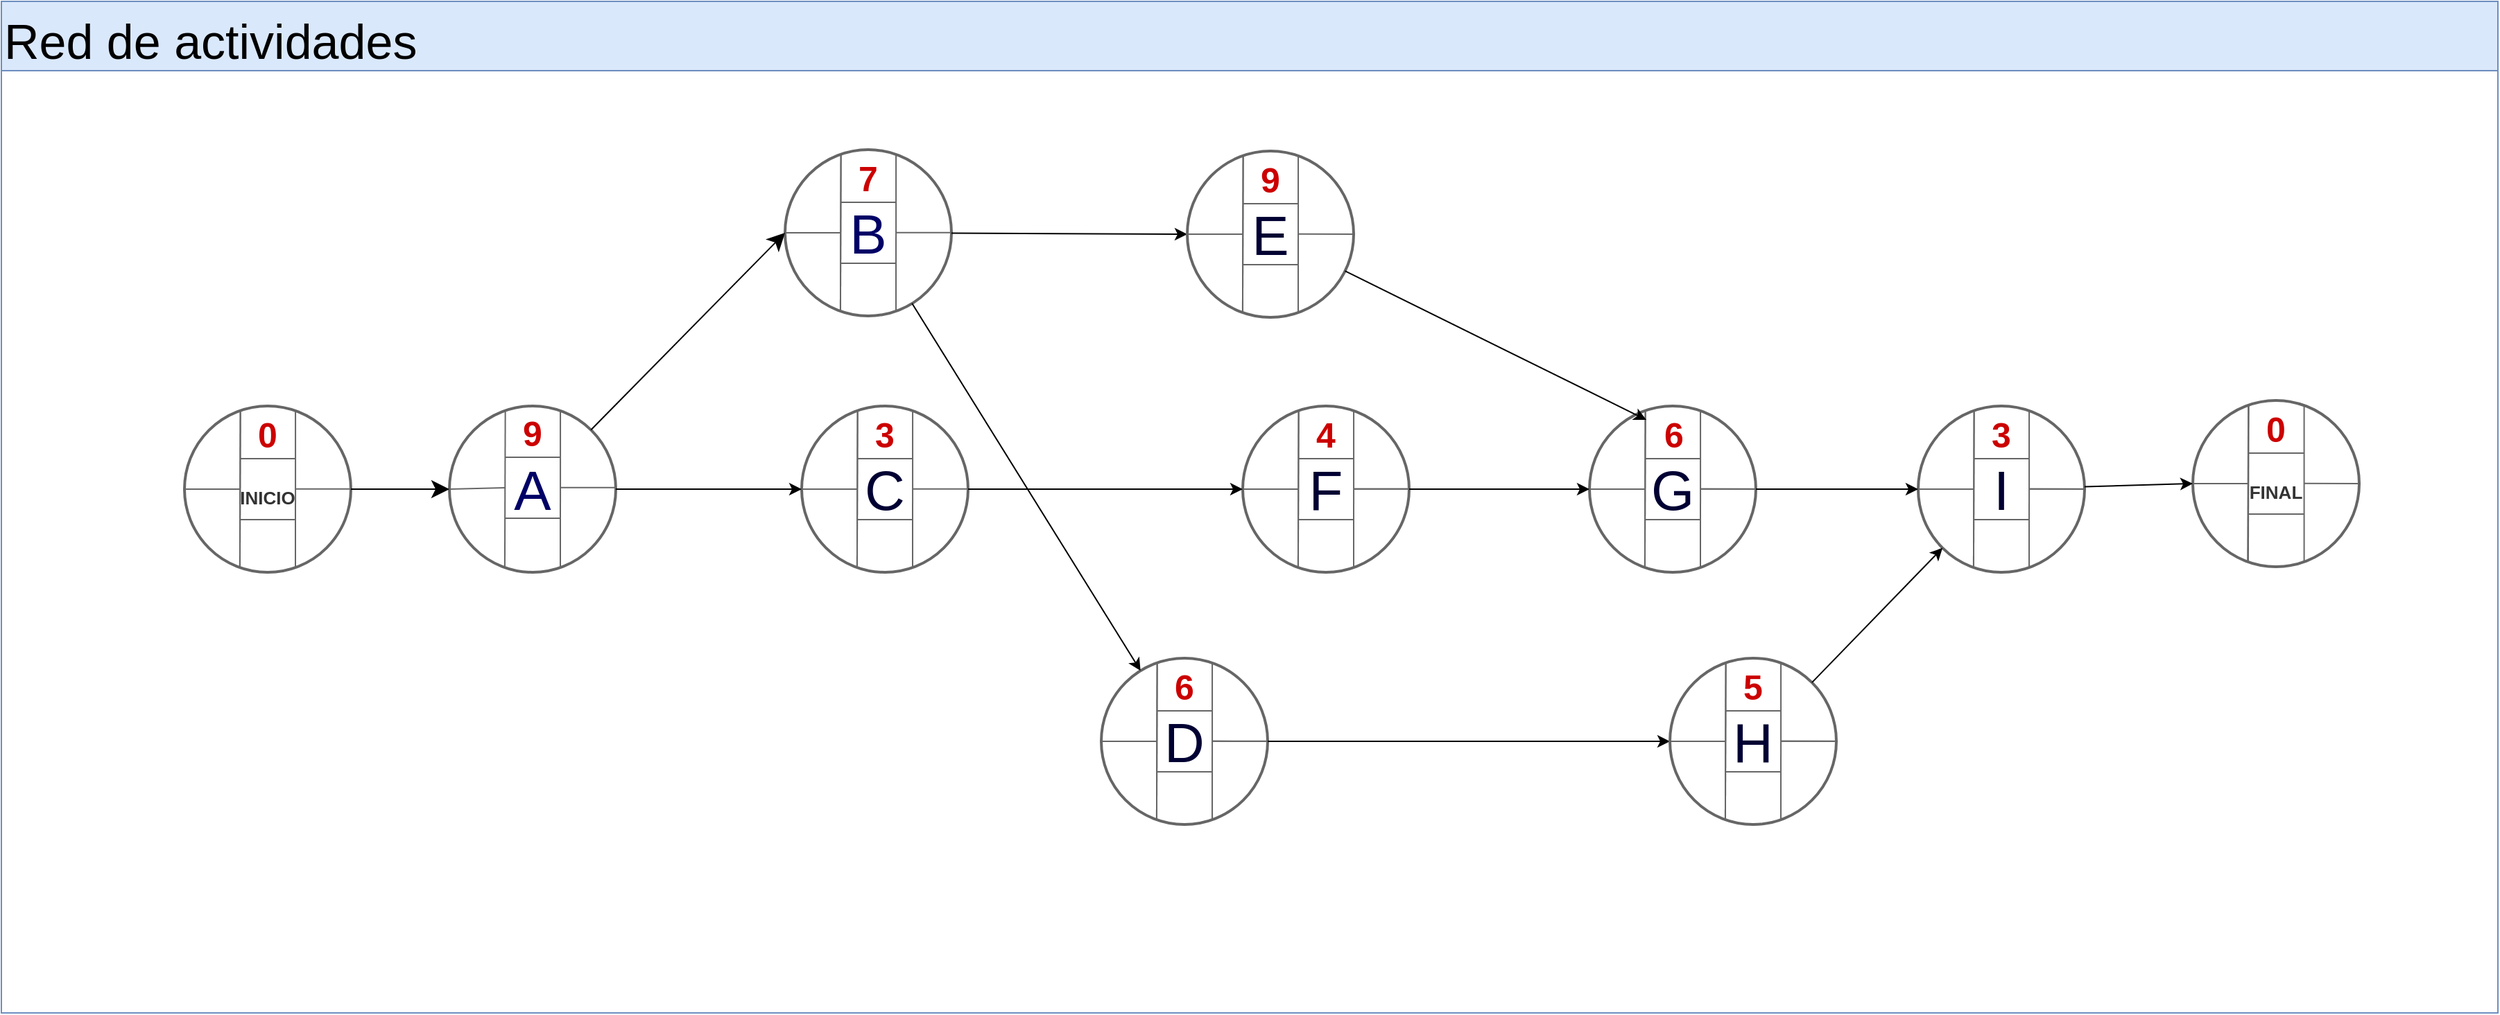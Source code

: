 <mxfile version="13.1.14" type="github" pages="2">
  <diagram name="Ejercico1" id="ff44883e-f642-bcb2-894b-16b3d25a3f0b">
    <mxGraphModel dx="2160" dy="2165" grid="1" gridSize="10" guides="1" tooltips="1" connect="1" arrows="1" fold="1" page="1" pageScale="1.5" pageWidth="1169" pageHeight="826" background="#ffffff" math="0" shadow="0">
      <root>
        <mxCell id="0" style=";html=1;" />
        <mxCell id="1" style=";html=1;" parent="0" visible="0" />
        <mxCell id="y_2FpcS-Pu8Jd9c-8HA8-1022" value="RED DE ACTIVIDADES" style="swimlane;fillColor=#dae8fc;strokeColor=#6c8ebf;fontSize=20;align=left;startSize=40;" parent="1" vertex="1">
          <mxGeometry x="390" y="-910" width="80" height="50" as="geometry" />
        </mxCell>
        <mxCell id="y_2FpcS-Pu8Jd9c-8HA8-2441" value="" style="group" parent="y_2FpcS-Pu8Jd9c-8HA8-1022" vertex="1" connectable="0">
          <mxGeometry x="1440" y="146" width="120" height="120" as="geometry" />
        </mxCell>
        <mxCell id="y_2FpcS-Pu8Jd9c-8HA8-2456" value="" style="group" parent="y_2FpcS-Pu8Jd9c-8HA8-1022" vertex="1" connectable="0">
          <mxGeometry x="1115" y="231" width="120" height="120" as="geometry" />
        </mxCell>
        <mxCell id="y_2FpcS-Pu8Jd9c-8HA8-2457" value="" style="group" parent="y_2FpcS-Pu8Jd9c-8HA8-2456" vertex="1" connectable="0">
          <mxGeometry width="120" height="120" as="geometry" />
        </mxCell>
        <mxCell id="HhQ6_-Lig9lZk93HT8h4-444" value="" style="group" parent="y_2FpcS-Pu8Jd9c-8HA8-1022" vertex="1" connectable="0">
          <mxGeometry x="1520" y="210" width="120" height="120" as="geometry" />
        </mxCell>
        <mxCell id="HhQ6_-Lig9lZk93HT8h4-371" value="" style="group" parent="HhQ6_-Lig9lZk93HT8h4-444" vertex="1" connectable="0">
          <mxGeometry width="120" height="120" as="geometry" />
        </mxCell>
        <mxCell id="HhQ6_-Lig9lZk93HT8h4-370" value="" style="group" parent="HhQ6_-Lig9lZk93HT8h4-371" vertex="1" connectable="0">
          <mxGeometry width="120" height="120" as="geometry" />
        </mxCell>
        <mxCell id="HhQ6_-Lig9lZk93HT8h4-368" value="" style="group" parent="HhQ6_-Lig9lZk93HT8h4-370" vertex="1" connectable="0">
          <mxGeometry width="120" height="120" as="geometry" />
        </mxCell>
        <mxCell id="y_2FpcS-Pu8Jd9c-8HA8-2471" value="&lt;p&gt;&lt;font style=&quot;font-size: 13px&quot; color=&quot;#333333&quot;&gt;&lt;b&gt;FINAL&lt;/b&gt;&lt;/font&gt;&lt;/p&gt;" style="ellipse;whiteSpace=wrap;html=1;rounded=0;shadow=0;strokeColor=#666666;strokeWidth=2;fontSize=30;align=center;fillColor=none;gradientColor=none;labelBackgroundColor=none;labelBorderColor=none;fontColor=#000000;" parent="HhQ6_-Lig9lZk93HT8h4-368" vertex="1">
          <mxGeometry width="120" height="120" as="geometry" />
        </mxCell>
        <mxCell id="y_2FpcS-Pu8Jd9c-8HA8-2512" value="" style="endArrow=none;html=1;strokeColor=#666666;exitX=0;exitY=0.5;exitDx=0;exitDy=0;entryX=1;entryY=0.5;entryDx=0;entryDy=0;" parent="HhQ6_-Lig9lZk93HT8h4-368" target="y_2FpcS-Pu8Jd9c-8HA8-2471" edge="1">
          <mxGeometry width="50" height="50" relative="1" as="geometry">
            <mxPoint x="80" y="59.88" as="sourcePoint" />
            <mxPoint x="120" y="59.88" as="targetPoint" />
          </mxGeometry>
        </mxCell>
        <mxCell id="y_2FpcS-Pu8Jd9c-8HA8-2472" value="" style="endArrow=none;html=1;strokeColor=#666666;entryX=0.336;entryY=0.028;entryDx=0;entryDy=0;entryPerimeter=0;exitX=0.333;exitY=0.973;exitDx=0;exitDy=0;exitPerimeter=0;" parent="HhQ6_-Lig9lZk93HT8h4-368" source="y_2FpcS-Pu8Jd9c-8HA8-2471" target="y_2FpcS-Pu8Jd9c-8HA8-2471" edge="1">
          <mxGeometry width="50" height="50" relative="1" as="geometry">
            <mxPoint x="-1382" y="374" as="sourcePoint" />
            <mxPoint x="-1382" y="267" as="targetPoint" />
            <Array as="points" />
          </mxGeometry>
        </mxCell>
        <mxCell id="y_2FpcS-Pu8Jd9c-8HA8-2473" value="" style="endArrow=none;html=1;strokeColor=#666666;entryX=0.334;entryY=0.033;entryDx=0;entryDy=0;entryPerimeter=0;exitX=0.33;exitY=0.971;exitDx=0;exitDy=0;exitPerimeter=0;" parent="HhQ6_-Lig9lZk93HT8h4-368" source="y_2FpcS-Pu8Jd9c-8HA8-2471" target="y_2FpcS-Pu8Jd9c-8HA8-2471" edge="1">
          <mxGeometry width="50" height="50" relative="1" as="geometry">
            <mxPoint x="40" y="117" as="sourcePoint" />
            <mxPoint x="40.32" y="3.3" as="targetPoint" />
            <Array as="points" />
          </mxGeometry>
        </mxCell>
        <mxCell id="y_2FpcS-Pu8Jd9c-8HA8-2478" value="" style="endArrow=none;html=1;strokeColor=#666666;exitX=0.669;exitY=0.975;exitDx=0;exitDy=0;exitPerimeter=0;entryX=0.669;entryY=0.031;entryDx=0;entryDy=0;entryPerimeter=0;" parent="HhQ6_-Lig9lZk93HT8h4-368" source="y_2FpcS-Pu8Jd9c-8HA8-2471" target="y_2FpcS-Pu8Jd9c-8HA8-2471" edge="1">
          <mxGeometry width="50" height="50" relative="1" as="geometry">
            <mxPoint x="80" y="117" as="sourcePoint" />
            <mxPoint x="80" y="4" as="targetPoint" />
            <Array as="points" />
          </mxGeometry>
        </mxCell>
        <mxCell id="HhQ6_-Lig9lZk93HT8h4-367" value="" style="group" parent="HhQ6_-Lig9lZk93HT8h4-444" vertex="1" connectable="0">
          <mxGeometry width="120" height="120" as="geometry" />
        </mxCell>
        <mxCell id="y_2FpcS-Pu8Jd9c-8HA8-2358" value="" style="group" parent="HhQ6_-Lig9lZk93HT8h4-367" vertex="1" connectable="0">
          <mxGeometry width="120" height="120" as="geometry" />
        </mxCell>
        <mxCell id="y_2FpcS-Pu8Jd9c-8HA8-2474" value="" style="group" parent="HhQ6_-Lig9lZk93HT8h4-367" vertex="1" connectable="0">
          <mxGeometry x="10" y="10" width="100" height="100" as="geometry" />
        </mxCell>
        <mxCell id="y_2FpcS-Pu8Jd9c-8HA8-2475" value="&lt;font style=&quot;font-size: 25px;&quot;&gt;0&lt;/font&gt;" style="text;html=1;strokeColor=none;fillColor=none;align=center;verticalAlign=middle;whiteSpace=wrap;rounded=0;shadow=1;labelBackgroundColor=none;fontSize=25;fontColor=#CC0000;fontStyle=1" parent="y_2FpcS-Pu8Jd9c-8HA8-2474" vertex="1">
          <mxGeometry x="30" width="40" height="20" as="geometry" />
        </mxCell>
        <mxCell id="y_2FpcS-Pu8Jd9c-8HA8-2479" value="" style="endArrow=none;html=1;strokeColor=#666666;exitX=0;exitY=0.5;exitDx=0;exitDy=0;" parent="HhQ6_-Lig9lZk93HT8h4-367" edge="1">
          <mxGeometry width="50" height="50" relative="1" as="geometry">
            <mxPoint y="60" as="sourcePoint" />
            <mxPoint x="40" y="60" as="targetPoint" />
          </mxGeometry>
        </mxCell>
        <mxCell id="y_2FpcS-Pu8Jd9c-8HA8-2480" value="" style="endArrow=none;html=1;strokeColor=#666666;" parent="HhQ6_-Lig9lZk93HT8h4-367" edge="1">
          <mxGeometry width="50" height="50" relative="1" as="geometry">
            <mxPoint x="40" y="38" as="sourcePoint" />
            <mxPoint x="80" y="38" as="targetPoint" />
          </mxGeometry>
        </mxCell>
        <mxCell id="y_2FpcS-Pu8Jd9c-8HA8-2481" value="" style="endArrow=none;html=1;strokeColor=#666666;exitX=0.068;exitY=0.248;exitDx=0;exitDy=0;exitPerimeter=0;" parent="HhQ6_-Lig9lZk93HT8h4-367" edge="1">
          <mxGeometry width="50" height="50" relative="1" as="geometry">
            <mxPoint x="40" y="82" as="sourcePoint" />
            <mxPoint x="80" y="82" as="targetPoint" />
          </mxGeometry>
        </mxCell>
        <mxCell id="HhQ6_-Lig9lZk93HT8h4-413" value="" style="group" parent="y_2FpcS-Pu8Jd9c-8HA8-1022" vertex="1" connectable="0">
          <mxGeometry x="1362" y="204" width="120" height="120" as="geometry" />
        </mxCell>
        <mxCell id="HhQ6_-Lig9lZk93HT8h4-414" value="" style="group" parent="HhQ6_-Lig9lZk93HT8h4-413" vertex="1" connectable="0">
          <mxGeometry width="120" height="120" as="geometry" />
        </mxCell>
        <mxCell id="HhQ6_-Lig9lZk93HT8h4-415" value="" style="group" parent="HhQ6_-Lig9lZk93HT8h4-414" vertex="1" connectable="0">
          <mxGeometry x="-40" y="10" width="120" height="120" as="geometry" />
        </mxCell>
        <mxCell id="HhQ6_-Lig9lZk93HT8h4-416" value="" style="endArrow=none;html=1;strokeColor=#666666;entryX=0.667;entryY=0.03;entryDx=0;entryDy=0;entryPerimeter=0;" parent="HhQ6_-Lig9lZk93HT8h4-415" edge="1">
          <mxGeometry width="50" height="50" relative="1" as="geometry">
            <mxPoint x="80" y="116.6" as="sourcePoint" />
            <mxPoint x="80.04" y="3.6" as="targetPoint" />
            <Array as="points" />
          </mxGeometry>
        </mxCell>
        <mxCell id="HhQ6_-Lig9lZk93HT8h4-417" value="" style="endArrow=none;html=1;strokeColor=#666666;exitX=0;exitY=0.5;exitDx=0;exitDy=0;" parent="HhQ6_-Lig9lZk93HT8h4-415" edge="1">
          <mxGeometry width="50" height="50" relative="1" as="geometry">
            <mxPoint y="60" as="sourcePoint" />
            <mxPoint x="40" y="60" as="targetPoint" />
          </mxGeometry>
        </mxCell>
        <mxCell id="HhQ6_-Lig9lZk93HT8h4-418" value="" style="endArrow=none;html=1;strokeColor=#666666;" parent="HhQ6_-Lig9lZk93HT8h4-415" edge="1">
          <mxGeometry width="50" height="50" relative="1" as="geometry">
            <mxPoint x="40" y="38" as="sourcePoint" />
            <mxPoint x="80" y="38" as="targetPoint" />
          </mxGeometry>
        </mxCell>
        <mxCell id="HhQ6_-Lig9lZk93HT8h4-419" value="" style="endArrow=none;html=1;strokeColor=#666666;exitX=0.068;exitY=0.248;exitDx=0;exitDy=0;exitPerimeter=0;" parent="HhQ6_-Lig9lZk93HT8h4-415" edge="1">
          <mxGeometry width="50" height="50" relative="1" as="geometry">
            <mxPoint x="40" y="82" as="sourcePoint" />
            <mxPoint x="80" y="82" as="targetPoint" />
          </mxGeometry>
        </mxCell>
        <mxCell id="HhQ6_-Lig9lZk93HT8h4-420" value="" style="endArrow=none;html=1;strokeColor=#666666;exitX=0;exitY=0.5;exitDx=0;exitDy=0;" parent="HhQ6_-Lig9lZk93HT8h4-415" edge="1">
          <mxGeometry width="50" height="50" relative="1" as="geometry">
            <mxPoint x="80" y="59.93" as="sourcePoint" />
            <mxPoint x="120" y="59.93" as="targetPoint" />
          </mxGeometry>
        </mxCell>
        <mxCell id="HhQ6_-Lig9lZk93HT8h4-421" value="" style="endArrow=none;html=1;strokeColor=#666666;entryX=0.336;entryY=0.028;entryDx=0;entryDy=0;entryPerimeter=0;exitX=0.333;exitY=0.973;exitDx=0;exitDy=0;exitPerimeter=0;" parent="HhQ6_-Lig9lZk93HT8h4-415" edge="1">
          <mxGeometry width="50" height="50" relative="1" as="geometry">
            <mxPoint x="39.96" y="116.7" as="sourcePoint" />
            <mxPoint x="40.32" y="3.3" as="targetPoint" />
            <Array as="points" />
          </mxGeometry>
        </mxCell>
        <mxCell id="HhQ6_-Lig9lZk93HT8h4-422" value="" style="group" parent="HhQ6_-Lig9lZk93HT8h4-415" vertex="1" connectable="0">
          <mxGeometry width="120" height="120" as="geometry" />
        </mxCell>
        <mxCell id="HhQ6_-Lig9lZk93HT8h4-423" value="&lt;font style=&quot;font-size: 40px&quot; color=&quot;#000033&quot;&gt;I&lt;/font&gt;" style="ellipse;whiteSpace=wrap;html=1;rounded=0;shadow=0;strokeColor=#666666;strokeWidth=2;fontSize=30;align=center;fillColor=none;gradientColor=none;labelBackgroundColor=none;labelBorderColor=none;fontColor=#000000;" parent="HhQ6_-Lig9lZk93HT8h4-422" vertex="1">
          <mxGeometry width="120" height="120" as="geometry" />
        </mxCell>
        <mxCell id="HhQ6_-Lig9lZk93HT8h4-424" value="" style="endArrow=none;html=1;strokeColor=#666666;exitX=0;exitY=0.5;exitDx=0;exitDy=0;entryX=1;entryY=0.5;entryDx=0;entryDy=0;" parent="HhQ6_-Lig9lZk93HT8h4-422" target="HhQ6_-Lig9lZk93HT8h4-423" edge="1">
          <mxGeometry width="50" height="50" relative="1" as="geometry">
            <mxPoint x="80" y="59.93" as="sourcePoint" />
            <mxPoint x="120" y="59.93" as="targetPoint" />
          </mxGeometry>
        </mxCell>
        <mxCell id="HhQ6_-Lig9lZk93HT8h4-425" value="" style="endArrow=none;html=1;strokeColor=#666666;entryX=0.336;entryY=0.028;entryDx=0;entryDy=0;entryPerimeter=0;exitX=0.333;exitY=0.973;exitDx=0;exitDy=0;exitPerimeter=0;" parent="HhQ6_-Lig9lZk93HT8h4-422" source="HhQ6_-Lig9lZk93HT8h4-423" target="HhQ6_-Lig9lZk93HT8h4-423" edge="1">
          <mxGeometry width="50" height="50" relative="1" as="geometry">
            <mxPoint x="122" y="667" as="sourcePoint" />
            <mxPoint x="122" y="560" as="targetPoint" />
            <Array as="points" />
          </mxGeometry>
        </mxCell>
        <mxCell id="HhQ6_-Lig9lZk93HT8h4-443" value="3" style="text;html=1;strokeColor=none;fillColor=none;align=center;verticalAlign=middle;whiteSpace=wrap;rounded=0;shadow=1;labelBackgroundColor=none;fontSize=25;fontColor=#CC0000;fontStyle=1" parent="HhQ6_-Lig9lZk93HT8h4-422" vertex="1">
          <mxGeometry x="40" y="10" width="40" height="20" as="geometry" />
        </mxCell>
        <mxCell id="y_2FpcS-Pu8Jd9c-8HA8-876" value="" style="group;fontColor=#000000;" parent="y_2FpcS-Pu8Jd9c-8HA8-1022" vertex="1" connectable="0">
          <mxGeometry x="503" y="250" width="120" height="120" as="geometry" />
        </mxCell>
        <mxCell id="y_2FpcS-Pu8Jd9c-8HA8-2367" style="html=1;startSize=10;endArrow=classic;endFill=1;endSize=10;strokeColor=#000000;strokeWidth=1;fontSize=12;entryX=0;entryY=0.5;entryDx=0;entryDy=0;" parent="y_2FpcS-Pu8Jd9c-8HA8-1022" source="y_2FpcS-Pu8Jd9c-8HA8-2360" target="HhQ6_-Lig9lZk93HT8h4-120" edge="1">
          <mxGeometry relative="1" as="geometry">
            <mxPoint x="188.327" y="191.238" as="sourcePoint" />
            <mxPoint x="452.64" y="46.64" as="targetPoint" />
          </mxGeometry>
        </mxCell>
        <mxCell id="y_2FpcS-Pu8Jd9c-8HA8-2368" style="edgeStyle=none;curved=1;html=1;startSize=10;endFill=1;endSize=10;strokeWidth=1;fontSize=12;exitX=1;exitY=1;exitDx=0;exitDy=0;entryX=0;entryY=0.5;entryDx=0;entryDy=0;" parent="y_2FpcS-Pu8Jd9c-8HA8-1022" source="y_2FpcS-Pu8Jd9c-8HA8-2360" target="HhQ6_-Lig9lZk93HT8h4-303" edge="1">
          <mxGeometry relative="1" as="geometry">
            <mxPoint x="187.908" y="229.531" as="sourcePoint" />
            <mxPoint x="463.0" y="410" as="targetPoint" />
          </mxGeometry>
        </mxCell>
        <mxCell id="y_2FpcS-Pu8Jd9c-8HA8-2375" style="edgeStyle=none;orthogonalLoop=1;jettySize=auto;html=1;entryX=0;entryY=0.5;entryDx=0;entryDy=0;startSize=10;endArrow=classic;endFill=1;endSize=10;strokeColor=#000000;strokeWidth=1;fontSize=14;fontColor=#CC0000;exitX=1;exitY=0.5;exitDx=0;exitDy=0;" parent="y_2FpcS-Pu8Jd9c-8HA8-1022" source="y_2FpcS-Pu8Jd9c-8HA8-2380" target="y_2FpcS-Pu8Jd9c-8HA8-2360" edge="1">
          <mxGeometry relative="1" as="geometry">
            <mxPoint x="144.999" y="210.343" as="sourcePoint" />
          </mxGeometry>
        </mxCell>
        <mxCell id="y_2FpcS-Pu8Jd9c-8HA8-2377" value="" style="group" parent="y_2FpcS-Pu8Jd9c-8HA8-1022" vertex="1" connectable="0">
          <mxGeometry x="10" y="214" width="120" height="120" as="geometry" />
        </mxCell>
        <mxCell id="y_2FpcS-Pu8Jd9c-8HA8-2378" value="" style="group" parent="y_2FpcS-Pu8Jd9c-8HA8-2377" vertex="1" connectable="0">
          <mxGeometry width="120" height="120" as="geometry" />
        </mxCell>
        <mxCell id="y_2FpcS-Pu8Jd9c-8HA8-2379" value="" style="group" parent="y_2FpcS-Pu8Jd9c-8HA8-2378" vertex="1" connectable="0">
          <mxGeometry width="120" height="120" as="geometry" />
        </mxCell>
        <mxCell id="y_2FpcS-Pu8Jd9c-8HA8-2380" value="&lt;p&gt;&lt;font style=&quot;font-size: 13px&quot; color=&quot;#333333&quot;&gt;&lt;b&gt;INICIO&lt;/b&gt;&lt;/font&gt;&lt;/p&gt;" style="ellipse;whiteSpace=wrap;html=1;rounded=0;shadow=0;strokeColor=#666666;strokeWidth=2;fontSize=30;align=center;fillColor=none;gradientColor=none;labelBackgroundColor=none;labelBorderColor=none;fontColor=#000000;" parent="y_2FpcS-Pu8Jd9c-8HA8-2379" vertex="1">
          <mxGeometry width="120" height="120" as="geometry" />
        </mxCell>
        <mxCell id="y_2FpcS-Pu8Jd9c-8HA8-2381" value="" style="endArrow=none;html=1;strokeColor=#666666;exitX=0;exitY=0.5;exitDx=0;exitDy=0;" parent="y_2FpcS-Pu8Jd9c-8HA8-2379" edge="1">
          <mxGeometry width="50" height="50" relative="1" as="geometry">
            <mxPoint x="80" y="59.93" as="sourcePoint" />
            <mxPoint x="120" y="59.93" as="targetPoint" />
          </mxGeometry>
        </mxCell>
        <mxCell id="y_2FpcS-Pu8Jd9c-8HA8-2382" value="" style="endArrow=none;html=1;strokeColor=#666666;entryX=0.336;entryY=0.028;entryDx=0;entryDy=0;entryPerimeter=0;exitX=0.333;exitY=0.973;exitDx=0;exitDy=0;exitPerimeter=0;" parent="y_2FpcS-Pu8Jd9c-8HA8-2379" source="y_2FpcS-Pu8Jd9c-8HA8-2380" target="y_2FpcS-Pu8Jd9c-8HA8-2380" edge="1">
          <mxGeometry width="50" height="50" relative="1" as="geometry">
            <mxPoint x="122" y="667" as="sourcePoint" />
            <mxPoint x="122" y="560" as="targetPoint" />
            <Array as="points" />
          </mxGeometry>
        </mxCell>
        <mxCell id="y_2FpcS-Pu8Jd9c-8HA8-2383" value="" style="endArrow=none;html=1;strokeColor=#666666;entryX=0.336;entryY=0.028;entryDx=0;entryDy=0;entryPerimeter=0;exitX=0.333;exitY=0.973;exitDx=0;exitDy=0;exitPerimeter=0;" parent="y_2FpcS-Pu8Jd9c-8HA8-2379" edge="1">
          <mxGeometry width="50" height="50" relative="1" as="geometry">
            <mxPoint x="39.96" y="116.7" as="sourcePoint" />
            <mxPoint x="40.32" y="3.3" as="targetPoint" />
            <Array as="points" />
          </mxGeometry>
        </mxCell>
        <mxCell id="y_2FpcS-Pu8Jd9c-8HA8-2384" value="" style="group" parent="y_2FpcS-Pu8Jd9c-8HA8-2379" vertex="1" connectable="0">
          <mxGeometry x="10" y="10" width="100" height="100" as="geometry" />
        </mxCell>
        <mxCell id="y_2FpcS-Pu8Jd9c-8HA8-2385" value="&lt;font style=&quot;font-size: 25px;&quot;&gt;0&lt;/font&gt;" style="text;html=1;strokeColor=none;fillColor=none;align=center;verticalAlign=middle;whiteSpace=wrap;rounded=0;shadow=1;labelBackgroundColor=none;fontSize=25;fontColor=#CC0000;fontStyle=1" parent="y_2FpcS-Pu8Jd9c-8HA8-2384" vertex="1">
          <mxGeometry x="30" width="40" height="20" as="geometry" />
        </mxCell>
        <mxCell id="y_2FpcS-Pu8Jd9c-8HA8-2388" value="" style="endArrow=none;html=1;strokeColor=#666666;entryX=0.667;entryY=0.03;entryDx=0;entryDy=0;entryPerimeter=0;" parent="y_2FpcS-Pu8Jd9c-8HA8-2378" edge="1">
          <mxGeometry width="50" height="50" relative="1" as="geometry">
            <mxPoint x="80" y="116.6" as="sourcePoint" />
            <mxPoint x="80.04" y="3.6" as="targetPoint" />
            <Array as="points" />
          </mxGeometry>
        </mxCell>
        <mxCell id="y_2FpcS-Pu8Jd9c-8HA8-2389" value="" style="endArrow=none;html=1;strokeColor=#666666;exitX=0;exitY=0.5;exitDx=0;exitDy=0;" parent="y_2FpcS-Pu8Jd9c-8HA8-2378" edge="1">
          <mxGeometry width="50" height="50" relative="1" as="geometry">
            <mxPoint y="60" as="sourcePoint" />
            <mxPoint x="40" y="60" as="targetPoint" />
          </mxGeometry>
        </mxCell>
        <mxCell id="y_2FpcS-Pu8Jd9c-8HA8-2390" value="" style="endArrow=none;html=1;strokeColor=#666666;" parent="y_2FpcS-Pu8Jd9c-8HA8-2378" edge="1">
          <mxGeometry width="50" height="50" relative="1" as="geometry">
            <mxPoint x="40" y="38" as="sourcePoint" />
            <mxPoint x="80" y="38" as="targetPoint" />
          </mxGeometry>
        </mxCell>
        <mxCell id="y_2FpcS-Pu8Jd9c-8HA8-2391" value="" style="endArrow=none;html=1;strokeColor=#666666;exitX=0.068;exitY=0.248;exitDx=0;exitDy=0;exitPerimeter=0;" parent="y_2FpcS-Pu8Jd9c-8HA8-2378" edge="1">
          <mxGeometry width="50" height="50" relative="1" as="geometry">
            <mxPoint x="40" y="82" as="sourcePoint" />
            <mxPoint x="80" y="82" as="targetPoint" />
          </mxGeometry>
        </mxCell>
        <mxCell id="HhQ6_-Lig9lZk93HT8h4-219" style="edgeStyle=none;rounded=0;orthogonalLoop=1;jettySize=auto;html=1;strokeWidth=1;" parent="y_2FpcS-Pu8Jd9c-8HA8-1022" source="y_2FpcS-Pu8Jd9c-8HA8-2360" target="HhQ6_-Lig9lZk93HT8h4-209" edge="1">
          <mxGeometry relative="1" as="geometry" />
        </mxCell>
        <mxCell id="HhQ6_-Lig9lZk93HT8h4-115" value="" style="group" parent="y_2FpcS-Pu8Jd9c-8HA8-1022" vertex="1" connectable="0">
          <mxGeometry x="490" y="43" width="120" height="180" as="geometry" />
        </mxCell>
        <mxCell id="HhQ6_-Lig9lZk93HT8h4-116" value="" style="group" parent="HhQ6_-Lig9lZk93HT8h4-115" vertex="1" connectable="0">
          <mxGeometry width="120" height="180" as="geometry" />
        </mxCell>
        <mxCell id="HhQ6_-Lig9lZk93HT8h4-117" value="" style="group" parent="HhQ6_-Lig9lZk93HT8h4-116" vertex="1" connectable="0">
          <mxGeometry width="120" height="180" as="geometry" />
        </mxCell>
        <mxCell id="HhQ6_-Lig9lZk93HT8h4-118" value="" style="group" parent="HhQ6_-Lig9lZk93HT8h4-117" vertex="1" connectable="0">
          <mxGeometry width="120" height="180" as="geometry" />
        </mxCell>
        <mxCell id="HhQ6_-Lig9lZk93HT8h4-119" value="" style="group" parent="HhQ6_-Lig9lZk93HT8h4-118" vertex="1" connectable="0">
          <mxGeometry width="120" height="180" as="geometry" />
        </mxCell>
        <mxCell id="HhQ6_-Lig9lZk93HT8h4-362" value="" style="group" parent="HhQ6_-Lig9lZk93HT8h4-119" vertex="1" connectable="0">
          <mxGeometry y="-14" width="120" height="120" as="geometry" />
        </mxCell>
        <mxCell id="HhQ6_-Lig9lZk93HT8h4-120" value="&lt;p&gt;&lt;font size=&quot;1&quot; color=&quot;#000066&quot;&gt;&lt;span style=&quot;font-size: 40px&quot;&gt;B&lt;/span&gt;&lt;/font&gt;&lt;/p&gt;" style="ellipse;whiteSpace=wrap;html=1;rounded=0;shadow=0;strokeColor=#666666;strokeWidth=2;fontSize=30;align=center;fillColor=none;gradientColor=none;labelBackgroundColor=none;labelBorderColor=none;fontColor=#000000;" parent="HhQ6_-Lig9lZk93HT8h4-362" vertex="1">
          <mxGeometry width="120" height="120" as="geometry" />
        </mxCell>
        <mxCell id="HhQ6_-Lig9lZk93HT8h4-121" value="" style="endArrow=none;html=1;strokeColor=#666666;exitX=0;exitY=0.5;exitDx=0;exitDy=0;" parent="HhQ6_-Lig9lZk93HT8h4-362" edge="1">
          <mxGeometry width="50" height="50" relative="1" as="geometry">
            <mxPoint x="80" y="59.93" as="sourcePoint" />
            <mxPoint x="120" y="59.93" as="targetPoint" />
          </mxGeometry>
        </mxCell>
        <mxCell id="HhQ6_-Lig9lZk93HT8h4-122" value="" style="endArrow=none;html=1;strokeColor=#666666;entryX=0.336;entryY=0.028;entryDx=0;entryDy=0;entryPerimeter=0;exitX=0.333;exitY=0.973;exitDx=0;exitDy=0;exitPerimeter=0;" parent="HhQ6_-Lig9lZk93HT8h4-362" source="HhQ6_-Lig9lZk93HT8h4-120" target="HhQ6_-Lig9lZk93HT8h4-120" edge="1">
          <mxGeometry width="50" height="50" relative="1" as="geometry">
            <mxPoint x="122" y="667" as="sourcePoint" />
            <mxPoint x="122" y="560" as="targetPoint" />
            <Array as="points" />
          </mxGeometry>
        </mxCell>
        <mxCell id="HhQ6_-Lig9lZk93HT8h4-123" value="" style="endArrow=none;html=1;strokeColor=#666666;entryX=0.336;entryY=0.028;entryDx=0;entryDy=0;entryPerimeter=0;exitX=0.333;exitY=0.973;exitDx=0;exitDy=0;exitPerimeter=0;" parent="HhQ6_-Lig9lZk93HT8h4-362" edge="1">
          <mxGeometry width="50" height="50" relative="1" as="geometry">
            <mxPoint x="39.96" y="116.7" as="sourcePoint" />
            <mxPoint x="40.32" y="3.3" as="targetPoint" />
            <Array as="points" />
          </mxGeometry>
        </mxCell>
        <mxCell id="HhQ6_-Lig9lZk93HT8h4-124" value="" style="group" parent="HhQ6_-Lig9lZk93HT8h4-362" vertex="1" connectable="0">
          <mxGeometry x="10" y="10" width="100" height="100" as="geometry" />
        </mxCell>
        <mxCell id="HhQ6_-Lig9lZk93HT8h4-125" value="&lt;font style=&quot;font-size: 25px;&quot;&gt;2&lt;/font&gt;" style="text;html=1;strokeColor=none;fillColor=none;align=center;verticalAlign=middle;whiteSpace=wrap;rounded=0;shadow=1;labelBackgroundColor=none;fontSize=25;fontColor=#CC0000;fontStyle=1" parent="HhQ6_-Lig9lZk93HT8h4-124" vertex="1">
          <mxGeometry x="30" width="40" height="20" as="geometry" />
        </mxCell>
        <mxCell id="HhQ6_-Lig9lZk93HT8h4-126" value="" style="endArrow=none;html=1;strokeColor=#666666;entryX=0.667;entryY=0.03;entryDx=0;entryDy=0;entryPerimeter=0;" parent="HhQ6_-Lig9lZk93HT8h4-118" edge="1">
          <mxGeometry width="50" height="50" relative="1" as="geometry">
            <mxPoint x="80" y="102.6" as="sourcePoint" />
            <mxPoint x="80.04" y="-10.4" as="targetPoint" />
            <Array as="points" />
          </mxGeometry>
        </mxCell>
        <mxCell id="HhQ6_-Lig9lZk93HT8h4-127" value="" style="endArrow=none;html=1;strokeColor=#666666;exitX=0;exitY=0.5;exitDx=0;exitDy=0;" parent="HhQ6_-Lig9lZk93HT8h4-118" edge="1">
          <mxGeometry width="50" height="50" relative="1" as="geometry">
            <mxPoint y="46" as="sourcePoint" />
            <mxPoint x="40" y="46" as="targetPoint" />
          </mxGeometry>
        </mxCell>
        <mxCell id="HhQ6_-Lig9lZk93HT8h4-128" value="" style="endArrow=none;html=1;strokeColor=#666666;" parent="HhQ6_-Lig9lZk93HT8h4-118" edge="1">
          <mxGeometry width="50" height="50" relative="1" as="geometry">
            <mxPoint x="40" y="24" as="sourcePoint" />
            <mxPoint x="80" y="24" as="targetPoint" />
          </mxGeometry>
        </mxCell>
        <mxCell id="HhQ6_-Lig9lZk93HT8h4-129" value="" style="endArrow=none;html=1;strokeColor=#666666;exitX=0.068;exitY=0.248;exitDx=0;exitDy=0;exitPerimeter=0;" parent="HhQ6_-Lig9lZk93HT8h4-118" edge="1">
          <mxGeometry width="50" height="50" relative="1" as="geometry">
            <mxPoint x="40" y="68" as="sourcePoint" />
            <mxPoint x="80" y="68" as="targetPoint" />
          </mxGeometry>
        </mxCell>
        <mxCell id="HhQ6_-Lig9lZk93HT8h4-278" style="edgeStyle=none;rounded=0;orthogonalLoop=1;jettySize=auto;html=1;entryX=0;entryY=0.5;entryDx=0;entryDy=0;strokeWidth=1;" parent="y_2FpcS-Pu8Jd9c-8HA8-1022" source="HhQ6_-Lig9lZk93HT8h4-120" target="HhQ6_-Lig9lZk93HT8h4-405" edge="1">
          <mxGeometry relative="1" as="geometry">
            <mxPoint x="700" y="90" as="targetPoint" />
          </mxGeometry>
        </mxCell>
        <mxCell id="HhQ6_-Lig9lZk93HT8h4-360" style="edgeStyle=none;rounded=0;orthogonalLoop=1;jettySize=auto;html=1;exitX=1;exitY=0.5;exitDx=0;exitDy=0;entryX=0;entryY=0.5;entryDx=0;entryDy=0;strokeWidth=1;" parent="y_2FpcS-Pu8Jd9c-8HA8-1022" source="HhQ6_-Lig9lZk93HT8h4-209" target="HhQ6_-Lig9lZk93HT8h4-355" edge="1">
          <mxGeometry relative="1" as="geometry" />
        </mxCell>
        <mxCell id="HhQ6_-Lig9lZk93HT8h4-361" style="edgeStyle=none;rounded=0;orthogonalLoop=1;jettySize=auto;html=1;entryX=0;entryY=1;entryDx=0;entryDy=0;strokeWidth=1;exitX=1;exitY=0;exitDx=0;exitDy=0;" parent="y_2FpcS-Pu8Jd9c-8HA8-1022" source="HhQ6_-Lig9lZk93HT8h4-303" target="HhQ6_-Lig9lZk93HT8h4-355" edge="1">
          <mxGeometry relative="1" as="geometry">
            <mxPoint x="582.98" y="408.462" as="sourcePoint" />
          </mxGeometry>
        </mxCell>
        <mxCell id="HhQ6_-Lig9lZk93HT8h4-363" value="" style="group" parent="y_2FpcS-Pu8Jd9c-8HA8-1022" vertex="1" connectable="0">
          <mxGeometry x="537" y="213" width="120" height="120" as="geometry" />
        </mxCell>
        <mxCell id="HhQ6_-Lig9lZk93HT8h4-204" value="" style="group" parent="HhQ6_-Lig9lZk93HT8h4-363" vertex="1" connectable="0">
          <mxGeometry width="120" height="120" as="geometry" />
        </mxCell>
        <mxCell id="HhQ6_-Lig9lZk93HT8h4-205" value="" style="group" parent="HhQ6_-Lig9lZk93HT8h4-204" vertex="1" connectable="0">
          <mxGeometry width="120" height="120" as="geometry" />
        </mxCell>
        <mxCell id="HhQ6_-Lig9lZk93HT8h4-206" value="" style="group" parent="HhQ6_-Lig9lZk93HT8h4-205" vertex="1" connectable="0">
          <mxGeometry width="120" height="120" as="geometry" />
        </mxCell>
        <mxCell id="HhQ6_-Lig9lZk93HT8h4-207" value="" style="group" parent="HhQ6_-Lig9lZk93HT8h4-206" vertex="1" connectable="0">
          <mxGeometry width="120" height="120" as="geometry" />
        </mxCell>
        <mxCell id="HhQ6_-Lig9lZk93HT8h4-208" value="" style="group" parent="HhQ6_-Lig9lZk93HT8h4-207" vertex="1" connectable="0">
          <mxGeometry width="120" height="120" as="geometry" />
        </mxCell>
        <mxCell id="HhQ6_-Lig9lZk93HT8h4-209" value="&lt;font style=&quot;font-size: 40px&quot; color=&quot;#000033&quot;&gt;C&lt;/font&gt;" style="ellipse;whiteSpace=wrap;html=1;rounded=0;shadow=0;strokeColor=#666666;strokeWidth=2;fontSize=30;align=center;fillColor=none;gradientColor=none;labelBackgroundColor=none;labelBorderColor=none;fontColor=#000000;" parent="HhQ6_-Lig9lZk93HT8h4-208" vertex="1">
          <mxGeometry width="120" height="120" as="geometry" />
        </mxCell>
        <mxCell id="HhQ6_-Lig9lZk93HT8h4-210" value="" style="endArrow=none;html=1;strokeColor=#666666;exitX=0;exitY=0.5;exitDx=0;exitDy=0;" parent="HhQ6_-Lig9lZk93HT8h4-208" edge="1">
          <mxGeometry width="50" height="50" relative="1" as="geometry">
            <mxPoint x="80" y="59.93" as="sourcePoint" />
            <mxPoint x="120" y="59.93" as="targetPoint" />
          </mxGeometry>
        </mxCell>
        <mxCell id="HhQ6_-Lig9lZk93HT8h4-211" value="" style="endArrow=none;html=1;strokeColor=#666666;entryX=0.336;entryY=0.028;entryDx=0;entryDy=0;entryPerimeter=0;exitX=0.333;exitY=0.973;exitDx=0;exitDy=0;exitPerimeter=0;" parent="HhQ6_-Lig9lZk93HT8h4-208" source="HhQ6_-Lig9lZk93HT8h4-209" target="HhQ6_-Lig9lZk93HT8h4-209" edge="1">
          <mxGeometry width="50" height="50" relative="1" as="geometry">
            <mxPoint x="122" y="667" as="sourcePoint" />
            <mxPoint x="122" y="560" as="targetPoint" />
            <Array as="points" />
          </mxGeometry>
        </mxCell>
        <mxCell id="HhQ6_-Lig9lZk93HT8h4-212" value="" style="endArrow=none;html=1;strokeColor=#666666;entryX=0.336;entryY=0.028;entryDx=0;entryDy=0;entryPerimeter=0;exitX=0.333;exitY=0.973;exitDx=0;exitDy=0;exitPerimeter=0;" parent="HhQ6_-Lig9lZk93HT8h4-208" edge="1">
          <mxGeometry width="50" height="50" relative="1" as="geometry">
            <mxPoint x="39.96" y="116.7" as="sourcePoint" />
            <mxPoint x="40.32" y="3.3" as="targetPoint" />
            <Array as="points" />
          </mxGeometry>
        </mxCell>
        <mxCell id="HhQ6_-Lig9lZk93HT8h4-213" value="" style="group" parent="HhQ6_-Lig9lZk93HT8h4-208" vertex="1" connectable="0">
          <mxGeometry x="10" y="10" width="100" height="100" as="geometry" />
        </mxCell>
        <mxCell id="HhQ6_-Lig9lZk93HT8h4-214" value="4" style="text;html=1;strokeColor=none;fillColor=none;align=center;verticalAlign=middle;whiteSpace=wrap;rounded=0;shadow=1;labelBackgroundColor=none;fontSize=25;fontColor=#CC0000;fontStyle=1" parent="HhQ6_-Lig9lZk93HT8h4-213" vertex="1">
          <mxGeometry x="30" width="40" height="20" as="geometry" />
        </mxCell>
        <mxCell id="HhQ6_-Lig9lZk93HT8h4-215" value="" style="endArrow=none;html=1;strokeColor=#666666;entryX=0.667;entryY=0.03;entryDx=0;entryDy=0;entryPerimeter=0;" parent="HhQ6_-Lig9lZk93HT8h4-207" edge="1">
          <mxGeometry width="50" height="50" relative="1" as="geometry">
            <mxPoint x="80" y="116.6" as="sourcePoint" />
            <mxPoint x="80.04" y="3.6" as="targetPoint" />
            <Array as="points" />
          </mxGeometry>
        </mxCell>
        <mxCell id="HhQ6_-Lig9lZk93HT8h4-216" value="" style="endArrow=none;html=1;strokeColor=#666666;exitX=0;exitY=0.5;exitDx=0;exitDy=0;" parent="HhQ6_-Lig9lZk93HT8h4-207" edge="1">
          <mxGeometry width="50" height="50" relative="1" as="geometry">
            <mxPoint y="60" as="sourcePoint" />
            <mxPoint x="40" y="60" as="targetPoint" />
          </mxGeometry>
        </mxCell>
        <mxCell id="HhQ6_-Lig9lZk93HT8h4-217" value="" style="endArrow=none;html=1;strokeColor=#666666;" parent="HhQ6_-Lig9lZk93HT8h4-207" edge="1">
          <mxGeometry width="50" height="50" relative="1" as="geometry">
            <mxPoint x="40" y="38" as="sourcePoint" />
            <mxPoint x="80" y="38" as="targetPoint" />
          </mxGeometry>
        </mxCell>
        <mxCell id="HhQ6_-Lig9lZk93HT8h4-218" value="" style="endArrow=none;html=1;strokeColor=#666666;exitX=0.068;exitY=0.248;exitDx=0;exitDy=0;exitPerimeter=0;" parent="HhQ6_-Lig9lZk93HT8h4-207" edge="1">
          <mxGeometry width="50" height="50" relative="1" as="geometry">
            <mxPoint x="40" y="82" as="sourcePoint" />
            <mxPoint x="80" y="82" as="targetPoint" />
          </mxGeometry>
        </mxCell>
        <mxCell id="HhQ6_-Lig9lZk93HT8h4-296" value="" style="group" parent="y_2FpcS-Pu8Jd9c-8HA8-1022" vertex="1" connectable="0">
          <mxGeometry x="660" y="450" width="120" height="120" as="geometry" />
        </mxCell>
        <mxCell id="HhQ6_-Lig9lZk93HT8h4-297" value="" style="group" parent="HhQ6_-Lig9lZk93HT8h4-296" vertex="1" connectable="0">
          <mxGeometry x="40" width="120" height="120" as="geometry" />
        </mxCell>
        <mxCell id="HhQ6_-Lig9lZk93HT8h4-298" value="" style="group" parent="HhQ6_-Lig9lZk93HT8h4-297" vertex="1" connectable="0">
          <mxGeometry x="-40" y="10" width="120" height="120" as="geometry" />
        </mxCell>
        <mxCell id="HhQ6_-Lig9lZk93HT8h4-299" value="" style="endArrow=none;html=1;strokeColor=#666666;entryX=0.667;entryY=0.03;entryDx=0;entryDy=0;entryPerimeter=0;" parent="HhQ6_-Lig9lZk93HT8h4-298" edge="1">
          <mxGeometry width="50" height="50" relative="1" as="geometry">
            <mxPoint x="80" y="116.6" as="sourcePoint" />
            <mxPoint x="80.04" y="3.6" as="targetPoint" />
            <Array as="points" />
          </mxGeometry>
        </mxCell>
        <mxCell id="HhQ6_-Lig9lZk93HT8h4-300" value="" style="endArrow=none;html=1;strokeColor=#666666;exitX=0;exitY=0.5;exitDx=0;exitDy=0;" parent="HhQ6_-Lig9lZk93HT8h4-298" edge="1">
          <mxGeometry width="50" height="50" relative="1" as="geometry">
            <mxPoint y="60" as="sourcePoint" />
            <mxPoint x="40" y="60" as="targetPoint" />
          </mxGeometry>
        </mxCell>
        <mxCell id="HhQ6_-Lig9lZk93HT8h4-301" value="" style="endArrow=none;html=1;strokeColor=#666666;" parent="HhQ6_-Lig9lZk93HT8h4-298" edge="1">
          <mxGeometry width="50" height="50" relative="1" as="geometry">
            <mxPoint x="40" y="38" as="sourcePoint" />
            <mxPoint x="80" y="38" as="targetPoint" />
          </mxGeometry>
        </mxCell>
        <mxCell id="HhQ6_-Lig9lZk93HT8h4-302" value="" style="endArrow=none;html=1;strokeColor=#666666;exitX=0.068;exitY=0.248;exitDx=0;exitDy=0;exitPerimeter=0;" parent="HhQ6_-Lig9lZk93HT8h4-298" edge="1">
          <mxGeometry width="50" height="50" relative="1" as="geometry">
            <mxPoint x="40" y="82" as="sourcePoint" />
            <mxPoint x="80" y="82" as="targetPoint" />
          </mxGeometry>
        </mxCell>
        <mxCell id="HhQ6_-Lig9lZk93HT8h4-304" value="" style="endArrow=none;html=1;strokeColor=#666666;exitX=0;exitY=0.5;exitDx=0;exitDy=0;" parent="HhQ6_-Lig9lZk93HT8h4-298" edge="1">
          <mxGeometry width="50" height="50" relative="1" as="geometry">
            <mxPoint x="80" y="59.93" as="sourcePoint" />
            <mxPoint x="120" y="59.93" as="targetPoint" />
          </mxGeometry>
        </mxCell>
        <mxCell id="HhQ6_-Lig9lZk93HT8h4-306" value="" style="endArrow=none;html=1;strokeColor=#666666;entryX=0.336;entryY=0.028;entryDx=0;entryDy=0;entryPerimeter=0;exitX=0.333;exitY=0.973;exitDx=0;exitDy=0;exitPerimeter=0;" parent="HhQ6_-Lig9lZk93HT8h4-298" edge="1">
          <mxGeometry width="50" height="50" relative="1" as="geometry">
            <mxPoint x="39.96" y="116.7" as="sourcePoint" />
            <mxPoint x="40.32" y="3.3" as="targetPoint" />
            <Array as="points" />
          </mxGeometry>
        </mxCell>
        <mxCell id="HhQ6_-Lig9lZk93HT8h4-309" value="" style="group" parent="HhQ6_-Lig9lZk93HT8h4-298" vertex="1" connectable="0">
          <mxGeometry width="120" height="120" as="geometry" />
        </mxCell>
        <mxCell id="HhQ6_-Lig9lZk93HT8h4-303" value="&lt;font style=&quot;font-size: 40px&quot; color=&quot;#000033&quot;&gt;D&lt;/font&gt;" style="ellipse;whiteSpace=wrap;html=1;rounded=0;shadow=0;strokeColor=#666666;strokeWidth=2;fontSize=30;align=center;fillColor=none;gradientColor=none;labelBackgroundColor=none;labelBorderColor=none;fontColor=#000000;" parent="HhQ6_-Lig9lZk93HT8h4-309" vertex="1">
          <mxGeometry width="120" height="120" as="geometry" />
        </mxCell>
        <mxCell id="HhQ6_-Lig9lZk93HT8h4-308" value="" style="endArrow=none;html=1;strokeColor=#666666;exitX=0;exitY=0.5;exitDx=0;exitDy=0;entryX=1;entryY=0.5;entryDx=0;entryDy=0;" parent="HhQ6_-Lig9lZk93HT8h4-309" target="HhQ6_-Lig9lZk93HT8h4-303" edge="1">
          <mxGeometry width="50" height="50" relative="1" as="geometry">
            <mxPoint x="80" y="59.93" as="sourcePoint" />
            <mxPoint x="120" y="59.93" as="targetPoint" />
          </mxGeometry>
        </mxCell>
        <mxCell id="HhQ6_-Lig9lZk93HT8h4-305" value="" style="endArrow=none;html=1;strokeColor=#666666;entryX=0.336;entryY=0.028;entryDx=0;entryDy=0;entryPerimeter=0;exitX=0.333;exitY=0.973;exitDx=0;exitDy=0;exitPerimeter=0;" parent="HhQ6_-Lig9lZk93HT8h4-309" source="HhQ6_-Lig9lZk93HT8h4-303" target="HhQ6_-Lig9lZk93HT8h4-303" edge="1">
          <mxGeometry width="50" height="50" relative="1" as="geometry">
            <mxPoint x="122" y="667" as="sourcePoint" />
            <mxPoint x="122" y="560" as="targetPoint" />
            <Array as="points" />
          </mxGeometry>
        </mxCell>
        <mxCell id="HhQ6_-Lig9lZk93HT8h4-374" value="" style="group" parent="HhQ6_-Lig9lZk93HT8h4-309" vertex="1" connectable="0">
          <mxGeometry x="40" y="10" width="40" height="20" as="geometry" />
        </mxCell>
        <mxCell id="HhQ6_-Lig9lZk93HT8h4-366" value="4" style="text;html=1;strokeColor=none;fillColor=none;align=center;verticalAlign=middle;whiteSpace=wrap;rounded=0;shadow=1;labelBackgroundColor=none;fontSize=25;fontColor=#CC0000;fontStyle=1" parent="HhQ6_-Lig9lZk93HT8h4-374" vertex="1">
          <mxGeometry width="40" height="20" as="geometry" />
        </mxCell>
        <mxCell id="y_2FpcS-Pu8Jd9c-8HA8-2359" value="" style="group;fontSize=25;" parent="y_2FpcS-Pu8Jd9c-8HA8-1022" vertex="1" connectable="0">
          <mxGeometry x="218" y="213" width="120" height="120" as="geometry" />
        </mxCell>
        <mxCell id="y_2FpcS-Pu8Jd9c-8HA8-2360" value="&lt;font size=&quot;1&quot; color=&quot;#000066&quot;&gt;&lt;span style=&quot;font-size: 40px&quot;&gt;A&lt;/span&gt;&lt;/font&gt;" style="ellipse;whiteSpace=wrap;html=1;rounded=0;shadow=0;strokeColor=#666666;strokeWidth=2;fontSize=30;align=center;fillColor=none;gradientColor=none;labelBackgroundColor=none;labelBorderColor=none;fontColor=#000000;" parent="y_2FpcS-Pu8Jd9c-8HA8-2359" vertex="1">
          <mxGeometry y="1" width="120" height="120" as="geometry" />
        </mxCell>
        <mxCell id="y_2FpcS-Pu8Jd9c-8HA8-2361" value="" style="endArrow=none;html=1;strokeColor=#666666;exitX=0;exitY=0.5;exitDx=0;exitDy=0;" parent="y_2FpcS-Pu8Jd9c-8HA8-2359" edge="1">
          <mxGeometry width="50" height="50" relative="1" as="geometry">
            <mxPoint x="80" y="59.93" as="sourcePoint" />
            <mxPoint x="120" y="59.93" as="targetPoint" />
          </mxGeometry>
        </mxCell>
        <mxCell id="y_2FpcS-Pu8Jd9c-8HA8-2362" value="" style="endArrow=none;html=1;strokeColor=#666666;entryX=0.336;entryY=0.028;entryDx=0;entryDy=0;entryPerimeter=0;exitX=0.333;exitY=0.973;exitDx=0;exitDy=0;exitPerimeter=0;" parent="y_2FpcS-Pu8Jd9c-8HA8-2359" source="y_2FpcS-Pu8Jd9c-8HA8-2360" target="y_2FpcS-Pu8Jd9c-8HA8-2360" edge="1">
          <mxGeometry width="50" height="50" relative="1" as="geometry">
            <mxPoint x="40" y="118" as="sourcePoint" />
            <mxPoint x="40" y="11" as="targetPoint" />
            <Array as="points" />
          </mxGeometry>
        </mxCell>
        <mxCell id="y_2FpcS-Pu8Jd9c-8HA8-2363" value="" style="group" parent="y_2FpcS-Pu8Jd9c-8HA8-2359" vertex="1" connectable="0">
          <mxGeometry x="10" y="10" width="100" height="100" as="geometry" />
        </mxCell>
        <mxCell id="y_2FpcS-Pu8Jd9c-8HA8-2364" value="&lt;font style=&quot;font-size: 25px;&quot;&gt;3&lt;/font&gt;" style="text;html=1;strokeColor=none;fillColor=none;align=center;verticalAlign=middle;whiteSpace=wrap;rounded=0;shadow=1;labelBackgroundColor=none;fontSize=25;fontColor=#CC0000;fontStyle=1" parent="y_2FpcS-Pu8Jd9c-8HA8-2363" vertex="1">
          <mxGeometry x="30" width="40" height="20" as="geometry" />
        </mxCell>
        <mxCell id="y_2FpcS-Pu8Jd9c-8HA8-2392" value="" style="endArrow=none;html=1;strokeColor=#666666;entryX=0.667;entryY=0.03;entryDx=0;entryDy=0;entryPerimeter=0;" parent="y_2FpcS-Pu8Jd9c-8HA8-1022" target="y_2FpcS-Pu8Jd9c-8HA8-2360" edge="1">
          <mxGeometry width="50" height="50" relative="1" as="geometry">
            <mxPoint x="298" y="329.6" as="sourcePoint" />
            <mxPoint x="298" y="218" as="targetPoint" />
            <Array as="points" />
          </mxGeometry>
        </mxCell>
        <mxCell id="y_2FpcS-Pu8Jd9c-8HA8-2393" value="" style="endArrow=none;html=1;strokeColor=#666666;exitX=0;exitY=0.5;exitDx=0;exitDy=0;" parent="y_2FpcS-Pu8Jd9c-8HA8-1022" source="y_2FpcS-Pu8Jd9c-8HA8-2360" edge="1">
          <mxGeometry width="50" height="50" relative="1" as="geometry">
            <mxPoint x="331.68" y="272.71" as="sourcePoint" />
            <mxPoint x="258" y="273" as="targetPoint" />
          </mxGeometry>
        </mxCell>
        <mxCell id="y_2FpcS-Pu8Jd9c-8HA8-2394" value="" style="endArrow=none;html=1;strokeColor=#666666;" parent="y_2FpcS-Pu8Jd9c-8HA8-1022" edge="1">
          <mxGeometry width="50" height="50" relative="1" as="geometry">
            <mxPoint x="258" y="251" as="sourcePoint" />
            <mxPoint x="298" y="251" as="targetPoint" />
          </mxGeometry>
        </mxCell>
        <mxCell id="y_2FpcS-Pu8Jd9c-8HA8-2395" value="" style="endArrow=none;html=1;strokeColor=#666666;exitX=0.068;exitY=0.248;exitDx=0;exitDy=0;exitPerimeter=0;" parent="y_2FpcS-Pu8Jd9c-8HA8-1022" edge="1">
          <mxGeometry width="50" height="50" relative="1" as="geometry">
            <mxPoint x="258" y="295" as="sourcePoint" />
            <mxPoint x="298" y="295" as="targetPoint" />
          </mxGeometry>
        </mxCell>
        <mxCell id="HhQ6_-Lig9lZk93HT8h4-343" value="" style="group" parent="y_2FpcS-Pu8Jd9c-8HA8-1022" vertex="1" connectable="0">
          <mxGeometry x="830" y="204" width="120" height="120" as="geometry" />
        </mxCell>
        <mxCell id="HhQ6_-Lig9lZk93HT8h4-344" value="" style="group" parent="HhQ6_-Lig9lZk93HT8h4-343" vertex="1" connectable="0">
          <mxGeometry x="30" width="120" height="120" as="geometry" />
        </mxCell>
        <mxCell id="HhQ6_-Lig9lZk93HT8h4-345" value="" style="group" parent="HhQ6_-Lig9lZk93HT8h4-344" vertex="1" connectable="0">
          <mxGeometry width="120" height="120" as="geometry" />
        </mxCell>
        <mxCell id="HhQ6_-Lig9lZk93HT8h4-346" value="" style="group" parent="HhQ6_-Lig9lZk93HT8h4-345" vertex="1" connectable="0">
          <mxGeometry width="120" height="120" as="geometry" />
        </mxCell>
        <mxCell id="HhQ6_-Lig9lZk93HT8h4-347" value="" style="group" parent="HhQ6_-Lig9lZk93HT8h4-346" vertex="1" connectable="0">
          <mxGeometry x="-40" y="10" width="120" height="120" as="geometry" />
        </mxCell>
        <mxCell id="HhQ6_-Lig9lZk93HT8h4-348" value="" style="endArrow=none;html=1;strokeColor=#666666;entryX=0.667;entryY=0.03;entryDx=0;entryDy=0;entryPerimeter=0;" parent="HhQ6_-Lig9lZk93HT8h4-347" edge="1">
          <mxGeometry width="50" height="50" relative="1" as="geometry">
            <mxPoint x="80" y="116.6" as="sourcePoint" />
            <mxPoint x="80.04" y="3.6" as="targetPoint" />
            <Array as="points" />
          </mxGeometry>
        </mxCell>
        <mxCell id="HhQ6_-Lig9lZk93HT8h4-349" value="" style="endArrow=none;html=1;strokeColor=#666666;exitX=0;exitY=0.5;exitDx=0;exitDy=0;" parent="HhQ6_-Lig9lZk93HT8h4-347" edge="1">
          <mxGeometry width="50" height="50" relative="1" as="geometry">
            <mxPoint y="60" as="sourcePoint" />
            <mxPoint x="40" y="60" as="targetPoint" />
          </mxGeometry>
        </mxCell>
        <mxCell id="HhQ6_-Lig9lZk93HT8h4-350" value="" style="endArrow=none;html=1;strokeColor=#666666;" parent="HhQ6_-Lig9lZk93HT8h4-347" edge="1">
          <mxGeometry width="50" height="50" relative="1" as="geometry">
            <mxPoint x="40" y="38" as="sourcePoint" />
            <mxPoint x="80" y="38" as="targetPoint" />
          </mxGeometry>
        </mxCell>
        <mxCell id="HhQ6_-Lig9lZk93HT8h4-351" value="" style="endArrow=none;html=1;strokeColor=#666666;exitX=0.068;exitY=0.248;exitDx=0;exitDy=0;exitPerimeter=0;" parent="HhQ6_-Lig9lZk93HT8h4-347" edge="1">
          <mxGeometry width="50" height="50" relative="1" as="geometry">
            <mxPoint x="40" y="82" as="sourcePoint" />
            <mxPoint x="80" y="82" as="targetPoint" />
          </mxGeometry>
        </mxCell>
        <mxCell id="HhQ6_-Lig9lZk93HT8h4-352" value="" style="endArrow=none;html=1;strokeColor=#666666;exitX=0;exitY=0.5;exitDx=0;exitDy=0;" parent="HhQ6_-Lig9lZk93HT8h4-347" edge="1">
          <mxGeometry width="50" height="50" relative="1" as="geometry">
            <mxPoint x="80" y="59.93" as="sourcePoint" />
            <mxPoint x="120" y="59.93" as="targetPoint" />
          </mxGeometry>
        </mxCell>
        <mxCell id="HhQ6_-Lig9lZk93HT8h4-353" value="" style="endArrow=none;html=1;strokeColor=#666666;entryX=0.336;entryY=0.028;entryDx=0;entryDy=0;entryPerimeter=0;exitX=0.333;exitY=0.973;exitDx=0;exitDy=0;exitPerimeter=0;" parent="HhQ6_-Lig9lZk93HT8h4-347" edge="1">
          <mxGeometry width="50" height="50" relative="1" as="geometry">
            <mxPoint x="39.96" y="116.7" as="sourcePoint" />
            <mxPoint x="40.32" y="3.3" as="targetPoint" />
            <Array as="points" />
          </mxGeometry>
        </mxCell>
        <mxCell id="HhQ6_-Lig9lZk93HT8h4-354" value="" style="group" parent="HhQ6_-Lig9lZk93HT8h4-347" vertex="1" connectable="0">
          <mxGeometry width="120" height="120" as="geometry" />
        </mxCell>
        <mxCell id="HhQ6_-Lig9lZk93HT8h4-355" value="&lt;font style=&quot;font-size: 40px&quot; color=&quot;#000033&quot;&gt;F&lt;/font&gt;" style="ellipse;whiteSpace=wrap;html=1;rounded=0;shadow=0;strokeColor=#666666;strokeWidth=2;fontSize=30;align=center;fillColor=none;gradientColor=none;labelBackgroundColor=none;labelBorderColor=none;fontColor=#000000;" parent="HhQ6_-Lig9lZk93HT8h4-354" vertex="1">
          <mxGeometry width="120" height="120" as="geometry" />
        </mxCell>
        <mxCell id="HhQ6_-Lig9lZk93HT8h4-356" value="" style="endArrow=none;html=1;strokeColor=#666666;exitX=0;exitY=0.5;exitDx=0;exitDy=0;" parent="HhQ6_-Lig9lZk93HT8h4-354" edge="1">
          <mxGeometry width="50" height="50" relative="1" as="geometry">
            <mxPoint x="80" y="59.93" as="sourcePoint" />
            <mxPoint x="120" y="59.93" as="targetPoint" />
          </mxGeometry>
        </mxCell>
        <mxCell id="HhQ6_-Lig9lZk93HT8h4-357" value="" style="endArrow=none;html=1;strokeColor=#666666;entryX=0.336;entryY=0.028;entryDx=0;entryDy=0;entryPerimeter=0;exitX=0.333;exitY=0.973;exitDx=0;exitDy=0;exitPerimeter=0;" parent="HhQ6_-Lig9lZk93HT8h4-354" source="HhQ6_-Lig9lZk93HT8h4-355" target="HhQ6_-Lig9lZk93HT8h4-355" edge="1">
          <mxGeometry width="50" height="50" relative="1" as="geometry">
            <mxPoint x="122" y="667" as="sourcePoint" />
            <mxPoint x="122" y="560" as="targetPoint" />
            <Array as="points" />
          </mxGeometry>
        </mxCell>
        <mxCell id="HhQ6_-Lig9lZk93HT8h4-411" value="6" style="text;html=1;strokeColor=none;fillColor=none;align=center;verticalAlign=middle;whiteSpace=wrap;rounded=0;shadow=1;labelBackgroundColor=none;fontSize=25;fontColor=#CC0000;fontStyle=1" parent="HhQ6_-Lig9lZk93HT8h4-354" vertex="1">
          <mxGeometry x="40" y="10" width="40" height="20" as="geometry" />
        </mxCell>
        <mxCell id="HhQ6_-Lig9lZk93HT8h4-380" value="" style="group" parent="y_2FpcS-Pu8Jd9c-8HA8-1022" vertex="1" connectable="0">
          <mxGeometry x="1080" y="214" width="120" height="120" as="geometry" />
        </mxCell>
        <mxCell id="HhQ6_-Lig9lZk93HT8h4-381" value="" style="endArrow=none;html=1;strokeColor=#666666;entryX=0.667;entryY=0.03;entryDx=0;entryDy=0;entryPerimeter=0;" parent="HhQ6_-Lig9lZk93HT8h4-380" edge="1">
          <mxGeometry width="50" height="50" relative="1" as="geometry">
            <mxPoint x="80" y="116.6" as="sourcePoint" />
            <mxPoint x="80.04" y="3.6" as="targetPoint" />
            <Array as="points" />
          </mxGeometry>
        </mxCell>
        <mxCell id="HhQ6_-Lig9lZk93HT8h4-382" value="" style="endArrow=none;html=1;strokeColor=#666666;exitX=0;exitY=0.5;exitDx=0;exitDy=0;" parent="HhQ6_-Lig9lZk93HT8h4-380" edge="1">
          <mxGeometry width="50" height="50" relative="1" as="geometry">
            <mxPoint y="60" as="sourcePoint" />
            <mxPoint x="40" y="60" as="targetPoint" />
          </mxGeometry>
        </mxCell>
        <mxCell id="HhQ6_-Lig9lZk93HT8h4-383" value="" style="endArrow=none;html=1;strokeColor=#666666;" parent="HhQ6_-Lig9lZk93HT8h4-380" edge="1">
          <mxGeometry width="50" height="50" relative="1" as="geometry">
            <mxPoint x="40" y="38" as="sourcePoint" />
            <mxPoint x="80" y="38" as="targetPoint" />
          </mxGeometry>
        </mxCell>
        <mxCell id="HhQ6_-Lig9lZk93HT8h4-384" value="" style="endArrow=none;html=1;strokeColor=#666666;exitX=0.068;exitY=0.248;exitDx=0;exitDy=0;exitPerimeter=0;" parent="HhQ6_-Lig9lZk93HT8h4-380" edge="1">
          <mxGeometry width="50" height="50" relative="1" as="geometry">
            <mxPoint x="40" y="82" as="sourcePoint" />
            <mxPoint x="80" y="82" as="targetPoint" />
          </mxGeometry>
        </mxCell>
        <mxCell id="HhQ6_-Lig9lZk93HT8h4-385" value="" style="endArrow=none;html=1;strokeColor=#666666;exitX=0;exitY=0.5;exitDx=0;exitDy=0;" parent="HhQ6_-Lig9lZk93HT8h4-380" edge="1">
          <mxGeometry width="50" height="50" relative="1" as="geometry">
            <mxPoint x="80" y="59.93" as="sourcePoint" />
            <mxPoint x="120" y="59.93" as="targetPoint" />
          </mxGeometry>
        </mxCell>
        <mxCell id="HhQ6_-Lig9lZk93HT8h4-386" value="" style="endArrow=none;html=1;strokeColor=#666666;entryX=0.336;entryY=0.028;entryDx=0;entryDy=0;entryPerimeter=0;exitX=0.333;exitY=0.973;exitDx=0;exitDy=0;exitPerimeter=0;" parent="HhQ6_-Lig9lZk93HT8h4-380" edge="1">
          <mxGeometry width="50" height="50" relative="1" as="geometry">
            <mxPoint x="39.96" y="116.7" as="sourcePoint" />
            <mxPoint x="40.32" y="3.3" as="targetPoint" />
            <Array as="points" />
          </mxGeometry>
        </mxCell>
        <mxCell id="HhQ6_-Lig9lZk93HT8h4-387" value="" style="group" parent="HhQ6_-Lig9lZk93HT8h4-380" vertex="1" connectable="0">
          <mxGeometry width="120" height="120" as="geometry" />
        </mxCell>
        <mxCell id="HhQ6_-Lig9lZk93HT8h4-388" value="&lt;font style=&quot;font-size: 40px&quot; color=&quot;#000033&quot;&gt;G&lt;/font&gt;" style="ellipse;whiteSpace=wrap;html=1;rounded=0;shadow=0;strokeColor=#666666;strokeWidth=2;fontSize=30;align=center;fillColor=none;gradientColor=none;labelBackgroundColor=none;labelBorderColor=none;fontColor=#000000;" parent="HhQ6_-Lig9lZk93HT8h4-387" vertex="1">
          <mxGeometry width="120" height="120" as="geometry" />
        </mxCell>
        <mxCell id="HhQ6_-Lig9lZk93HT8h4-389" value="" style="endArrow=none;html=1;strokeColor=#666666;exitX=0;exitY=0.5;exitDx=0;exitDy=0;entryX=1;entryY=0.5;entryDx=0;entryDy=0;" parent="HhQ6_-Lig9lZk93HT8h4-387" target="HhQ6_-Lig9lZk93HT8h4-388" edge="1">
          <mxGeometry width="50" height="50" relative="1" as="geometry">
            <mxPoint x="80" y="59.93" as="sourcePoint" />
            <mxPoint x="120" y="59.93" as="targetPoint" />
          </mxGeometry>
        </mxCell>
        <mxCell id="HhQ6_-Lig9lZk93HT8h4-390" value="" style="endArrow=none;html=1;strokeColor=#666666;entryX=0.336;entryY=0.028;entryDx=0;entryDy=0;entryPerimeter=0;exitX=0.333;exitY=0.973;exitDx=0;exitDy=0;exitPerimeter=0;" parent="HhQ6_-Lig9lZk93HT8h4-387" source="HhQ6_-Lig9lZk93HT8h4-388" target="HhQ6_-Lig9lZk93HT8h4-388" edge="1">
          <mxGeometry width="50" height="50" relative="1" as="geometry">
            <mxPoint x="122" y="667" as="sourcePoint" />
            <mxPoint x="122" y="560" as="targetPoint" />
            <Array as="points" />
          </mxGeometry>
        </mxCell>
        <mxCell id="HhQ6_-Lig9lZk93HT8h4-295" value="2" style="text;html=1;strokeColor=none;fillColor=none;align=center;verticalAlign=middle;whiteSpace=wrap;rounded=0;shadow=1;labelBackgroundColor=none;fontSize=25;fontColor=#CC0000;fontStyle=1" parent="HhQ6_-Lig9lZk93HT8h4-387" vertex="1">
          <mxGeometry x="41" y="10" width="40" height="20" as="geometry" />
        </mxCell>
        <mxCell id="HhQ6_-Lig9lZk93HT8h4-408" style="edgeStyle=none;rounded=0;orthogonalLoop=1;jettySize=auto;html=1;strokeWidth=1;" parent="y_2FpcS-Pu8Jd9c-8HA8-1022" source="HhQ6_-Lig9lZk93HT8h4-355" target="HhQ6_-Lig9lZk93HT8h4-388" edge="1">
          <mxGeometry relative="1" as="geometry" />
        </mxCell>
        <mxCell id="HhQ6_-Lig9lZk93HT8h4-409" style="edgeStyle=none;rounded=0;orthogonalLoop=1;jettySize=auto;html=1;exitX=1;exitY=0.5;exitDx=0;exitDy=0;entryX=0;entryY=1;entryDx=0;entryDy=0;strokeWidth=1;" parent="y_2FpcS-Pu8Jd9c-8HA8-1022" source="HhQ6_-Lig9lZk93HT8h4-303" target="HhQ6_-Lig9lZk93HT8h4-388" edge="1">
          <mxGeometry relative="1" as="geometry" />
        </mxCell>
        <mxCell id="HhQ6_-Lig9lZk93HT8h4-395" value="" style="group" parent="y_2FpcS-Pu8Jd9c-8HA8-1022" vertex="1" connectable="0">
          <mxGeometry x="820" y="20" width="120" height="120" as="geometry" />
        </mxCell>
        <mxCell id="HhQ6_-Lig9lZk93HT8h4-396" value="" style="group" parent="HhQ6_-Lig9lZk93HT8h4-395" vertex="1" connectable="0">
          <mxGeometry width="120" height="120" as="geometry" />
        </mxCell>
        <mxCell id="HhQ6_-Lig9lZk93HT8h4-397" value="" style="group" parent="HhQ6_-Lig9lZk93HT8h4-396" vertex="1" connectable="0">
          <mxGeometry x="-40" y="10" width="120" height="120" as="geometry" />
        </mxCell>
        <mxCell id="HhQ6_-Lig9lZk93HT8h4-398" value="" style="endArrow=none;html=1;strokeColor=#666666;entryX=0.667;entryY=0.03;entryDx=0;entryDy=0;entryPerimeter=0;" parent="HhQ6_-Lig9lZk93HT8h4-397" edge="1">
          <mxGeometry width="50" height="50" relative="1" as="geometry">
            <mxPoint x="80" y="116.6" as="sourcePoint" />
            <mxPoint x="80.04" y="3.6" as="targetPoint" />
            <Array as="points" />
          </mxGeometry>
        </mxCell>
        <mxCell id="HhQ6_-Lig9lZk93HT8h4-399" value="" style="endArrow=none;html=1;strokeColor=#666666;exitX=0;exitY=0.5;exitDx=0;exitDy=0;" parent="HhQ6_-Lig9lZk93HT8h4-397" edge="1">
          <mxGeometry width="50" height="50" relative="1" as="geometry">
            <mxPoint y="60" as="sourcePoint" />
            <mxPoint x="40" y="60" as="targetPoint" />
          </mxGeometry>
        </mxCell>
        <mxCell id="HhQ6_-Lig9lZk93HT8h4-400" value="" style="endArrow=none;html=1;strokeColor=#666666;" parent="HhQ6_-Lig9lZk93HT8h4-397" edge="1">
          <mxGeometry width="50" height="50" relative="1" as="geometry">
            <mxPoint x="40" y="38" as="sourcePoint" />
            <mxPoint x="80" y="38" as="targetPoint" />
          </mxGeometry>
        </mxCell>
        <mxCell id="HhQ6_-Lig9lZk93HT8h4-401" value="" style="endArrow=none;html=1;strokeColor=#666666;exitX=0.068;exitY=0.248;exitDx=0;exitDy=0;exitPerimeter=0;" parent="HhQ6_-Lig9lZk93HT8h4-397" edge="1">
          <mxGeometry width="50" height="50" relative="1" as="geometry">
            <mxPoint x="40" y="82" as="sourcePoint" />
            <mxPoint x="80" y="82" as="targetPoint" />
          </mxGeometry>
        </mxCell>
        <mxCell id="HhQ6_-Lig9lZk93HT8h4-403" value="" style="endArrow=none;html=1;strokeColor=#666666;entryX=0.336;entryY=0.028;entryDx=0;entryDy=0;entryPerimeter=0;exitX=0.333;exitY=0.973;exitDx=0;exitDy=0;exitPerimeter=0;" parent="HhQ6_-Lig9lZk93HT8h4-397" edge="1">
          <mxGeometry width="50" height="50" relative="1" as="geometry">
            <mxPoint x="39.96" y="116.7" as="sourcePoint" />
            <mxPoint x="40.32" y="3.3" as="targetPoint" />
            <Array as="points" />
          </mxGeometry>
        </mxCell>
        <mxCell id="HhQ6_-Lig9lZk93HT8h4-404" value="" style="group" parent="HhQ6_-Lig9lZk93HT8h4-397" vertex="1" connectable="0">
          <mxGeometry width="120" height="120" as="geometry" />
        </mxCell>
        <mxCell id="HhQ6_-Lig9lZk93HT8h4-405" value="&lt;font style=&quot;font-size: 40px&quot; color=&quot;#000033&quot;&gt;E&lt;/font&gt;" style="ellipse;whiteSpace=wrap;html=1;rounded=0;shadow=0;strokeColor=#666666;strokeWidth=2;fontSize=30;align=center;fillColor=none;gradientColor=none;labelBackgroundColor=none;labelBorderColor=none;fontColor=#000000;" parent="HhQ6_-Lig9lZk93HT8h4-404" vertex="1">
          <mxGeometry width="120" height="120" as="geometry" />
        </mxCell>
        <mxCell id="HhQ6_-Lig9lZk93HT8h4-406" value="" style="endArrow=none;html=1;strokeColor=#666666;exitX=0;exitY=0.5;exitDx=0;exitDy=0;entryX=1;entryY=0.5;entryDx=0;entryDy=0;" parent="HhQ6_-Lig9lZk93HT8h4-404" target="HhQ6_-Lig9lZk93HT8h4-405" edge="1">
          <mxGeometry width="50" height="50" relative="1" as="geometry">
            <mxPoint x="80" y="59.93" as="sourcePoint" />
            <mxPoint x="120" y="59.93" as="targetPoint" />
          </mxGeometry>
        </mxCell>
        <mxCell id="HhQ6_-Lig9lZk93HT8h4-407" value="" style="endArrow=none;html=1;strokeColor=#666666;entryX=0.336;entryY=0.028;entryDx=0;entryDy=0;entryPerimeter=0;exitX=0.333;exitY=0.973;exitDx=0;exitDy=0;exitPerimeter=0;" parent="HhQ6_-Lig9lZk93HT8h4-404" source="HhQ6_-Lig9lZk93HT8h4-405" target="HhQ6_-Lig9lZk93HT8h4-405" edge="1">
          <mxGeometry width="50" height="50" relative="1" as="geometry">
            <mxPoint x="122" y="667" as="sourcePoint" />
            <mxPoint x="122" y="560" as="targetPoint" />
            <Array as="points" />
          </mxGeometry>
        </mxCell>
        <mxCell id="HhQ6_-Lig9lZk93HT8h4-412" value="6" style="text;html=1;strokeColor=none;fillColor=none;align=center;verticalAlign=middle;whiteSpace=wrap;rounded=0;shadow=1;labelBackgroundColor=none;fontSize=25;fontColor=#CC0000;fontStyle=1" parent="HhQ6_-Lig9lZk93HT8h4-404" vertex="1">
          <mxGeometry x="40" y="10" width="40" height="20" as="geometry" />
        </mxCell>
        <mxCell id="HhQ6_-Lig9lZk93HT8h4-452" style="edgeStyle=none;rounded=0;orthogonalLoop=1;jettySize=auto;html=1;exitX=1;exitY=1;exitDx=0;exitDy=0;entryX=0;entryY=1;entryDx=0;entryDy=0;strokeWidth=1;" parent="y_2FpcS-Pu8Jd9c-8HA8-1022" source="HhQ6_-Lig9lZk93HT8h4-303" target="HhQ6_-Lig9lZk93HT8h4-440" edge="1">
          <mxGeometry relative="1" as="geometry" />
        </mxCell>
        <mxCell id="HhQ6_-Lig9lZk93HT8h4-430" value="" style="group" parent="y_2FpcS-Pu8Jd9c-8HA8-1022" vertex="1" connectable="0">
          <mxGeometry x="1190" y="450" width="120" height="120" as="geometry" />
        </mxCell>
        <mxCell id="HhQ6_-Lig9lZk93HT8h4-431" value="" style="group" parent="HhQ6_-Lig9lZk93HT8h4-430" vertex="1" connectable="0">
          <mxGeometry width="120" height="120" as="geometry" />
        </mxCell>
        <mxCell id="HhQ6_-Lig9lZk93HT8h4-432" value="" style="group" parent="HhQ6_-Lig9lZk93HT8h4-431" vertex="1" connectable="0">
          <mxGeometry x="-40" y="10" width="120" height="120" as="geometry" />
        </mxCell>
        <mxCell id="HhQ6_-Lig9lZk93HT8h4-433" value="" style="endArrow=none;html=1;strokeColor=#666666;entryX=0.667;entryY=0.03;entryDx=0;entryDy=0;entryPerimeter=0;" parent="HhQ6_-Lig9lZk93HT8h4-432" edge="1">
          <mxGeometry width="50" height="50" relative="1" as="geometry">
            <mxPoint x="80" y="116.6" as="sourcePoint" />
            <mxPoint x="80.04" y="3.6" as="targetPoint" />
            <Array as="points" />
          </mxGeometry>
        </mxCell>
        <mxCell id="HhQ6_-Lig9lZk93HT8h4-434" value="" style="endArrow=none;html=1;strokeColor=#666666;exitX=0;exitY=0.5;exitDx=0;exitDy=0;" parent="HhQ6_-Lig9lZk93HT8h4-432" edge="1">
          <mxGeometry width="50" height="50" relative="1" as="geometry">
            <mxPoint y="60" as="sourcePoint" />
            <mxPoint x="40" y="60" as="targetPoint" />
          </mxGeometry>
        </mxCell>
        <mxCell id="HhQ6_-Lig9lZk93HT8h4-435" value="" style="endArrow=none;html=1;strokeColor=#666666;" parent="HhQ6_-Lig9lZk93HT8h4-432" edge="1">
          <mxGeometry width="50" height="50" relative="1" as="geometry">
            <mxPoint x="40" y="38" as="sourcePoint" />
            <mxPoint x="80" y="38" as="targetPoint" />
          </mxGeometry>
        </mxCell>
        <mxCell id="HhQ6_-Lig9lZk93HT8h4-436" value="" style="endArrow=none;html=1;strokeColor=#666666;exitX=0.068;exitY=0.248;exitDx=0;exitDy=0;exitPerimeter=0;" parent="HhQ6_-Lig9lZk93HT8h4-432" edge="1">
          <mxGeometry width="50" height="50" relative="1" as="geometry">
            <mxPoint x="40" y="82" as="sourcePoint" />
            <mxPoint x="80" y="82" as="targetPoint" />
          </mxGeometry>
        </mxCell>
        <mxCell id="HhQ6_-Lig9lZk93HT8h4-437" value="" style="endArrow=none;html=1;strokeColor=#666666;exitX=0;exitY=0.5;exitDx=0;exitDy=0;" parent="HhQ6_-Lig9lZk93HT8h4-432" edge="1">
          <mxGeometry width="50" height="50" relative="1" as="geometry">
            <mxPoint x="80" y="59.93" as="sourcePoint" />
            <mxPoint x="120" y="59.93" as="targetPoint" />
          </mxGeometry>
        </mxCell>
        <mxCell id="HhQ6_-Lig9lZk93HT8h4-438" value="" style="endArrow=none;html=1;strokeColor=#666666;entryX=0.336;entryY=0.028;entryDx=0;entryDy=0;entryPerimeter=0;exitX=0.333;exitY=0.973;exitDx=0;exitDy=0;exitPerimeter=0;" parent="HhQ6_-Lig9lZk93HT8h4-432" edge="1">
          <mxGeometry width="50" height="50" relative="1" as="geometry">
            <mxPoint x="39.96" y="116.7" as="sourcePoint" />
            <mxPoint x="40.32" y="3.3" as="targetPoint" />
            <Array as="points" />
          </mxGeometry>
        </mxCell>
        <mxCell id="HhQ6_-Lig9lZk93HT8h4-439" value="" style="group" parent="HhQ6_-Lig9lZk93HT8h4-432" vertex="1" connectable="0">
          <mxGeometry width="120" height="120" as="geometry" />
        </mxCell>
        <mxCell id="HhQ6_-Lig9lZk93HT8h4-440" value="&lt;font style=&quot;font-size: 40px&quot; color=&quot;#000033&quot;&gt;H&lt;/font&gt;" style="ellipse;whiteSpace=wrap;html=1;rounded=0;shadow=0;strokeColor=#666666;strokeWidth=2;fontSize=30;align=center;fillColor=none;gradientColor=none;labelBackgroundColor=none;labelBorderColor=none;fontColor=#000000;" parent="HhQ6_-Lig9lZk93HT8h4-439" vertex="1">
          <mxGeometry width="120" height="120" as="geometry" />
        </mxCell>
        <mxCell id="HhQ6_-Lig9lZk93HT8h4-441" value="" style="endArrow=none;html=1;strokeColor=#666666;exitX=0;exitY=0.5;exitDx=0;exitDy=0;entryX=1;entryY=0.5;entryDx=0;entryDy=0;" parent="HhQ6_-Lig9lZk93HT8h4-439" target="HhQ6_-Lig9lZk93HT8h4-440" edge="1">
          <mxGeometry width="50" height="50" relative="1" as="geometry">
            <mxPoint x="80" y="59.93" as="sourcePoint" />
            <mxPoint x="120" y="59.93" as="targetPoint" />
          </mxGeometry>
        </mxCell>
        <mxCell id="HhQ6_-Lig9lZk93HT8h4-442" value="" style="endArrow=none;html=1;strokeColor=#666666;entryX=0.336;entryY=0.028;entryDx=0;entryDy=0;entryPerimeter=0;exitX=0.333;exitY=0.973;exitDx=0;exitDy=0;exitPerimeter=0;" parent="HhQ6_-Lig9lZk93HT8h4-439" source="HhQ6_-Lig9lZk93HT8h4-440" target="HhQ6_-Lig9lZk93HT8h4-440" edge="1">
          <mxGeometry width="50" height="50" relative="1" as="geometry">
            <mxPoint x="122" y="667" as="sourcePoint" />
            <mxPoint x="122" y="560" as="targetPoint" />
            <Array as="points" />
          </mxGeometry>
        </mxCell>
        <mxCell id="HhQ6_-Lig9lZk93HT8h4-448" style="edgeStyle=none;rounded=0;orthogonalLoop=1;jettySize=auto;html=1;exitX=1;exitY=0;exitDx=0;exitDy=0;strokeWidth=1;" parent="HhQ6_-Lig9lZk93HT8h4-439" source="HhQ6_-Lig9lZk93HT8h4-440" target="HhQ6_-Lig9lZk93HT8h4-440" edge="1">
          <mxGeometry relative="1" as="geometry" />
        </mxCell>
        <mxCell id="HhQ6_-Lig9lZk93HT8h4-458" value="3" style="text;html=1;strokeColor=none;fillColor=none;align=center;verticalAlign=middle;whiteSpace=wrap;rounded=0;shadow=1;labelBackgroundColor=none;fontSize=25;fontColor=#CC0000;fontStyle=1" parent="HhQ6_-Lig9lZk93HT8h4-439" vertex="1">
          <mxGeometry x="40" y="10" width="40" height="20" as="geometry" />
        </mxCell>
        <mxCell id="HhQ6_-Lig9lZk93HT8h4-453" style="edgeStyle=none;rounded=0;orthogonalLoop=1;jettySize=auto;html=1;entryX=0.5;entryY=1;entryDx=0;entryDy=0;strokeWidth=1;exitX=1;exitY=0;exitDx=0;exitDy=0;" parent="y_2FpcS-Pu8Jd9c-8HA8-1022" source="HhQ6_-Lig9lZk93HT8h4-440" target="HhQ6_-Lig9lZk93HT8h4-423" edge="1">
          <mxGeometry relative="1" as="geometry" />
        </mxCell>
        <mxCell id="HhQ6_-Lig9lZk93HT8h4-454" style="edgeStyle=none;rounded=0;orthogonalLoop=1;jettySize=auto;html=1;exitX=1;exitY=0.5;exitDx=0;exitDy=0;entryX=0;entryY=0.5;entryDx=0;entryDy=0;strokeWidth=1;" parent="y_2FpcS-Pu8Jd9c-8HA8-1022" source="HhQ6_-Lig9lZk93HT8h4-388" target="HhQ6_-Lig9lZk93HT8h4-423" edge="1">
          <mxGeometry relative="1" as="geometry" />
        </mxCell>
        <mxCell id="HhQ6_-Lig9lZk93HT8h4-455" style="edgeStyle=none;rounded=0;orthogonalLoop=1;jettySize=auto;html=1;entryX=0;entryY=0;entryDx=0;entryDy=0;strokeWidth=1;" parent="y_2FpcS-Pu8Jd9c-8HA8-1022" source="HhQ6_-Lig9lZk93HT8h4-405" target="HhQ6_-Lig9lZk93HT8h4-423" edge="1">
          <mxGeometry relative="1" as="geometry" />
        </mxCell>
        <mxCell id="HhQ6_-Lig9lZk93HT8h4-461" style="edgeStyle=none;rounded=0;orthogonalLoop=1;jettySize=auto;html=1;entryX=0;entryY=0.5;entryDx=0;entryDy=0;strokeWidth=1;" parent="y_2FpcS-Pu8Jd9c-8HA8-1022" source="HhQ6_-Lig9lZk93HT8h4-423" target="y_2FpcS-Pu8Jd9c-8HA8-2471" edge="1">
          <mxGeometry relative="1" as="geometry" />
        </mxCell>
        <mxCell id="y_2FpcS-Pu8Jd9c-8HA8-228" value="NOTACION" style=";html=1;locked=1;" parent="0" visible="0" />
        <mxCell id="y_2FpcS-Pu8Jd9c-8HA8-435" value="" style="group" parent="y_2FpcS-Pu8Jd9c-8HA8-228" vertex="1" connectable="0">
          <mxGeometry x="72" y="335" width="120" height="120" as="geometry" />
        </mxCell>
        <mxCell id="y_2FpcS-Pu8Jd9c-8HA8-436" value="" style="group" parent="y_2FpcS-Pu8Jd9c-8HA8-435" vertex="1" connectable="0">
          <mxGeometry width="120" height="120" as="geometry" />
        </mxCell>
        <mxCell id="y_2FpcS-Pu8Jd9c-8HA8-437" value="" style="group" parent="y_2FpcS-Pu8Jd9c-8HA8-436" vertex="1" connectable="0">
          <mxGeometry width="120" height="120" as="geometry" />
        </mxCell>
        <mxCell id="y_2FpcS-Pu8Jd9c-8HA8-438" value="&lt;p&gt;&lt;font color=&quot;#333333&quot; size=&quot;1&quot;&gt;&lt;b style=&quot;font-size: 30px&quot;&gt;A&lt;/b&gt;&lt;/font&gt;&lt;/p&gt;" style="ellipse;whiteSpace=wrap;html=1;rounded=0;shadow=0;strokeColor=#666666;strokeWidth=2;fontSize=30;align=center;fillColor=none;gradientColor=none;labelBackgroundColor=none;labelBorderColor=none;fontColor=#000000;" parent="y_2FpcS-Pu8Jd9c-8HA8-437" vertex="1">
          <mxGeometry width="120" height="120" as="geometry" />
        </mxCell>
        <mxCell id="y_2FpcS-Pu8Jd9c-8HA8-439" value="" style="endArrow=none;html=1;strokeColor=#666666;exitX=0;exitY=0.5;exitDx=0;exitDy=0;" parent="y_2FpcS-Pu8Jd9c-8HA8-437" edge="1">
          <mxGeometry width="50" height="50" relative="1" as="geometry">
            <mxPoint x="80" y="59.93" as="sourcePoint" />
            <mxPoint x="120" y="59.93" as="targetPoint" />
          </mxGeometry>
        </mxCell>
        <mxCell id="y_2FpcS-Pu8Jd9c-8HA8-440" value="" style="endArrow=none;html=1;strokeColor=#666666;entryX=0.336;entryY=0.028;entryDx=0;entryDy=0;entryPerimeter=0;exitX=0.333;exitY=0.973;exitDx=0;exitDy=0;exitPerimeter=0;" parent="y_2FpcS-Pu8Jd9c-8HA8-437" source="y_2FpcS-Pu8Jd9c-8HA8-438" target="y_2FpcS-Pu8Jd9c-8HA8-438" edge="1">
          <mxGeometry width="50" height="50" relative="1" as="geometry">
            <mxPoint x="122" y="667" as="sourcePoint" />
            <mxPoint x="122" y="560" as="targetPoint" />
            <Array as="points" />
          </mxGeometry>
        </mxCell>
        <mxCell id="y_2FpcS-Pu8Jd9c-8HA8-441" value="" style="endArrow=none;html=1;strokeColor=#666666;entryX=0.336;entryY=0.028;entryDx=0;entryDy=0;entryPerimeter=0;exitX=0.333;exitY=0.973;exitDx=0;exitDy=0;exitPerimeter=0;" parent="y_2FpcS-Pu8Jd9c-8HA8-437" edge="1">
          <mxGeometry width="50" height="50" relative="1" as="geometry">
            <mxPoint x="39.96" y="116.7" as="sourcePoint" />
            <mxPoint x="40.32" y="3.3" as="targetPoint" />
            <Array as="points" />
          </mxGeometry>
        </mxCell>
        <mxCell id="y_2FpcS-Pu8Jd9c-8HA8-442" value="" style="group" parent="y_2FpcS-Pu8Jd9c-8HA8-437" vertex="1" connectable="0">
          <mxGeometry x="10" y="10" width="100" height="100" as="geometry" />
        </mxCell>
        <mxCell id="y_2FpcS-Pu8Jd9c-8HA8-443" value="&lt;span style=&quot;font-size: 16px&quot;&gt;t&lt;/span&gt;" style="text;html=1;strokeColor=none;fillColor=none;align=center;verticalAlign=middle;whiteSpace=wrap;rounded=0;shadow=1;labelBackgroundColor=none;fontSize=18;fontColor=#CC0000;fontStyle=1" parent="y_2FpcS-Pu8Jd9c-8HA8-442" vertex="1">
          <mxGeometry x="30" width="40" height="20" as="geometry" />
        </mxCell>
        <mxCell id="y_2FpcS-Pu8Jd9c-8HA8-444" value="&lt;span style=&quot;font-size: 16px&quot;&gt;H&lt;/span&gt;" style="text;html=1;strokeColor=none;fillColor=none;align=center;verticalAlign=middle;whiteSpace=wrap;rounded=0;shadow=1;labelBackgroundColor=none;fontSize=18;fontColor=#000000;fontStyle=1" parent="y_2FpcS-Pu8Jd9c-8HA8-442" vertex="1">
          <mxGeometry x="30" y="80" width="40" height="20" as="geometry" />
        </mxCell>
        <mxCell id="y_2FpcS-Pu8Jd9c-8HA8-445" value="&lt;font style=&quot;font-size: 14px&quot;&gt;TP&lt;/font&gt;" style="text;html=1;strokeColor=none;fillColor=none;align=center;verticalAlign=middle;whiteSpace=wrap;rounded=0;shadow=1;labelBackgroundColor=none;fontSize=14;fontColor=#000000;fontStyle=1;" parent="y_2FpcS-Pu8Jd9c-8HA8-442" vertex="1">
          <mxGeometry x="70" y="20" width="30" height="30" as="geometry" />
        </mxCell>
        <mxCell id="y_2FpcS-Pu8Jd9c-8HA8-446" value="TL" style="text;html=1;strokeColor=none;fillColor=none;align=center;verticalAlign=middle;whiteSpace=wrap;rounded=0;shadow=1;labelBackgroundColor=none;fontSize=14;fontColor=#000000;fontStyle=1;" parent="y_2FpcS-Pu8Jd9c-8HA8-442" vertex="1">
          <mxGeometry x="70" y="50" width="30" height="30" as="geometry" />
        </mxCell>
        <mxCell id="y_2FpcS-Pu8Jd9c-8HA8-447" value="&lt;font style=&quot;font-size: 14px&quot;&gt;IL&lt;/font&gt;" style="text;html=1;strokeColor=none;fillColor=none;align=center;verticalAlign=middle;whiteSpace=wrap;rounded=0;shadow=1;labelBackgroundColor=none;fontSize=14;fontColor=#000000;fontStyle=1;" parent="y_2FpcS-Pu8Jd9c-8HA8-442" vertex="1">
          <mxGeometry y="50" width="30" height="30" as="geometry" />
        </mxCell>
        <mxCell id="y_2FpcS-Pu8Jd9c-8HA8-448" value="&lt;font style=&quot;font-size: 14px&quot;&gt;IP&lt;/font&gt;" style="text;html=1;strokeColor=none;fillColor=none;align=center;verticalAlign=middle;whiteSpace=wrap;rounded=0;shadow=1;labelBackgroundColor=none;fontSize=14;fontColor=#000000;fontStyle=1;" parent="y_2FpcS-Pu8Jd9c-8HA8-442" vertex="1">
          <mxGeometry y="20" width="30" height="30" as="geometry" />
        </mxCell>
        <mxCell id="y_2FpcS-Pu8Jd9c-8HA8-449" value="" style="endArrow=none;html=1;strokeColor=#666666;entryX=0.667;entryY=0.03;entryDx=0;entryDy=0;entryPerimeter=0;" parent="y_2FpcS-Pu8Jd9c-8HA8-436" edge="1">
          <mxGeometry width="50" height="50" relative="1" as="geometry">
            <mxPoint x="80" y="116.6" as="sourcePoint" />
            <mxPoint x="80.04" y="3.6" as="targetPoint" />
            <Array as="points" />
          </mxGeometry>
        </mxCell>
        <mxCell id="y_2FpcS-Pu8Jd9c-8HA8-450" value="" style="endArrow=none;html=1;strokeColor=#666666;exitX=0;exitY=0.5;exitDx=0;exitDy=0;" parent="y_2FpcS-Pu8Jd9c-8HA8-436" edge="1">
          <mxGeometry width="50" height="50" relative="1" as="geometry">
            <mxPoint y="60" as="sourcePoint" />
            <mxPoint x="40" y="60" as="targetPoint" />
          </mxGeometry>
        </mxCell>
        <mxCell id="y_2FpcS-Pu8Jd9c-8HA8-451" value="" style="endArrow=none;html=1;strokeColor=#666666;" parent="y_2FpcS-Pu8Jd9c-8HA8-436" edge="1">
          <mxGeometry width="50" height="50" relative="1" as="geometry">
            <mxPoint x="40" y="38" as="sourcePoint" />
            <mxPoint x="80" y="38" as="targetPoint" />
          </mxGeometry>
        </mxCell>
        <mxCell id="y_2FpcS-Pu8Jd9c-8HA8-452" value="" style="endArrow=none;html=1;strokeColor=#666666;exitX=0.068;exitY=0.248;exitDx=0;exitDy=0;exitPerimeter=0;" parent="y_2FpcS-Pu8Jd9c-8HA8-436" edge="1">
          <mxGeometry width="50" height="50" relative="1" as="geometry">
            <mxPoint x="40" y="82" as="sourcePoint" />
            <mxPoint x="80" y="82" as="targetPoint" />
          </mxGeometry>
        </mxCell>
        <mxCell id="y_2FpcS-Pu8Jd9c-8HA8-642" value="PLANILLA" style=";html=1;locked=1;" parent="0" visible="0" />
        <mxCell id="y_2FpcS-Pu8Jd9c-8HA8-643" value="" style="group" parent="y_2FpcS-Pu8Jd9c-8HA8-642" vertex="1" connectable="0">
          <mxGeometry x="282" y="550" width="120" height="120" as="geometry" />
        </mxCell>
        <mxCell id="y_2FpcS-Pu8Jd9c-8HA8-644" value="&lt;font style=&quot;font-size: 30px&quot;&gt;&lt;b&gt;A&lt;/b&gt;&lt;/font&gt;" style="ellipse;whiteSpace=wrap;html=1;rounded=0;shadow=0;strokeColor=#666666;strokeWidth=2;fontSize=30;align=center;fillColor=none;gradientColor=none;labelBackgroundColor=none;labelBorderColor=none;fontColor=#000000;" parent="y_2FpcS-Pu8Jd9c-8HA8-643" vertex="1">
          <mxGeometry y="1" width="120" height="120" as="geometry" />
        </mxCell>
        <mxCell id="y_2FpcS-Pu8Jd9c-8HA8-645" value="" style="endArrow=none;html=1;strokeColor=#666666;exitX=0;exitY=0.5;exitDx=0;exitDy=0;" parent="y_2FpcS-Pu8Jd9c-8HA8-643" edge="1">
          <mxGeometry width="50" height="50" relative="1" as="geometry">
            <mxPoint x="80" y="59.93" as="sourcePoint" />
            <mxPoint x="120" y="59.93" as="targetPoint" />
          </mxGeometry>
        </mxCell>
        <mxCell id="y_2FpcS-Pu8Jd9c-8HA8-646" value="" style="endArrow=none;html=1;strokeColor=#666666;entryX=0.336;entryY=0.028;entryDx=0;entryDy=0;entryPerimeter=0;exitX=0.333;exitY=0.973;exitDx=0;exitDy=0;exitPerimeter=0;" parent="y_2FpcS-Pu8Jd9c-8HA8-643" source="y_2FpcS-Pu8Jd9c-8HA8-644" target="y_2FpcS-Pu8Jd9c-8HA8-644" edge="1">
          <mxGeometry width="50" height="50" relative="1" as="geometry">
            <mxPoint x="40" y="118" as="sourcePoint" />
            <mxPoint x="40" y="11" as="targetPoint" />
            <Array as="points" />
          </mxGeometry>
        </mxCell>
        <mxCell id="y_2FpcS-Pu8Jd9c-8HA8-647" value="" style="group" parent="y_2FpcS-Pu8Jd9c-8HA8-643" vertex="1" connectable="0">
          <mxGeometry x="10" y="10" width="100" height="100" as="geometry" />
        </mxCell>
        <mxCell id="y_2FpcS-Pu8Jd9c-8HA8-648" value="&lt;font style=&quot;font-size: 16px&quot;&gt;3&lt;/font&gt;" style="text;html=1;strokeColor=none;fillColor=none;align=center;verticalAlign=middle;whiteSpace=wrap;rounded=0;shadow=1;labelBackgroundColor=none;fontSize=18;fontColor=#CC0000;fontStyle=1" parent="y_2FpcS-Pu8Jd9c-8HA8-647" vertex="1">
          <mxGeometry x="30" width="40" height="20" as="geometry" />
        </mxCell>
        <mxCell id="y_2FpcS-Pu8Jd9c-8HA8-649" value="&lt;font style=&quot;font-size: 16px&quot;&gt;5&lt;/font&gt;" style="text;html=1;strokeColor=none;fillColor=none;align=center;verticalAlign=middle;whiteSpace=wrap;rounded=0;shadow=1;labelBackgroundColor=none;fontSize=18;fontColor=#000000;fontStyle=1" parent="y_2FpcS-Pu8Jd9c-8HA8-647" vertex="1">
          <mxGeometry x="30" y="80" width="40" height="20" as="geometry" />
        </mxCell>
        <mxCell id="y_2FpcS-Pu8Jd9c-8HA8-650" value="&lt;font style=&quot;font-size: 14px;&quot;&gt;5&lt;/font&gt;" style="text;html=1;strokeColor=none;fillColor=none;align=center;verticalAlign=middle;whiteSpace=wrap;rounded=0;shadow=1;labelBackgroundColor=none;fontSize=14;fontColor=#000000;fontStyle=1;" parent="y_2FpcS-Pu8Jd9c-8HA8-647" vertex="1">
          <mxGeometry x="70" y="20" width="30" height="30" as="geometry" />
        </mxCell>
        <mxCell id="y_2FpcS-Pu8Jd9c-8HA8-651" value="&lt;font style=&quot;font-size: 14px;&quot;&gt;5&lt;/font&gt;" style="text;html=1;strokeColor=none;fillColor=none;align=center;verticalAlign=middle;whiteSpace=wrap;rounded=0;shadow=1;labelBackgroundColor=none;fontSize=14;fontColor=#000000;fontStyle=1;" parent="y_2FpcS-Pu8Jd9c-8HA8-647" vertex="1">
          <mxGeometry x="70" y="50" width="30" height="30" as="geometry" />
        </mxCell>
        <mxCell id="y_2FpcS-Pu8Jd9c-8HA8-652" value="&lt;font style=&quot;font-size: 14px;&quot;&gt;5&lt;/font&gt;" style="text;html=1;strokeColor=none;fillColor=none;align=center;verticalAlign=middle;whiteSpace=wrap;rounded=0;shadow=1;labelBackgroundColor=none;fontSize=14;fontColor=#000000;fontStyle=1;" parent="y_2FpcS-Pu8Jd9c-8HA8-647" vertex="1">
          <mxGeometry y="50" width="30" height="30" as="geometry" />
        </mxCell>
        <mxCell id="y_2FpcS-Pu8Jd9c-8HA8-653" value="&lt;font style=&quot;font-size: 14px;&quot;&gt;5&lt;/font&gt;" style="text;html=1;strokeColor=none;fillColor=none;align=center;verticalAlign=middle;whiteSpace=wrap;rounded=0;shadow=1;labelBackgroundColor=none;fontSize=14;fontColor=#000000;fontStyle=1;" parent="y_2FpcS-Pu8Jd9c-8HA8-647" vertex="1">
          <mxGeometry y="20" width="30" height="30" as="geometry" />
        </mxCell>
        <mxCell id="y_2FpcS-Pu8Jd9c-8HA8-654" style="edgeStyle=none;curved=1;html=1;startSize=10;endArrow=classic;endFill=1;endSize=10;strokeColor=#000000;strokeWidth=2;fontSize=12;entryX=0.072;entryY=0.797;entryDx=0;entryDy=0;entryPerimeter=0;" parent="y_2FpcS-Pu8Jd9c-8HA8-642" source="y_2FpcS-Pu8Jd9c-8HA8-644" edge="1">
          <mxGeometry relative="1" as="geometry">
            <mxPoint x="245.327" y="591.238" as="sourcePoint" />
            <mxPoint x="509.64" y="446.64" as="targetPoint" />
          </mxGeometry>
        </mxCell>
        <mxCell id="y_2FpcS-Pu8Jd9c-8HA8-655" style="edgeStyle=none;curved=1;html=1;startSize=10;endFill=1;endSize=10;strokeWidth=2;fontSize=12;exitX=0.938;exitY=0.738;exitDx=0;exitDy=0;exitPerimeter=0;entryX=0.005;entryY=0.388;entryDx=0;entryDy=0;entryPerimeter=0;" parent="y_2FpcS-Pu8Jd9c-8HA8-642" source="y_2FpcS-Pu8Jd9c-8HA8-644" edge="1">
          <mxGeometry relative="1" as="geometry">
            <mxPoint x="244.908" y="629.531" as="sourcePoint" />
            <mxPoint x="600.6" y="746.56" as="targetPoint" />
          </mxGeometry>
        </mxCell>
        <mxCell id="y_2FpcS-Pu8Jd9c-8HA8-656" style="edgeStyle=none;curved=1;html=1;startSize=10;endFill=1;endSize=10;strokeWidth=2;fontSize=12;entryX=0.043;entryY=0.304;entryDx=0;entryDy=0;entryPerimeter=0;exitX=0.948;exitY=0.733;exitDx=0;exitDy=0;exitPerimeter=0;" parent="y_2FpcS-Pu8Jd9c-8HA8-642" target="y_2FpcS-Pu8Jd9c-8HA8-726" edge="1">
          <mxGeometry relative="1" as="geometry">
            <mxPoint x="614.76" y="438.96" as="sourcePoint" />
            <mxPoint x="787.8" y="490" as="targetPoint" />
          </mxGeometry>
        </mxCell>
        <mxCell id="y_2FpcS-Pu8Jd9c-8HA8-657" style="edgeStyle=none;curved=1;html=1;startSize=10;endFill=1;endSize=10;strokeWidth=2;fontSize=12;exitX=1;exitY=0;exitDx=0;exitDy=0;" parent="y_2FpcS-Pu8Jd9c-8HA8-642" edge="1">
          <mxGeometry relative="1" as="geometry">
            <mxPoint x="603.426" y="368.574" as="sourcePoint" />
            <mxPoint x="800" y="280" as="targetPoint" />
          </mxGeometry>
        </mxCell>
        <mxCell id="y_2FpcS-Pu8Jd9c-8HA8-658" style="edgeStyle=none;curved=1;html=1;startSize=10;endFill=1;endSize=10;strokeWidth=2;fontSize=12;entryX=0.083;entryY=0.758;entryDx=0;entryDy=0;entryPerimeter=0;exitX=1;exitY=0.5;exitDx=0;exitDy=0;" parent="y_2FpcS-Pu8Jd9c-8HA8-642" edge="1">
          <mxGeometry relative="1" as="geometry">
            <mxPoint x="720" y="741" as="sourcePoint" />
            <mxPoint x="1045.96" y="660.96" as="targetPoint" />
          </mxGeometry>
        </mxCell>
        <mxCell id="y_2FpcS-Pu8Jd9c-8HA8-659" style="html=1;startSize=10;endFill=1;endSize=10;strokeWidth=2;fontSize=12;entryX=0.44;entryY=1.003;entryDx=0;entryDy=0;entryPerimeter=0;" parent="y_2FpcS-Pu8Jd9c-8HA8-642" target="y_2FpcS-Pu8Jd9c-8HA8-762" edge="1">
          <mxGeometry relative="1" as="geometry">
            <mxPoint x="1123.157" y="576.497" as="sourcePoint" />
            <mxPoint x="1206.0" y="420" as="targetPoint" />
          </mxGeometry>
        </mxCell>
        <mxCell id="y_2FpcS-Pu8Jd9c-8HA8-660" style="edgeStyle=none;curved=1;html=1;startSize=10;endFill=1;endSize=10;strokeWidth=2;fontSize=12;entryX=0.026;entryY=0.313;entryDx=0;entryDy=0;exitX=1;exitY=0.5;exitDx=0;exitDy=0;entryPerimeter=0;" parent="y_2FpcS-Pu8Jd9c-8HA8-642" target="y_2FpcS-Pu8Jd9c-8HA8-762" edge="1">
          <mxGeometry relative="1" as="geometry">
            <mxPoint x="920" y="280" as="sourcePoint" />
            <mxPoint x="1146.0" y="360" as="targetPoint" />
            <Array as="points">
              <mxPoint x="920" y="280" />
            </Array>
          </mxGeometry>
        </mxCell>
        <mxCell id="y_2FpcS-Pu8Jd9c-8HA8-661" style="edgeStyle=none;curved=1;html=1;startSize=10;endFill=1;endSize=10;strokeWidth=2;fontSize=12;exitX=0.946;exitY=0.738;exitDx=0;exitDy=0;exitPerimeter=0;entryX=0.039;entryY=0.278;entryDx=0;entryDy=0;entryPerimeter=0;" parent="y_2FpcS-Pu8Jd9c-8HA8-642" source="y_2FpcS-Pu8Jd9c-8HA8-762" target="y_2FpcS-Pu8Jd9c-8HA8-780" edge="1">
          <mxGeometry relative="1" as="geometry">
            <mxPoint x="1254.72" y="395.88" as="sourcePoint" />
            <mxPoint x="1394.574" y="487.574" as="targetPoint" />
          </mxGeometry>
        </mxCell>
        <mxCell id="y_2FpcS-Pu8Jd9c-8HA8-662" style="orthogonalLoop=1;jettySize=auto;html=1;strokeColor=#000000;strokeWidth=2;fontSize=14;fontColor=#CC0000;endArrow=classic;endFill=1;curved=1;endSize=10;startSize=10;" parent="y_2FpcS-Pu8Jd9c-8HA8-642" source="y_2FpcS-Pu8Jd9c-8HA8-726" edge="1">
          <mxGeometry relative="1" as="geometry">
            <mxPoint x="895.129" y="543.681" as="sourcePoint" />
            <mxPoint x="1040.121" y="608.148" as="targetPoint" />
          </mxGeometry>
        </mxCell>
        <mxCell id="y_2FpcS-Pu8Jd9c-8HA8-663" style="edgeStyle=none;orthogonalLoop=1;jettySize=auto;html=1;entryX=0;entryY=0.5;entryDx=0;entryDy=0;startSize=10;endArrow=classic;endFill=1;endSize=10;strokeColor=#000000;strokeWidth=2;fontSize=14;fontColor=#CC0000;" parent="y_2FpcS-Pu8Jd9c-8HA8-642" target="y_2FpcS-Pu8Jd9c-8HA8-644" edge="1">
          <mxGeometry relative="1" as="geometry">
            <mxPoint x="201.999" y="610.343" as="sourcePoint" />
          </mxGeometry>
        </mxCell>
        <mxCell id="y_2FpcS-Pu8Jd9c-8HA8-664" style="orthogonalLoop=1;jettySize=auto;html=1;exitX=1;exitY=0.5;exitDx=0;exitDy=0;startSize=10;endArrow=classic;endFill=1;endSize=10;strokeColor=#000000;strokeWidth=2;fontSize=14;fontColor=#CC0000;entryX=0;entryY=0.5;entryDx=0;entryDy=0;" parent="y_2FpcS-Pu8Jd9c-8HA8-642" source="y_2FpcS-Pu8Jd9c-8HA8-780" target="y_2FpcS-Pu8Jd9c-8HA8-816" edge="1">
          <mxGeometry relative="1" as="geometry">
            <mxPoint x="1497" y="530" as="sourcePoint" />
            <mxPoint x="1587.0" y="540" as="targetPoint" />
          </mxGeometry>
        </mxCell>
        <mxCell id="y_2FpcS-Pu8Jd9c-8HA8-665" value="" style="group" parent="y_2FpcS-Pu8Jd9c-8HA8-642" vertex="1" connectable="0">
          <mxGeometry x="82" y="550" width="120" height="120" as="geometry" />
        </mxCell>
        <mxCell id="y_2FpcS-Pu8Jd9c-8HA8-666" value="" style="group" parent="y_2FpcS-Pu8Jd9c-8HA8-665" vertex="1" connectable="0">
          <mxGeometry width="120" height="120" as="geometry" />
        </mxCell>
        <mxCell id="y_2FpcS-Pu8Jd9c-8HA8-667" value="" style="group" parent="y_2FpcS-Pu8Jd9c-8HA8-666" vertex="1" connectable="0">
          <mxGeometry width="120" height="120" as="geometry" />
        </mxCell>
        <mxCell id="y_2FpcS-Pu8Jd9c-8HA8-668" value="&lt;p&gt;&lt;font style=&quot;font-size: 13px&quot; color=&quot;#333333&quot;&gt;&lt;b&gt;INICIO&lt;/b&gt;&lt;/font&gt;&lt;/p&gt;" style="ellipse;whiteSpace=wrap;html=1;rounded=0;shadow=0;strokeColor=#666666;strokeWidth=2;fontSize=30;align=center;fillColor=none;gradientColor=none;labelBackgroundColor=none;labelBorderColor=none;fontColor=#000000;" parent="y_2FpcS-Pu8Jd9c-8HA8-667" vertex="1">
          <mxGeometry width="120" height="120" as="geometry" />
        </mxCell>
        <mxCell id="y_2FpcS-Pu8Jd9c-8HA8-669" value="" style="endArrow=none;html=1;strokeColor=#666666;exitX=0;exitY=0.5;exitDx=0;exitDy=0;" parent="y_2FpcS-Pu8Jd9c-8HA8-667" edge="1">
          <mxGeometry width="50" height="50" relative="1" as="geometry">
            <mxPoint x="80" y="59.93" as="sourcePoint" />
            <mxPoint x="120" y="59.93" as="targetPoint" />
          </mxGeometry>
        </mxCell>
        <mxCell id="y_2FpcS-Pu8Jd9c-8HA8-670" value="" style="endArrow=none;html=1;strokeColor=#666666;entryX=0.336;entryY=0.028;entryDx=0;entryDy=0;entryPerimeter=0;exitX=0.333;exitY=0.973;exitDx=0;exitDy=0;exitPerimeter=0;" parent="y_2FpcS-Pu8Jd9c-8HA8-667" source="y_2FpcS-Pu8Jd9c-8HA8-668" target="y_2FpcS-Pu8Jd9c-8HA8-668" edge="1">
          <mxGeometry width="50" height="50" relative="1" as="geometry">
            <mxPoint x="122" y="667" as="sourcePoint" />
            <mxPoint x="122" y="560" as="targetPoint" />
            <Array as="points" />
          </mxGeometry>
        </mxCell>
        <mxCell id="y_2FpcS-Pu8Jd9c-8HA8-671" value="" style="endArrow=none;html=1;strokeColor=#666666;entryX=0.336;entryY=0.028;entryDx=0;entryDy=0;entryPerimeter=0;exitX=0.333;exitY=0.973;exitDx=0;exitDy=0;exitPerimeter=0;" parent="y_2FpcS-Pu8Jd9c-8HA8-667" edge="1">
          <mxGeometry width="50" height="50" relative="1" as="geometry">
            <mxPoint x="39.96" y="116.7" as="sourcePoint" />
            <mxPoint x="40.32" y="3.3" as="targetPoint" />
            <Array as="points" />
          </mxGeometry>
        </mxCell>
        <mxCell id="y_2FpcS-Pu8Jd9c-8HA8-672" value="" style="group" parent="y_2FpcS-Pu8Jd9c-8HA8-667" vertex="1" connectable="0">
          <mxGeometry x="10" y="10" width="100" height="100" as="geometry" />
        </mxCell>
        <mxCell id="y_2FpcS-Pu8Jd9c-8HA8-673" value="&lt;font style=&quot;font-size: 16px&quot;&gt;0&lt;/font&gt;" style="text;html=1;strokeColor=none;fillColor=none;align=center;verticalAlign=middle;whiteSpace=wrap;rounded=0;shadow=1;labelBackgroundColor=none;fontSize=18;fontColor=#CC0000;fontStyle=1" parent="y_2FpcS-Pu8Jd9c-8HA8-672" vertex="1">
          <mxGeometry x="30" width="40" height="20" as="geometry" />
        </mxCell>
        <mxCell id="y_2FpcS-Pu8Jd9c-8HA8-674" value="&lt;span style=&quot;font-size: 16px&quot;&gt;0&lt;/span&gt;" style="text;html=1;strokeColor=none;fillColor=none;align=center;verticalAlign=middle;whiteSpace=wrap;rounded=0;shadow=1;labelBackgroundColor=none;fontSize=18;fontColor=#000000;fontStyle=1" parent="y_2FpcS-Pu8Jd9c-8HA8-672" vertex="1">
          <mxGeometry x="30" y="80" width="40" height="20" as="geometry" />
        </mxCell>
        <mxCell id="y_2FpcS-Pu8Jd9c-8HA8-675" value="&lt;font style=&quot;font-size: 14px&quot;&gt;TP&lt;/font&gt;" style="text;html=1;strokeColor=none;fillColor=none;align=center;verticalAlign=middle;whiteSpace=wrap;rounded=0;shadow=1;labelBackgroundColor=none;fontSize=14;fontColor=#000000;fontStyle=1;" parent="y_2FpcS-Pu8Jd9c-8HA8-672" vertex="1">
          <mxGeometry x="70" y="20" width="30" height="30" as="geometry" />
        </mxCell>
        <mxCell id="y_2FpcS-Pu8Jd9c-8HA8-676" value="&lt;font style=&quot;font-size: 14px;&quot;&gt;5&lt;/font&gt;" style="text;html=1;strokeColor=none;fillColor=none;align=center;verticalAlign=middle;whiteSpace=wrap;rounded=0;shadow=1;labelBackgroundColor=none;fontSize=14;fontColor=#000000;fontStyle=1;" parent="y_2FpcS-Pu8Jd9c-8HA8-672" vertex="1">
          <mxGeometry x="70" y="50" width="30" height="30" as="geometry" />
        </mxCell>
        <mxCell id="y_2FpcS-Pu8Jd9c-8HA8-677" value="&lt;font style=&quot;font-size: 14px;&quot;&gt;5&lt;/font&gt;" style="text;html=1;strokeColor=none;fillColor=none;align=center;verticalAlign=middle;whiteSpace=wrap;rounded=0;shadow=1;labelBackgroundColor=none;fontSize=14;fontColor=#000000;fontStyle=1;" parent="y_2FpcS-Pu8Jd9c-8HA8-672" vertex="1">
          <mxGeometry y="50" width="30" height="30" as="geometry" />
        </mxCell>
        <mxCell id="y_2FpcS-Pu8Jd9c-8HA8-678" value="&lt;font style=&quot;font-size: 14px;&quot;&gt;5&lt;/font&gt;" style="text;html=1;strokeColor=none;fillColor=none;align=center;verticalAlign=middle;whiteSpace=wrap;rounded=0;shadow=1;labelBackgroundColor=none;fontSize=14;fontColor=#000000;fontStyle=1;" parent="y_2FpcS-Pu8Jd9c-8HA8-672" vertex="1">
          <mxGeometry y="20" width="30" height="30" as="geometry" />
        </mxCell>
        <mxCell id="y_2FpcS-Pu8Jd9c-8HA8-679" value="" style="endArrow=none;html=1;strokeColor=#666666;entryX=0.667;entryY=0.03;entryDx=0;entryDy=0;entryPerimeter=0;" parent="y_2FpcS-Pu8Jd9c-8HA8-666" edge="1">
          <mxGeometry width="50" height="50" relative="1" as="geometry">
            <mxPoint x="80" y="116.6" as="sourcePoint" />
            <mxPoint x="80.04" y="3.6" as="targetPoint" />
            <Array as="points" />
          </mxGeometry>
        </mxCell>
        <mxCell id="y_2FpcS-Pu8Jd9c-8HA8-680" value="" style="endArrow=none;html=1;strokeColor=#666666;exitX=0;exitY=0.5;exitDx=0;exitDy=0;" parent="y_2FpcS-Pu8Jd9c-8HA8-666" edge="1">
          <mxGeometry width="50" height="50" relative="1" as="geometry">
            <mxPoint y="60" as="sourcePoint" />
            <mxPoint x="40" y="60" as="targetPoint" />
          </mxGeometry>
        </mxCell>
        <mxCell id="y_2FpcS-Pu8Jd9c-8HA8-681" value="" style="endArrow=none;html=1;strokeColor=#666666;" parent="y_2FpcS-Pu8Jd9c-8HA8-666" edge="1">
          <mxGeometry width="50" height="50" relative="1" as="geometry">
            <mxPoint x="40" y="38" as="sourcePoint" />
            <mxPoint x="80" y="38" as="targetPoint" />
          </mxGeometry>
        </mxCell>
        <mxCell id="y_2FpcS-Pu8Jd9c-8HA8-682" value="" style="endArrow=none;html=1;strokeColor=#666666;exitX=0.068;exitY=0.248;exitDx=0;exitDy=0;exitPerimeter=0;" parent="y_2FpcS-Pu8Jd9c-8HA8-666" edge="1">
          <mxGeometry width="50" height="50" relative="1" as="geometry">
            <mxPoint x="40" y="82" as="sourcePoint" />
            <mxPoint x="80" y="82" as="targetPoint" />
          </mxGeometry>
        </mxCell>
        <mxCell id="y_2FpcS-Pu8Jd9c-8HA8-683" value="" style="endArrow=none;html=1;strokeColor=#666666;entryX=0.667;entryY=0.03;entryDx=0;entryDy=0;entryPerimeter=0;" parent="y_2FpcS-Pu8Jd9c-8HA8-642" target="y_2FpcS-Pu8Jd9c-8HA8-644" edge="1">
          <mxGeometry width="50" height="50" relative="1" as="geometry">
            <mxPoint x="362" y="666.6" as="sourcePoint" />
            <mxPoint x="362" y="555" as="targetPoint" />
            <Array as="points" />
          </mxGeometry>
        </mxCell>
        <mxCell id="y_2FpcS-Pu8Jd9c-8HA8-684" value="" style="endArrow=none;html=1;strokeColor=#666666;exitX=0;exitY=0.5;exitDx=0;exitDy=0;" parent="y_2FpcS-Pu8Jd9c-8HA8-642" source="y_2FpcS-Pu8Jd9c-8HA8-644" edge="1">
          <mxGeometry width="50" height="50" relative="1" as="geometry">
            <mxPoint x="395.68" y="609.71" as="sourcePoint" />
            <mxPoint x="322" y="610" as="targetPoint" />
          </mxGeometry>
        </mxCell>
        <mxCell id="y_2FpcS-Pu8Jd9c-8HA8-685" value="" style="endArrow=none;html=1;strokeColor=#666666;" parent="y_2FpcS-Pu8Jd9c-8HA8-642" edge="1">
          <mxGeometry width="50" height="50" relative="1" as="geometry">
            <mxPoint x="322" y="588" as="sourcePoint" />
            <mxPoint x="362" y="588" as="targetPoint" />
          </mxGeometry>
        </mxCell>
        <mxCell id="y_2FpcS-Pu8Jd9c-8HA8-686" value="" style="endArrow=none;html=1;strokeColor=#666666;exitX=0.068;exitY=0.248;exitDx=0;exitDy=0;exitPerimeter=0;" parent="y_2FpcS-Pu8Jd9c-8HA8-642" edge="1">
          <mxGeometry width="50" height="50" relative="1" as="geometry">
            <mxPoint x="322" y="632" as="sourcePoint" />
            <mxPoint x="362" y="632" as="targetPoint" />
          </mxGeometry>
        </mxCell>
        <mxCell id="y_2FpcS-Pu8Jd9c-8HA8-687" value="" style="group;fontColor=#000000;" parent="y_2FpcS-Pu8Jd9c-8HA8-642" vertex="1" connectable="0">
          <mxGeometry x="600" y="690" width="120" height="120" as="geometry" />
        </mxCell>
        <mxCell id="y_2FpcS-Pu8Jd9c-8HA8-688" value="" style="group" parent="y_2FpcS-Pu8Jd9c-8HA8-687" vertex="1" connectable="0">
          <mxGeometry width="120" height="120" as="geometry" />
        </mxCell>
        <mxCell id="y_2FpcS-Pu8Jd9c-8HA8-689" value="" style="group" parent="y_2FpcS-Pu8Jd9c-8HA8-688" vertex="1" connectable="0">
          <mxGeometry width="120" height="120" as="geometry" />
        </mxCell>
        <mxCell id="y_2FpcS-Pu8Jd9c-8HA8-690" value="&lt;p&gt;&lt;font size=&quot;1&quot;&gt;&lt;b style=&quot;font-size: 30px&quot;&gt;D&lt;/b&gt;&lt;/font&gt;&lt;/p&gt;" style="ellipse;whiteSpace=wrap;html=1;rounded=0;shadow=0;strokeColor=#666666;strokeWidth=2;fontSize=30;align=center;fillColor=none;gradientColor=none;labelBackgroundColor=none;labelBorderColor=none;fontColor=#000000;" parent="y_2FpcS-Pu8Jd9c-8HA8-689" vertex="1">
          <mxGeometry width="120" height="120" as="geometry" />
        </mxCell>
        <mxCell id="y_2FpcS-Pu8Jd9c-8HA8-691" value="" style="endArrow=none;html=1;strokeColor=#666666;exitX=0;exitY=0.5;exitDx=0;exitDy=0;" parent="y_2FpcS-Pu8Jd9c-8HA8-689" edge="1">
          <mxGeometry width="50" height="50" relative="1" as="geometry">
            <mxPoint x="80" y="59.93" as="sourcePoint" />
            <mxPoint x="120" y="59.93" as="targetPoint" />
          </mxGeometry>
        </mxCell>
        <mxCell id="y_2FpcS-Pu8Jd9c-8HA8-692" value="" style="endArrow=none;html=1;strokeColor=#666666;entryX=0.336;entryY=0.028;entryDx=0;entryDy=0;entryPerimeter=0;exitX=0.333;exitY=0.973;exitDx=0;exitDy=0;exitPerimeter=0;" parent="y_2FpcS-Pu8Jd9c-8HA8-689" source="y_2FpcS-Pu8Jd9c-8HA8-690" target="y_2FpcS-Pu8Jd9c-8HA8-690" edge="1">
          <mxGeometry width="50" height="50" relative="1" as="geometry">
            <mxPoint x="122" y="667" as="sourcePoint" />
            <mxPoint x="122" y="560" as="targetPoint" />
            <Array as="points" />
          </mxGeometry>
        </mxCell>
        <mxCell id="y_2FpcS-Pu8Jd9c-8HA8-693" value="" style="endArrow=none;html=1;strokeColor=#666666;entryX=0.336;entryY=0.028;entryDx=0;entryDy=0;entryPerimeter=0;exitX=0.333;exitY=0.973;exitDx=0;exitDy=0;exitPerimeter=0;" parent="y_2FpcS-Pu8Jd9c-8HA8-689" edge="1">
          <mxGeometry width="50" height="50" relative="1" as="geometry">
            <mxPoint x="39.96" y="116.7" as="sourcePoint" />
            <mxPoint x="40.32" y="3.3" as="targetPoint" />
            <Array as="points" />
          </mxGeometry>
        </mxCell>
        <mxCell id="y_2FpcS-Pu8Jd9c-8HA8-694" value="" style="group" parent="y_2FpcS-Pu8Jd9c-8HA8-689" vertex="1" connectable="0">
          <mxGeometry x="10" y="10" width="100" height="100" as="geometry" />
        </mxCell>
        <mxCell id="y_2FpcS-Pu8Jd9c-8HA8-695" value="&lt;font style=&quot;font-size: 16px&quot;&gt;5&lt;/font&gt;" style="text;html=1;strokeColor=none;fillColor=none;align=center;verticalAlign=middle;whiteSpace=wrap;rounded=0;shadow=1;labelBackgroundColor=none;fontSize=18;fontColor=#CC0000;fontStyle=1" parent="y_2FpcS-Pu8Jd9c-8HA8-694" vertex="1">
          <mxGeometry x="30" width="40" height="20" as="geometry" />
        </mxCell>
        <mxCell id="y_2FpcS-Pu8Jd9c-8HA8-696" value="&lt;span style=&quot;font-size: 16px&quot;&gt;0&lt;/span&gt;" style="text;html=1;strokeColor=none;fillColor=none;align=center;verticalAlign=middle;whiteSpace=wrap;rounded=0;shadow=1;labelBackgroundColor=none;fontSize=18;fontColor=#000000;fontStyle=1" parent="y_2FpcS-Pu8Jd9c-8HA8-694" vertex="1">
          <mxGeometry x="30" y="80" width="40" height="20" as="geometry" />
        </mxCell>
        <mxCell id="y_2FpcS-Pu8Jd9c-8HA8-697" value="&lt;font style=&quot;font-size: 14px;&quot;&gt;5&lt;/font&gt;" style="text;html=1;strokeColor=none;fillColor=none;align=center;verticalAlign=middle;whiteSpace=wrap;rounded=0;shadow=1;labelBackgroundColor=none;fontSize=14;fontColor=#000000;fontStyle=1;" parent="y_2FpcS-Pu8Jd9c-8HA8-694" vertex="1">
          <mxGeometry x="70" y="20" width="30" height="30" as="geometry" />
        </mxCell>
        <mxCell id="y_2FpcS-Pu8Jd9c-8HA8-698" value="&lt;font style=&quot;font-size: 14px;&quot;&gt;5&lt;/font&gt;" style="text;html=1;strokeColor=none;fillColor=none;align=center;verticalAlign=middle;whiteSpace=wrap;rounded=0;shadow=1;labelBackgroundColor=none;fontSize=14;fontColor=#000000;fontStyle=1;" parent="y_2FpcS-Pu8Jd9c-8HA8-694" vertex="1">
          <mxGeometry x="70" y="50" width="30" height="30" as="geometry" />
        </mxCell>
        <mxCell id="y_2FpcS-Pu8Jd9c-8HA8-699" value="&lt;font style=&quot;font-size: 14px;&quot;&gt;5&lt;/font&gt;" style="text;html=1;strokeColor=none;fillColor=none;align=center;verticalAlign=middle;whiteSpace=wrap;rounded=0;shadow=1;labelBackgroundColor=none;fontSize=14;fontColor=#000000;fontStyle=1;" parent="y_2FpcS-Pu8Jd9c-8HA8-694" vertex="1">
          <mxGeometry y="50" width="30" height="30" as="geometry" />
        </mxCell>
        <mxCell id="y_2FpcS-Pu8Jd9c-8HA8-700" value="&lt;font style=&quot;font-size: 14px;&quot;&gt;5&lt;/font&gt;" style="text;html=1;strokeColor=none;fillColor=none;align=center;verticalAlign=middle;whiteSpace=wrap;rounded=0;shadow=1;labelBackgroundColor=none;fontSize=14;fontColor=#000000;fontStyle=1;" parent="y_2FpcS-Pu8Jd9c-8HA8-694" vertex="1">
          <mxGeometry y="20" width="30" height="30" as="geometry" />
        </mxCell>
        <mxCell id="y_2FpcS-Pu8Jd9c-8HA8-701" value="" style="endArrow=none;html=1;strokeColor=#666666;entryX=0.667;entryY=0.03;entryDx=0;entryDy=0;entryPerimeter=0;" parent="y_2FpcS-Pu8Jd9c-8HA8-688" edge="1">
          <mxGeometry width="50" height="50" relative="1" as="geometry">
            <mxPoint x="80" y="116.6" as="sourcePoint" />
            <mxPoint x="80.04" y="3.6" as="targetPoint" />
            <Array as="points" />
          </mxGeometry>
        </mxCell>
        <mxCell id="y_2FpcS-Pu8Jd9c-8HA8-702" value="" style="endArrow=none;html=1;strokeColor=#666666;exitX=0;exitY=0.5;exitDx=0;exitDy=0;" parent="y_2FpcS-Pu8Jd9c-8HA8-688" edge="1">
          <mxGeometry width="50" height="50" relative="1" as="geometry">
            <mxPoint y="60" as="sourcePoint" />
            <mxPoint x="40" y="60" as="targetPoint" />
          </mxGeometry>
        </mxCell>
        <mxCell id="y_2FpcS-Pu8Jd9c-8HA8-703" value="" style="endArrow=none;html=1;strokeColor=#666666;" parent="y_2FpcS-Pu8Jd9c-8HA8-688" edge="1">
          <mxGeometry width="50" height="50" relative="1" as="geometry">
            <mxPoint x="40" y="38" as="sourcePoint" />
            <mxPoint x="80" y="38" as="targetPoint" />
          </mxGeometry>
        </mxCell>
        <mxCell id="y_2FpcS-Pu8Jd9c-8HA8-704" value="" style="endArrow=none;html=1;strokeColor=#666666;exitX=0.068;exitY=0.248;exitDx=0;exitDy=0;exitPerimeter=0;" parent="y_2FpcS-Pu8Jd9c-8HA8-688" edge="1">
          <mxGeometry width="50" height="50" relative="1" as="geometry">
            <mxPoint x="40" y="82" as="sourcePoint" />
            <mxPoint x="80" y="82" as="targetPoint" />
          </mxGeometry>
        </mxCell>
        <mxCell id="y_2FpcS-Pu8Jd9c-8HA8-705" value="" style="group" parent="y_2FpcS-Pu8Jd9c-8HA8-642" vertex="1" connectable="0">
          <mxGeometry x="500" y="350" width="120" height="120" as="geometry" />
        </mxCell>
        <mxCell id="y_2FpcS-Pu8Jd9c-8HA8-706" value="" style="group" parent="y_2FpcS-Pu8Jd9c-8HA8-705" vertex="1" connectable="0">
          <mxGeometry width="120" height="120" as="geometry" />
        </mxCell>
        <mxCell id="y_2FpcS-Pu8Jd9c-8HA8-707" value="" style="group" parent="y_2FpcS-Pu8Jd9c-8HA8-706" vertex="1" connectable="0">
          <mxGeometry width="120" height="120" as="geometry" />
        </mxCell>
        <mxCell id="y_2FpcS-Pu8Jd9c-8HA8-708" value="&lt;p&gt;&lt;font size=&quot;1&quot;&gt;&lt;b style=&quot;font-size: 30px&quot;&gt;B&lt;/b&gt;&lt;/font&gt;&lt;/p&gt;" style="ellipse;whiteSpace=wrap;html=1;rounded=0;shadow=0;strokeColor=#666666;strokeWidth=2;fontSize=30;align=center;fillColor=none;gradientColor=none;labelBackgroundColor=none;labelBorderColor=none;fontColor=#000000;" parent="y_2FpcS-Pu8Jd9c-8HA8-707" vertex="1">
          <mxGeometry width="120" height="120" as="geometry" />
        </mxCell>
        <mxCell id="y_2FpcS-Pu8Jd9c-8HA8-709" value="" style="endArrow=none;html=1;strokeColor=#666666;exitX=0;exitY=0.5;exitDx=0;exitDy=0;" parent="y_2FpcS-Pu8Jd9c-8HA8-707" edge="1">
          <mxGeometry width="50" height="50" relative="1" as="geometry">
            <mxPoint x="80" y="59.93" as="sourcePoint" />
            <mxPoint x="120" y="59.93" as="targetPoint" />
          </mxGeometry>
        </mxCell>
        <mxCell id="y_2FpcS-Pu8Jd9c-8HA8-710" value="" style="endArrow=none;html=1;strokeColor=#666666;entryX=0.336;entryY=0.028;entryDx=0;entryDy=0;entryPerimeter=0;exitX=0.333;exitY=0.973;exitDx=0;exitDy=0;exitPerimeter=0;" parent="y_2FpcS-Pu8Jd9c-8HA8-707" source="y_2FpcS-Pu8Jd9c-8HA8-708" target="y_2FpcS-Pu8Jd9c-8HA8-708" edge="1">
          <mxGeometry width="50" height="50" relative="1" as="geometry">
            <mxPoint x="122" y="667" as="sourcePoint" />
            <mxPoint x="122" y="560" as="targetPoint" />
            <Array as="points" />
          </mxGeometry>
        </mxCell>
        <mxCell id="y_2FpcS-Pu8Jd9c-8HA8-711" value="" style="endArrow=none;html=1;strokeColor=#666666;entryX=0.336;entryY=0.028;entryDx=0;entryDy=0;entryPerimeter=0;exitX=0.333;exitY=0.973;exitDx=0;exitDy=0;exitPerimeter=0;" parent="y_2FpcS-Pu8Jd9c-8HA8-707" edge="1">
          <mxGeometry width="50" height="50" relative="1" as="geometry">
            <mxPoint x="39.96" y="116.7" as="sourcePoint" />
            <mxPoint x="40.32" y="3.3" as="targetPoint" />
            <Array as="points" />
          </mxGeometry>
        </mxCell>
        <mxCell id="y_2FpcS-Pu8Jd9c-8HA8-712" value="" style="group" parent="y_2FpcS-Pu8Jd9c-8HA8-707" vertex="1" connectable="0">
          <mxGeometry x="10" y="10" width="100" height="100" as="geometry" />
        </mxCell>
        <mxCell id="y_2FpcS-Pu8Jd9c-8HA8-713" value="&lt;font style=&quot;font-size: 16px&quot;&gt;2&lt;/font&gt;" style="text;html=1;strokeColor=none;fillColor=none;align=center;verticalAlign=middle;whiteSpace=wrap;rounded=0;shadow=1;labelBackgroundColor=none;fontSize=18;fontColor=#CC0000;fontStyle=1" parent="y_2FpcS-Pu8Jd9c-8HA8-712" vertex="1">
          <mxGeometry x="30" width="40" height="20" as="geometry" />
        </mxCell>
        <mxCell id="y_2FpcS-Pu8Jd9c-8HA8-714" value="&lt;span style=&quot;font-size: 16px&quot;&gt;0&lt;/span&gt;" style="text;html=1;strokeColor=none;fillColor=none;align=center;verticalAlign=middle;whiteSpace=wrap;rounded=0;shadow=1;labelBackgroundColor=none;fontSize=18;fontColor=#000000;fontStyle=1" parent="y_2FpcS-Pu8Jd9c-8HA8-712" vertex="1">
          <mxGeometry x="30" y="80" width="40" height="20" as="geometry" />
        </mxCell>
        <mxCell id="y_2FpcS-Pu8Jd9c-8HA8-715" value="&lt;font style=&quot;font-size: 14px;&quot;&gt;5&lt;/font&gt;" style="text;html=1;strokeColor=none;fillColor=none;align=center;verticalAlign=middle;whiteSpace=wrap;rounded=0;shadow=1;labelBackgroundColor=none;fontSize=14;fontColor=#000000;fontStyle=1;" parent="y_2FpcS-Pu8Jd9c-8HA8-712" vertex="1">
          <mxGeometry x="70" y="20" width="30" height="30" as="geometry" />
        </mxCell>
        <mxCell id="y_2FpcS-Pu8Jd9c-8HA8-716" value="&lt;font style=&quot;font-size: 14px;&quot;&gt;5&lt;/font&gt;" style="text;html=1;strokeColor=none;fillColor=none;align=center;verticalAlign=middle;whiteSpace=wrap;rounded=0;shadow=1;labelBackgroundColor=none;fontSize=14;fontColor=#000000;fontStyle=1;" parent="y_2FpcS-Pu8Jd9c-8HA8-712" vertex="1">
          <mxGeometry x="70" y="50" width="30" height="30" as="geometry" />
        </mxCell>
        <mxCell id="y_2FpcS-Pu8Jd9c-8HA8-717" value="&lt;font style=&quot;font-size: 14px;&quot;&gt;5&lt;/font&gt;" style="text;html=1;strokeColor=none;fillColor=none;align=center;verticalAlign=middle;whiteSpace=wrap;rounded=0;shadow=1;labelBackgroundColor=none;fontSize=14;fontColor=#000000;fontStyle=1;" parent="y_2FpcS-Pu8Jd9c-8HA8-712" vertex="1">
          <mxGeometry y="50" width="30" height="30" as="geometry" />
        </mxCell>
        <mxCell id="y_2FpcS-Pu8Jd9c-8HA8-718" value="&lt;font style=&quot;font-size: 14px;&quot;&gt;5&lt;/font&gt;" style="text;html=1;strokeColor=none;fillColor=none;align=center;verticalAlign=middle;whiteSpace=wrap;rounded=0;shadow=1;labelBackgroundColor=none;fontSize=14;fontColor=#000000;fontStyle=1;" parent="y_2FpcS-Pu8Jd9c-8HA8-712" vertex="1">
          <mxGeometry y="20" width="30" height="30" as="geometry" />
        </mxCell>
        <mxCell id="y_2FpcS-Pu8Jd9c-8HA8-719" value="" style="endArrow=none;html=1;strokeColor=#666666;entryX=0.667;entryY=0.03;entryDx=0;entryDy=0;entryPerimeter=0;" parent="y_2FpcS-Pu8Jd9c-8HA8-706" edge="1">
          <mxGeometry width="50" height="50" relative="1" as="geometry">
            <mxPoint x="80" y="116.6" as="sourcePoint" />
            <mxPoint x="80.04" y="3.6" as="targetPoint" />
            <Array as="points" />
          </mxGeometry>
        </mxCell>
        <mxCell id="y_2FpcS-Pu8Jd9c-8HA8-720" value="" style="endArrow=none;html=1;strokeColor=#666666;exitX=0;exitY=0.5;exitDx=0;exitDy=0;" parent="y_2FpcS-Pu8Jd9c-8HA8-706" edge="1">
          <mxGeometry width="50" height="50" relative="1" as="geometry">
            <mxPoint y="60" as="sourcePoint" />
            <mxPoint x="40" y="60" as="targetPoint" />
          </mxGeometry>
        </mxCell>
        <mxCell id="y_2FpcS-Pu8Jd9c-8HA8-721" value="" style="endArrow=none;html=1;strokeColor=#666666;" parent="y_2FpcS-Pu8Jd9c-8HA8-706" edge="1">
          <mxGeometry width="50" height="50" relative="1" as="geometry">
            <mxPoint x="40" y="38" as="sourcePoint" />
            <mxPoint x="80" y="38" as="targetPoint" />
          </mxGeometry>
        </mxCell>
        <mxCell id="y_2FpcS-Pu8Jd9c-8HA8-722" value="" style="endArrow=none;html=1;strokeColor=#666666;exitX=0.068;exitY=0.248;exitDx=0;exitDy=0;exitPerimeter=0;" parent="y_2FpcS-Pu8Jd9c-8HA8-706" edge="1">
          <mxGeometry width="50" height="50" relative="1" as="geometry">
            <mxPoint x="40" y="82" as="sourcePoint" />
            <mxPoint x="80" y="82" as="targetPoint" />
          </mxGeometry>
        </mxCell>
        <mxCell id="y_2FpcS-Pu8Jd9c-8HA8-723" value="" style="group" parent="y_2FpcS-Pu8Jd9c-8HA8-642" vertex="1" connectable="0">
          <mxGeometry x="780" y="470" width="120" height="120" as="geometry" />
        </mxCell>
        <mxCell id="y_2FpcS-Pu8Jd9c-8HA8-724" value="" style="group" parent="y_2FpcS-Pu8Jd9c-8HA8-723" vertex="1" connectable="0">
          <mxGeometry width="120" height="120" as="geometry" />
        </mxCell>
        <mxCell id="y_2FpcS-Pu8Jd9c-8HA8-725" value="" style="group" parent="y_2FpcS-Pu8Jd9c-8HA8-724" vertex="1" connectable="0">
          <mxGeometry width="120" height="120" as="geometry" />
        </mxCell>
        <mxCell id="y_2FpcS-Pu8Jd9c-8HA8-726" value="&lt;p&gt;&lt;font size=&quot;1&quot;&gt;&lt;b style=&quot;font-size: 30px&quot;&gt;C&lt;/b&gt;&lt;/font&gt;&lt;/p&gt;" style="ellipse;whiteSpace=wrap;html=1;rounded=0;shadow=0;strokeColor=#666666;strokeWidth=2;fontSize=30;align=center;fillColor=none;gradientColor=none;labelBackgroundColor=none;labelBorderColor=none;fontColor=#000000;" parent="y_2FpcS-Pu8Jd9c-8HA8-725" vertex="1">
          <mxGeometry width="120" height="120" as="geometry" />
        </mxCell>
        <mxCell id="y_2FpcS-Pu8Jd9c-8HA8-727" value="" style="endArrow=none;html=1;strokeColor=#666666;exitX=0;exitY=0.5;exitDx=0;exitDy=0;" parent="y_2FpcS-Pu8Jd9c-8HA8-725" edge="1">
          <mxGeometry width="50" height="50" relative="1" as="geometry">
            <mxPoint x="80" y="59.93" as="sourcePoint" />
            <mxPoint x="120" y="59.93" as="targetPoint" />
          </mxGeometry>
        </mxCell>
        <mxCell id="y_2FpcS-Pu8Jd9c-8HA8-728" value="" style="endArrow=none;html=1;strokeColor=#666666;entryX=0.336;entryY=0.028;entryDx=0;entryDy=0;entryPerimeter=0;exitX=0.333;exitY=0.973;exitDx=0;exitDy=0;exitPerimeter=0;" parent="y_2FpcS-Pu8Jd9c-8HA8-725" source="y_2FpcS-Pu8Jd9c-8HA8-726" target="y_2FpcS-Pu8Jd9c-8HA8-726" edge="1">
          <mxGeometry width="50" height="50" relative="1" as="geometry">
            <mxPoint x="122" y="667" as="sourcePoint" />
            <mxPoint x="122" y="560" as="targetPoint" />
            <Array as="points" />
          </mxGeometry>
        </mxCell>
        <mxCell id="y_2FpcS-Pu8Jd9c-8HA8-729" value="" style="endArrow=none;html=1;strokeColor=#666666;entryX=0.336;entryY=0.028;entryDx=0;entryDy=0;entryPerimeter=0;exitX=0.333;exitY=0.973;exitDx=0;exitDy=0;exitPerimeter=0;" parent="y_2FpcS-Pu8Jd9c-8HA8-725" edge="1">
          <mxGeometry width="50" height="50" relative="1" as="geometry">
            <mxPoint x="39.96" y="116.7" as="sourcePoint" />
            <mxPoint x="40.32" y="3.3" as="targetPoint" />
            <Array as="points" />
          </mxGeometry>
        </mxCell>
        <mxCell id="y_2FpcS-Pu8Jd9c-8HA8-730" value="" style="group" parent="y_2FpcS-Pu8Jd9c-8HA8-725" vertex="1" connectable="0">
          <mxGeometry x="10" y="10" width="100" height="100" as="geometry" />
        </mxCell>
        <mxCell id="y_2FpcS-Pu8Jd9c-8HA8-731" value="&lt;font style=&quot;font-size: 16px&quot;&gt;4&lt;/font&gt;" style="text;html=1;strokeColor=none;fillColor=none;align=center;verticalAlign=middle;whiteSpace=wrap;rounded=0;shadow=1;labelBackgroundColor=none;fontSize=18;fontColor=#CC0000;fontStyle=1" parent="y_2FpcS-Pu8Jd9c-8HA8-730" vertex="1">
          <mxGeometry x="30" width="40" height="20" as="geometry" />
        </mxCell>
        <mxCell id="y_2FpcS-Pu8Jd9c-8HA8-732" value="&lt;span style=&quot;font-size: 16px&quot;&gt;0&lt;/span&gt;" style="text;html=1;strokeColor=none;fillColor=none;align=center;verticalAlign=middle;whiteSpace=wrap;rounded=0;shadow=1;labelBackgroundColor=none;fontSize=18;fontColor=#000000;fontStyle=1" parent="y_2FpcS-Pu8Jd9c-8HA8-730" vertex="1">
          <mxGeometry x="30" y="80" width="40" height="20" as="geometry" />
        </mxCell>
        <mxCell id="y_2FpcS-Pu8Jd9c-8HA8-733" value="&lt;font style=&quot;font-size: 14px;&quot;&gt;5&lt;/font&gt;" style="text;html=1;strokeColor=none;fillColor=none;align=center;verticalAlign=middle;whiteSpace=wrap;rounded=0;shadow=1;labelBackgroundColor=none;fontSize=14;fontColor=#000000;fontStyle=1;" parent="y_2FpcS-Pu8Jd9c-8HA8-730" vertex="1">
          <mxGeometry x="70" y="20" width="30" height="30" as="geometry" />
        </mxCell>
        <mxCell id="y_2FpcS-Pu8Jd9c-8HA8-734" value="&lt;font style=&quot;font-size: 14px;&quot;&gt;5&lt;/font&gt;" style="text;html=1;strokeColor=none;fillColor=none;align=center;verticalAlign=middle;whiteSpace=wrap;rounded=0;shadow=1;labelBackgroundColor=none;fontSize=14;fontColor=#000000;fontStyle=1;" parent="y_2FpcS-Pu8Jd9c-8HA8-730" vertex="1">
          <mxGeometry x="70" y="50" width="30" height="30" as="geometry" />
        </mxCell>
        <mxCell id="y_2FpcS-Pu8Jd9c-8HA8-735" value="&lt;font style=&quot;font-size: 14px;&quot;&gt;5&lt;/font&gt;" style="text;html=1;strokeColor=none;fillColor=none;align=center;verticalAlign=middle;whiteSpace=wrap;rounded=0;shadow=1;labelBackgroundColor=none;fontSize=14;fontColor=#000000;fontStyle=1;" parent="y_2FpcS-Pu8Jd9c-8HA8-730" vertex="1">
          <mxGeometry y="50" width="30" height="30" as="geometry" />
        </mxCell>
        <mxCell id="y_2FpcS-Pu8Jd9c-8HA8-736" value="&lt;font style=&quot;font-size: 14px;&quot;&gt;5&lt;/font&gt;" style="text;html=1;strokeColor=none;fillColor=none;align=center;verticalAlign=middle;whiteSpace=wrap;rounded=0;shadow=1;labelBackgroundColor=none;fontSize=14;fontColor=#000000;fontStyle=1;" parent="y_2FpcS-Pu8Jd9c-8HA8-730" vertex="1">
          <mxGeometry y="20" width="30" height="30" as="geometry" />
        </mxCell>
        <mxCell id="y_2FpcS-Pu8Jd9c-8HA8-737" value="" style="endArrow=none;html=1;strokeColor=#666666;entryX=0.667;entryY=0.03;entryDx=0;entryDy=0;entryPerimeter=0;" parent="y_2FpcS-Pu8Jd9c-8HA8-724" edge="1">
          <mxGeometry width="50" height="50" relative="1" as="geometry">
            <mxPoint x="80" y="116.6" as="sourcePoint" />
            <mxPoint x="80.04" y="3.6" as="targetPoint" />
            <Array as="points" />
          </mxGeometry>
        </mxCell>
        <mxCell id="y_2FpcS-Pu8Jd9c-8HA8-738" value="" style="endArrow=none;html=1;strokeColor=#666666;exitX=0;exitY=0.5;exitDx=0;exitDy=0;" parent="y_2FpcS-Pu8Jd9c-8HA8-724" edge="1">
          <mxGeometry width="50" height="50" relative="1" as="geometry">
            <mxPoint y="60" as="sourcePoint" />
            <mxPoint x="40" y="60" as="targetPoint" />
          </mxGeometry>
        </mxCell>
        <mxCell id="y_2FpcS-Pu8Jd9c-8HA8-739" value="" style="endArrow=none;html=1;strokeColor=#666666;" parent="y_2FpcS-Pu8Jd9c-8HA8-724" edge="1">
          <mxGeometry width="50" height="50" relative="1" as="geometry">
            <mxPoint x="40" y="38" as="sourcePoint" />
            <mxPoint x="80" y="38" as="targetPoint" />
          </mxGeometry>
        </mxCell>
        <mxCell id="y_2FpcS-Pu8Jd9c-8HA8-740" value="" style="endArrow=none;html=1;strokeColor=#666666;exitX=0.068;exitY=0.248;exitDx=0;exitDy=0;exitPerimeter=0;" parent="y_2FpcS-Pu8Jd9c-8HA8-724" edge="1">
          <mxGeometry width="50" height="50" relative="1" as="geometry">
            <mxPoint x="40" y="82" as="sourcePoint" />
            <mxPoint x="80" y="82" as="targetPoint" />
          </mxGeometry>
        </mxCell>
        <mxCell id="y_2FpcS-Pu8Jd9c-8HA8-741" value="" style="group" parent="y_2FpcS-Pu8Jd9c-8HA8-642" vertex="1" connectable="0">
          <mxGeometry x="800" y="220" width="120" height="120" as="geometry" />
        </mxCell>
        <mxCell id="y_2FpcS-Pu8Jd9c-8HA8-742" value="" style="group" parent="y_2FpcS-Pu8Jd9c-8HA8-741" vertex="1" connectable="0">
          <mxGeometry width="120" height="120" as="geometry" />
        </mxCell>
        <mxCell id="y_2FpcS-Pu8Jd9c-8HA8-743" value="" style="group" parent="y_2FpcS-Pu8Jd9c-8HA8-742" vertex="1" connectable="0">
          <mxGeometry width="120" height="120" as="geometry" />
        </mxCell>
        <mxCell id="y_2FpcS-Pu8Jd9c-8HA8-744" value="&lt;p&gt;&lt;font size=&quot;1&quot;&gt;&lt;b style=&quot;font-size: 30px&quot;&gt;E&lt;/b&gt;&lt;/font&gt;&lt;/p&gt;" style="ellipse;whiteSpace=wrap;html=1;rounded=0;shadow=0;strokeColor=#666666;strokeWidth=2;fontSize=30;align=center;fillColor=none;gradientColor=none;labelBackgroundColor=none;labelBorderColor=none;fontColor=#000000;" parent="y_2FpcS-Pu8Jd9c-8HA8-743" vertex="1">
          <mxGeometry width="120" height="120" as="geometry" />
        </mxCell>
        <mxCell id="y_2FpcS-Pu8Jd9c-8HA8-745" value="" style="endArrow=none;html=1;strokeColor=#666666;exitX=0;exitY=0.5;exitDx=0;exitDy=0;" parent="y_2FpcS-Pu8Jd9c-8HA8-743" edge="1">
          <mxGeometry width="50" height="50" relative="1" as="geometry">
            <mxPoint x="80" y="59.93" as="sourcePoint" />
            <mxPoint x="120" y="59.93" as="targetPoint" />
          </mxGeometry>
        </mxCell>
        <mxCell id="y_2FpcS-Pu8Jd9c-8HA8-746" value="" style="endArrow=none;html=1;strokeColor=#666666;entryX=0.336;entryY=0.028;entryDx=0;entryDy=0;entryPerimeter=0;exitX=0.333;exitY=0.973;exitDx=0;exitDy=0;exitPerimeter=0;" parent="y_2FpcS-Pu8Jd9c-8HA8-743" source="y_2FpcS-Pu8Jd9c-8HA8-744" target="y_2FpcS-Pu8Jd9c-8HA8-744" edge="1">
          <mxGeometry width="50" height="50" relative="1" as="geometry">
            <mxPoint x="122" y="667" as="sourcePoint" />
            <mxPoint x="122" y="560" as="targetPoint" />
            <Array as="points" />
          </mxGeometry>
        </mxCell>
        <mxCell id="y_2FpcS-Pu8Jd9c-8HA8-747" value="" style="endArrow=none;html=1;strokeColor=#666666;entryX=0.336;entryY=0.028;entryDx=0;entryDy=0;entryPerimeter=0;exitX=0.333;exitY=0.973;exitDx=0;exitDy=0;exitPerimeter=0;" parent="y_2FpcS-Pu8Jd9c-8HA8-743" edge="1">
          <mxGeometry width="50" height="50" relative="1" as="geometry">
            <mxPoint x="39.96" y="116.7" as="sourcePoint" />
            <mxPoint x="40.32" y="3.3" as="targetPoint" />
            <Array as="points" />
          </mxGeometry>
        </mxCell>
        <mxCell id="y_2FpcS-Pu8Jd9c-8HA8-748" value="" style="group" parent="y_2FpcS-Pu8Jd9c-8HA8-743" vertex="1" connectable="0">
          <mxGeometry x="10" y="10" width="100" height="100" as="geometry" />
        </mxCell>
        <mxCell id="y_2FpcS-Pu8Jd9c-8HA8-749" value="&lt;font style=&quot;font-size: 16px&quot;&gt;2&lt;/font&gt;" style="text;html=1;strokeColor=none;fillColor=none;align=center;verticalAlign=middle;whiteSpace=wrap;rounded=0;shadow=1;labelBackgroundColor=none;fontSize=18;fontColor=#CC0000;fontStyle=1" parent="y_2FpcS-Pu8Jd9c-8HA8-748" vertex="1">
          <mxGeometry x="30" width="40" height="20" as="geometry" />
        </mxCell>
        <mxCell id="y_2FpcS-Pu8Jd9c-8HA8-750" value="&lt;span style=&quot;font-size: 16px&quot;&gt;0&lt;/span&gt;" style="text;html=1;strokeColor=none;fillColor=none;align=center;verticalAlign=middle;whiteSpace=wrap;rounded=0;shadow=1;labelBackgroundColor=none;fontSize=18;fontColor=#000000;fontStyle=1" parent="y_2FpcS-Pu8Jd9c-8HA8-748" vertex="1">
          <mxGeometry x="30" y="80" width="40" height="20" as="geometry" />
        </mxCell>
        <mxCell id="y_2FpcS-Pu8Jd9c-8HA8-751" value="&lt;font style=&quot;font-size: 14px;&quot;&gt;5&lt;/font&gt;" style="text;html=1;strokeColor=none;fillColor=none;align=center;verticalAlign=middle;whiteSpace=wrap;rounded=0;shadow=1;labelBackgroundColor=none;fontSize=14;fontColor=#000000;fontStyle=1;" parent="y_2FpcS-Pu8Jd9c-8HA8-748" vertex="1">
          <mxGeometry x="70" y="20" width="30" height="30" as="geometry" />
        </mxCell>
        <mxCell id="y_2FpcS-Pu8Jd9c-8HA8-752" value="&lt;font style=&quot;font-size: 14px;&quot;&gt;5&lt;/font&gt;" style="text;html=1;strokeColor=none;fillColor=none;align=center;verticalAlign=middle;whiteSpace=wrap;rounded=0;shadow=1;labelBackgroundColor=none;fontSize=14;fontColor=#000000;fontStyle=1;" parent="y_2FpcS-Pu8Jd9c-8HA8-748" vertex="1">
          <mxGeometry x="70" y="50" width="30" height="30" as="geometry" />
        </mxCell>
        <mxCell id="y_2FpcS-Pu8Jd9c-8HA8-753" value="&lt;font style=&quot;font-size: 14px;&quot;&gt;5&lt;/font&gt;" style="text;html=1;strokeColor=none;fillColor=none;align=center;verticalAlign=middle;whiteSpace=wrap;rounded=0;shadow=1;labelBackgroundColor=none;fontSize=14;fontColor=#000000;fontStyle=1;" parent="y_2FpcS-Pu8Jd9c-8HA8-748" vertex="1">
          <mxGeometry y="50" width="30" height="30" as="geometry" />
        </mxCell>
        <mxCell id="y_2FpcS-Pu8Jd9c-8HA8-754" value="&lt;font style=&quot;font-size: 14px;&quot;&gt;5&lt;/font&gt;" style="text;html=1;strokeColor=none;fillColor=none;align=center;verticalAlign=middle;whiteSpace=wrap;rounded=0;shadow=1;labelBackgroundColor=none;fontSize=14;fontColor=#000000;fontStyle=1;" parent="y_2FpcS-Pu8Jd9c-8HA8-748" vertex="1">
          <mxGeometry y="20" width="30" height="30" as="geometry" />
        </mxCell>
        <mxCell id="y_2FpcS-Pu8Jd9c-8HA8-755" value="" style="endArrow=none;html=1;strokeColor=#666666;entryX=0.667;entryY=0.03;entryDx=0;entryDy=0;entryPerimeter=0;" parent="y_2FpcS-Pu8Jd9c-8HA8-742" edge="1">
          <mxGeometry width="50" height="50" relative="1" as="geometry">
            <mxPoint x="80" y="116.6" as="sourcePoint" />
            <mxPoint x="80.04" y="3.6" as="targetPoint" />
            <Array as="points" />
          </mxGeometry>
        </mxCell>
        <mxCell id="y_2FpcS-Pu8Jd9c-8HA8-756" value="" style="endArrow=none;html=1;strokeColor=#666666;exitX=0;exitY=0.5;exitDx=0;exitDy=0;" parent="y_2FpcS-Pu8Jd9c-8HA8-742" edge="1">
          <mxGeometry width="50" height="50" relative="1" as="geometry">
            <mxPoint y="60" as="sourcePoint" />
            <mxPoint x="40" y="60" as="targetPoint" />
          </mxGeometry>
        </mxCell>
        <mxCell id="y_2FpcS-Pu8Jd9c-8HA8-757" value="" style="endArrow=none;html=1;strokeColor=#666666;" parent="y_2FpcS-Pu8Jd9c-8HA8-742" edge="1">
          <mxGeometry width="50" height="50" relative="1" as="geometry">
            <mxPoint x="40" y="38" as="sourcePoint" />
            <mxPoint x="80" y="38" as="targetPoint" />
          </mxGeometry>
        </mxCell>
        <mxCell id="y_2FpcS-Pu8Jd9c-8HA8-758" value="" style="endArrow=none;html=1;strokeColor=#666666;exitX=0.068;exitY=0.248;exitDx=0;exitDy=0;exitPerimeter=0;" parent="y_2FpcS-Pu8Jd9c-8HA8-742" edge="1">
          <mxGeometry width="50" height="50" relative="1" as="geometry">
            <mxPoint x="40" y="82" as="sourcePoint" />
            <mxPoint x="80" y="82" as="targetPoint" />
          </mxGeometry>
        </mxCell>
        <mxCell id="y_2FpcS-Pu8Jd9c-8HA8-759" value="" style="group" parent="y_2FpcS-Pu8Jd9c-8HA8-642" vertex="1" connectable="0">
          <mxGeometry x="1140" y="320" width="120" height="120" as="geometry" />
        </mxCell>
        <mxCell id="y_2FpcS-Pu8Jd9c-8HA8-760" value="" style="group" parent="y_2FpcS-Pu8Jd9c-8HA8-759" vertex="1" connectable="0">
          <mxGeometry width="120" height="120" as="geometry" />
        </mxCell>
        <mxCell id="y_2FpcS-Pu8Jd9c-8HA8-761" value="" style="group" parent="y_2FpcS-Pu8Jd9c-8HA8-760" vertex="1" connectable="0">
          <mxGeometry width="120" height="120" as="geometry" />
        </mxCell>
        <mxCell id="y_2FpcS-Pu8Jd9c-8HA8-762" value="&lt;p&gt;&lt;font size=&quot;1&quot;&gt;&lt;b style=&quot;font-size: 30px&quot;&gt;G&lt;/b&gt;&lt;/font&gt;&lt;/p&gt;" style="ellipse;whiteSpace=wrap;html=1;rounded=0;shadow=0;strokeColor=#666666;strokeWidth=2;fontSize=30;align=center;fillColor=none;gradientColor=none;labelBackgroundColor=none;labelBorderColor=none;fontColor=#000000;" parent="y_2FpcS-Pu8Jd9c-8HA8-761" vertex="1">
          <mxGeometry width="120" height="120" as="geometry" />
        </mxCell>
        <mxCell id="y_2FpcS-Pu8Jd9c-8HA8-763" value="" style="endArrow=none;html=1;strokeColor=#666666;exitX=0;exitY=0.5;exitDx=0;exitDy=0;" parent="y_2FpcS-Pu8Jd9c-8HA8-761" edge="1">
          <mxGeometry width="50" height="50" relative="1" as="geometry">
            <mxPoint x="80" y="59.93" as="sourcePoint" />
            <mxPoint x="120" y="59.93" as="targetPoint" />
          </mxGeometry>
        </mxCell>
        <mxCell id="y_2FpcS-Pu8Jd9c-8HA8-764" value="" style="endArrow=none;html=1;strokeColor=#666666;entryX=0.336;entryY=0.028;entryDx=0;entryDy=0;entryPerimeter=0;exitX=0.333;exitY=0.973;exitDx=0;exitDy=0;exitPerimeter=0;" parent="y_2FpcS-Pu8Jd9c-8HA8-761" source="y_2FpcS-Pu8Jd9c-8HA8-762" target="y_2FpcS-Pu8Jd9c-8HA8-762" edge="1">
          <mxGeometry width="50" height="50" relative="1" as="geometry">
            <mxPoint x="122" y="667" as="sourcePoint" />
            <mxPoint x="122" y="560" as="targetPoint" />
            <Array as="points" />
          </mxGeometry>
        </mxCell>
        <mxCell id="y_2FpcS-Pu8Jd9c-8HA8-765" value="" style="endArrow=none;html=1;strokeColor=#666666;entryX=0.336;entryY=0.028;entryDx=0;entryDy=0;entryPerimeter=0;exitX=0.333;exitY=0.973;exitDx=0;exitDy=0;exitPerimeter=0;" parent="y_2FpcS-Pu8Jd9c-8HA8-761" edge="1">
          <mxGeometry width="50" height="50" relative="1" as="geometry">
            <mxPoint x="39.96" y="116.7" as="sourcePoint" />
            <mxPoint x="40.32" y="3.3" as="targetPoint" />
            <Array as="points" />
          </mxGeometry>
        </mxCell>
        <mxCell id="y_2FpcS-Pu8Jd9c-8HA8-766" value="" style="group" parent="y_2FpcS-Pu8Jd9c-8HA8-761" vertex="1" connectable="0">
          <mxGeometry x="10" y="10" width="100" height="100" as="geometry" />
        </mxCell>
        <mxCell id="y_2FpcS-Pu8Jd9c-8HA8-767" value="&lt;font style=&quot;font-size: 16px&quot;&gt;3&lt;/font&gt;" style="text;html=1;strokeColor=none;fillColor=none;align=center;verticalAlign=middle;whiteSpace=wrap;rounded=0;shadow=1;labelBackgroundColor=none;fontSize=18;fontColor=#CC0000;fontStyle=1" parent="y_2FpcS-Pu8Jd9c-8HA8-766" vertex="1">
          <mxGeometry x="30" width="40" height="20" as="geometry" />
        </mxCell>
        <mxCell id="y_2FpcS-Pu8Jd9c-8HA8-768" value="&lt;span style=&quot;font-size: 16px&quot;&gt;0&lt;/span&gt;" style="text;html=1;strokeColor=none;fillColor=none;align=center;verticalAlign=middle;whiteSpace=wrap;rounded=0;shadow=1;labelBackgroundColor=none;fontSize=18;fontColor=#000000;fontStyle=1" parent="y_2FpcS-Pu8Jd9c-8HA8-766" vertex="1">
          <mxGeometry x="30" y="80" width="40" height="20" as="geometry" />
        </mxCell>
        <mxCell id="y_2FpcS-Pu8Jd9c-8HA8-769" value="&lt;font style=&quot;font-size: 14px;&quot;&gt;5&lt;/font&gt;" style="text;html=1;strokeColor=none;fillColor=none;align=center;verticalAlign=middle;whiteSpace=wrap;rounded=0;shadow=1;labelBackgroundColor=none;fontSize=14;fontColor=#000000;fontStyle=1;" parent="y_2FpcS-Pu8Jd9c-8HA8-766" vertex="1">
          <mxGeometry x="70" y="20" width="30" height="30" as="geometry" />
        </mxCell>
        <mxCell id="y_2FpcS-Pu8Jd9c-8HA8-770" value="&lt;font style=&quot;font-size: 14px;&quot;&gt;5&lt;/font&gt;" style="text;html=1;strokeColor=none;fillColor=none;align=center;verticalAlign=middle;whiteSpace=wrap;rounded=0;shadow=1;labelBackgroundColor=none;fontSize=14;fontColor=#000000;fontStyle=1;" parent="y_2FpcS-Pu8Jd9c-8HA8-766" vertex="1">
          <mxGeometry x="70" y="50" width="30" height="30" as="geometry" />
        </mxCell>
        <mxCell id="y_2FpcS-Pu8Jd9c-8HA8-771" value="&lt;font style=&quot;font-size: 14px;&quot;&gt;5&lt;/font&gt;" style="text;html=1;strokeColor=none;fillColor=none;align=center;verticalAlign=middle;whiteSpace=wrap;rounded=0;shadow=1;labelBackgroundColor=none;fontSize=14;fontColor=#000000;fontStyle=1;" parent="y_2FpcS-Pu8Jd9c-8HA8-766" vertex="1">
          <mxGeometry y="50" width="30" height="30" as="geometry" />
        </mxCell>
        <mxCell id="y_2FpcS-Pu8Jd9c-8HA8-772" value="&lt;font style=&quot;font-size: 14px;&quot;&gt;5&lt;/font&gt;" style="text;html=1;strokeColor=none;fillColor=none;align=center;verticalAlign=middle;whiteSpace=wrap;rounded=0;shadow=1;labelBackgroundColor=none;fontSize=14;fontColor=#000000;fontStyle=1;" parent="y_2FpcS-Pu8Jd9c-8HA8-766" vertex="1">
          <mxGeometry y="20" width="30" height="30" as="geometry" />
        </mxCell>
        <mxCell id="y_2FpcS-Pu8Jd9c-8HA8-773" value="" style="endArrow=none;html=1;strokeColor=#666666;entryX=0.667;entryY=0.03;entryDx=0;entryDy=0;entryPerimeter=0;" parent="y_2FpcS-Pu8Jd9c-8HA8-760" edge="1">
          <mxGeometry width="50" height="50" relative="1" as="geometry">
            <mxPoint x="80" y="116.6" as="sourcePoint" />
            <mxPoint x="80.04" y="3.6" as="targetPoint" />
            <Array as="points" />
          </mxGeometry>
        </mxCell>
        <mxCell id="y_2FpcS-Pu8Jd9c-8HA8-774" value="" style="endArrow=none;html=1;strokeColor=#666666;exitX=0;exitY=0.5;exitDx=0;exitDy=0;" parent="y_2FpcS-Pu8Jd9c-8HA8-760" edge="1">
          <mxGeometry width="50" height="50" relative="1" as="geometry">
            <mxPoint y="60" as="sourcePoint" />
            <mxPoint x="40" y="60" as="targetPoint" />
          </mxGeometry>
        </mxCell>
        <mxCell id="y_2FpcS-Pu8Jd9c-8HA8-775" value="" style="endArrow=none;html=1;strokeColor=#666666;" parent="y_2FpcS-Pu8Jd9c-8HA8-760" edge="1">
          <mxGeometry width="50" height="50" relative="1" as="geometry">
            <mxPoint x="40" y="38" as="sourcePoint" />
            <mxPoint x="80" y="38" as="targetPoint" />
          </mxGeometry>
        </mxCell>
        <mxCell id="y_2FpcS-Pu8Jd9c-8HA8-776" value="" style="endArrow=none;html=1;strokeColor=#666666;exitX=0.068;exitY=0.248;exitDx=0;exitDy=0;exitPerimeter=0;" parent="y_2FpcS-Pu8Jd9c-8HA8-760" edge="1">
          <mxGeometry width="50" height="50" relative="1" as="geometry">
            <mxPoint x="40" y="82" as="sourcePoint" />
            <mxPoint x="80" y="82" as="targetPoint" />
          </mxGeometry>
        </mxCell>
        <mxCell id="y_2FpcS-Pu8Jd9c-8HA8-777" value="" style="group" parent="y_2FpcS-Pu8Jd9c-8HA8-642" vertex="1" connectable="0">
          <mxGeometry x="1355" y="486" width="120" height="120" as="geometry" />
        </mxCell>
        <mxCell id="y_2FpcS-Pu8Jd9c-8HA8-778" value="" style="group" parent="y_2FpcS-Pu8Jd9c-8HA8-777" vertex="1" connectable="0">
          <mxGeometry width="120" height="120" as="geometry" />
        </mxCell>
        <mxCell id="y_2FpcS-Pu8Jd9c-8HA8-779" value="" style="group" parent="y_2FpcS-Pu8Jd9c-8HA8-778" vertex="1" connectable="0">
          <mxGeometry width="120" height="120" as="geometry" />
        </mxCell>
        <mxCell id="y_2FpcS-Pu8Jd9c-8HA8-780" value="&lt;p&gt;&lt;font size=&quot;1&quot;&gt;&lt;b style=&quot;font-size: 30px&quot;&gt;H&lt;/b&gt;&lt;/font&gt;&lt;/p&gt;" style="ellipse;whiteSpace=wrap;html=1;rounded=0;shadow=0;strokeColor=#666666;strokeWidth=2;fontSize=30;align=center;fillColor=none;gradientColor=none;labelBackgroundColor=none;labelBorderColor=none;fontColor=#000000;" parent="y_2FpcS-Pu8Jd9c-8HA8-779" vertex="1">
          <mxGeometry width="120" height="120" as="geometry" />
        </mxCell>
        <mxCell id="y_2FpcS-Pu8Jd9c-8HA8-781" value="" style="endArrow=none;html=1;strokeColor=#666666;exitX=0;exitY=0.5;exitDx=0;exitDy=0;" parent="y_2FpcS-Pu8Jd9c-8HA8-779" edge="1">
          <mxGeometry width="50" height="50" relative="1" as="geometry">
            <mxPoint x="80" y="59.93" as="sourcePoint" />
            <mxPoint x="120" y="59.93" as="targetPoint" />
          </mxGeometry>
        </mxCell>
        <mxCell id="y_2FpcS-Pu8Jd9c-8HA8-782" value="" style="endArrow=none;html=1;strokeColor=#666666;entryX=0.336;entryY=0.028;entryDx=0;entryDy=0;entryPerimeter=0;exitX=0.333;exitY=0.973;exitDx=0;exitDy=0;exitPerimeter=0;" parent="y_2FpcS-Pu8Jd9c-8HA8-779" source="y_2FpcS-Pu8Jd9c-8HA8-780" target="y_2FpcS-Pu8Jd9c-8HA8-780" edge="1">
          <mxGeometry width="50" height="50" relative="1" as="geometry">
            <mxPoint x="122" y="667" as="sourcePoint" />
            <mxPoint x="122" y="560" as="targetPoint" />
            <Array as="points" />
          </mxGeometry>
        </mxCell>
        <mxCell id="y_2FpcS-Pu8Jd9c-8HA8-783" value="" style="endArrow=none;html=1;strokeColor=#666666;entryX=0.336;entryY=0.028;entryDx=0;entryDy=0;entryPerimeter=0;exitX=0.333;exitY=0.973;exitDx=0;exitDy=0;exitPerimeter=0;" parent="y_2FpcS-Pu8Jd9c-8HA8-779" edge="1">
          <mxGeometry width="50" height="50" relative="1" as="geometry">
            <mxPoint x="39.96" y="116.7" as="sourcePoint" />
            <mxPoint x="40.32" y="3.3" as="targetPoint" />
            <Array as="points" />
          </mxGeometry>
        </mxCell>
        <mxCell id="y_2FpcS-Pu8Jd9c-8HA8-784" value="" style="group" parent="y_2FpcS-Pu8Jd9c-8HA8-779" vertex="1" connectable="0">
          <mxGeometry x="10" y="10" width="100" height="100" as="geometry" />
        </mxCell>
        <mxCell id="y_2FpcS-Pu8Jd9c-8HA8-785" value="&lt;font style=&quot;font-size: 16px&quot;&gt;4&lt;/font&gt;" style="text;html=1;strokeColor=none;fillColor=none;align=center;verticalAlign=middle;whiteSpace=wrap;rounded=0;shadow=1;labelBackgroundColor=none;fontSize=18;fontColor=#CC0000;fontStyle=1" parent="y_2FpcS-Pu8Jd9c-8HA8-784" vertex="1">
          <mxGeometry x="30" width="40" height="20" as="geometry" />
        </mxCell>
        <mxCell id="y_2FpcS-Pu8Jd9c-8HA8-786" value="&lt;span style=&quot;font-size: 16px&quot;&gt;0&lt;/span&gt;" style="text;html=1;strokeColor=none;fillColor=none;align=center;verticalAlign=middle;whiteSpace=wrap;rounded=0;shadow=1;labelBackgroundColor=none;fontSize=18;fontColor=#000000;fontStyle=1" parent="y_2FpcS-Pu8Jd9c-8HA8-784" vertex="1">
          <mxGeometry x="30" y="80" width="40" height="20" as="geometry" />
        </mxCell>
        <mxCell id="y_2FpcS-Pu8Jd9c-8HA8-787" value="&lt;font style=&quot;font-size: 14px;&quot;&gt;5&lt;/font&gt;" style="text;html=1;strokeColor=none;fillColor=none;align=center;verticalAlign=middle;whiteSpace=wrap;rounded=0;shadow=1;labelBackgroundColor=none;fontSize=14;fontColor=#000000;fontStyle=1;" parent="y_2FpcS-Pu8Jd9c-8HA8-784" vertex="1">
          <mxGeometry x="70" y="20" width="30" height="30" as="geometry" />
        </mxCell>
        <mxCell id="y_2FpcS-Pu8Jd9c-8HA8-788" value="&lt;font style=&quot;font-size: 14px;&quot;&gt;5&lt;/font&gt;" style="text;html=1;strokeColor=none;fillColor=none;align=center;verticalAlign=middle;whiteSpace=wrap;rounded=0;shadow=1;labelBackgroundColor=none;fontSize=14;fontColor=#000000;fontStyle=1;" parent="y_2FpcS-Pu8Jd9c-8HA8-784" vertex="1">
          <mxGeometry x="70" y="50" width="30" height="30" as="geometry" />
        </mxCell>
        <mxCell id="y_2FpcS-Pu8Jd9c-8HA8-789" value="&lt;font style=&quot;font-size: 14px;&quot;&gt;5&lt;/font&gt;" style="text;html=1;strokeColor=none;fillColor=none;align=center;verticalAlign=middle;whiteSpace=wrap;rounded=0;shadow=1;labelBackgroundColor=none;fontSize=14;fontColor=#000000;fontStyle=1;" parent="y_2FpcS-Pu8Jd9c-8HA8-784" vertex="1">
          <mxGeometry y="50" width="30" height="30" as="geometry" />
        </mxCell>
        <mxCell id="y_2FpcS-Pu8Jd9c-8HA8-790" value="&lt;font style=&quot;font-size: 14px;&quot;&gt;5&lt;/font&gt;" style="text;html=1;strokeColor=none;fillColor=none;align=center;verticalAlign=middle;whiteSpace=wrap;rounded=0;shadow=1;labelBackgroundColor=none;fontSize=14;fontColor=#000000;fontStyle=1;" parent="y_2FpcS-Pu8Jd9c-8HA8-784" vertex="1">
          <mxGeometry y="20" width="30" height="30" as="geometry" />
        </mxCell>
        <mxCell id="y_2FpcS-Pu8Jd9c-8HA8-791" value="" style="endArrow=none;html=1;strokeColor=#666666;entryX=0.667;entryY=0.03;entryDx=0;entryDy=0;entryPerimeter=0;" parent="y_2FpcS-Pu8Jd9c-8HA8-778" edge="1">
          <mxGeometry width="50" height="50" relative="1" as="geometry">
            <mxPoint x="80" y="116.6" as="sourcePoint" />
            <mxPoint x="80.04" y="3.6" as="targetPoint" />
            <Array as="points" />
          </mxGeometry>
        </mxCell>
        <mxCell id="y_2FpcS-Pu8Jd9c-8HA8-792" value="" style="endArrow=none;html=1;strokeColor=#666666;exitX=0;exitY=0.5;exitDx=0;exitDy=0;" parent="y_2FpcS-Pu8Jd9c-8HA8-778" edge="1">
          <mxGeometry width="50" height="50" relative="1" as="geometry">
            <mxPoint y="60" as="sourcePoint" />
            <mxPoint x="40" y="60" as="targetPoint" />
          </mxGeometry>
        </mxCell>
        <mxCell id="y_2FpcS-Pu8Jd9c-8HA8-793" value="" style="endArrow=none;html=1;strokeColor=#666666;" parent="y_2FpcS-Pu8Jd9c-8HA8-778" edge="1">
          <mxGeometry width="50" height="50" relative="1" as="geometry">
            <mxPoint x="40" y="38" as="sourcePoint" />
            <mxPoint x="80" y="38" as="targetPoint" />
          </mxGeometry>
        </mxCell>
        <mxCell id="y_2FpcS-Pu8Jd9c-8HA8-794" value="" style="endArrow=none;html=1;strokeColor=#666666;exitX=0.068;exitY=0.248;exitDx=0;exitDy=0;exitPerimeter=0;" parent="y_2FpcS-Pu8Jd9c-8HA8-778" edge="1">
          <mxGeometry width="50" height="50" relative="1" as="geometry">
            <mxPoint x="40" y="82" as="sourcePoint" />
            <mxPoint x="80" y="82" as="targetPoint" />
          </mxGeometry>
        </mxCell>
        <mxCell id="y_2FpcS-Pu8Jd9c-8HA8-795" value="" style="group" parent="y_2FpcS-Pu8Jd9c-8HA8-642" vertex="1" connectable="0">
          <mxGeometry x="1030" y="570" width="120" height="120" as="geometry" />
        </mxCell>
        <mxCell id="y_2FpcS-Pu8Jd9c-8HA8-796" value="" style="group" parent="y_2FpcS-Pu8Jd9c-8HA8-795" vertex="1" connectable="0">
          <mxGeometry width="120" height="120" as="geometry" />
        </mxCell>
        <mxCell id="y_2FpcS-Pu8Jd9c-8HA8-797" value="" style="group" parent="y_2FpcS-Pu8Jd9c-8HA8-796" vertex="1" connectable="0">
          <mxGeometry width="120" height="120" as="geometry" />
        </mxCell>
        <mxCell id="y_2FpcS-Pu8Jd9c-8HA8-798" value="&lt;p&gt;&lt;font size=&quot;1&quot;&gt;&lt;b style=&quot;font-size: 30px&quot;&gt;F&lt;/b&gt;&lt;/font&gt;&lt;/p&gt;" style="ellipse;whiteSpace=wrap;html=1;rounded=0;shadow=0;strokeColor=#666666;strokeWidth=2;fontSize=30;align=center;fillColor=none;gradientColor=none;labelBackgroundColor=none;labelBorderColor=none;fontColor=#000000;" parent="y_2FpcS-Pu8Jd9c-8HA8-797" vertex="1">
          <mxGeometry width="120" height="120" as="geometry" />
        </mxCell>
        <mxCell id="y_2FpcS-Pu8Jd9c-8HA8-799" value="" style="endArrow=none;html=1;strokeColor=#666666;exitX=0;exitY=0.5;exitDx=0;exitDy=0;" parent="y_2FpcS-Pu8Jd9c-8HA8-797" edge="1">
          <mxGeometry width="50" height="50" relative="1" as="geometry">
            <mxPoint x="80" y="59.93" as="sourcePoint" />
            <mxPoint x="120" y="59.93" as="targetPoint" />
          </mxGeometry>
        </mxCell>
        <mxCell id="y_2FpcS-Pu8Jd9c-8HA8-800" value="" style="endArrow=none;html=1;strokeColor=#666666;entryX=0.336;entryY=0.028;entryDx=0;entryDy=0;entryPerimeter=0;exitX=0.333;exitY=0.973;exitDx=0;exitDy=0;exitPerimeter=0;" parent="y_2FpcS-Pu8Jd9c-8HA8-797" source="y_2FpcS-Pu8Jd9c-8HA8-798" target="y_2FpcS-Pu8Jd9c-8HA8-798" edge="1">
          <mxGeometry width="50" height="50" relative="1" as="geometry">
            <mxPoint x="122" y="667" as="sourcePoint" />
            <mxPoint x="122" y="560" as="targetPoint" />
            <Array as="points" />
          </mxGeometry>
        </mxCell>
        <mxCell id="y_2FpcS-Pu8Jd9c-8HA8-801" value="" style="endArrow=none;html=1;strokeColor=#666666;entryX=0.336;entryY=0.028;entryDx=0;entryDy=0;entryPerimeter=0;exitX=0.333;exitY=0.973;exitDx=0;exitDy=0;exitPerimeter=0;" parent="y_2FpcS-Pu8Jd9c-8HA8-797" edge="1">
          <mxGeometry width="50" height="50" relative="1" as="geometry">
            <mxPoint x="39.96" y="116.7" as="sourcePoint" />
            <mxPoint x="40.32" y="3.3" as="targetPoint" />
            <Array as="points" />
          </mxGeometry>
        </mxCell>
        <mxCell id="y_2FpcS-Pu8Jd9c-8HA8-802" value="" style="group" parent="y_2FpcS-Pu8Jd9c-8HA8-797" vertex="1" connectable="0">
          <mxGeometry x="10" y="10" width="100" height="100" as="geometry" />
        </mxCell>
        <mxCell id="y_2FpcS-Pu8Jd9c-8HA8-803" value="&lt;font style=&quot;font-size: 16px&quot;&gt;1&lt;/font&gt;" style="text;html=1;strokeColor=none;fillColor=none;align=center;verticalAlign=middle;whiteSpace=wrap;rounded=0;shadow=1;labelBackgroundColor=none;fontSize=18;fontColor=#CC0000;fontStyle=1" parent="y_2FpcS-Pu8Jd9c-8HA8-802" vertex="1">
          <mxGeometry x="30" width="40" height="20" as="geometry" />
        </mxCell>
        <mxCell id="y_2FpcS-Pu8Jd9c-8HA8-804" value="&lt;span style=&quot;font-size: 16px&quot;&gt;0&lt;/span&gt;" style="text;html=1;strokeColor=none;fillColor=none;align=center;verticalAlign=middle;whiteSpace=wrap;rounded=0;shadow=1;labelBackgroundColor=none;fontSize=18;fontColor=#000000;fontStyle=1" parent="y_2FpcS-Pu8Jd9c-8HA8-802" vertex="1">
          <mxGeometry x="30" y="80" width="40" height="20" as="geometry" />
        </mxCell>
        <mxCell id="y_2FpcS-Pu8Jd9c-8HA8-805" value="&lt;font style=&quot;font-size: 14px;&quot;&gt;5&lt;/font&gt;" style="text;html=1;strokeColor=none;fillColor=none;align=center;verticalAlign=middle;whiteSpace=wrap;rounded=0;shadow=1;labelBackgroundColor=none;fontSize=14;fontColor=#000000;fontStyle=1;" parent="y_2FpcS-Pu8Jd9c-8HA8-802" vertex="1">
          <mxGeometry x="70" y="20" width="30" height="30" as="geometry" />
        </mxCell>
        <mxCell id="y_2FpcS-Pu8Jd9c-8HA8-806" value="&lt;font style=&quot;font-size: 14px;&quot;&gt;5&lt;/font&gt;" style="text;html=1;strokeColor=none;fillColor=none;align=center;verticalAlign=middle;whiteSpace=wrap;rounded=0;shadow=1;labelBackgroundColor=none;fontSize=14;fontColor=#000000;fontStyle=1;" parent="y_2FpcS-Pu8Jd9c-8HA8-802" vertex="1">
          <mxGeometry x="70" y="50" width="30" height="30" as="geometry" />
        </mxCell>
        <mxCell id="y_2FpcS-Pu8Jd9c-8HA8-807" value="&lt;font style=&quot;font-size: 14px;&quot;&gt;5&lt;/font&gt;" style="text;html=1;strokeColor=none;fillColor=none;align=center;verticalAlign=middle;whiteSpace=wrap;rounded=0;shadow=1;labelBackgroundColor=none;fontSize=14;fontColor=#000000;fontStyle=1;" parent="y_2FpcS-Pu8Jd9c-8HA8-802" vertex="1">
          <mxGeometry y="50" width="30" height="30" as="geometry" />
        </mxCell>
        <mxCell id="y_2FpcS-Pu8Jd9c-8HA8-808" value="&lt;font style=&quot;font-size: 14px;&quot;&gt;5&lt;/font&gt;" style="text;html=1;strokeColor=none;fillColor=none;align=center;verticalAlign=middle;whiteSpace=wrap;rounded=0;shadow=1;labelBackgroundColor=none;fontSize=14;fontColor=#000000;fontStyle=1;" parent="y_2FpcS-Pu8Jd9c-8HA8-802" vertex="1">
          <mxGeometry y="20" width="30" height="30" as="geometry" />
        </mxCell>
        <mxCell id="y_2FpcS-Pu8Jd9c-8HA8-809" value="" style="endArrow=none;html=1;strokeColor=#666666;entryX=0.667;entryY=0.03;entryDx=0;entryDy=0;entryPerimeter=0;" parent="y_2FpcS-Pu8Jd9c-8HA8-796" edge="1">
          <mxGeometry width="50" height="50" relative="1" as="geometry">
            <mxPoint x="80" y="116.6" as="sourcePoint" />
            <mxPoint x="80.04" y="3.6" as="targetPoint" />
            <Array as="points" />
          </mxGeometry>
        </mxCell>
        <mxCell id="y_2FpcS-Pu8Jd9c-8HA8-810" value="" style="endArrow=none;html=1;strokeColor=#666666;exitX=0;exitY=0.5;exitDx=0;exitDy=0;" parent="y_2FpcS-Pu8Jd9c-8HA8-796" edge="1">
          <mxGeometry width="50" height="50" relative="1" as="geometry">
            <mxPoint y="60" as="sourcePoint" />
            <mxPoint x="40" y="60" as="targetPoint" />
          </mxGeometry>
        </mxCell>
        <mxCell id="y_2FpcS-Pu8Jd9c-8HA8-811" value="" style="endArrow=none;html=1;strokeColor=#666666;" parent="y_2FpcS-Pu8Jd9c-8HA8-796" edge="1">
          <mxGeometry width="50" height="50" relative="1" as="geometry">
            <mxPoint x="40" y="38" as="sourcePoint" />
            <mxPoint x="80" y="38" as="targetPoint" />
          </mxGeometry>
        </mxCell>
        <mxCell id="y_2FpcS-Pu8Jd9c-8HA8-812" value="" style="endArrow=none;html=1;strokeColor=#666666;exitX=0.068;exitY=0.248;exitDx=0;exitDy=0;exitPerimeter=0;" parent="y_2FpcS-Pu8Jd9c-8HA8-796" edge="1">
          <mxGeometry width="50" height="50" relative="1" as="geometry">
            <mxPoint x="40" y="82" as="sourcePoint" />
            <mxPoint x="80" y="82" as="targetPoint" />
          </mxGeometry>
        </mxCell>
        <mxCell id="y_2FpcS-Pu8Jd9c-8HA8-813" value="" style="group" parent="y_2FpcS-Pu8Jd9c-8HA8-642" vertex="1" connectable="0">
          <mxGeometry x="1570" y="485" width="120" height="120" as="geometry" />
        </mxCell>
        <mxCell id="y_2FpcS-Pu8Jd9c-8HA8-814" value="" style="group" parent="y_2FpcS-Pu8Jd9c-8HA8-813" vertex="1" connectable="0">
          <mxGeometry width="120" height="120" as="geometry" />
        </mxCell>
        <mxCell id="y_2FpcS-Pu8Jd9c-8HA8-815" value="" style="group" parent="y_2FpcS-Pu8Jd9c-8HA8-814" vertex="1" connectable="0">
          <mxGeometry width="120" height="120" as="geometry" />
        </mxCell>
        <mxCell id="y_2FpcS-Pu8Jd9c-8HA8-816" value="&lt;p&gt;&lt;font style=&quot;font-size: 13px&quot; color=&quot;#333333&quot;&gt;&lt;b&gt;FINAL&lt;/b&gt;&lt;/font&gt;&lt;/p&gt;" style="ellipse;whiteSpace=wrap;html=1;rounded=0;shadow=0;strokeColor=#666666;strokeWidth=2;fontSize=30;align=center;fillColor=none;gradientColor=none;labelBackgroundColor=none;labelBorderColor=none;fontColor=#000000;" parent="y_2FpcS-Pu8Jd9c-8HA8-815" vertex="1">
          <mxGeometry width="120" height="120" as="geometry" />
        </mxCell>
        <mxCell id="y_2FpcS-Pu8Jd9c-8HA8-817" value="" style="endArrow=none;html=1;strokeColor=#666666;exitX=0;exitY=0.5;exitDx=0;exitDy=0;" parent="y_2FpcS-Pu8Jd9c-8HA8-815" edge="1">
          <mxGeometry width="50" height="50" relative="1" as="geometry">
            <mxPoint x="80" y="59.93" as="sourcePoint" />
            <mxPoint x="120" y="59.93" as="targetPoint" />
          </mxGeometry>
        </mxCell>
        <mxCell id="y_2FpcS-Pu8Jd9c-8HA8-818" value="" style="endArrow=none;html=1;strokeColor=#666666;entryX=0.336;entryY=0.028;entryDx=0;entryDy=0;entryPerimeter=0;exitX=0.333;exitY=0.973;exitDx=0;exitDy=0;exitPerimeter=0;" parent="y_2FpcS-Pu8Jd9c-8HA8-815" source="y_2FpcS-Pu8Jd9c-8HA8-816" target="y_2FpcS-Pu8Jd9c-8HA8-816" edge="1">
          <mxGeometry width="50" height="50" relative="1" as="geometry">
            <mxPoint x="122" y="667" as="sourcePoint" />
            <mxPoint x="122" y="560" as="targetPoint" />
            <Array as="points" />
          </mxGeometry>
        </mxCell>
        <mxCell id="y_2FpcS-Pu8Jd9c-8HA8-819" value="" style="endArrow=none;html=1;strokeColor=#666666;entryX=0.336;entryY=0.028;entryDx=0;entryDy=0;entryPerimeter=0;exitX=0.333;exitY=0.973;exitDx=0;exitDy=0;exitPerimeter=0;" parent="y_2FpcS-Pu8Jd9c-8HA8-815" edge="1">
          <mxGeometry width="50" height="50" relative="1" as="geometry">
            <mxPoint x="39.96" y="116.7" as="sourcePoint" />
            <mxPoint x="40.32" y="3.3" as="targetPoint" />
            <Array as="points" />
          </mxGeometry>
        </mxCell>
        <mxCell id="y_2FpcS-Pu8Jd9c-8HA8-820" value="" style="group" parent="y_2FpcS-Pu8Jd9c-8HA8-815" vertex="1" connectable="0">
          <mxGeometry x="10" y="10" width="100" height="100" as="geometry" />
        </mxCell>
        <mxCell id="y_2FpcS-Pu8Jd9c-8HA8-821" value="&lt;font style=&quot;font-size: 16px&quot;&gt;0&lt;/font&gt;" style="text;html=1;strokeColor=none;fillColor=none;align=center;verticalAlign=middle;whiteSpace=wrap;rounded=0;shadow=1;labelBackgroundColor=none;fontSize=18;fontColor=#CC0000;fontStyle=1" parent="y_2FpcS-Pu8Jd9c-8HA8-820" vertex="1">
          <mxGeometry x="30" width="40" height="20" as="geometry" />
        </mxCell>
        <mxCell id="y_2FpcS-Pu8Jd9c-8HA8-822" value="&lt;span style=&quot;font-size: 16px&quot;&gt;0&lt;/span&gt;" style="text;html=1;strokeColor=none;fillColor=none;align=center;verticalAlign=middle;whiteSpace=wrap;rounded=0;shadow=1;labelBackgroundColor=none;fontSize=18;fontColor=#000000;fontStyle=1" parent="y_2FpcS-Pu8Jd9c-8HA8-820" vertex="1">
          <mxGeometry x="30" y="80" width="40" height="20" as="geometry" />
        </mxCell>
        <mxCell id="y_2FpcS-Pu8Jd9c-8HA8-823" value="&lt;font style=&quot;font-size: 14px;&quot;&gt;5&lt;/font&gt;" style="text;html=1;strokeColor=none;fillColor=none;align=center;verticalAlign=middle;whiteSpace=wrap;rounded=0;shadow=1;labelBackgroundColor=none;fontSize=14;fontColor=#000000;fontStyle=1;" parent="y_2FpcS-Pu8Jd9c-8HA8-820" vertex="1">
          <mxGeometry x="70" y="20" width="30" height="30" as="geometry" />
        </mxCell>
        <mxCell id="y_2FpcS-Pu8Jd9c-8HA8-824" value="&lt;font style=&quot;font-size: 14px;&quot;&gt;5&lt;/font&gt;" style="text;html=1;strokeColor=none;fillColor=none;align=center;verticalAlign=middle;whiteSpace=wrap;rounded=0;shadow=1;labelBackgroundColor=none;fontSize=14;fontColor=#000000;fontStyle=1;" parent="y_2FpcS-Pu8Jd9c-8HA8-820" vertex="1">
          <mxGeometry x="70" y="50" width="30" height="30" as="geometry" />
        </mxCell>
        <mxCell id="y_2FpcS-Pu8Jd9c-8HA8-825" value="&lt;font style=&quot;font-size: 14px;&quot;&gt;5&lt;/font&gt;" style="text;html=1;strokeColor=none;fillColor=none;align=center;verticalAlign=middle;whiteSpace=wrap;rounded=0;shadow=1;labelBackgroundColor=none;fontSize=14;fontColor=#000000;fontStyle=1;" parent="y_2FpcS-Pu8Jd9c-8HA8-820" vertex="1">
          <mxGeometry y="50" width="30" height="30" as="geometry" />
        </mxCell>
        <mxCell id="y_2FpcS-Pu8Jd9c-8HA8-826" value="&lt;font style=&quot;font-size: 14px;&quot;&gt;5&lt;/font&gt;" style="text;html=1;strokeColor=none;fillColor=none;align=center;verticalAlign=middle;whiteSpace=wrap;rounded=0;shadow=1;labelBackgroundColor=none;fontSize=14;fontColor=#000000;fontStyle=1;" parent="y_2FpcS-Pu8Jd9c-8HA8-820" vertex="1">
          <mxGeometry y="20" width="30" height="30" as="geometry" />
        </mxCell>
        <mxCell id="y_2FpcS-Pu8Jd9c-8HA8-827" value="" style="endArrow=none;html=1;strokeColor=#666666;entryX=0.667;entryY=0.03;entryDx=0;entryDy=0;entryPerimeter=0;" parent="y_2FpcS-Pu8Jd9c-8HA8-814" edge="1">
          <mxGeometry width="50" height="50" relative="1" as="geometry">
            <mxPoint x="80" y="116.6" as="sourcePoint" />
            <mxPoint x="80.04" y="3.6" as="targetPoint" />
            <Array as="points" />
          </mxGeometry>
        </mxCell>
        <mxCell id="y_2FpcS-Pu8Jd9c-8HA8-828" value="" style="endArrow=none;html=1;strokeColor=#666666;exitX=0;exitY=0.5;exitDx=0;exitDy=0;" parent="y_2FpcS-Pu8Jd9c-8HA8-814" edge="1">
          <mxGeometry width="50" height="50" relative="1" as="geometry">
            <mxPoint y="60" as="sourcePoint" />
            <mxPoint x="40" y="60" as="targetPoint" />
          </mxGeometry>
        </mxCell>
        <mxCell id="y_2FpcS-Pu8Jd9c-8HA8-829" value="" style="endArrow=none;html=1;strokeColor=#666666;" parent="y_2FpcS-Pu8Jd9c-8HA8-814" edge="1">
          <mxGeometry width="50" height="50" relative="1" as="geometry">
            <mxPoint x="40" y="38" as="sourcePoint" />
            <mxPoint x="80" y="38" as="targetPoint" />
          </mxGeometry>
        </mxCell>
        <mxCell id="y_2FpcS-Pu8Jd9c-8HA8-830" value="" style="endArrow=none;html=1;strokeColor=#666666;exitX=0.068;exitY=0.248;exitDx=0;exitDy=0;exitPerimeter=0;" parent="y_2FpcS-Pu8Jd9c-8HA8-814" edge="1">
          <mxGeometry width="50" height="50" relative="1" as="geometry">
            <mxPoint x="40" y="82" as="sourcePoint" />
            <mxPoint x="80" y="82" as="targetPoint" />
          </mxGeometry>
        </mxCell>
        <mxCell id="y_2FpcS-Pu8Jd9c-8HA8-831" value="tiempo" style=";html=1;locked=1;" parent="0" />
        <mxCell id="HhQ6_-Lig9lZk93HT8h4-987" value="" style="group" parent="y_2FpcS-Pu8Jd9c-8HA8-831" vertex="1" connectable="0">
          <mxGeometry x="400" y="-890" width="1630" height="550" as="geometry" />
        </mxCell>
        <mxCell id="HhQ6_-Lig9lZk93HT8h4-816" value="" style="group" parent="HhQ6_-Lig9lZk93HT8h4-987" vertex="1" connectable="0">
          <mxGeometry x="1430" y="126" width="120" height="120" as="geometry" />
        </mxCell>
        <mxCell id="HhQ6_-Lig9lZk93HT8h4-817" value="" style="group" parent="HhQ6_-Lig9lZk93HT8h4-987" vertex="1" connectable="0">
          <mxGeometry x="1105" y="211" width="120" height="120" as="geometry" />
        </mxCell>
        <mxCell id="HhQ6_-Lig9lZk93HT8h4-818" value="" style="group" parent="HhQ6_-Lig9lZk93HT8h4-817" vertex="1" connectable="0">
          <mxGeometry width="120" height="120" as="geometry" />
        </mxCell>
        <mxCell id="HhQ6_-Lig9lZk93HT8h4-819" value="" style="group" parent="HhQ6_-Lig9lZk93HT8h4-987" vertex="1" connectable="0">
          <mxGeometry x="1495" y="190" width="120" height="120" as="geometry" />
        </mxCell>
        <mxCell id="HhQ6_-Lig9lZk93HT8h4-820" value="" style="group" parent="HhQ6_-Lig9lZk93HT8h4-819" vertex="1" connectable="0">
          <mxGeometry width="120" height="120" as="geometry" />
        </mxCell>
        <mxCell id="HhQ6_-Lig9lZk93HT8h4-821" value="" style="group" parent="HhQ6_-Lig9lZk93HT8h4-820" vertex="1" connectable="0">
          <mxGeometry width="120" height="120" as="geometry" />
        </mxCell>
        <mxCell id="HhQ6_-Lig9lZk93HT8h4-822" value="" style="group" parent="HhQ6_-Lig9lZk93HT8h4-821" vertex="1" connectable="0">
          <mxGeometry width="120" height="120" as="geometry" />
        </mxCell>
        <mxCell id="HhQ6_-Lig9lZk93HT8h4-823" value="&lt;p&gt;&lt;font style=&quot;font-size: 13px&quot; color=&quot;#333333&quot;&gt;&lt;b&gt;FINAL&lt;/b&gt;&lt;/font&gt;&lt;/p&gt;" style="ellipse;whiteSpace=wrap;html=1;rounded=0;shadow=0;strokeColor=#666666;strokeWidth=2;fontSize=30;align=center;fillColor=none;gradientColor=none;labelBackgroundColor=none;labelBorderColor=none;fontColor=#000000;" parent="HhQ6_-Lig9lZk93HT8h4-822" vertex="1">
          <mxGeometry width="120" height="120" as="geometry" />
        </mxCell>
        <mxCell id="HhQ6_-Lig9lZk93HT8h4-824" value="" style="endArrow=none;html=1;strokeColor=#666666;exitX=0;exitY=0.5;exitDx=0;exitDy=0;entryX=1;entryY=0.5;entryDx=0;entryDy=0;" parent="HhQ6_-Lig9lZk93HT8h4-822" target="HhQ6_-Lig9lZk93HT8h4-823" edge="1">
          <mxGeometry width="50" height="50" relative="1" as="geometry">
            <mxPoint x="80" y="59.88" as="sourcePoint" />
            <mxPoint x="120" y="59.88" as="targetPoint" />
          </mxGeometry>
        </mxCell>
        <mxCell id="HhQ6_-Lig9lZk93HT8h4-825" value="" style="endArrow=none;html=1;strokeColor=#666666;entryX=0.336;entryY=0.028;entryDx=0;entryDy=0;entryPerimeter=0;exitX=0.333;exitY=0.973;exitDx=0;exitDy=0;exitPerimeter=0;" parent="HhQ6_-Lig9lZk93HT8h4-822" source="HhQ6_-Lig9lZk93HT8h4-823" target="HhQ6_-Lig9lZk93HT8h4-823" edge="1">
          <mxGeometry width="50" height="50" relative="1" as="geometry">
            <mxPoint x="-1382" y="374" as="sourcePoint" />
            <mxPoint x="-1382" y="267" as="targetPoint" />
            <Array as="points" />
          </mxGeometry>
        </mxCell>
        <mxCell id="HhQ6_-Lig9lZk93HT8h4-826" value="" style="endArrow=none;html=1;strokeColor=#666666;entryX=0.334;entryY=0.033;entryDx=0;entryDy=0;entryPerimeter=0;exitX=0.33;exitY=0.971;exitDx=0;exitDy=0;exitPerimeter=0;" parent="HhQ6_-Lig9lZk93HT8h4-822" source="HhQ6_-Lig9lZk93HT8h4-823" target="HhQ6_-Lig9lZk93HT8h4-823" edge="1">
          <mxGeometry width="50" height="50" relative="1" as="geometry">
            <mxPoint x="40" y="117" as="sourcePoint" />
            <mxPoint x="40.32" y="3.3" as="targetPoint" />
            <Array as="points" />
          </mxGeometry>
        </mxCell>
        <mxCell id="HhQ6_-Lig9lZk93HT8h4-827" value="" style="endArrow=none;html=1;strokeColor=#666666;exitX=0.669;exitY=0.975;exitDx=0;exitDy=0;exitPerimeter=0;entryX=0.669;entryY=0.031;entryDx=0;entryDy=0;entryPerimeter=0;" parent="HhQ6_-Lig9lZk93HT8h4-822" source="HhQ6_-Lig9lZk93HT8h4-823" target="HhQ6_-Lig9lZk93HT8h4-823" edge="1">
          <mxGeometry width="50" height="50" relative="1" as="geometry">
            <mxPoint x="80" y="117" as="sourcePoint" />
            <mxPoint x="80" y="4" as="targetPoint" />
            <Array as="points" />
          </mxGeometry>
        </mxCell>
        <mxCell id="HhQ6_-Lig9lZk93HT8h4-828" value="" style="group" parent="HhQ6_-Lig9lZk93HT8h4-819" vertex="1" connectable="0">
          <mxGeometry width="120" height="120" as="geometry" />
        </mxCell>
        <mxCell id="HhQ6_-Lig9lZk93HT8h4-829" value="" style="group" parent="HhQ6_-Lig9lZk93HT8h4-828" vertex="1" connectable="0">
          <mxGeometry width="120" height="120" as="geometry" />
        </mxCell>
        <mxCell id="HhQ6_-Lig9lZk93HT8h4-830" value="" style="group" parent="HhQ6_-Lig9lZk93HT8h4-828" vertex="1" connectable="0">
          <mxGeometry x="10" y="10" width="100" height="100" as="geometry" />
        </mxCell>
        <mxCell id="HhQ6_-Lig9lZk93HT8h4-831" value="&lt;font style=&quot;font-size: 25px;&quot;&gt;0&lt;/font&gt;" style="text;html=1;strokeColor=none;fillColor=none;align=center;verticalAlign=middle;whiteSpace=wrap;rounded=0;shadow=1;labelBackgroundColor=none;fontSize=25;fontColor=#CC0000;fontStyle=1" parent="HhQ6_-Lig9lZk93HT8h4-830" vertex="1">
          <mxGeometry x="30" width="40" height="20" as="geometry" />
        </mxCell>
        <mxCell id="HhQ6_-Lig9lZk93HT8h4-832" value="" style="endArrow=none;html=1;strokeColor=#666666;exitX=0;exitY=0.5;exitDx=0;exitDy=0;" parent="HhQ6_-Lig9lZk93HT8h4-828" edge="1">
          <mxGeometry width="50" height="50" relative="1" as="geometry">
            <mxPoint y="60" as="sourcePoint" />
            <mxPoint x="40" y="60" as="targetPoint" />
          </mxGeometry>
        </mxCell>
        <mxCell id="HhQ6_-Lig9lZk93HT8h4-833" value="" style="endArrow=none;html=1;strokeColor=#666666;" parent="HhQ6_-Lig9lZk93HT8h4-828" edge="1">
          <mxGeometry width="50" height="50" relative="1" as="geometry">
            <mxPoint x="40" y="38" as="sourcePoint" />
            <mxPoint x="80" y="38" as="targetPoint" />
          </mxGeometry>
        </mxCell>
        <mxCell id="HhQ6_-Lig9lZk93HT8h4-834" value="" style="endArrow=none;html=1;strokeColor=#666666;exitX=0.068;exitY=0.248;exitDx=0;exitDy=0;exitPerimeter=0;" parent="HhQ6_-Lig9lZk93HT8h4-828" edge="1">
          <mxGeometry width="50" height="50" relative="1" as="geometry">
            <mxPoint x="40" y="82" as="sourcePoint" />
            <mxPoint x="80" y="82" as="targetPoint" />
          </mxGeometry>
        </mxCell>
        <mxCell id="HhQ6_-Lig9lZk93HT8h4-835" value="" style="group" parent="HhQ6_-Lig9lZk93HT8h4-987" vertex="1" connectable="0">
          <mxGeometry x="1337" y="184" width="120" height="120" as="geometry" />
        </mxCell>
        <mxCell id="HhQ6_-Lig9lZk93HT8h4-836" value="" style="group" parent="HhQ6_-Lig9lZk93HT8h4-835" vertex="1" connectable="0">
          <mxGeometry width="120" height="120" as="geometry" />
        </mxCell>
        <mxCell id="HhQ6_-Lig9lZk93HT8h4-837" value="" style="group" parent="HhQ6_-Lig9lZk93HT8h4-836" vertex="1" connectable="0">
          <mxGeometry x="-40" y="10" width="120" height="120" as="geometry" />
        </mxCell>
        <mxCell id="HhQ6_-Lig9lZk93HT8h4-838" value="" style="endArrow=none;html=1;strokeColor=#666666;entryX=0.667;entryY=0.03;entryDx=0;entryDy=0;entryPerimeter=0;" parent="HhQ6_-Lig9lZk93HT8h4-837" edge="1">
          <mxGeometry width="50" height="50" relative="1" as="geometry">
            <mxPoint x="80" y="116.6" as="sourcePoint" />
            <mxPoint x="80.04" y="3.6" as="targetPoint" />
            <Array as="points" />
          </mxGeometry>
        </mxCell>
        <mxCell id="HhQ6_-Lig9lZk93HT8h4-839" value="" style="endArrow=none;html=1;strokeColor=#666666;exitX=0;exitY=0.5;exitDx=0;exitDy=0;" parent="HhQ6_-Lig9lZk93HT8h4-837" edge="1">
          <mxGeometry width="50" height="50" relative="1" as="geometry">
            <mxPoint y="60" as="sourcePoint" />
            <mxPoint x="40" y="60" as="targetPoint" />
          </mxGeometry>
        </mxCell>
        <mxCell id="HhQ6_-Lig9lZk93HT8h4-840" value="" style="endArrow=none;html=1;strokeColor=#666666;" parent="HhQ6_-Lig9lZk93HT8h4-837" edge="1">
          <mxGeometry width="50" height="50" relative="1" as="geometry">
            <mxPoint x="40" y="38" as="sourcePoint" />
            <mxPoint x="80" y="38" as="targetPoint" />
          </mxGeometry>
        </mxCell>
        <mxCell id="HhQ6_-Lig9lZk93HT8h4-841" value="" style="endArrow=none;html=1;strokeColor=#666666;exitX=0.068;exitY=0.248;exitDx=0;exitDy=0;exitPerimeter=0;" parent="HhQ6_-Lig9lZk93HT8h4-837" edge="1">
          <mxGeometry width="50" height="50" relative="1" as="geometry">
            <mxPoint x="40" y="82" as="sourcePoint" />
            <mxPoint x="80" y="82" as="targetPoint" />
          </mxGeometry>
        </mxCell>
        <mxCell id="HhQ6_-Lig9lZk93HT8h4-842" value="" style="endArrow=none;html=1;strokeColor=#666666;exitX=0;exitY=0.5;exitDx=0;exitDy=0;" parent="HhQ6_-Lig9lZk93HT8h4-837" edge="1">
          <mxGeometry width="50" height="50" relative="1" as="geometry">
            <mxPoint x="80" y="59.93" as="sourcePoint" />
            <mxPoint x="120" y="59.93" as="targetPoint" />
          </mxGeometry>
        </mxCell>
        <mxCell id="HhQ6_-Lig9lZk93HT8h4-843" value="" style="endArrow=none;html=1;strokeColor=#666666;entryX=0.336;entryY=0.028;entryDx=0;entryDy=0;entryPerimeter=0;exitX=0.333;exitY=0.973;exitDx=0;exitDy=0;exitPerimeter=0;" parent="HhQ6_-Lig9lZk93HT8h4-837" edge="1">
          <mxGeometry width="50" height="50" relative="1" as="geometry">
            <mxPoint x="39.96" y="116.7" as="sourcePoint" />
            <mxPoint x="40.32" y="3.3" as="targetPoint" />
            <Array as="points" />
          </mxGeometry>
        </mxCell>
        <mxCell id="HhQ6_-Lig9lZk93HT8h4-844" value="" style="group" parent="HhQ6_-Lig9lZk93HT8h4-837" vertex="1" connectable="0">
          <mxGeometry width="120" height="120" as="geometry" />
        </mxCell>
        <mxCell id="HhQ6_-Lig9lZk93HT8h4-845" value="&lt;font style=&quot;font-size: 40px&quot; color=&quot;#000033&quot;&gt;I&lt;/font&gt;" style="ellipse;whiteSpace=wrap;html=1;rounded=0;shadow=0;strokeColor=#666666;strokeWidth=2;fontSize=30;align=center;fillColor=none;gradientColor=none;labelBackgroundColor=none;labelBorderColor=none;fontColor=#000000;" parent="HhQ6_-Lig9lZk93HT8h4-844" vertex="1">
          <mxGeometry width="120" height="120" as="geometry" />
        </mxCell>
        <mxCell id="HhQ6_-Lig9lZk93HT8h4-846" value="" style="endArrow=none;html=1;strokeColor=#666666;exitX=0;exitY=0.5;exitDx=0;exitDy=0;entryX=1;entryY=0.5;entryDx=0;entryDy=0;" parent="HhQ6_-Lig9lZk93HT8h4-844" target="HhQ6_-Lig9lZk93HT8h4-845" edge="1">
          <mxGeometry width="50" height="50" relative="1" as="geometry">
            <mxPoint x="80" y="59.93" as="sourcePoint" />
            <mxPoint x="120" y="59.93" as="targetPoint" />
          </mxGeometry>
        </mxCell>
        <mxCell id="HhQ6_-Lig9lZk93HT8h4-847" value="" style="endArrow=none;html=1;strokeColor=#666666;entryX=0.336;entryY=0.028;entryDx=0;entryDy=0;entryPerimeter=0;exitX=0.333;exitY=0.973;exitDx=0;exitDy=0;exitPerimeter=0;" parent="HhQ6_-Lig9lZk93HT8h4-844" source="HhQ6_-Lig9lZk93HT8h4-845" target="HhQ6_-Lig9lZk93HT8h4-845" edge="1">
          <mxGeometry width="50" height="50" relative="1" as="geometry">
            <mxPoint x="122" y="667" as="sourcePoint" />
            <mxPoint x="122" y="560" as="targetPoint" />
            <Array as="points" />
          </mxGeometry>
        </mxCell>
        <mxCell id="HhQ6_-Lig9lZk93HT8h4-848" value="3" style="text;html=1;strokeColor=none;fillColor=none;align=center;verticalAlign=middle;whiteSpace=wrap;rounded=0;shadow=1;labelBackgroundColor=none;fontSize=25;fontColor=#CC0000;fontStyle=1" parent="HhQ6_-Lig9lZk93HT8h4-844" vertex="1">
          <mxGeometry x="40" y="10" width="40" height="20" as="geometry" />
        </mxCell>
        <mxCell id="HhQ6_-Lig9lZk93HT8h4-849" value="" style="group;fontColor=#000000;" parent="HhQ6_-Lig9lZk93HT8h4-987" vertex="1" connectable="0">
          <mxGeometry x="493" y="230" width="120" height="120" as="geometry" />
        </mxCell>
        <mxCell id="HhQ6_-Lig9lZk93HT8h4-853" value="" style="group" parent="HhQ6_-Lig9lZk93HT8h4-987" vertex="1" connectable="0">
          <mxGeometry x="47" y="194" width="120" height="120" as="geometry" />
        </mxCell>
        <mxCell id="HhQ6_-Lig9lZk93HT8h4-854" value="" style="group" parent="HhQ6_-Lig9lZk93HT8h4-853" vertex="1" connectable="0">
          <mxGeometry width="120" height="120" as="geometry" />
        </mxCell>
        <mxCell id="HhQ6_-Lig9lZk93HT8h4-855" value="" style="group" parent="HhQ6_-Lig9lZk93HT8h4-854" vertex="1" connectable="0">
          <mxGeometry width="120" height="120" as="geometry" />
        </mxCell>
        <mxCell id="HhQ6_-Lig9lZk93HT8h4-856" value="&lt;p&gt;&lt;font style=&quot;font-size: 13px&quot; color=&quot;#333333&quot;&gt;&lt;b&gt;INICIO&lt;/b&gt;&lt;/font&gt;&lt;/p&gt;" style="ellipse;whiteSpace=wrap;html=1;rounded=0;shadow=0;strokeColor=#666666;strokeWidth=2;fontSize=30;align=center;fillColor=none;gradientColor=none;labelBackgroundColor=none;labelBorderColor=none;fontColor=#000000;" parent="HhQ6_-Lig9lZk93HT8h4-855" vertex="1">
          <mxGeometry width="120" height="120" as="geometry" />
        </mxCell>
        <mxCell id="HhQ6_-Lig9lZk93HT8h4-857" value="" style="endArrow=none;html=1;strokeColor=#666666;exitX=0;exitY=0.5;exitDx=0;exitDy=0;" parent="HhQ6_-Lig9lZk93HT8h4-855" edge="1">
          <mxGeometry width="50" height="50" relative="1" as="geometry">
            <mxPoint x="80" y="59.93" as="sourcePoint" />
            <mxPoint x="120" y="59.93" as="targetPoint" />
          </mxGeometry>
        </mxCell>
        <mxCell id="HhQ6_-Lig9lZk93HT8h4-858" value="" style="endArrow=none;html=1;strokeColor=#666666;entryX=0.336;entryY=0.028;entryDx=0;entryDy=0;entryPerimeter=0;exitX=0.333;exitY=0.973;exitDx=0;exitDy=0;exitPerimeter=0;" parent="HhQ6_-Lig9lZk93HT8h4-855" source="HhQ6_-Lig9lZk93HT8h4-856" target="HhQ6_-Lig9lZk93HT8h4-856" edge="1">
          <mxGeometry width="50" height="50" relative="1" as="geometry">
            <mxPoint x="122" y="667" as="sourcePoint" />
            <mxPoint x="122" y="560" as="targetPoint" />
            <Array as="points" />
          </mxGeometry>
        </mxCell>
        <mxCell id="HhQ6_-Lig9lZk93HT8h4-859" value="" style="endArrow=none;html=1;strokeColor=#666666;entryX=0.336;entryY=0.028;entryDx=0;entryDy=0;entryPerimeter=0;exitX=0.333;exitY=0.973;exitDx=0;exitDy=0;exitPerimeter=0;" parent="HhQ6_-Lig9lZk93HT8h4-855" edge="1">
          <mxGeometry width="50" height="50" relative="1" as="geometry">
            <mxPoint x="39.96" y="116.7" as="sourcePoint" />
            <mxPoint x="40.32" y="3.3" as="targetPoint" />
            <Array as="points" />
          </mxGeometry>
        </mxCell>
        <mxCell id="HhQ6_-Lig9lZk93HT8h4-860" value="" style="group" parent="HhQ6_-Lig9lZk93HT8h4-855" vertex="1" connectable="0">
          <mxGeometry x="10" y="10" width="100" height="100" as="geometry" />
        </mxCell>
        <mxCell id="HhQ6_-Lig9lZk93HT8h4-861" value="&lt;font style=&quot;font-size: 25px;&quot;&gt;0&lt;/font&gt;" style="text;html=1;strokeColor=none;fillColor=none;align=center;verticalAlign=middle;whiteSpace=wrap;rounded=0;shadow=1;labelBackgroundColor=none;fontSize=25;fontColor=#CC0000;fontStyle=1" parent="HhQ6_-Lig9lZk93HT8h4-860" vertex="1">
          <mxGeometry x="30" width="40" height="20" as="geometry" />
        </mxCell>
        <mxCell id="HhQ6_-Lig9lZk93HT8h4-862" value="" style="endArrow=none;html=1;strokeColor=#666666;entryX=0.667;entryY=0.03;entryDx=0;entryDy=0;entryPerimeter=0;" parent="HhQ6_-Lig9lZk93HT8h4-854" edge="1">
          <mxGeometry width="50" height="50" relative="1" as="geometry">
            <mxPoint x="80" y="116.6" as="sourcePoint" />
            <mxPoint x="80.04" y="3.6" as="targetPoint" />
            <Array as="points" />
          </mxGeometry>
        </mxCell>
        <mxCell id="HhQ6_-Lig9lZk93HT8h4-863" value="" style="endArrow=none;html=1;strokeColor=#666666;exitX=0;exitY=0.5;exitDx=0;exitDy=0;" parent="HhQ6_-Lig9lZk93HT8h4-854" edge="1">
          <mxGeometry width="50" height="50" relative="1" as="geometry">
            <mxPoint y="60" as="sourcePoint" />
            <mxPoint x="40" y="60" as="targetPoint" />
          </mxGeometry>
        </mxCell>
        <mxCell id="HhQ6_-Lig9lZk93HT8h4-864" value="" style="endArrow=none;html=1;strokeColor=#666666;" parent="HhQ6_-Lig9lZk93HT8h4-854" edge="1">
          <mxGeometry width="50" height="50" relative="1" as="geometry">
            <mxPoint x="40" y="38" as="sourcePoint" />
            <mxPoint x="80" y="38" as="targetPoint" />
          </mxGeometry>
        </mxCell>
        <mxCell id="HhQ6_-Lig9lZk93HT8h4-865" value="" style="endArrow=none;html=1;strokeColor=#666666;exitX=0.068;exitY=0.248;exitDx=0;exitDy=0;exitPerimeter=0;" parent="HhQ6_-Lig9lZk93HT8h4-854" edge="1">
          <mxGeometry width="50" height="50" relative="1" as="geometry">
            <mxPoint x="40" y="82" as="sourcePoint" />
            <mxPoint x="80" y="82" as="targetPoint" />
          </mxGeometry>
        </mxCell>
        <mxCell id="HhQ6_-Lig9lZk93HT8h4-867" value="" style="group" parent="HhQ6_-Lig9lZk93HT8h4-987" vertex="1" connectable="0">
          <mxGeometry x="480" y="9" width="120" height="120" as="geometry" />
        </mxCell>
        <mxCell id="HhQ6_-Lig9lZk93HT8h4-868" value="&lt;p&gt;&lt;font size=&quot;1&quot; color=&quot;#000066&quot;&gt;&lt;span style=&quot;font-size: 40px&quot;&gt;B&lt;/span&gt;&lt;/font&gt;&lt;/p&gt;" style="ellipse;whiteSpace=wrap;html=1;rounded=0;shadow=0;strokeColor=#666666;strokeWidth=2;fontSize=30;align=center;fillColor=none;gradientColor=none;labelBackgroundColor=none;labelBorderColor=none;fontColor=#000000;" parent="HhQ6_-Lig9lZk93HT8h4-867" vertex="1">
          <mxGeometry width="120" height="120" as="geometry" />
        </mxCell>
        <mxCell id="HhQ6_-Lig9lZk93HT8h4-869" value="" style="endArrow=none;html=1;strokeColor=#666666;exitX=0;exitY=0.5;exitDx=0;exitDy=0;" parent="HhQ6_-Lig9lZk93HT8h4-867" edge="1">
          <mxGeometry width="50" height="50" relative="1" as="geometry">
            <mxPoint x="80" y="59.93" as="sourcePoint" />
            <mxPoint x="120" y="59.93" as="targetPoint" />
          </mxGeometry>
        </mxCell>
        <mxCell id="HhQ6_-Lig9lZk93HT8h4-870" value="" style="endArrow=none;html=1;strokeColor=#666666;entryX=0.336;entryY=0.028;entryDx=0;entryDy=0;entryPerimeter=0;exitX=0.333;exitY=0.973;exitDx=0;exitDy=0;exitPerimeter=0;" parent="HhQ6_-Lig9lZk93HT8h4-867" source="HhQ6_-Lig9lZk93HT8h4-868" target="HhQ6_-Lig9lZk93HT8h4-868" edge="1">
          <mxGeometry width="50" height="50" relative="1" as="geometry">
            <mxPoint x="122" y="667" as="sourcePoint" />
            <mxPoint x="122" y="560" as="targetPoint" />
            <Array as="points" />
          </mxGeometry>
        </mxCell>
        <mxCell id="HhQ6_-Lig9lZk93HT8h4-871" value="" style="endArrow=none;html=1;strokeColor=#666666;entryX=0.336;entryY=0.028;entryDx=0;entryDy=0;entryPerimeter=0;exitX=0.333;exitY=0.973;exitDx=0;exitDy=0;exitPerimeter=0;" parent="HhQ6_-Lig9lZk93HT8h4-867" edge="1">
          <mxGeometry width="50" height="50" relative="1" as="geometry">
            <mxPoint x="39.96" y="116.7" as="sourcePoint" />
            <mxPoint x="40.32" y="3.3" as="targetPoint" />
            <Array as="points" />
          </mxGeometry>
        </mxCell>
        <mxCell id="HhQ6_-Lig9lZk93HT8h4-872" value="" style="group" parent="HhQ6_-Lig9lZk93HT8h4-867" vertex="1" connectable="0">
          <mxGeometry x="10" y="10" width="100" height="100" as="geometry" />
        </mxCell>
        <mxCell id="HhQ6_-Lig9lZk93HT8h4-873" value="7" style="text;html=1;strokeColor=none;fillColor=none;align=center;verticalAlign=middle;whiteSpace=wrap;rounded=0;shadow=1;labelBackgroundColor=none;fontSize=25;fontColor=#CC0000;fontStyle=1" parent="HhQ6_-Lig9lZk93HT8h4-872" vertex="1">
          <mxGeometry x="30" width="40" height="20" as="geometry" />
        </mxCell>
        <mxCell id="HhQ6_-Lig9lZk93HT8h4-874" value="" style="endArrow=none;html=1;strokeColor=#666666;entryX=0.667;entryY=0.03;entryDx=0;entryDy=0;entryPerimeter=0;" parent="HhQ6_-Lig9lZk93HT8h4-987" edge="1">
          <mxGeometry width="50" height="50" relative="1" as="geometry">
            <mxPoint x="560" y="125.6" as="sourcePoint" />
            <mxPoint x="560.04" y="12.6" as="targetPoint" />
            <Array as="points" />
          </mxGeometry>
        </mxCell>
        <mxCell id="HhQ6_-Lig9lZk93HT8h4-875" value="" style="endArrow=none;html=1;strokeColor=#666666;exitX=0;exitY=0.5;exitDx=0;exitDy=0;" parent="HhQ6_-Lig9lZk93HT8h4-987" edge="1">
          <mxGeometry width="50" height="50" relative="1" as="geometry">
            <mxPoint x="480" y="69.0" as="sourcePoint" />
            <mxPoint x="520" y="69.0" as="targetPoint" />
          </mxGeometry>
        </mxCell>
        <mxCell id="HhQ6_-Lig9lZk93HT8h4-876" value="" style="endArrow=none;html=1;strokeColor=#666666;" parent="HhQ6_-Lig9lZk93HT8h4-987" edge="1">
          <mxGeometry width="50" height="50" relative="1" as="geometry">
            <mxPoint x="520" y="47" as="sourcePoint" />
            <mxPoint x="560" y="47" as="targetPoint" />
          </mxGeometry>
        </mxCell>
        <mxCell id="HhQ6_-Lig9lZk93HT8h4-877" value="" style="endArrow=none;html=1;strokeColor=#666666;exitX=0.068;exitY=0.248;exitDx=0;exitDy=0;exitPerimeter=0;" parent="HhQ6_-Lig9lZk93HT8h4-987" edge="1">
          <mxGeometry width="50" height="50" relative="1" as="geometry">
            <mxPoint x="520" y="91" as="sourcePoint" />
            <mxPoint x="560" y="91" as="targetPoint" />
          </mxGeometry>
        </mxCell>
        <mxCell id="HhQ6_-Lig9lZk93HT8h4-878" style="edgeStyle=none;rounded=0;orthogonalLoop=1;jettySize=auto;html=1;entryX=0;entryY=0.5;entryDx=0;entryDy=0;strokeWidth=1;" parent="HhQ6_-Lig9lZk93HT8h4-987" source="HhQ6_-Lig9lZk93HT8h4-868" target="HhQ6_-Lig9lZk93HT8h4-961" edge="1">
          <mxGeometry relative="1" as="geometry">
            <mxPoint x="300" y="980" as="targetPoint" />
          </mxGeometry>
        </mxCell>
        <mxCell id="HhQ6_-Lig9lZk93HT8h4-881" value="" style="group" parent="HhQ6_-Lig9lZk93HT8h4-987" vertex="1" connectable="0">
          <mxGeometry x="492" y="194" width="120" height="120" as="geometry" />
        </mxCell>
        <mxCell id="HhQ6_-Lig9lZk93HT8h4-882" value="" style="group" parent="HhQ6_-Lig9lZk93HT8h4-881" vertex="1" connectable="0">
          <mxGeometry width="120" height="120" as="geometry" />
        </mxCell>
        <mxCell id="HhQ6_-Lig9lZk93HT8h4-883" value="" style="group" parent="HhQ6_-Lig9lZk93HT8h4-882" vertex="1" connectable="0">
          <mxGeometry width="120" height="120" as="geometry" />
        </mxCell>
        <mxCell id="HhQ6_-Lig9lZk93HT8h4-884" value="" style="group" parent="HhQ6_-Lig9lZk93HT8h4-883" vertex="1" connectable="0">
          <mxGeometry width="120" height="120" as="geometry" />
        </mxCell>
        <mxCell id="HhQ6_-Lig9lZk93HT8h4-885" value="" style="group" parent="HhQ6_-Lig9lZk93HT8h4-884" vertex="1" connectable="0">
          <mxGeometry width="120" height="120" as="geometry" />
        </mxCell>
        <mxCell id="HhQ6_-Lig9lZk93HT8h4-886" value="" style="group" parent="HhQ6_-Lig9lZk93HT8h4-885" vertex="1" connectable="0">
          <mxGeometry width="120" height="120" as="geometry" />
        </mxCell>
        <mxCell id="HhQ6_-Lig9lZk93HT8h4-887" value="&lt;font style=&quot;font-size: 40px&quot; color=&quot;#000033&quot;&gt;C&lt;/font&gt;" style="ellipse;whiteSpace=wrap;html=1;rounded=0;shadow=0;strokeColor=#666666;strokeWidth=2;fontSize=30;align=center;fillColor=none;gradientColor=none;labelBackgroundColor=none;labelBorderColor=none;fontColor=#000000;" parent="HhQ6_-Lig9lZk93HT8h4-886" vertex="1">
          <mxGeometry width="120" height="120" as="geometry" />
        </mxCell>
        <mxCell id="HhQ6_-Lig9lZk93HT8h4-888" value="" style="endArrow=none;html=1;strokeColor=#666666;exitX=0;exitY=0.5;exitDx=0;exitDy=0;" parent="HhQ6_-Lig9lZk93HT8h4-886" edge="1">
          <mxGeometry width="50" height="50" relative="1" as="geometry">
            <mxPoint x="80" y="59.93" as="sourcePoint" />
            <mxPoint x="120" y="59.93" as="targetPoint" />
          </mxGeometry>
        </mxCell>
        <mxCell id="HhQ6_-Lig9lZk93HT8h4-889" value="" style="endArrow=none;html=1;strokeColor=#666666;entryX=0.336;entryY=0.028;entryDx=0;entryDy=0;entryPerimeter=0;exitX=0.333;exitY=0.973;exitDx=0;exitDy=0;exitPerimeter=0;" parent="HhQ6_-Lig9lZk93HT8h4-886" source="HhQ6_-Lig9lZk93HT8h4-887" target="HhQ6_-Lig9lZk93HT8h4-887" edge="1">
          <mxGeometry width="50" height="50" relative="1" as="geometry">
            <mxPoint x="122" y="667" as="sourcePoint" />
            <mxPoint x="122" y="560" as="targetPoint" />
            <Array as="points" />
          </mxGeometry>
        </mxCell>
        <mxCell id="HhQ6_-Lig9lZk93HT8h4-890" value="" style="endArrow=none;html=1;strokeColor=#666666;entryX=0.336;entryY=0.028;entryDx=0;entryDy=0;entryPerimeter=0;exitX=0.333;exitY=0.973;exitDx=0;exitDy=0;exitPerimeter=0;" parent="HhQ6_-Lig9lZk93HT8h4-886" edge="1">
          <mxGeometry width="50" height="50" relative="1" as="geometry">
            <mxPoint x="39.96" y="116.7" as="sourcePoint" />
            <mxPoint x="40.32" y="3.3" as="targetPoint" />
            <Array as="points" />
          </mxGeometry>
        </mxCell>
        <mxCell id="HhQ6_-Lig9lZk93HT8h4-891" value="" style="group" parent="HhQ6_-Lig9lZk93HT8h4-886" vertex="1" connectable="0">
          <mxGeometry x="10" y="10" width="100" height="100" as="geometry" />
        </mxCell>
        <mxCell id="HhQ6_-Lig9lZk93HT8h4-892" value="3" style="text;html=1;strokeColor=none;fillColor=none;align=center;verticalAlign=middle;whiteSpace=wrap;rounded=0;shadow=1;labelBackgroundColor=none;fontSize=25;fontColor=#CC0000;fontStyle=1" parent="HhQ6_-Lig9lZk93HT8h4-891" vertex="1">
          <mxGeometry x="30" width="40" height="20" as="geometry" />
        </mxCell>
        <mxCell id="HhQ6_-Lig9lZk93HT8h4-893" value="" style="endArrow=none;html=1;strokeColor=#666666;entryX=0.667;entryY=0.03;entryDx=0;entryDy=0;entryPerimeter=0;" parent="HhQ6_-Lig9lZk93HT8h4-885" edge="1">
          <mxGeometry width="50" height="50" relative="1" as="geometry">
            <mxPoint x="80" y="116.6" as="sourcePoint" />
            <mxPoint x="80.04" y="3.6" as="targetPoint" />
            <Array as="points" />
          </mxGeometry>
        </mxCell>
        <mxCell id="HhQ6_-Lig9lZk93HT8h4-894" value="" style="endArrow=none;html=1;strokeColor=#666666;exitX=0;exitY=0.5;exitDx=0;exitDy=0;" parent="HhQ6_-Lig9lZk93HT8h4-885" edge="1">
          <mxGeometry width="50" height="50" relative="1" as="geometry">
            <mxPoint y="60" as="sourcePoint" />
            <mxPoint x="40" y="60" as="targetPoint" />
          </mxGeometry>
        </mxCell>
        <mxCell id="HhQ6_-Lig9lZk93HT8h4-895" value="" style="endArrow=none;html=1;strokeColor=#666666;" parent="HhQ6_-Lig9lZk93HT8h4-885" edge="1">
          <mxGeometry width="50" height="50" relative="1" as="geometry">
            <mxPoint x="40" y="38" as="sourcePoint" />
            <mxPoint x="80" y="38" as="targetPoint" />
          </mxGeometry>
        </mxCell>
        <mxCell id="HhQ6_-Lig9lZk93HT8h4-896" value="" style="endArrow=none;html=1;strokeColor=#666666;exitX=0.068;exitY=0.248;exitDx=0;exitDy=0;exitPerimeter=0;" parent="HhQ6_-Lig9lZk93HT8h4-885" edge="1">
          <mxGeometry width="50" height="50" relative="1" as="geometry">
            <mxPoint x="40" y="82" as="sourcePoint" />
            <mxPoint x="80" y="82" as="targetPoint" />
          </mxGeometry>
        </mxCell>
        <mxCell id="HhQ6_-Lig9lZk93HT8h4-897" value="" style="group" parent="HhQ6_-Lig9lZk93HT8h4-987" vertex="1" connectable="0">
          <mxGeometry x="708" y="366" width="120" height="120" as="geometry" />
        </mxCell>
        <mxCell id="HhQ6_-Lig9lZk93HT8h4-898" value="" style="group" parent="HhQ6_-Lig9lZk93HT8h4-897" vertex="1" connectable="0">
          <mxGeometry x="40" width="120" height="120" as="geometry" />
        </mxCell>
        <mxCell id="HhQ6_-Lig9lZk93HT8h4-899" value="" style="group" parent="HhQ6_-Lig9lZk93HT8h4-898" vertex="1" connectable="0">
          <mxGeometry x="-40" y="10" width="120" height="120" as="geometry" />
        </mxCell>
        <mxCell id="HhQ6_-Lig9lZk93HT8h4-900" value="" style="endArrow=none;html=1;strokeColor=#666666;entryX=0.667;entryY=0.03;entryDx=0;entryDy=0;entryPerimeter=0;" parent="HhQ6_-Lig9lZk93HT8h4-899" edge="1">
          <mxGeometry width="50" height="50" relative="1" as="geometry">
            <mxPoint x="80" y="116.6" as="sourcePoint" />
            <mxPoint x="80.04" y="3.6" as="targetPoint" />
            <Array as="points" />
          </mxGeometry>
        </mxCell>
        <mxCell id="HhQ6_-Lig9lZk93HT8h4-901" value="" style="endArrow=none;html=1;strokeColor=#666666;exitX=0;exitY=0.5;exitDx=0;exitDy=0;" parent="HhQ6_-Lig9lZk93HT8h4-899" edge="1">
          <mxGeometry width="50" height="50" relative="1" as="geometry">
            <mxPoint y="60" as="sourcePoint" />
            <mxPoint x="40" y="60" as="targetPoint" />
          </mxGeometry>
        </mxCell>
        <mxCell id="HhQ6_-Lig9lZk93HT8h4-902" value="" style="endArrow=none;html=1;strokeColor=#666666;" parent="HhQ6_-Lig9lZk93HT8h4-899" edge="1">
          <mxGeometry width="50" height="50" relative="1" as="geometry">
            <mxPoint x="40" y="38" as="sourcePoint" />
            <mxPoint x="80" y="38" as="targetPoint" />
          </mxGeometry>
        </mxCell>
        <mxCell id="HhQ6_-Lig9lZk93HT8h4-903" value="" style="endArrow=none;html=1;strokeColor=#666666;exitX=0.068;exitY=0.248;exitDx=0;exitDy=0;exitPerimeter=0;" parent="HhQ6_-Lig9lZk93HT8h4-899" edge="1">
          <mxGeometry width="50" height="50" relative="1" as="geometry">
            <mxPoint x="40" y="82" as="sourcePoint" />
            <mxPoint x="80" y="82" as="targetPoint" />
          </mxGeometry>
        </mxCell>
        <mxCell id="HhQ6_-Lig9lZk93HT8h4-904" value="" style="endArrow=none;html=1;strokeColor=#666666;exitX=0;exitY=0.5;exitDx=0;exitDy=0;" parent="HhQ6_-Lig9lZk93HT8h4-899" edge="1">
          <mxGeometry width="50" height="50" relative="1" as="geometry">
            <mxPoint x="80" y="59.93" as="sourcePoint" />
            <mxPoint x="120" y="59.93" as="targetPoint" />
          </mxGeometry>
        </mxCell>
        <mxCell id="HhQ6_-Lig9lZk93HT8h4-905" value="" style="endArrow=none;html=1;strokeColor=#666666;entryX=0.336;entryY=0.028;entryDx=0;entryDy=0;entryPerimeter=0;exitX=0.333;exitY=0.973;exitDx=0;exitDy=0;exitPerimeter=0;" parent="HhQ6_-Lig9lZk93HT8h4-899" edge="1">
          <mxGeometry width="50" height="50" relative="1" as="geometry">
            <mxPoint x="39.96" y="116.7" as="sourcePoint" />
            <mxPoint x="40.32" y="3.3" as="targetPoint" />
            <Array as="points" />
          </mxGeometry>
        </mxCell>
        <mxCell id="HhQ6_-Lig9lZk93HT8h4-906" value="" style="group" parent="HhQ6_-Lig9lZk93HT8h4-899" vertex="1" connectable="0">
          <mxGeometry width="120" height="120" as="geometry" />
        </mxCell>
        <mxCell id="HhQ6_-Lig9lZk93HT8h4-907" value="&lt;font style=&quot;font-size: 40px&quot; color=&quot;#000033&quot;&gt;D&lt;/font&gt;" style="ellipse;whiteSpace=wrap;html=1;rounded=0;shadow=0;strokeColor=#666666;strokeWidth=2;fontSize=30;align=center;fillColor=none;gradientColor=none;labelBackgroundColor=none;labelBorderColor=none;fontColor=#000000;" parent="HhQ6_-Lig9lZk93HT8h4-906" vertex="1">
          <mxGeometry width="120" height="120" as="geometry" />
        </mxCell>
        <mxCell id="HhQ6_-Lig9lZk93HT8h4-908" value="" style="endArrow=none;html=1;strokeColor=#666666;exitX=0;exitY=0.5;exitDx=0;exitDy=0;entryX=1;entryY=0.5;entryDx=0;entryDy=0;" parent="HhQ6_-Lig9lZk93HT8h4-906" target="HhQ6_-Lig9lZk93HT8h4-907" edge="1">
          <mxGeometry width="50" height="50" relative="1" as="geometry">
            <mxPoint x="80" y="59.93" as="sourcePoint" />
            <mxPoint x="120" y="59.93" as="targetPoint" />
          </mxGeometry>
        </mxCell>
        <mxCell id="HhQ6_-Lig9lZk93HT8h4-909" value="" style="endArrow=none;html=1;strokeColor=#666666;entryX=0.336;entryY=0.028;entryDx=0;entryDy=0;entryPerimeter=0;exitX=0.333;exitY=0.973;exitDx=0;exitDy=0;exitPerimeter=0;" parent="HhQ6_-Lig9lZk93HT8h4-906" source="HhQ6_-Lig9lZk93HT8h4-907" target="HhQ6_-Lig9lZk93HT8h4-907" edge="1">
          <mxGeometry width="50" height="50" relative="1" as="geometry">
            <mxPoint x="122" y="667" as="sourcePoint" />
            <mxPoint x="122" y="560" as="targetPoint" />
            <Array as="points" />
          </mxGeometry>
        </mxCell>
        <mxCell id="HhQ6_-Lig9lZk93HT8h4-910" value="" style="group" parent="HhQ6_-Lig9lZk93HT8h4-906" vertex="1" connectable="0">
          <mxGeometry x="40" y="10" width="40" height="20" as="geometry" />
        </mxCell>
        <mxCell id="HhQ6_-Lig9lZk93HT8h4-911" value="6" style="text;html=1;strokeColor=none;fillColor=none;align=center;verticalAlign=middle;whiteSpace=wrap;rounded=0;shadow=1;labelBackgroundColor=none;fontSize=25;fontColor=#CC0000;fontStyle=1" parent="HhQ6_-Lig9lZk93HT8h4-910" vertex="1">
          <mxGeometry width="40" height="20" as="geometry" />
        </mxCell>
        <mxCell id="HhQ6_-Lig9lZk93HT8h4-912" value="" style="group;fontSize=25;" parent="HhQ6_-Lig9lZk93HT8h4-987" vertex="1" connectable="0">
          <mxGeometry x="238" y="193" width="120" height="120" as="geometry" />
        </mxCell>
        <mxCell id="HhQ6_-Lig9lZk93HT8h4-913" value="&lt;font size=&quot;1&quot; color=&quot;#000066&quot;&gt;&lt;span style=&quot;font-size: 40px&quot;&gt;A&lt;/span&gt;&lt;/font&gt;" style="ellipse;whiteSpace=wrap;html=1;rounded=0;shadow=0;strokeColor=#666666;strokeWidth=2;fontSize=30;align=center;fillColor=none;gradientColor=none;labelBackgroundColor=none;labelBorderColor=none;fontColor=#000000;" parent="HhQ6_-Lig9lZk93HT8h4-912" vertex="1">
          <mxGeometry y="1" width="120" height="120" as="geometry" />
        </mxCell>
        <mxCell id="HhQ6_-Lig9lZk93HT8h4-914" value="" style="endArrow=none;html=1;strokeColor=#666666;exitX=0;exitY=0.5;exitDx=0;exitDy=0;" parent="HhQ6_-Lig9lZk93HT8h4-912" edge="1">
          <mxGeometry width="50" height="50" relative="1" as="geometry">
            <mxPoint x="80" y="59.93" as="sourcePoint" />
            <mxPoint x="120" y="59.93" as="targetPoint" />
          </mxGeometry>
        </mxCell>
        <mxCell id="HhQ6_-Lig9lZk93HT8h4-915" value="" style="endArrow=none;html=1;strokeColor=#666666;entryX=0.336;entryY=0.028;entryDx=0;entryDy=0;entryPerimeter=0;exitX=0.333;exitY=0.973;exitDx=0;exitDy=0;exitPerimeter=0;" parent="HhQ6_-Lig9lZk93HT8h4-912" source="HhQ6_-Lig9lZk93HT8h4-913" target="HhQ6_-Lig9lZk93HT8h4-913" edge="1">
          <mxGeometry width="50" height="50" relative="1" as="geometry">
            <mxPoint x="40" y="118" as="sourcePoint" />
            <mxPoint x="40" y="11" as="targetPoint" />
            <Array as="points" />
          </mxGeometry>
        </mxCell>
        <mxCell id="HhQ6_-Lig9lZk93HT8h4-916" value="" style="group" parent="HhQ6_-Lig9lZk93HT8h4-912" vertex="1" connectable="0">
          <mxGeometry x="10" y="10" width="100" height="100" as="geometry" />
        </mxCell>
        <mxCell id="HhQ6_-Lig9lZk93HT8h4-917" value="9" style="text;html=1;strokeColor=none;fillColor=none;align=center;verticalAlign=middle;whiteSpace=wrap;rounded=0;shadow=1;labelBackgroundColor=none;fontSize=25;fontColor=#CC0000;fontStyle=1" parent="HhQ6_-Lig9lZk93HT8h4-916" vertex="1">
          <mxGeometry x="30" width="40" height="20" as="geometry" />
        </mxCell>
        <mxCell id="HhQ6_-Lig9lZk93HT8h4-852" style="edgeStyle=none;orthogonalLoop=1;jettySize=auto;html=1;entryX=0;entryY=0.5;entryDx=0;entryDy=0;startSize=10;endArrow=classic;endFill=1;endSize=10;strokeColor=#000000;strokeWidth=1;fontSize=14;fontColor=#CC0000;exitX=1;exitY=0.5;exitDx=0;exitDy=0;" parent="HhQ6_-Lig9lZk93HT8h4-987" source="HhQ6_-Lig9lZk93HT8h4-856" target="HhQ6_-Lig9lZk93HT8h4-913" edge="1">
          <mxGeometry relative="1" as="geometry">
            <mxPoint x="-225.001" y="1100.343" as="sourcePoint" />
          </mxGeometry>
        </mxCell>
        <mxCell id="HhQ6_-Lig9lZk93HT8h4-850" style="html=1;startSize=10;endArrow=classic;endFill=1;endSize=10;strokeColor=#000000;strokeWidth=1;fontSize=12;entryX=0;entryY=0.5;entryDx=0;entryDy=0;" parent="HhQ6_-Lig9lZk93HT8h4-987" source="HhQ6_-Lig9lZk93HT8h4-913" target="HhQ6_-Lig9lZk93HT8h4-868" edge="1">
          <mxGeometry relative="1" as="geometry">
            <mxPoint x="-211.673" y="1081.238" as="sourcePoint" />
            <mxPoint x="52.64" y="936.64" as="targetPoint" />
          </mxGeometry>
        </mxCell>
        <mxCell id="HhQ6_-Lig9lZk93HT8h4-866" style="edgeStyle=none;rounded=0;orthogonalLoop=1;jettySize=auto;html=1;strokeWidth=1;" parent="HhQ6_-Lig9lZk93HT8h4-987" source="HhQ6_-Lig9lZk93HT8h4-913" target="HhQ6_-Lig9lZk93HT8h4-887" edge="1">
          <mxGeometry relative="1" as="geometry" />
        </mxCell>
        <mxCell id="HhQ6_-Lig9lZk93HT8h4-918" value="" style="endArrow=none;html=1;strokeColor=#666666;entryX=0.667;entryY=0.03;entryDx=0;entryDy=0;entryPerimeter=0;" parent="HhQ6_-Lig9lZk93HT8h4-987" target="HhQ6_-Lig9lZk93HT8h4-913" edge="1">
          <mxGeometry width="50" height="50" relative="1" as="geometry">
            <mxPoint x="318" y="309.6" as="sourcePoint" />
            <mxPoint x="-72" y="1108" as="targetPoint" />
            <Array as="points" />
          </mxGeometry>
        </mxCell>
        <mxCell id="HhQ6_-Lig9lZk93HT8h4-919" value="" style="endArrow=none;html=1;strokeColor=#666666;exitX=0;exitY=0.5;exitDx=0;exitDy=0;" parent="HhQ6_-Lig9lZk93HT8h4-987" source="HhQ6_-Lig9lZk93HT8h4-913" edge="1">
          <mxGeometry width="50" height="50" relative="1" as="geometry">
            <mxPoint x="-38.32" y="1162.71" as="sourcePoint" />
            <mxPoint x="278" y="253" as="targetPoint" />
          </mxGeometry>
        </mxCell>
        <mxCell id="HhQ6_-Lig9lZk93HT8h4-920" value="" style="endArrow=none;html=1;strokeColor=#666666;" parent="HhQ6_-Lig9lZk93HT8h4-987" edge="1">
          <mxGeometry width="50" height="50" relative="1" as="geometry">
            <mxPoint x="278" y="231" as="sourcePoint" />
            <mxPoint x="318" y="231" as="targetPoint" />
          </mxGeometry>
        </mxCell>
        <mxCell id="HhQ6_-Lig9lZk93HT8h4-921" value="" style="endArrow=none;html=1;strokeColor=#666666;exitX=0.068;exitY=0.248;exitDx=0;exitDy=0;exitPerimeter=0;" parent="HhQ6_-Lig9lZk93HT8h4-987" edge="1">
          <mxGeometry width="50" height="50" relative="1" as="geometry">
            <mxPoint x="278" y="275" as="sourcePoint" />
            <mxPoint x="318" y="275" as="targetPoint" />
          </mxGeometry>
        </mxCell>
        <mxCell id="HhQ6_-Lig9lZk93HT8h4-922" value="" style="group" parent="HhQ6_-Lig9lZk93HT8h4-987" vertex="1" connectable="0">
          <mxGeometry x="820" y="184" width="120" height="120" as="geometry" />
        </mxCell>
        <mxCell id="HhQ6_-Lig9lZk93HT8h4-923" value="" style="group" parent="HhQ6_-Lig9lZk93HT8h4-922" vertex="1" connectable="0">
          <mxGeometry x="30" width="120" height="120" as="geometry" />
        </mxCell>
        <mxCell id="HhQ6_-Lig9lZk93HT8h4-924" value="" style="group" parent="HhQ6_-Lig9lZk93HT8h4-923" vertex="1" connectable="0">
          <mxGeometry width="120" height="120" as="geometry" />
        </mxCell>
        <mxCell id="HhQ6_-Lig9lZk93HT8h4-925" value="" style="group" parent="HhQ6_-Lig9lZk93HT8h4-924" vertex="1" connectable="0">
          <mxGeometry width="120" height="120" as="geometry" />
        </mxCell>
        <mxCell id="HhQ6_-Lig9lZk93HT8h4-926" value="" style="group" parent="HhQ6_-Lig9lZk93HT8h4-925" vertex="1" connectable="0">
          <mxGeometry x="-40" y="10" width="120" height="120" as="geometry" />
        </mxCell>
        <mxCell id="HhQ6_-Lig9lZk93HT8h4-927" value="" style="endArrow=none;html=1;strokeColor=#666666;entryX=0.667;entryY=0.03;entryDx=0;entryDy=0;entryPerimeter=0;" parent="HhQ6_-Lig9lZk93HT8h4-926" edge="1">
          <mxGeometry width="50" height="50" relative="1" as="geometry">
            <mxPoint x="80" y="116.6" as="sourcePoint" />
            <mxPoint x="80.04" y="3.6" as="targetPoint" />
            <Array as="points" />
          </mxGeometry>
        </mxCell>
        <mxCell id="HhQ6_-Lig9lZk93HT8h4-928" value="" style="endArrow=none;html=1;strokeColor=#666666;exitX=0;exitY=0.5;exitDx=0;exitDy=0;" parent="HhQ6_-Lig9lZk93HT8h4-926" edge="1">
          <mxGeometry width="50" height="50" relative="1" as="geometry">
            <mxPoint y="60" as="sourcePoint" />
            <mxPoint x="40" y="60" as="targetPoint" />
          </mxGeometry>
        </mxCell>
        <mxCell id="HhQ6_-Lig9lZk93HT8h4-929" value="" style="endArrow=none;html=1;strokeColor=#666666;" parent="HhQ6_-Lig9lZk93HT8h4-926" edge="1">
          <mxGeometry width="50" height="50" relative="1" as="geometry">
            <mxPoint x="40" y="38" as="sourcePoint" />
            <mxPoint x="80" y="38" as="targetPoint" />
          </mxGeometry>
        </mxCell>
        <mxCell id="HhQ6_-Lig9lZk93HT8h4-930" value="" style="endArrow=none;html=1;strokeColor=#666666;exitX=0.068;exitY=0.248;exitDx=0;exitDy=0;exitPerimeter=0;" parent="HhQ6_-Lig9lZk93HT8h4-926" edge="1">
          <mxGeometry width="50" height="50" relative="1" as="geometry">
            <mxPoint x="40" y="82" as="sourcePoint" />
            <mxPoint x="80" y="82" as="targetPoint" />
          </mxGeometry>
        </mxCell>
        <mxCell id="HhQ6_-Lig9lZk93HT8h4-931" value="" style="endArrow=none;html=1;strokeColor=#666666;exitX=0;exitY=0.5;exitDx=0;exitDy=0;" parent="HhQ6_-Lig9lZk93HT8h4-926" edge="1">
          <mxGeometry width="50" height="50" relative="1" as="geometry">
            <mxPoint x="80" y="59.93" as="sourcePoint" />
            <mxPoint x="120" y="59.93" as="targetPoint" />
          </mxGeometry>
        </mxCell>
        <mxCell id="HhQ6_-Lig9lZk93HT8h4-932" value="" style="endArrow=none;html=1;strokeColor=#666666;entryX=0.336;entryY=0.028;entryDx=0;entryDy=0;entryPerimeter=0;exitX=0.333;exitY=0.973;exitDx=0;exitDy=0;exitPerimeter=0;" parent="HhQ6_-Lig9lZk93HT8h4-926" edge="1">
          <mxGeometry width="50" height="50" relative="1" as="geometry">
            <mxPoint x="39.96" y="116.7" as="sourcePoint" />
            <mxPoint x="40.32" y="3.3" as="targetPoint" />
            <Array as="points" />
          </mxGeometry>
        </mxCell>
        <mxCell id="HhQ6_-Lig9lZk93HT8h4-933" value="" style="group" parent="HhQ6_-Lig9lZk93HT8h4-926" vertex="1" connectable="0">
          <mxGeometry width="120" height="120" as="geometry" />
        </mxCell>
        <mxCell id="HhQ6_-Lig9lZk93HT8h4-934" value="&lt;font style=&quot;font-size: 40px&quot; color=&quot;#000033&quot;&gt;F&lt;/font&gt;" style="ellipse;whiteSpace=wrap;html=1;rounded=0;shadow=0;strokeColor=#666666;strokeWidth=2;fontSize=30;align=center;fillColor=none;gradientColor=none;labelBackgroundColor=none;labelBorderColor=none;fontColor=#000000;" parent="HhQ6_-Lig9lZk93HT8h4-933" vertex="1">
          <mxGeometry width="120" height="120" as="geometry" />
        </mxCell>
        <mxCell id="HhQ6_-Lig9lZk93HT8h4-935" value="" style="endArrow=none;html=1;strokeColor=#666666;exitX=0;exitY=0.5;exitDx=0;exitDy=0;" parent="HhQ6_-Lig9lZk93HT8h4-933" edge="1">
          <mxGeometry width="50" height="50" relative="1" as="geometry">
            <mxPoint x="80" y="59.93" as="sourcePoint" />
            <mxPoint x="120" y="59.93" as="targetPoint" />
          </mxGeometry>
        </mxCell>
        <mxCell id="HhQ6_-Lig9lZk93HT8h4-936" value="" style="endArrow=none;html=1;strokeColor=#666666;entryX=0.336;entryY=0.028;entryDx=0;entryDy=0;entryPerimeter=0;exitX=0.333;exitY=0.973;exitDx=0;exitDy=0;exitPerimeter=0;" parent="HhQ6_-Lig9lZk93HT8h4-933" source="HhQ6_-Lig9lZk93HT8h4-934" target="HhQ6_-Lig9lZk93HT8h4-934" edge="1">
          <mxGeometry width="50" height="50" relative="1" as="geometry">
            <mxPoint x="122" y="667" as="sourcePoint" />
            <mxPoint x="122" y="560" as="targetPoint" />
            <Array as="points" />
          </mxGeometry>
        </mxCell>
        <mxCell id="HhQ6_-Lig9lZk93HT8h4-937" value="4" style="text;html=1;strokeColor=none;fillColor=none;align=center;verticalAlign=middle;whiteSpace=wrap;rounded=0;shadow=1;labelBackgroundColor=none;fontSize=25;fontColor=#CC0000;fontStyle=1" parent="HhQ6_-Lig9lZk93HT8h4-933" vertex="1">
          <mxGeometry x="40" y="10" width="40" height="20" as="geometry" />
        </mxCell>
        <mxCell id="HhQ6_-Lig9lZk93HT8h4-879" style="edgeStyle=none;rounded=0;orthogonalLoop=1;jettySize=auto;html=1;exitX=1;exitY=0.5;exitDx=0;exitDy=0;entryX=0;entryY=0.5;entryDx=0;entryDy=0;strokeWidth=1;" parent="HhQ6_-Lig9lZk93HT8h4-987" source="HhQ6_-Lig9lZk93HT8h4-887" target="HhQ6_-Lig9lZk93HT8h4-934" edge="1">
          <mxGeometry relative="1" as="geometry" />
        </mxCell>
        <mxCell id="HhQ6_-Lig9lZk93HT8h4-938" value="" style="group" parent="HhQ6_-Lig9lZk93HT8h4-987" vertex="1" connectable="0">
          <mxGeometry x="1060" y="194" width="120" height="120" as="geometry" />
        </mxCell>
        <mxCell id="HhQ6_-Lig9lZk93HT8h4-939" value="" style="endArrow=none;html=1;strokeColor=#666666;entryX=0.667;entryY=0.03;entryDx=0;entryDy=0;entryPerimeter=0;" parent="HhQ6_-Lig9lZk93HT8h4-938" edge="1">
          <mxGeometry width="50" height="50" relative="1" as="geometry">
            <mxPoint x="80" y="116.6" as="sourcePoint" />
            <mxPoint x="80.04" y="3.6" as="targetPoint" />
            <Array as="points" />
          </mxGeometry>
        </mxCell>
        <mxCell id="HhQ6_-Lig9lZk93HT8h4-940" value="" style="endArrow=none;html=1;strokeColor=#666666;exitX=0;exitY=0.5;exitDx=0;exitDy=0;" parent="HhQ6_-Lig9lZk93HT8h4-938" edge="1">
          <mxGeometry width="50" height="50" relative="1" as="geometry">
            <mxPoint y="60" as="sourcePoint" />
            <mxPoint x="40" y="60" as="targetPoint" />
          </mxGeometry>
        </mxCell>
        <mxCell id="HhQ6_-Lig9lZk93HT8h4-941" value="" style="endArrow=none;html=1;strokeColor=#666666;" parent="HhQ6_-Lig9lZk93HT8h4-938" edge="1">
          <mxGeometry width="50" height="50" relative="1" as="geometry">
            <mxPoint x="40" y="38" as="sourcePoint" />
            <mxPoint x="80" y="38" as="targetPoint" />
          </mxGeometry>
        </mxCell>
        <mxCell id="HhQ6_-Lig9lZk93HT8h4-942" value="" style="endArrow=none;html=1;strokeColor=#666666;exitX=0.068;exitY=0.248;exitDx=0;exitDy=0;exitPerimeter=0;" parent="HhQ6_-Lig9lZk93HT8h4-938" edge="1">
          <mxGeometry width="50" height="50" relative="1" as="geometry">
            <mxPoint x="40" y="82" as="sourcePoint" />
            <mxPoint x="80" y="82" as="targetPoint" />
          </mxGeometry>
        </mxCell>
        <mxCell id="HhQ6_-Lig9lZk93HT8h4-943" value="" style="endArrow=none;html=1;strokeColor=#666666;exitX=0;exitY=0.5;exitDx=0;exitDy=0;" parent="HhQ6_-Lig9lZk93HT8h4-938" edge="1">
          <mxGeometry width="50" height="50" relative="1" as="geometry">
            <mxPoint x="80" y="59.93" as="sourcePoint" />
            <mxPoint x="120" y="59.93" as="targetPoint" />
          </mxGeometry>
        </mxCell>
        <mxCell id="HhQ6_-Lig9lZk93HT8h4-944" value="" style="endArrow=none;html=1;strokeColor=#666666;entryX=0.336;entryY=0.028;entryDx=0;entryDy=0;entryPerimeter=0;exitX=0.333;exitY=0.973;exitDx=0;exitDy=0;exitPerimeter=0;" parent="HhQ6_-Lig9lZk93HT8h4-938" edge="1">
          <mxGeometry width="50" height="50" relative="1" as="geometry">
            <mxPoint x="39.96" y="116.7" as="sourcePoint" />
            <mxPoint x="40.32" y="3.3" as="targetPoint" />
            <Array as="points" />
          </mxGeometry>
        </mxCell>
        <mxCell id="HhQ6_-Lig9lZk93HT8h4-945" value="" style="group" parent="HhQ6_-Lig9lZk93HT8h4-938" vertex="1" connectable="0">
          <mxGeometry width="120" height="120" as="geometry" />
        </mxCell>
        <mxCell id="HhQ6_-Lig9lZk93HT8h4-946" value="&lt;font style=&quot;font-size: 40px&quot; color=&quot;#000033&quot;&gt;G&lt;/font&gt;" style="ellipse;whiteSpace=wrap;html=1;rounded=0;shadow=0;strokeColor=#666666;strokeWidth=2;fontSize=30;align=center;fillColor=none;gradientColor=none;labelBackgroundColor=none;labelBorderColor=none;fontColor=#000000;" parent="HhQ6_-Lig9lZk93HT8h4-945" vertex="1">
          <mxGeometry width="120" height="120" as="geometry" />
        </mxCell>
        <mxCell id="HhQ6_-Lig9lZk93HT8h4-947" value="" style="endArrow=none;html=1;strokeColor=#666666;exitX=0;exitY=0.5;exitDx=0;exitDy=0;entryX=1;entryY=0.5;entryDx=0;entryDy=0;" parent="HhQ6_-Lig9lZk93HT8h4-945" target="HhQ6_-Lig9lZk93HT8h4-946" edge="1">
          <mxGeometry width="50" height="50" relative="1" as="geometry">
            <mxPoint x="80" y="59.93" as="sourcePoint" />
            <mxPoint x="120" y="59.93" as="targetPoint" />
          </mxGeometry>
        </mxCell>
        <mxCell id="HhQ6_-Lig9lZk93HT8h4-948" value="" style="endArrow=none;html=1;strokeColor=#666666;entryX=0.336;entryY=0.028;entryDx=0;entryDy=0;entryPerimeter=0;exitX=0.333;exitY=0.973;exitDx=0;exitDy=0;exitPerimeter=0;" parent="HhQ6_-Lig9lZk93HT8h4-945" source="HhQ6_-Lig9lZk93HT8h4-946" target="HhQ6_-Lig9lZk93HT8h4-946" edge="1">
          <mxGeometry width="50" height="50" relative="1" as="geometry">
            <mxPoint x="122" y="667" as="sourcePoint" />
            <mxPoint x="122" y="560" as="targetPoint" />
            <Array as="points" />
          </mxGeometry>
        </mxCell>
        <mxCell id="HhQ6_-Lig9lZk93HT8h4-949" value="6" style="text;html=1;strokeColor=none;fillColor=none;align=center;verticalAlign=middle;whiteSpace=wrap;rounded=0;shadow=1;labelBackgroundColor=none;fontSize=25;fontColor=#CC0000;fontStyle=1" parent="HhQ6_-Lig9lZk93HT8h4-945" vertex="1">
          <mxGeometry x="41" y="10" width="40" height="20" as="geometry" />
        </mxCell>
        <mxCell id="HhQ6_-Lig9lZk93HT8h4-950" style="edgeStyle=none;rounded=0;orthogonalLoop=1;jettySize=auto;html=1;strokeWidth=1;" parent="HhQ6_-Lig9lZk93HT8h4-987" source="HhQ6_-Lig9lZk93HT8h4-934" target="HhQ6_-Lig9lZk93HT8h4-946" edge="1">
          <mxGeometry relative="1" as="geometry" />
        </mxCell>
        <mxCell id="HhQ6_-Lig9lZk93HT8h4-952" value="" style="group" parent="HhQ6_-Lig9lZk93HT8h4-987" vertex="1" connectable="0">
          <mxGeometry x="810" width="120" height="120" as="geometry" />
        </mxCell>
        <mxCell id="HhQ6_-Lig9lZk93HT8h4-953" value="" style="group" parent="HhQ6_-Lig9lZk93HT8h4-952" vertex="1" connectable="0">
          <mxGeometry width="120" height="120" as="geometry" />
        </mxCell>
        <mxCell id="HhQ6_-Lig9lZk93HT8h4-954" value="" style="group" parent="HhQ6_-Lig9lZk93HT8h4-953" vertex="1" connectable="0">
          <mxGeometry x="-40" y="10" width="120" height="120" as="geometry" />
        </mxCell>
        <mxCell id="HhQ6_-Lig9lZk93HT8h4-955" value="" style="endArrow=none;html=1;strokeColor=#666666;entryX=0.667;entryY=0.03;entryDx=0;entryDy=0;entryPerimeter=0;" parent="HhQ6_-Lig9lZk93HT8h4-954" edge="1">
          <mxGeometry width="50" height="50" relative="1" as="geometry">
            <mxPoint x="80" y="116.6" as="sourcePoint" />
            <mxPoint x="80.04" y="3.6" as="targetPoint" />
            <Array as="points" />
          </mxGeometry>
        </mxCell>
        <mxCell id="HhQ6_-Lig9lZk93HT8h4-956" value="" style="endArrow=none;html=1;strokeColor=#666666;exitX=0;exitY=0.5;exitDx=0;exitDy=0;" parent="HhQ6_-Lig9lZk93HT8h4-954" edge="1">
          <mxGeometry width="50" height="50" relative="1" as="geometry">
            <mxPoint y="60" as="sourcePoint" />
            <mxPoint x="40" y="60" as="targetPoint" />
          </mxGeometry>
        </mxCell>
        <mxCell id="HhQ6_-Lig9lZk93HT8h4-957" value="" style="endArrow=none;html=1;strokeColor=#666666;" parent="HhQ6_-Lig9lZk93HT8h4-954" edge="1">
          <mxGeometry width="50" height="50" relative="1" as="geometry">
            <mxPoint x="40" y="38" as="sourcePoint" />
            <mxPoint x="80" y="38" as="targetPoint" />
          </mxGeometry>
        </mxCell>
        <mxCell id="HhQ6_-Lig9lZk93HT8h4-958" value="" style="endArrow=none;html=1;strokeColor=#666666;exitX=0.068;exitY=0.248;exitDx=0;exitDy=0;exitPerimeter=0;" parent="HhQ6_-Lig9lZk93HT8h4-954" edge="1">
          <mxGeometry width="50" height="50" relative="1" as="geometry">
            <mxPoint x="40" y="82" as="sourcePoint" />
            <mxPoint x="80" y="82" as="targetPoint" />
          </mxGeometry>
        </mxCell>
        <mxCell id="HhQ6_-Lig9lZk93HT8h4-959" value="" style="endArrow=none;html=1;strokeColor=#666666;entryX=0.336;entryY=0.028;entryDx=0;entryDy=0;entryPerimeter=0;exitX=0.333;exitY=0.973;exitDx=0;exitDy=0;exitPerimeter=0;" parent="HhQ6_-Lig9lZk93HT8h4-954" edge="1">
          <mxGeometry width="50" height="50" relative="1" as="geometry">
            <mxPoint x="39.96" y="116.7" as="sourcePoint" />
            <mxPoint x="40.32" y="3.3" as="targetPoint" />
            <Array as="points" />
          </mxGeometry>
        </mxCell>
        <mxCell id="HhQ6_-Lig9lZk93HT8h4-960" value="" style="group" parent="HhQ6_-Lig9lZk93HT8h4-954" vertex="1" connectable="0">
          <mxGeometry width="120" height="120" as="geometry" />
        </mxCell>
        <mxCell id="HhQ6_-Lig9lZk93HT8h4-961" value="&lt;font style=&quot;font-size: 40px&quot; color=&quot;#000033&quot;&gt;E&lt;/font&gt;" style="ellipse;whiteSpace=wrap;html=1;rounded=0;shadow=0;strokeColor=#666666;strokeWidth=2;fontSize=30;align=center;fillColor=none;gradientColor=none;labelBackgroundColor=none;labelBorderColor=none;fontColor=#000000;" parent="HhQ6_-Lig9lZk93HT8h4-960" vertex="1">
          <mxGeometry width="120" height="120" as="geometry" />
        </mxCell>
        <mxCell id="HhQ6_-Lig9lZk93HT8h4-962" value="" style="endArrow=none;html=1;strokeColor=#666666;exitX=0;exitY=0.5;exitDx=0;exitDy=0;entryX=1;entryY=0.5;entryDx=0;entryDy=0;" parent="HhQ6_-Lig9lZk93HT8h4-960" target="HhQ6_-Lig9lZk93HT8h4-961" edge="1">
          <mxGeometry width="50" height="50" relative="1" as="geometry">
            <mxPoint x="80" y="59.93" as="sourcePoint" />
            <mxPoint x="120" y="59.93" as="targetPoint" />
          </mxGeometry>
        </mxCell>
        <mxCell id="HhQ6_-Lig9lZk93HT8h4-963" value="" style="endArrow=none;html=1;strokeColor=#666666;entryX=0.336;entryY=0.028;entryDx=0;entryDy=0;entryPerimeter=0;exitX=0.333;exitY=0.973;exitDx=0;exitDy=0;exitPerimeter=0;" parent="HhQ6_-Lig9lZk93HT8h4-960" source="HhQ6_-Lig9lZk93HT8h4-961" target="HhQ6_-Lig9lZk93HT8h4-961" edge="1">
          <mxGeometry width="50" height="50" relative="1" as="geometry">
            <mxPoint x="122" y="667" as="sourcePoint" />
            <mxPoint x="122" y="560" as="targetPoint" />
            <Array as="points" />
          </mxGeometry>
        </mxCell>
        <mxCell id="HhQ6_-Lig9lZk93HT8h4-964" value="9" style="text;html=1;strokeColor=none;fillColor=none;align=center;verticalAlign=middle;whiteSpace=wrap;rounded=0;shadow=1;labelBackgroundColor=none;fontSize=25;fontColor=#CC0000;fontStyle=1" parent="HhQ6_-Lig9lZk93HT8h4-960" vertex="1">
          <mxGeometry x="40" y="10" width="40" height="20" as="geometry" />
        </mxCell>
        <mxCell id="HhQ6_-Lig9lZk93HT8h4-965" style="edgeStyle=none;rounded=0;orthogonalLoop=1;jettySize=auto;html=1;strokeWidth=1;" parent="HhQ6_-Lig9lZk93HT8h4-987" source="HhQ6_-Lig9lZk93HT8h4-907" target="HhQ6_-Lig9lZk93HT8h4-976" edge="1">
          <mxGeometry relative="1" as="geometry" />
        </mxCell>
        <mxCell id="HhQ6_-Lig9lZk93HT8h4-966" value="" style="group" parent="HhQ6_-Lig9lZk93HT8h4-987" vertex="1" connectable="0">
          <mxGeometry x="1158" y="366" width="120" height="120" as="geometry" />
        </mxCell>
        <mxCell id="HhQ6_-Lig9lZk93HT8h4-967" value="" style="group" parent="HhQ6_-Lig9lZk93HT8h4-966" vertex="1" connectable="0">
          <mxGeometry width="120" height="120" as="geometry" />
        </mxCell>
        <mxCell id="HhQ6_-Lig9lZk93HT8h4-968" value="" style="group" parent="HhQ6_-Lig9lZk93HT8h4-967" vertex="1" connectable="0">
          <mxGeometry x="-40" y="10" width="120" height="120" as="geometry" />
        </mxCell>
        <mxCell id="HhQ6_-Lig9lZk93HT8h4-969" value="" style="endArrow=none;html=1;strokeColor=#666666;entryX=0.667;entryY=0.03;entryDx=0;entryDy=0;entryPerimeter=0;" parent="HhQ6_-Lig9lZk93HT8h4-968" edge="1">
          <mxGeometry width="50" height="50" relative="1" as="geometry">
            <mxPoint x="80" y="116.6" as="sourcePoint" />
            <mxPoint x="80.04" y="3.6" as="targetPoint" />
            <Array as="points" />
          </mxGeometry>
        </mxCell>
        <mxCell id="HhQ6_-Lig9lZk93HT8h4-970" value="" style="endArrow=none;html=1;strokeColor=#666666;exitX=0;exitY=0.5;exitDx=0;exitDy=0;" parent="HhQ6_-Lig9lZk93HT8h4-968" edge="1">
          <mxGeometry width="50" height="50" relative="1" as="geometry">
            <mxPoint y="60" as="sourcePoint" />
            <mxPoint x="40" y="60" as="targetPoint" />
          </mxGeometry>
        </mxCell>
        <mxCell id="HhQ6_-Lig9lZk93HT8h4-971" value="" style="endArrow=none;html=1;strokeColor=#666666;" parent="HhQ6_-Lig9lZk93HT8h4-968" edge="1">
          <mxGeometry width="50" height="50" relative="1" as="geometry">
            <mxPoint x="40" y="38" as="sourcePoint" />
            <mxPoint x="80" y="38" as="targetPoint" />
          </mxGeometry>
        </mxCell>
        <mxCell id="HhQ6_-Lig9lZk93HT8h4-972" value="" style="endArrow=none;html=1;strokeColor=#666666;exitX=0.068;exitY=0.248;exitDx=0;exitDy=0;exitPerimeter=0;" parent="HhQ6_-Lig9lZk93HT8h4-968" edge="1">
          <mxGeometry width="50" height="50" relative="1" as="geometry">
            <mxPoint x="40" y="82" as="sourcePoint" />
            <mxPoint x="80" y="82" as="targetPoint" />
          </mxGeometry>
        </mxCell>
        <mxCell id="HhQ6_-Lig9lZk93HT8h4-973" value="" style="endArrow=none;html=1;strokeColor=#666666;exitX=0;exitY=0.5;exitDx=0;exitDy=0;" parent="HhQ6_-Lig9lZk93HT8h4-968" edge="1">
          <mxGeometry width="50" height="50" relative="1" as="geometry">
            <mxPoint x="80" y="59.93" as="sourcePoint" />
            <mxPoint x="120" y="59.93" as="targetPoint" />
          </mxGeometry>
        </mxCell>
        <mxCell id="HhQ6_-Lig9lZk93HT8h4-974" value="" style="endArrow=none;html=1;strokeColor=#666666;entryX=0.336;entryY=0.028;entryDx=0;entryDy=0;entryPerimeter=0;exitX=0.333;exitY=0.973;exitDx=0;exitDy=0;exitPerimeter=0;" parent="HhQ6_-Lig9lZk93HT8h4-968" edge="1">
          <mxGeometry width="50" height="50" relative="1" as="geometry">
            <mxPoint x="39.96" y="116.7" as="sourcePoint" />
            <mxPoint x="40.32" y="3.3" as="targetPoint" />
            <Array as="points" />
          </mxGeometry>
        </mxCell>
        <mxCell id="HhQ6_-Lig9lZk93HT8h4-975" value="" style="group" parent="HhQ6_-Lig9lZk93HT8h4-968" vertex="1" connectable="0">
          <mxGeometry width="120" height="120" as="geometry" />
        </mxCell>
        <mxCell id="HhQ6_-Lig9lZk93HT8h4-976" value="&lt;font style=&quot;font-size: 40px&quot; color=&quot;#000033&quot;&gt;H&lt;/font&gt;" style="ellipse;whiteSpace=wrap;html=1;rounded=0;shadow=0;strokeColor=#666666;strokeWidth=2;fontSize=30;align=center;fillColor=none;gradientColor=none;labelBackgroundColor=none;labelBorderColor=none;fontColor=#000000;" parent="HhQ6_-Lig9lZk93HT8h4-975" vertex="1">
          <mxGeometry width="120" height="120" as="geometry" />
        </mxCell>
        <mxCell id="HhQ6_-Lig9lZk93HT8h4-977" value="" style="endArrow=none;html=1;strokeColor=#666666;exitX=0;exitY=0.5;exitDx=0;exitDy=0;entryX=1;entryY=0.5;entryDx=0;entryDy=0;" parent="HhQ6_-Lig9lZk93HT8h4-975" target="HhQ6_-Lig9lZk93HT8h4-976" edge="1">
          <mxGeometry width="50" height="50" relative="1" as="geometry">
            <mxPoint x="80" y="59.93" as="sourcePoint" />
            <mxPoint x="120" y="59.93" as="targetPoint" />
          </mxGeometry>
        </mxCell>
        <mxCell id="HhQ6_-Lig9lZk93HT8h4-978" value="" style="endArrow=none;html=1;strokeColor=#666666;entryX=0.336;entryY=0.028;entryDx=0;entryDy=0;entryPerimeter=0;exitX=0.333;exitY=0.973;exitDx=0;exitDy=0;exitPerimeter=0;" parent="HhQ6_-Lig9lZk93HT8h4-975" source="HhQ6_-Lig9lZk93HT8h4-976" target="HhQ6_-Lig9lZk93HT8h4-976" edge="1">
          <mxGeometry width="50" height="50" relative="1" as="geometry">
            <mxPoint x="122" y="667" as="sourcePoint" />
            <mxPoint x="122" y="560" as="targetPoint" />
            <Array as="points" />
          </mxGeometry>
        </mxCell>
        <mxCell id="HhQ6_-Lig9lZk93HT8h4-979" style="edgeStyle=none;rounded=0;orthogonalLoop=1;jettySize=auto;html=1;exitX=1;exitY=0;exitDx=0;exitDy=0;strokeWidth=1;" parent="HhQ6_-Lig9lZk93HT8h4-975" source="HhQ6_-Lig9lZk93HT8h4-976" target="HhQ6_-Lig9lZk93HT8h4-976" edge="1">
          <mxGeometry relative="1" as="geometry" />
        </mxCell>
        <mxCell id="HhQ6_-Lig9lZk93HT8h4-980" value="5" style="text;html=1;strokeColor=none;fillColor=none;align=center;verticalAlign=middle;whiteSpace=wrap;rounded=0;shadow=1;labelBackgroundColor=none;fontSize=25;fontColor=#CC0000;fontStyle=1" parent="HhQ6_-Lig9lZk93HT8h4-975" vertex="1">
          <mxGeometry x="40" y="10" width="40" height="20" as="geometry" />
        </mxCell>
        <mxCell id="HhQ6_-Lig9lZk93HT8h4-981" style="edgeStyle=none;rounded=0;orthogonalLoop=1;jettySize=auto;html=1;entryX=0;entryY=1;entryDx=0;entryDy=0;strokeWidth=1;exitX=1;exitY=0;exitDx=0;exitDy=0;" parent="HhQ6_-Lig9lZk93HT8h4-987" source="HhQ6_-Lig9lZk93HT8h4-976" target="HhQ6_-Lig9lZk93HT8h4-845" edge="1">
          <mxGeometry relative="1" as="geometry" />
        </mxCell>
        <mxCell id="HhQ6_-Lig9lZk93HT8h4-982" style="edgeStyle=none;rounded=0;orthogonalLoop=1;jettySize=auto;html=1;exitX=1;exitY=0.5;exitDx=0;exitDy=0;entryX=0;entryY=0.5;entryDx=0;entryDy=0;strokeWidth=1;" parent="HhQ6_-Lig9lZk93HT8h4-987" source="HhQ6_-Lig9lZk93HT8h4-946" target="HhQ6_-Lig9lZk93HT8h4-845" edge="1">
          <mxGeometry relative="1" as="geometry" />
        </mxCell>
        <mxCell id="HhQ6_-Lig9lZk93HT8h4-983" style="edgeStyle=none;rounded=0;orthogonalLoop=1;jettySize=auto;html=1;entryX=0;entryY=0;entryDx=0;entryDy=0;strokeWidth=1;" parent="HhQ6_-Lig9lZk93HT8h4-987" source="HhQ6_-Lig9lZk93HT8h4-961" target="HhQ6_-Lig9lZk93HT8h4-949" edge="1">
          <mxGeometry relative="1" as="geometry" />
        </mxCell>
        <mxCell id="HhQ6_-Lig9lZk93HT8h4-984" style="edgeStyle=none;rounded=0;orthogonalLoop=1;jettySize=auto;html=1;entryX=0;entryY=0.5;entryDx=0;entryDy=0;strokeWidth=1;" parent="HhQ6_-Lig9lZk93HT8h4-987" source="HhQ6_-Lig9lZk93HT8h4-845" target="HhQ6_-Lig9lZk93HT8h4-823" edge="1">
          <mxGeometry relative="1" as="geometry" />
        </mxCell>
        <mxCell id="hZprkt8Y9phlJcAjx7jL-1" style="rounded=0;orthogonalLoop=1;jettySize=auto;html=1;" parent="HhQ6_-Lig9lZk93HT8h4-987" source="HhQ6_-Lig9lZk93HT8h4-868" target="HhQ6_-Lig9lZk93HT8h4-907" edge="1">
          <mxGeometry relative="1" as="geometry" />
        </mxCell>
        <mxCell id="HhQ6_-Lig9lZk93HT8h4-2729" value="Red de actividades" style="swimlane;fillColor=#dae8fc;startSize=50;fontSize=35;align=left;fontStyle=0;strokeColor=#6c8ebf;" parent="y_2FpcS-Pu8Jd9c-8HA8-831" vertex="1">
          <mxGeometry x="315" y="-988" width="1800" height="730" as="geometry" />
        </mxCell>
        <mxCell id="y_2FpcS-Pu8Jd9c-8HA8-453" value="Hacia_adelante" style=";html=1;locked=1;" parent="0" visible="0" />
        <mxCell id="HhQ6_-Lig9lZk93HT8h4-985" value="Red de actividades" style="swimlane;fillColor=#ffe6cc;startSize=50;fontSize=35;align=left;fontStyle=0;strokeColor=#d79b00;" parent="y_2FpcS-Pu8Jd9c-8HA8-453" vertex="1">
          <mxGeometry x="320" y="-1000" width="1800" height="730" as="geometry" />
        </mxCell>
        <mxCell id="HhQ6_-Lig9lZk93HT8h4-988" value="Recorrido hacia adelante" style="swimlane;fillColor=#ffe6cc;startSize=50;fontSize=35;align=left;fontStyle=0;strokeColor=#d79b00;" parent="y_2FpcS-Pu8Jd9c-8HA8-453" vertex="1">
          <mxGeometry x="320" y="-1000" width="1800" height="730" as="geometry" />
        </mxCell>
        <mxCell id="HhQ6_-Lig9lZk93HT8h4-1569" value="Red de actividades" style="swimlane;fillColor=#dae8fc;startSize=50;fontSize=35;align=left;fontStyle=0;strokeColor=#6c8ebf;" parent="y_2FpcS-Pu8Jd9c-8HA8-453" vertex="1">
          <mxGeometry x="320" y="-1000" width="1800" height="730" as="geometry" />
        </mxCell>
        <mxCell id="HhQ6_-Lig9lZk93HT8h4-1570" value="Recorrido hacia adelante" style="swimlane;fillColor=#ffe6cc;startSize=50;fontSize=35;align=left;fontStyle=0;strokeColor=#d79b00;" parent="y_2FpcS-Pu8Jd9c-8HA8-453" vertex="1">
          <mxGeometry x="320" y="-1000" width="1800" height="730" as="geometry" />
        </mxCell>
        <mxCell id="hZprkt8Y9phlJcAjx7jL-348" value="" style="group" parent="y_2FpcS-Pu8Jd9c-8HA8-453" vertex="1" connectable="0">
          <mxGeometry x="400" y="-890" width="1630" height="550" as="geometry" />
        </mxCell>
        <mxCell id="hZprkt8Y9phlJcAjx7jL-349" value="" style="group" parent="hZprkt8Y9phlJcAjx7jL-348" vertex="1" connectable="0">
          <mxGeometry x="1430" y="126" width="120" height="120" as="geometry" />
        </mxCell>
        <mxCell id="hZprkt8Y9phlJcAjx7jL-350" value="" style="group" parent="hZprkt8Y9phlJcAjx7jL-348" vertex="1" connectable="0">
          <mxGeometry x="1105" y="211" width="120" height="120" as="geometry" />
        </mxCell>
        <mxCell id="hZprkt8Y9phlJcAjx7jL-351" value="" style="group" parent="hZprkt8Y9phlJcAjx7jL-350" vertex="1" connectable="0">
          <mxGeometry width="120" height="120" as="geometry" />
        </mxCell>
        <mxCell id="hZprkt8Y9phlJcAjx7jL-352" value="" style="group" parent="hZprkt8Y9phlJcAjx7jL-348" vertex="1" connectable="0">
          <mxGeometry x="1495" y="190" width="120" height="120" as="geometry" />
        </mxCell>
        <mxCell id="hZprkt8Y9phlJcAjx7jL-353" value="" style="group" parent="hZprkt8Y9phlJcAjx7jL-352" vertex="1" connectable="0">
          <mxGeometry width="120" height="120" as="geometry" />
        </mxCell>
        <mxCell id="hZprkt8Y9phlJcAjx7jL-354" value="" style="group" parent="hZprkt8Y9phlJcAjx7jL-353" vertex="1" connectable="0">
          <mxGeometry width="120" height="120" as="geometry" />
        </mxCell>
        <mxCell id="hZprkt8Y9phlJcAjx7jL-355" value="" style="group" parent="hZprkt8Y9phlJcAjx7jL-354" vertex="1" connectable="0">
          <mxGeometry width="120" height="120" as="geometry" />
        </mxCell>
        <mxCell id="hZprkt8Y9phlJcAjx7jL-356" value="&lt;p&gt;&lt;font style=&quot;font-size: 13px&quot; color=&quot;#333333&quot;&gt;&lt;b&gt;FINAL&lt;/b&gt;&lt;/font&gt;&lt;/p&gt;" style="ellipse;whiteSpace=wrap;html=1;rounded=0;shadow=0;strokeColor=#666666;strokeWidth=2;fontSize=30;align=center;fillColor=none;gradientColor=none;labelBackgroundColor=none;labelBorderColor=none;fontColor=#000000;" parent="hZprkt8Y9phlJcAjx7jL-355" vertex="1">
          <mxGeometry width="120" height="120" as="geometry" />
        </mxCell>
        <mxCell id="hZprkt8Y9phlJcAjx7jL-357" value="" style="endArrow=none;html=1;strokeColor=#666666;exitX=0;exitY=0.5;exitDx=0;exitDy=0;entryX=1;entryY=0.5;entryDx=0;entryDy=0;" parent="hZprkt8Y9phlJcAjx7jL-355" target="hZprkt8Y9phlJcAjx7jL-356" edge="1">
          <mxGeometry width="50" height="50" relative="1" as="geometry">
            <mxPoint x="80" y="59.88" as="sourcePoint" />
            <mxPoint x="120" y="59.88" as="targetPoint" />
          </mxGeometry>
        </mxCell>
        <mxCell id="hZprkt8Y9phlJcAjx7jL-358" value="" style="endArrow=none;html=1;strokeColor=#666666;entryX=0.336;entryY=0.028;entryDx=0;entryDy=0;entryPerimeter=0;exitX=0.333;exitY=0.973;exitDx=0;exitDy=0;exitPerimeter=0;" parent="hZprkt8Y9phlJcAjx7jL-355" source="hZprkt8Y9phlJcAjx7jL-356" target="hZprkt8Y9phlJcAjx7jL-356" edge="1">
          <mxGeometry width="50" height="50" relative="1" as="geometry">
            <mxPoint x="-1382" y="374" as="sourcePoint" />
            <mxPoint x="-1382" y="267" as="targetPoint" />
            <Array as="points" />
          </mxGeometry>
        </mxCell>
        <mxCell id="hZprkt8Y9phlJcAjx7jL-359" value="" style="endArrow=none;html=1;strokeColor=#666666;entryX=0.334;entryY=0.033;entryDx=0;entryDy=0;entryPerimeter=0;exitX=0.33;exitY=0.971;exitDx=0;exitDy=0;exitPerimeter=0;" parent="hZprkt8Y9phlJcAjx7jL-355" source="hZprkt8Y9phlJcAjx7jL-356" target="hZprkt8Y9phlJcAjx7jL-356" edge="1">
          <mxGeometry width="50" height="50" relative="1" as="geometry">
            <mxPoint x="40" y="117" as="sourcePoint" />
            <mxPoint x="40.32" y="3.3" as="targetPoint" />
            <Array as="points" />
          </mxGeometry>
        </mxCell>
        <mxCell id="hZprkt8Y9phlJcAjx7jL-360" value="" style="endArrow=none;html=1;strokeColor=#666666;exitX=0.669;exitY=0.975;exitDx=0;exitDy=0;exitPerimeter=0;entryX=0.669;entryY=0.031;entryDx=0;entryDy=0;entryPerimeter=0;" parent="hZprkt8Y9phlJcAjx7jL-355" source="hZprkt8Y9phlJcAjx7jL-356" target="hZprkt8Y9phlJcAjx7jL-356" edge="1">
          <mxGeometry width="50" height="50" relative="1" as="geometry">
            <mxPoint x="80" y="117" as="sourcePoint" />
            <mxPoint x="80" y="4" as="targetPoint" />
            <Array as="points" />
          </mxGeometry>
        </mxCell>
        <mxCell id="hZprkt8Y9phlJcAjx7jL-716" value="34" style="text;html=1;strokeColor=none;fillColor=none;align=center;verticalAlign=middle;whiteSpace=wrap;rounded=0;shadow=1;labelBackgroundColor=none;fontSize=25;fontColor=#000000;fontStyle=1" parent="hZprkt8Y9phlJcAjx7jL-355" vertex="1">
          <mxGeometry x="10" y="30" width="30" height="30" as="geometry" />
        </mxCell>
        <mxCell id="hZprkt8Y9phlJcAjx7jL-717" value="34" style="text;html=1;strokeColor=none;fillColor=none;align=center;verticalAlign=middle;whiteSpace=wrap;rounded=0;shadow=1;labelBackgroundColor=none;fontSize=25;fontColor=#000000;fontStyle=1" parent="hZprkt8Y9phlJcAjx7jL-355" vertex="1">
          <mxGeometry x="81" y="30" width="30" height="30" as="geometry" />
        </mxCell>
        <mxCell id="hZprkt8Y9phlJcAjx7jL-361" value="" style="group" parent="hZprkt8Y9phlJcAjx7jL-352" vertex="1" connectable="0">
          <mxGeometry width="120" height="120" as="geometry" />
        </mxCell>
        <mxCell id="hZprkt8Y9phlJcAjx7jL-362" value="" style="group" parent="hZprkt8Y9phlJcAjx7jL-361" vertex="1" connectable="0">
          <mxGeometry width="120" height="120" as="geometry" />
        </mxCell>
        <mxCell id="hZprkt8Y9phlJcAjx7jL-363" value="" style="group" parent="hZprkt8Y9phlJcAjx7jL-361" vertex="1" connectable="0">
          <mxGeometry x="10" y="10" width="100" height="100" as="geometry" />
        </mxCell>
        <mxCell id="hZprkt8Y9phlJcAjx7jL-364" value="&lt;font style=&quot;font-size: 25px;&quot;&gt;0&lt;/font&gt;" style="text;html=1;strokeColor=none;fillColor=none;align=center;verticalAlign=middle;whiteSpace=wrap;rounded=0;shadow=1;labelBackgroundColor=none;fontSize=25;fontColor=#CC0000;fontStyle=1" parent="hZprkt8Y9phlJcAjx7jL-363" vertex="1">
          <mxGeometry x="30" width="40" height="20" as="geometry" />
        </mxCell>
        <mxCell id="hZprkt8Y9phlJcAjx7jL-365" value="" style="endArrow=none;html=1;strokeColor=#666666;exitX=0;exitY=0.5;exitDx=0;exitDy=0;" parent="hZprkt8Y9phlJcAjx7jL-361" edge="1">
          <mxGeometry width="50" height="50" relative="1" as="geometry">
            <mxPoint y="60" as="sourcePoint" />
            <mxPoint x="40" y="60" as="targetPoint" />
          </mxGeometry>
        </mxCell>
        <mxCell id="hZprkt8Y9phlJcAjx7jL-366" value="" style="endArrow=none;html=1;strokeColor=#666666;" parent="hZprkt8Y9phlJcAjx7jL-361" edge="1">
          <mxGeometry width="50" height="50" relative="1" as="geometry">
            <mxPoint x="40" y="38" as="sourcePoint" />
            <mxPoint x="80" y="38" as="targetPoint" />
          </mxGeometry>
        </mxCell>
        <mxCell id="hZprkt8Y9phlJcAjx7jL-367" value="" style="endArrow=none;html=1;strokeColor=#666666;exitX=0.068;exitY=0.248;exitDx=0;exitDy=0;exitPerimeter=0;" parent="hZprkt8Y9phlJcAjx7jL-361" edge="1">
          <mxGeometry width="50" height="50" relative="1" as="geometry">
            <mxPoint x="40" y="82" as="sourcePoint" />
            <mxPoint x="80" y="82" as="targetPoint" />
          </mxGeometry>
        </mxCell>
        <mxCell id="hZprkt8Y9phlJcAjx7jL-368" value="" style="group" parent="hZprkt8Y9phlJcAjx7jL-348" vertex="1" connectable="0">
          <mxGeometry x="1337" y="184" width="120" height="120" as="geometry" />
        </mxCell>
        <mxCell id="hZprkt8Y9phlJcAjx7jL-369" value="" style="group" parent="hZprkt8Y9phlJcAjx7jL-368" vertex="1" connectable="0">
          <mxGeometry width="120" height="120" as="geometry" />
        </mxCell>
        <mxCell id="hZprkt8Y9phlJcAjx7jL-370" value="" style="group" parent="hZprkt8Y9phlJcAjx7jL-369" vertex="1" connectable="0">
          <mxGeometry x="-40" y="10" width="120" height="120" as="geometry" />
        </mxCell>
        <mxCell id="hZprkt8Y9phlJcAjx7jL-371" value="" style="endArrow=none;html=1;strokeColor=#666666;entryX=0.667;entryY=0.03;entryDx=0;entryDy=0;entryPerimeter=0;" parent="hZprkt8Y9phlJcAjx7jL-370" edge="1">
          <mxGeometry width="50" height="50" relative="1" as="geometry">
            <mxPoint x="80" y="116.6" as="sourcePoint" />
            <mxPoint x="80.04" y="3.6" as="targetPoint" />
            <Array as="points" />
          </mxGeometry>
        </mxCell>
        <mxCell id="hZprkt8Y9phlJcAjx7jL-372" value="" style="endArrow=none;html=1;strokeColor=#666666;exitX=0;exitY=0.5;exitDx=0;exitDy=0;" parent="hZprkt8Y9phlJcAjx7jL-370" edge="1">
          <mxGeometry width="50" height="50" relative="1" as="geometry">
            <mxPoint y="60" as="sourcePoint" />
            <mxPoint x="40" y="60" as="targetPoint" />
          </mxGeometry>
        </mxCell>
        <mxCell id="hZprkt8Y9phlJcAjx7jL-373" value="" style="endArrow=none;html=1;strokeColor=#666666;" parent="hZprkt8Y9phlJcAjx7jL-370" edge="1">
          <mxGeometry width="50" height="50" relative="1" as="geometry">
            <mxPoint x="40" y="38" as="sourcePoint" />
            <mxPoint x="80" y="38" as="targetPoint" />
          </mxGeometry>
        </mxCell>
        <mxCell id="hZprkt8Y9phlJcAjx7jL-374" value="" style="endArrow=none;html=1;strokeColor=#666666;exitX=0.068;exitY=0.248;exitDx=0;exitDy=0;exitPerimeter=0;" parent="hZprkt8Y9phlJcAjx7jL-370" edge="1">
          <mxGeometry width="50" height="50" relative="1" as="geometry">
            <mxPoint x="40" y="82" as="sourcePoint" />
            <mxPoint x="80" y="82" as="targetPoint" />
          </mxGeometry>
        </mxCell>
        <mxCell id="hZprkt8Y9phlJcAjx7jL-375" value="" style="endArrow=none;html=1;strokeColor=#666666;exitX=0;exitY=0.5;exitDx=0;exitDy=0;" parent="hZprkt8Y9phlJcAjx7jL-370" edge="1">
          <mxGeometry width="50" height="50" relative="1" as="geometry">
            <mxPoint x="80" y="59.93" as="sourcePoint" />
            <mxPoint x="120" y="59.93" as="targetPoint" />
          </mxGeometry>
        </mxCell>
        <mxCell id="hZprkt8Y9phlJcAjx7jL-376" value="" style="endArrow=none;html=1;strokeColor=#666666;entryX=0.336;entryY=0.028;entryDx=0;entryDy=0;entryPerimeter=0;exitX=0.333;exitY=0.973;exitDx=0;exitDy=0;exitPerimeter=0;" parent="hZprkt8Y9phlJcAjx7jL-370" edge="1">
          <mxGeometry width="50" height="50" relative="1" as="geometry">
            <mxPoint x="39.96" y="116.7" as="sourcePoint" />
            <mxPoint x="40.32" y="3.3" as="targetPoint" />
            <Array as="points" />
          </mxGeometry>
        </mxCell>
        <mxCell id="hZprkt8Y9phlJcAjx7jL-377" value="" style="group" parent="hZprkt8Y9phlJcAjx7jL-370" vertex="1" connectable="0">
          <mxGeometry width="120" height="120" as="geometry" />
        </mxCell>
        <mxCell id="hZprkt8Y9phlJcAjx7jL-378" value="&lt;font style=&quot;font-size: 40px&quot; color=&quot;#000033&quot;&gt;I&lt;/font&gt;" style="ellipse;whiteSpace=wrap;html=1;rounded=0;shadow=0;strokeColor=#666666;strokeWidth=2;fontSize=30;align=center;fillColor=none;gradientColor=none;labelBackgroundColor=none;labelBorderColor=none;fontColor=#000000;" parent="hZprkt8Y9phlJcAjx7jL-377" vertex="1">
          <mxGeometry width="120" height="120" as="geometry" />
        </mxCell>
        <mxCell id="hZprkt8Y9phlJcAjx7jL-379" value="" style="endArrow=none;html=1;strokeColor=#666666;exitX=0;exitY=0.5;exitDx=0;exitDy=0;entryX=1;entryY=0.5;entryDx=0;entryDy=0;" parent="hZprkt8Y9phlJcAjx7jL-377" target="hZprkt8Y9phlJcAjx7jL-378" edge="1">
          <mxGeometry width="50" height="50" relative="1" as="geometry">
            <mxPoint x="80" y="59.93" as="sourcePoint" />
            <mxPoint x="120" y="59.93" as="targetPoint" />
          </mxGeometry>
        </mxCell>
        <mxCell id="hZprkt8Y9phlJcAjx7jL-380" value="" style="endArrow=none;html=1;strokeColor=#666666;entryX=0.336;entryY=0.028;entryDx=0;entryDy=0;entryPerimeter=0;exitX=0.333;exitY=0.973;exitDx=0;exitDy=0;exitPerimeter=0;" parent="hZprkt8Y9phlJcAjx7jL-377" source="hZprkt8Y9phlJcAjx7jL-378" target="hZprkt8Y9phlJcAjx7jL-378" edge="1">
          <mxGeometry width="50" height="50" relative="1" as="geometry">
            <mxPoint x="122" y="667" as="sourcePoint" />
            <mxPoint x="122" y="560" as="targetPoint" />
            <Array as="points" />
          </mxGeometry>
        </mxCell>
        <mxCell id="hZprkt8Y9phlJcAjx7jL-381" value="3" style="text;html=1;strokeColor=none;fillColor=none;align=center;verticalAlign=middle;whiteSpace=wrap;rounded=0;shadow=1;labelBackgroundColor=none;fontSize=25;fontColor=#CC0000;fontStyle=1" parent="hZprkt8Y9phlJcAjx7jL-377" vertex="1">
          <mxGeometry x="40" y="10" width="40" height="20" as="geometry" />
        </mxCell>
        <mxCell id="hZprkt8Y9phlJcAjx7jL-714" value="34" style="text;html=1;strokeColor=none;fillColor=none;align=center;verticalAlign=middle;whiteSpace=wrap;rounded=0;shadow=1;labelBackgroundColor=none;fontSize=25;fontColor=#000000;fontStyle=1" parent="hZprkt8Y9phlJcAjx7jL-377" vertex="1">
          <mxGeometry x="80" y="26" width="30" height="36" as="geometry" />
        </mxCell>
        <mxCell id="hZprkt8Y9phlJcAjx7jL-715" value="31" style="text;html=1;strokeColor=none;fillColor=none;align=center;verticalAlign=middle;whiteSpace=wrap;rounded=0;shadow=1;labelBackgroundColor=none;fontSize=25;fontColor=#000000;fontStyle=1" parent="hZprkt8Y9phlJcAjx7jL-377" vertex="1">
          <mxGeometry x="10" y="26" width="30" height="34" as="geometry" />
        </mxCell>
        <mxCell id="hZprkt8Y9phlJcAjx7jL-382" value="" style="group;fontColor=#000000;" parent="hZprkt8Y9phlJcAjx7jL-348" vertex="1" connectable="0">
          <mxGeometry x="493" y="230" width="120" height="120" as="geometry" />
        </mxCell>
        <mxCell id="hZprkt8Y9phlJcAjx7jL-383" value="" style="group" parent="hZprkt8Y9phlJcAjx7jL-348" vertex="1" connectable="0">
          <mxGeometry x="47" y="194" width="120" height="120" as="geometry" />
        </mxCell>
        <mxCell id="hZprkt8Y9phlJcAjx7jL-384" value="" style="group" parent="hZprkt8Y9phlJcAjx7jL-383" vertex="1" connectable="0">
          <mxGeometry width="120" height="120" as="geometry" />
        </mxCell>
        <mxCell id="hZprkt8Y9phlJcAjx7jL-385" value="" style="group" parent="hZprkt8Y9phlJcAjx7jL-384" vertex="1" connectable="0">
          <mxGeometry width="120" height="120" as="geometry" />
        </mxCell>
        <mxCell id="hZprkt8Y9phlJcAjx7jL-386" value="&lt;p&gt;&lt;font style=&quot;font-size: 13px&quot; color=&quot;#333333&quot;&gt;&lt;b&gt;INICIO&lt;/b&gt;&lt;/font&gt;&lt;/p&gt;" style="ellipse;whiteSpace=wrap;html=1;rounded=0;shadow=0;strokeColor=#666666;strokeWidth=2;fontSize=30;align=center;fillColor=none;gradientColor=none;labelBackgroundColor=none;labelBorderColor=none;fontColor=#000000;" parent="hZprkt8Y9phlJcAjx7jL-385" vertex="1">
          <mxGeometry width="120" height="120" as="geometry" />
        </mxCell>
        <mxCell id="hZprkt8Y9phlJcAjx7jL-387" value="" style="endArrow=none;html=1;strokeColor=#666666;exitX=0;exitY=0.5;exitDx=0;exitDy=0;" parent="hZprkt8Y9phlJcAjx7jL-385" edge="1">
          <mxGeometry width="50" height="50" relative="1" as="geometry">
            <mxPoint x="80" y="59.93" as="sourcePoint" />
            <mxPoint x="120" y="59.93" as="targetPoint" />
          </mxGeometry>
        </mxCell>
        <mxCell id="hZprkt8Y9phlJcAjx7jL-388" value="" style="endArrow=none;html=1;strokeColor=#666666;entryX=0.336;entryY=0.028;entryDx=0;entryDy=0;entryPerimeter=0;exitX=0.333;exitY=0.973;exitDx=0;exitDy=0;exitPerimeter=0;" parent="hZprkt8Y9phlJcAjx7jL-385" source="hZprkt8Y9phlJcAjx7jL-386" target="hZprkt8Y9phlJcAjx7jL-386" edge="1">
          <mxGeometry width="50" height="50" relative="1" as="geometry">
            <mxPoint x="122" y="667" as="sourcePoint" />
            <mxPoint x="122" y="560" as="targetPoint" />
            <Array as="points" />
          </mxGeometry>
        </mxCell>
        <mxCell id="hZprkt8Y9phlJcAjx7jL-389" value="" style="endArrow=none;html=1;strokeColor=#666666;entryX=0.336;entryY=0.028;entryDx=0;entryDy=0;entryPerimeter=0;exitX=0.333;exitY=0.973;exitDx=0;exitDy=0;exitPerimeter=0;" parent="hZprkt8Y9phlJcAjx7jL-385" edge="1">
          <mxGeometry width="50" height="50" relative="1" as="geometry">
            <mxPoint x="39.96" y="116.7" as="sourcePoint" />
            <mxPoint x="40.32" y="3.3" as="targetPoint" />
            <Array as="points" />
          </mxGeometry>
        </mxCell>
        <mxCell id="hZprkt8Y9phlJcAjx7jL-390" value="" style="group" parent="hZprkt8Y9phlJcAjx7jL-385" vertex="1" connectable="0">
          <mxGeometry x="10" y="10" width="100" height="100" as="geometry" />
        </mxCell>
        <mxCell id="hZprkt8Y9phlJcAjx7jL-391" value="&lt;font style=&quot;font-size: 25px;&quot;&gt;0&lt;/font&gt;" style="text;html=1;strokeColor=none;fillColor=none;align=center;verticalAlign=middle;whiteSpace=wrap;rounded=0;shadow=1;labelBackgroundColor=none;fontSize=25;fontColor=#CC0000;fontStyle=1" parent="hZprkt8Y9phlJcAjx7jL-390" vertex="1">
          <mxGeometry x="30" width="40" height="20" as="geometry" />
        </mxCell>
        <mxCell id="hZprkt8Y9phlJcAjx7jL-392" value="&lt;font style=&quot;font-size: 25px;&quot;&gt;0&lt;/font&gt;" style="text;html=1;strokeColor=none;fillColor=none;align=center;verticalAlign=middle;whiteSpace=wrap;rounded=0;shadow=1;labelBackgroundColor=none;fontSize=25;fontColor=#000000;fontStyle=1" parent="hZprkt8Y9phlJcAjx7jL-385" vertex="1">
          <mxGeometry x="80" y="30" width="30" height="30" as="geometry" />
        </mxCell>
        <mxCell id="hZprkt8Y9phlJcAjx7jL-393" value="&lt;font style=&quot;font-size: 25px;&quot;&gt;0&lt;/font&gt;" style="text;html=1;strokeColor=none;fillColor=none;align=center;verticalAlign=middle;whiteSpace=wrap;rounded=0;shadow=1;labelBackgroundColor=none;fontSize=25;fontColor=#000000;fontStyle=1" parent="hZprkt8Y9phlJcAjx7jL-385" vertex="1">
          <mxGeometry x="10" y="30" width="30" height="30" as="geometry" />
        </mxCell>
        <mxCell id="hZprkt8Y9phlJcAjx7jL-394" value="" style="endArrow=none;html=1;strokeColor=#666666;entryX=0.667;entryY=0.03;entryDx=0;entryDy=0;entryPerimeter=0;" parent="hZprkt8Y9phlJcAjx7jL-384" edge="1">
          <mxGeometry width="50" height="50" relative="1" as="geometry">
            <mxPoint x="80" y="116.6" as="sourcePoint" />
            <mxPoint x="80.04" y="3.6" as="targetPoint" />
            <Array as="points" />
          </mxGeometry>
        </mxCell>
        <mxCell id="hZprkt8Y9phlJcAjx7jL-395" value="" style="endArrow=none;html=1;strokeColor=#666666;exitX=0;exitY=0.5;exitDx=0;exitDy=0;" parent="hZprkt8Y9phlJcAjx7jL-384" edge="1">
          <mxGeometry width="50" height="50" relative="1" as="geometry">
            <mxPoint y="60" as="sourcePoint" />
            <mxPoint x="40" y="60" as="targetPoint" />
          </mxGeometry>
        </mxCell>
        <mxCell id="hZprkt8Y9phlJcAjx7jL-396" value="" style="endArrow=none;html=1;strokeColor=#666666;" parent="hZprkt8Y9phlJcAjx7jL-384" edge="1">
          <mxGeometry width="50" height="50" relative="1" as="geometry">
            <mxPoint x="40" y="38" as="sourcePoint" />
            <mxPoint x="80" y="38" as="targetPoint" />
          </mxGeometry>
        </mxCell>
        <mxCell id="hZprkt8Y9phlJcAjx7jL-397" value="" style="endArrow=none;html=1;strokeColor=#666666;exitX=0.068;exitY=0.248;exitDx=0;exitDy=0;exitPerimeter=0;" parent="hZprkt8Y9phlJcAjx7jL-384" edge="1">
          <mxGeometry width="50" height="50" relative="1" as="geometry">
            <mxPoint x="40" y="82" as="sourcePoint" />
            <mxPoint x="80" y="82" as="targetPoint" />
          </mxGeometry>
        </mxCell>
        <mxCell id="hZprkt8Y9phlJcAjx7jL-398" value="" style="group" parent="hZprkt8Y9phlJcAjx7jL-348" vertex="1" connectable="0">
          <mxGeometry x="480" y="9" width="120" height="120" as="geometry" />
        </mxCell>
        <mxCell id="hZprkt8Y9phlJcAjx7jL-399" value="&lt;p&gt;&lt;font size=&quot;1&quot; color=&quot;#000066&quot;&gt;&lt;span style=&quot;font-size: 40px&quot;&gt;B&lt;/span&gt;&lt;/font&gt;&lt;/p&gt;" style="ellipse;whiteSpace=wrap;html=1;rounded=0;shadow=0;strokeColor=#666666;strokeWidth=2;fontSize=30;align=center;fillColor=none;gradientColor=none;labelBackgroundColor=none;labelBorderColor=none;fontColor=#000000;" parent="hZprkt8Y9phlJcAjx7jL-398" vertex="1">
          <mxGeometry width="120" height="120" as="geometry" />
        </mxCell>
        <mxCell id="hZprkt8Y9phlJcAjx7jL-400" value="" style="endArrow=none;html=1;strokeColor=#666666;exitX=0;exitY=0.5;exitDx=0;exitDy=0;" parent="hZprkt8Y9phlJcAjx7jL-398" edge="1">
          <mxGeometry width="50" height="50" relative="1" as="geometry">
            <mxPoint x="80" y="59.93" as="sourcePoint" />
            <mxPoint x="120" y="59.93" as="targetPoint" />
          </mxGeometry>
        </mxCell>
        <mxCell id="hZprkt8Y9phlJcAjx7jL-401" value="" style="endArrow=none;html=1;strokeColor=#666666;entryX=0.336;entryY=0.028;entryDx=0;entryDy=0;entryPerimeter=0;exitX=0.333;exitY=0.973;exitDx=0;exitDy=0;exitPerimeter=0;" parent="hZprkt8Y9phlJcAjx7jL-398" source="hZprkt8Y9phlJcAjx7jL-399" target="hZprkt8Y9phlJcAjx7jL-399" edge="1">
          <mxGeometry width="50" height="50" relative="1" as="geometry">
            <mxPoint x="122" y="667" as="sourcePoint" />
            <mxPoint x="122" y="560" as="targetPoint" />
            <Array as="points" />
          </mxGeometry>
        </mxCell>
        <mxCell id="hZprkt8Y9phlJcAjx7jL-402" value="" style="endArrow=none;html=1;strokeColor=#666666;entryX=0.336;entryY=0.028;entryDx=0;entryDy=0;entryPerimeter=0;exitX=0.333;exitY=0.973;exitDx=0;exitDy=0;exitPerimeter=0;" parent="hZprkt8Y9phlJcAjx7jL-398" edge="1">
          <mxGeometry width="50" height="50" relative="1" as="geometry">
            <mxPoint x="39.96" y="116.7" as="sourcePoint" />
            <mxPoint x="40.32" y="3.3" as="targetPoint" />
            <Array as="points" />
          </mxGeometry>
        </mxCell>
        <mxCell id="hZprkt8Y9phlJcAjx7jL-403" value="" style="group" parent="hZprkt8Y9phlJcAjx7jL-398" vertex="1" connectable="0">
          <mxGeometry x="10" y="10" width="100" height="100" as="geometry" />
        </mxCell>
        <mxCell id="hZprkt8Y9phlJcAjx7jL-404" value="7" style="text;html=1;strokeColor=none;fillColor=none;align=center;verticalAlign=middle;whiteSpace=wrap;rounded=0;shadow=1;labelBackgroundColor=none;fontSize=25;fontColor=#CC0000;fontStyle=1" parent="hZprkt8Y9phlJcAjx7jL-403" vertex="1">
          <mxGeometry x="30" width="40" height="20" as="geometry" />
        </mxCell>
        <mxCell id="hZprkt8Y9phlJcAjx7jL-522" value="9" style="text;html=1;strokeColor=none;fillColor=none;align=center;verticalAlign=middle;whiteSpace=wrap;rounded=0;shadow=1;labelBackgroundColor=none;fontSize=25;fontColor=#000000;fontStyle=1" parent="hZprkt8Y9phlJcAjx7jL-398" vertex="1">
          <mxGeometry x="10" y="31" width="30" height="30" as="geometry" />
        </mxCell>
        <mxCell id="hZprkt8Y9phlJcAjx7jL-525" value="16" style="text;html=1;strokeColor=none;fillColor=none;align=center;verticalAlign=middle;whiteSpace=wrap;rounded=0;shadow=1;labelBackgroundColor=none;fontSize=25;fontColor=#000000;fontStyle=1" parent="hZprkt8Y9phlJcAjx7jL-398" vertex="1">
          <mxGeometry x="80" y="31" width="30" height="30" as="geometry" />
        </mxCell>
        <mxCell id="hZprkt8Y9phlJcAjx7jL-405" value="" style="endArrow=none;html=1;strokeColor=#666666;entryX=0.667;entryY=0.03;entryDx=0;entryDy=0;entryPerimeter=0;" parent="hZprkt8Y9phlJcAjx7jL-348" edge="1">
          <mxGeometry width="50" height="50" relative="1" as="geometry">
            <mxPoint x="560" y="125.6" as="sourcePoint" />
            <mxPoint x="560.04" y="12.6" as="targetPoint" />
            <Array as="points" />
          </mxGeometry>
        </mxCell>
        <mxCell id="hZprkt8Y9phlJcAjx7jL-406" value="" style="endArrow=none;html=1;strokeColor=#666666;exitX=0;exitY=0.5;exitDx=0;exitDy=0;" parent="hZprkt8Y9phlJcAjx7jL-348" edge="1">
          <mxGeometry width="50" height="50" relative="1" as="geometry">
            <mxPoint x="480" y="69.0" as="sourcePoint" />
            <mxPoint x="520" y="69.0" as="targetPoint" />
          </mxGeometry>
        </mxCell>
        <mxCell id="hZprkt8Y9phlJcAjx7jL-407" value="" style="endArrow=none;html=1;strokeColor=#666666;" parent="hZprkt8Y9phlJcAjx7jL-348" edge="1">
          <mxGeometry width="50" height="50" relative="1" as="geometry">
            <mxPoint x="520" y="47" as="sourcePoint" />
            <mxPoint x="560" y="47" as="targetPoint" />
          </mxGeometry>
        </mxCell>
        <mxCell id="hZprkt8Y9phlJcAjx7jL-408" value="" style="endArrow=none;html=1;strokeColor=#666666;exitX=0.068;exitY=0.248;exitDx=0;exitDy=0;exitPerimeter=0;" parent="hZprkt8Y9phlJcAjx7jL-348" edge="1">
          <mxGeometry width="50" height="50" relative="1" as="geometry">
            <mxPoint x="520" y="91" as="sourcePoint" />
            <mxPoint x="560" y="91" as="targetPoint" />
          </mxGeometry>
        </mxCell>
        <mxCell id="hZprkt8Y9phlJcAjx7jL-409" style="edgeStyle=none;rounded=0;orthogonalLoop=1;jettySize=auto;html=1;entryX=0;entryY=0.5;entryDx=0;entryDy=0;strokeWidth=1;" parent="hZprkt8Y9phlJcAjx7jL-348" source="hZprkt8Y9phlJcAjx7jL-399" target="hZprkt8Y9phlJcAjx7jL-496" edge="1">
          <mxGeometry relative="1" as="geometry">
            <mxPoint x="300" y="980" as="targetPoint" />
          </mxGeometry>
        </mxCell>
        <mxCell id="hZprkt8Y9phlJcAjx7jL-410" value="" style="group" parent="hZprkt8Y9phlJcAjx7jL-348" vertex="1" connectable="0">
          <mxGeometry x="492" y="194" width="120" height="120" as="geometry" />
        </mxCell>
        <mxCell id="hZprkt8Y9phlJcAjx7jL-411" value="" style="group" parent="hZprkt8Y9phlJcAjx7jL-410" vertex="1" connectable="0">
          <mxGeometry width="120" height="120" as="geometry" />
        </mxCell>
        <mxCell id="hZprkt8Y9phlJcAjx7jL-412" value="" style="group" parent="hZprkt8Y9phlJcAjx7jL-411" vertex="1" connectable="0">
          <mxGeometry width="120" height="120" as="geometry" />
        </mxCell>
        <mxCell id="hZprkt8Y9phlJcAjx7jL-413" value="" style="group" parent="hZprkt8Y9phlJcAjx7jL-412" vertex="1" connectable="0">
          <mxGeometry width="120" height="120" as="geometry" />
        </mxCell>
        <mxCell id="hZprkt8Y9phlJcAjx7jL-414" value="" style="group" parent="hZprkt8Y9phlJcAjx7jL-413" vertex="1" connectable="0">
          <mxGeometry width="120" height="120" as="geometry" />
        </mxCell>
        <mxCell id="hZprkt8Y9phlJcAjx7jL-415" value="" style="group" parent="hZprkt8Y9phlJcAjx7jL-414" vertex="1" connectable="0">
          <mxGeometry width="120" height="120" as="geometry" />
        </mxCell>
        <mxCell id="hZprkt8Y9phlJcAjx7jL-416" value="&lt;font style=&quot;font-size: 40px&quot; color=&quot;#000033&quot;&gt;C&lt;/font&gt;" style="ellipse;whiteSpace=wrap;html=1;rounded=0;shadow=0;strokeColor=#666666;strokeWidth=2;fontSize=30;align=center;fillColor=none;gradientColor=none;labelBackgroundColor=none;labelBorderColor=none;fontColor=#000000;" parent="hZprkt8Y9phlJcAjx7jL-415" vertex="1">
          <mxGeometry width="120" height="120" as="geometry" />
        </mxCell>
        <mxCell id="hZprkt8Y9phlJcAjx7jL-417" value="" style="endArrow=none;html=1;strokeColor=#666666;exitX=0;exitY=0.5;exitDx=0;exitDy=0;" parent="hZprkt8Y9phlJcAjx7jL-415" edge="1">
          <mxGeometry width="50" height="50" relative="1" as="geometry">
            <mxPoint x="80" y="59.93" as="sourcePoint" />
            <mxPoint x="120" y="59.93" as="targetPoint" />
          </mxGeometry>
        </mxCell>
        <mxCell id="hZprkt8Y9phlJcAjx7jL-418" value="" style="endArrow=none;html=1;strokeColor=#666666;entryX=0.336;entryY=0.028;entryDx=0;entryDy=0;entryPerimeter=0;exitX=0.333;exitY=0.973;exitDx=0;exitDy=0;exitPerimeter=0;" parent="hZprkt8Y9phlJcAjx7jL-415" source="hZprkt8Y9phlJcAjx7jL-416" target="hZprkt8Y9phlJcAjx7jL-416" edge="1">
          <mxGeometry width="50" height="50" relative="1" as="geometry">
            <mxPoint x="122" y="667" as="sourcePoint" />
            <mxPoint x="122" y="560" as="targetPoint" />
            <Array as="points" />
          </mxGeometry>
        </mxCell>
        <mxCell id="hZprkt8Y9phlJcAjx7jL-419" value="" style="endArrow=none;html=1;strokeColor=#666666;entryX=0.336;entryY=0.028;entryDx=0;entryDy=0;entryPerimeter=0;exitX=0.333;exitY=0.973;exitDx=0;exitDy=0;exitPerimeter=0;" parent="hZprkt8Y9phlJcAjx7jL-415" edge="1">
          <mxGeometry width="50" height="50" relative="1" as="geometry">
            <mxPoint x="39.96" y="116.7" as="sourcePoint" />
            <mxPoint x="40.32" y="3.3" as="targetPoint" />
            <Array as="points" />
          </mxGeometry>
        </mxCell>
        <mxCell id="hZprkt8Y9phlJcAjx7jL-420" value="" style="group" parent="hZprkt8Y9phlJcAjx7jL-415" vertex="1" connectable="0">
          <mxGeometry x="10" y="10" width="100" height="100" as="geometry" />
        </mxCell>
        <mxCell id="hZprkt8Y9phlJcAjx7jL-421" value="3" style="text;html=1;strokeColor=none;fillColor=none;align=center;verticalAlign=middle;whiteSpace=wrap;rounded=0;shadow=1;labelBackgroundColor=none;fontSize=25;fontColor=#CC0000;fontStyle=1" parent="hZprkt8Y9phlJcAjx7jL-420" vertex="1">
          <mxGeometry x="30" width="40" height="20" as="geometry" />
        </mxCell>
        <mxCell id="hZprkt8Y9phlJcAjx7jL-422" value="9" style="text;html=1;strokeColor=none;fillColor=none;align=center;verticalAlign=middle;whiteSpace=wrap;rounded=0;shadow=1;labelBackgroundColor=none;fontSize=25;fontColor=#000000;fontStyle=1" parent="hZprkt8Y9phlJcAjx7jL-415" vertex="1">
          <mxGeometry x="10" y="26" width="30" height="34" as="geometry" />
        </mxCell>
        <mxCell id="hZprkt8Y9phlJcAjx7jL-523" value="12" style="text;html=1;strokeColor=none;fillColor=none;align=center;verticalAlign=middle;whiteSpace=wrap;rounded=0;shadow=1;labelBackgroundColor=none;fontSize=25;fontColor=#000000;fontStyle=1" parent="hZprkt8Y9phlJcAjx7jL-415" vertex="1">
          <mxGeometry x="80" y="26" width="30" height="34" as="geometry" />
        </mxCell>
        <mxCell id="hZprkt8Y9phlJcAjx7jL-423" value="" style="endArrow=none;html=1;strokeColor=#666666;entryX=0.667;entryY=0.03;entryDx=0;entryDy=0;entryPerimeter=0;" parent="hZprkt8Y9phlJcAjx7jL-414" edge="1">
          <mxGeometry width="50" height="50" relative="1" as="geometry">
            <mxPoint x="80" y="116.6" as="sourcePoint" />
            <mxPoint x="80.04" y="3.6" as="targetPoint" />
            <Array as="points" />
          </mxGeometry>
        </mxCell>
        <mxCell id="hZprkt8Y9phlJcAjx7jL-424" value="" style="endArrow=none;html=1;strokeColor=#666666;exitX=0;exitY=0.5;exitDx=0;exitDy=0;" parent="hZprkt8Y9phlJcAjx7jL-414" edge="1">
          <mxGeometry width="50" height="50" relative="1" as="geometry">
            <mxPoint y="60" as="sourcePoint" />
            <mxPoint x="40" y="60" as="targetPoint" />
          </mxGeometry>
        </mxCell>
        <mxCell id="hZprkt8Y9phlJcAjx7jL-425" value="" style="endArrow=none;html=1;strokeColor=#666666;" parent="hZprkt8Y9phlJcAjx7jL-414" edge="1">
          <mxGeometry width="50" height="50" relative="1" as="geometry">
            <mxPoint x="40" y="38" as="sourcePoint" />
            <mxPoint x="80" y="38" as="targetPoint" />
          </mxGeometry>
        </mxCell>
        <mxCell id="hZprkt8Y9phlJcAjx7jL-426" value="" style="endArrow=none;html=1;strokeColor=#666666;exitX=0.068;exitY=0.248;exitDx=0;exitDy=0;exitPerimeter=0;" parent="hZprkt8Y9phlJcAjx7jL-414" edge="1">
          <mxGeometry width="50" height="50" relative="1" as="geometry">
            <mxPoint x="40" y="82" as="sourcePoint" />
            <mxPoint x="80" y="82" as="targetPoint" />
          </mxGeometry>
        </mxCell>
        <mxCell id="hZprkt8Y9phlJcAjx7jL-427" value="" style="group" parent="hZprkt8Y9phlJcAjx7jL-348" vertex="1" connectable="0">
          <mxGeometry x="708" y="366" width="120" height="120" as="geometry" />
        </mxCell>
        <mxCell id="hZprkt8Y9phlJcAjx7jL-428" value="" style="group" parent="hZprkt8Y9phlJcAjx7jL-427" vertex="1" connectable="0">
          <mxGeometry x="40" width="120" height="120" as="geometry" />
        </mxCell>
        <mxCell id="hZprkt8Y9phlJcAjx7jL-429" value="" style="group" parent="hZprkt8Y9phlJcAjx7jL-428" vertex="1" connectable="0">
          <mxGeometry x="-40" y="10" width="120" height="120" as="geometry" />
        </mxCell>
        <mxCell id="hZprkt8Y9phlJcAjx7jL-430" value="" style="endArrow=none;html=1;strokeColor=#666666;entryX=0.667;entryY=0.03;entryDx=0;entryDy=0;entryPerimeter=0;" parent="hZprkt8Y9phlJcAjx7jL-429" edge="1">
          <mxGeometry width="50" height="50" relative="1" as="geometry">
            <mxPoint x="80" y="116.6" as="sourcePoint" />
            <mxPoint x="80.04" y="3.6" as="targetPoint" />
            <Array as="points" />
          </mxGeometry>
        </mxCell>
        <mxCell id="hZprkt8Y9phlJcAjx7jL-431" value="" style="endArrow=none;html=1;strokeColor=#666666;exitX=0;exitY=0.5;exitDx=0;exitDy=0;" parent="hZprkt8Y9phlJcAjx7jL-429" edge="1">
          <mxGeometry width="50" height="50" relative="1" as="geometry">
            <mxPoint y="60" as="sourcePoint" />
            <mxPoint x="40" y="60" as="targetPoint" />
          </mxGeometry>
        </mxCell>
        <mxCell id="hZprkt8Y9phlJcAjx7jL-432" value="" style="endArrow=none;html=1;strokeColor=#666666;" parent="hZprkt8Y9phlJcAjx7jL-429" edge="1">
          <mxGeometry width="50" height="50" relative="1" as="geometry">
            <mxPoint x="40" y="38" as="sourcePoint" />
            <mxPoint x="80" y="38" as="targetPoint" />
          </mxGeometry>
        </mxCell>
        <mxCell id="hZprkt8Y9phlJcAjx7jL-433" value="" style="endArrow=none;html=1;strokeColor=#666666;exitX=0.068;exitY=0.248;exitDx=0;exitDy=0;exitPerimeter=0;" parent="hZprkt8Y9phlJcAjx7jL-429" edge="1">
          <mxGeometry width="50" height="50" relative="1" as="geometry">
            <mxPoint x="40" y="82" as="sourcePoint" />
            <mxPoint x="80" y="82" as="targetPoint" />
          </mxGeometry>
        </mxCell>
        <mxCell id="hZprkt8Y9phlJcAjx7jL-434" value="" style="endArrow=none;html=1;strokeColor=#666666;exitX=0;exitY=0.5;exitDx=0;exitDy=0;" parent="hZprkt8Y9phlJcAjx7jL-429" edge="1">
          <mxGeometry width="50" height="50" relative="1" as="geometry">
            <mxPoint x="80" y="59.93" as="sourcePoint" />
            <mxPoint x="120" y="59.93" as="targetPoint" />
          </mxGeometry>
        </mxCell>
        <mxCell id="hZprkt8Y9phlJcAjx7jL-435" value="" style="endArrow=none;html=1;strokeColor=#666666;entryX=0.336;entryY=0.028;entryDx=0;entryDy=0;entryPerimeter=0;exitX=0.333;exitY=0.973;exitDx=0;exitDy=0;exitPerimeter=0;" parent="hZprkt8Y9phlJcAjx7jL-429" edge="1">
          <mxGeometry width="50" height="50" relative="1" as="geometry">
            <mxPoint x="39.96" y="116.7" as="sourcePoint" />
            <mxPoint x="40.32" y="3.3" as="targetPoint" />
            <Array as="points" />
          </mxGeometry>
        </mxCell>
        <mxCell id="hZprkt8Y9phlJcAjx7jL-436" value="" style="group" parent="hZprkt8Y9phlJcAjx7jL-429" vertex="1" connectable="0">
          <mxGeometry width="120" height="120" as="geometry" />
        </mxCell>
        <mxCell id="hZprkt8Y9phlJcAjx7jL-437" value="&lt;font style=&quot;font-size: 40px&quot; color=&quot;#000033&quot;&gt;D&lt;/font&gt;" style="ellipse;whiteSpace=wrap;html=1;rounded=0;shadow=0;strokeColor=#666666;strokeWidth=2;fontSize=30;align=center;fillColor=none;gradientColor=none;labelBackgroundColor=none;labelBorderColor=none;fontColor=#000000;" parent="hZprkt8Y9phlJcAjx7jL-436" vertex="1">
          <mxGeometry width="120" height="120" as="geometry" />
        </mxCell>
        <mxCell id="hZprkt8Y9phlJcAjx7jL-438" value="" style="endArrow=none;html=1;strokeColor=#666666;exitX=0;exitY=0.5;exitDx=0;exitDy=0;entryX=1;entryY=0.5;entryDx=0;entryDy=0;" parent="hZprkt8Y9phlJcAjx7jL-436" target="hZprkt8Y9phlJcAjx7jL-437" edge="1">
          <mxGeometry width="50" height="50" relative="1" as="geometry">
            <mxPoint x="80" y="59.93" as="sourcePoint" />
            <mxPoint x="120" y="59.93" as="targetPoint" />
          </mxGeometry>
        </mxCell>
        <mxCell id="hZprkt8Y9phlJcAjx7jL-439" value="" style="endArrow=none;html=1;strokeColor=#666666;entryX=0.336;entryY=0.028;entryDx=0;entryDy=0;entryPerimeter=0;exitX=0.333;exitY=0.973;exitDx=0;exitDy=0;exitPerimeter=0;" parent="hZprkt8Y9phlJcAjx7jL-436" source="hZprkt8Y9phlJcAjx7jL-437" target="hZprkt8Y9phlJcAjx7jL-437" edge="1">
          <mxGeometry width="50" height="50" relative="1" as="geometry">
            <mxPoint x="122" y="667" as="sourcePoint" />
            <mxPoint x="122" y="560" as="targetPoint" />
            <Array as="points" />
          </mxGeometry>
        </mxCell>
        <mxCell id="hZprkt8Y9phlJcAjx7jL-440" value="" style="group" parent="hZprkt8Y9phlJcAjx7jL-436" vertex="1" connectable="0">
          <mxGeometry x="40" y="10" width="40" height="20" as="geometry" />
        </mxCell>
        <mxCell id="hZprkt8Y9phlJcAjx7jL-441" value="6" style="text;html=1;strokeColor=none;fillColor=none;align=center;verticalAlign=middle;whiteSpace=wrap;rounded=0;shadow=1;labelBackgroundColor=none;fontSize=25;fontColor=#CC0000;fontStyle=1" parent="hZprkt8Y9phlJcAjx7jL-440" vertex="1">
          <mxGeometry width="40" height="20" as="geometry" />
        </mxCell>
        <mxCell id="hZprkt8Y9phlJcAjx7jL-707" value="16" style="text;html=1;strokeColor=none;fillColor=none;align=center;verticalAlign=middle;whiteSpace=wrap;rounded=0;shadow=1;labelBackgroundColor=none;fontSize=25;fontColor=#000000;fontStyle=1" parent="hZprkt8Y9phlJcAjx7jL-436" vertex="1">
          <mxGeometry x="10" y="30" width="30" height="30" as="geometry" />
        </mxCell>
        <mxCell id="hZprkt8Y9phlJcAjx7jL-708" value="22" style="text;html=1;strokeColor=none;fillColor=none;align=center;verticalAlign=middle;whiteSpace=wrap;rounded=0;shadow=1;labelBackgroundColor=none;fontSize=25;fontColor=#000000;fontStyle=1" parent="hZprkt8Y9phlJcAjx7jL-436" vertex="1">
          <mxGeometry x="80" y="30" width="30" height="30" as="geometry" />
        </mxCell>
        <mxCell id="hZprkt8Y9phlJcAjx7jL-442" value="" style="group;fontSize=25;" parent="hZprkt8Y9phlJcAjx7jL-348" vertex="1" connectable="0">
          <mxGeometry x="238" y="193" width="120" height="120" as="geometry" />
        </mxCell>
        <mxCell id="hZprkt8Y9phlJcAjx7jL-443" value="&lt;font size=&quot;1&quot; color=&quot;#000066&quot;&gt;&lt;span style=&quot;font-size: 40px&quot;&gt;A&lt;/span&gt;&lt;/font&gt;" style="ellipse;whiteSpace=wrap;html=1;rounded=0;shadow=0;strokeColor=#666666;strokeWidth=2;fontSize=30;align=center;fillColor=none;gradientColor=none;labelBackgroundColor=none;labelBorderColor=none;fontColor=#000000;" parent="hZprkt8Y9phlJcAjx7jL-442" vertex="1">
          <mxGeometry y="1" width="120" height="120" as="geometry" />
        </mxCell>
        <mxCell id="hZprkt8Y9phlJcAjx7jL-444" value="" style="endArrow=none;html=1;strokeColor=#666666;exitX=0;exitY=0.5;exitDx=0;exitDy=0;" parent="hZprkt8Y9phlJcAjx7jL-442" edge="1">
          <mxGeometry width="50" height="50" relative="1" as="geometry">
            <mxPoint x="80" y="59.93" as="sourcePoint" />
            <mxPoint x="120" y="59.93" as="targetPoint" />
          </mxGeometry>
        </mxCell>
        <mxCell id="hZprkt8Y9phlJcAjx7jL-445" value="" style="endArrow=none;html=1;strokeColor=#666666;entryX=0.336;entryY=0.028;entryDx=0;entryDy=0;entryPerimeter=0;exitX=0.333;exitY=0.973;exitDx=0;exitDy=0;exitPerimeter=0;" parent="hZprkt8Y9phlJcAjx7jL-442" source="hZprkt8Y9phlJcAjx7jL-443" target="hZprkt8Y9phlJcAjx7jL-443" edge="1">
          <mxGeometry width="50" height="50" relative="1" as="geometry">
            <mxPoint x="40" y="118" as="sourcePoint" />
            <mxPoint x="40" y="11" as="targetPoint" />
            <Array as="points" />
          </mxGeometry>
        </mxCell>
        <mxCell id="hZprkt8Y9phlJcAjx7jL-446" value="" style="group" parent="hZprkt8Y9phlJcAjx7jL-442" vertex="1" connectable="0">
          <mxGeometry x="10" y="10" width="100" height="100" as="geometry" />
        </mxCell>
        <mxCell id="hZprkt8Y9phlJcAjx7jL-447" value="9" style="text;html=1;strokeColor=none;fillColor=none;align=center;verticalAlign=middle;whiteSpace=wrap;rounded=0;shadow=1;labelBackgroundColor=none;fontSize=25;fontColor=#CC0000;fontStyle=1" parent="hZprkt8Y9phlJcAjx7jL-446" vertex="1">
          <mxGeometry x="30" width="40" height="20" as="geometry" />
        </mxCell>
        <mxCell id="hZprkt8Y9phlJcAjx7jL-448" value="&lt;font style=&quot;font-size: 25px;&quot;&gt;0&lt;/font&gt;" style="text;html=1;strokeColor=none;fillColor=none;align=center;verticalAlign=middle;whiteSpace=wrap;rounded=0;shadow=1;labelBackgroundColor=none;fontSize=25;fontColor=#000000;fontStyle=1" parent="hZprkt8Y9phlJcAjx7jL-442" vertex="1">
          <mxGeometry x="10" y="31" width="30" height="30" as="geometry" />
        </mxCell>
        <mxCell id="hZprkt8Y9phlJcAjx7jL-449" value="9" style="text;html=1;strokeColor=none;fillColor=none;align=center;verticalAlign=middle;whiteSpace=wrap;rounded=0;shadow=1;labelBackgroundColor=none;fontSize=25;fontColor=#000000;fontStyle=1" parent="hZprkt8Y9phlJcAjx7jL-442" vertex="1">
          <mxGeometry x="80" y="31" width="30" height="30" as="geometry" />
        </mxCell>
        <mxCell id="hZprkt8Y9phlJcAjx7jL-450" style="edgeStyle=none;orthogonalLoop=1;jettySize=auto;html=1;entryX=0;entryY=0.5;entryDx=0;entryDy=0;startSize=10;endArrow=classic;endFill=1;endSize=10;strokeColor=#000000;strokeWidth=1;fontSize=14;fontColor=#CC0000;exitX=1;exitY=0.5;exitDx=0;exitDy=0;" parent="hZprkt8Y9phlJcAjx7jL-348" source="hZprkt8Y9phlJcAjx7jL-386" target="hZprkt8Y9phlJcAjx7jL-443" edge="1">
          <mxGeometry relative="1" as="geometry">
            <mxPoint x="-225.001" y="1100.343" as="sourcePoint" />
          </mxGeometry>
        </mxCell>
        <mxCell id="hZprkt8Y9phlJcAjx7jL-451" style="html=1;startSize=10;endArrow=classic;endFill=1;endSize=10;strokeColor=#000000;strokeWidth=1;fontSize=12;entryX=0;entryY=0.5;entryDx=0;entryDy=0;" parent="hZprkt8Y9phlJcAjx7jL-348" source="hZprkt8Y9phlJcAjx7jL-443" target="hZprkt8Y9phlJcAjx7jL-399" edge="1">
          <mxGeometry relative="1" as="geometry">
            <mxPoint x="-211.673" y="1081.238" as="sourcePoint" />
            <mxPoint x="52.64" y="936.64" as="targetPoint" />
          </mxGeometry>
        </mxCell>
        <mxCell id="hZprkt8Y9phlJcAjx7jL-452" style="edgeStyle=none;rounded=0;orthogonalLoop=1;jettySize=auto;html=1;strokeWidth=1;" parent="hZprkt8Y9phlJcAjx7jL-348" source="hZprkt8Y9phlJcAjx7jL-443" target="hZprkt8Y9phlJcAjx7jL-416" edge="1">
          <mxGeometry relative="1" as="geometry" />
        </mxCell>
        <mxCell id="hZprkt8Y9phlJcAjx7jL-453" value="" style="endArrow=none;html=1;strokeColor=#666666;entryX=0.667;entryY=0.03;entryDx=0;entryDy=0;entryPerimeter=0;" parent="hZprkt8Y9phlJcAjx7jL-348" target="hZprkt8Y9phlJcAjx7jL-443" edge="1">
          <mxGeometry width="50" height="50" relative="1" as="geometry">
            <mxPoint x="318" y="309.6" as="sourcePoint" />
            <mxPoint x="-72" y="1108" as="targetPoint" />
            <Array as="points" />
          </mxGeometry>
        </mxCell>
        <mxCell id="hZprkt8Y9phlJcAjx7jL-454" value="" style="endArrow=none;html=1;strokeColor=#666666;exitX=0;exitY=0.5;exitDx=0;exitDy=0;" parent="hZprkt8Y9phlJcAjx7jL-348" source="hZprkt8Y9phlJcAjx7jL-443" edge="1">
          <mxGeometry width="50" height="50" relative="1" as="geometry">
            <mxPoint x="-38.32" y="1162.71" as="sourcePoint" />
            <mxPoint x="278" y="253" as="targetPoint" />
          </mxGeometry>
        </mxCell>
        <mxCell id="hZprkt8Y9phlJcAjx7jL-455" value="" style="endArrow=none;html=1;strokeColor=#666666;" parent="hZprkt8Y9phlJcAjx7jL-348" edge="1">
          <mxGeometry width="50" height="50" relative="1" as="geometry">
            <mxPoint x="278" y="231" as="sourcePoint" />
            <mxPoint x="318" y="231" as="targetPoint" />
          </mxGeometry>
        </mxCell>
        <mxCell id="hZprkt8Y9phlJcAjx7jL-456" value="" style="endArrow=none;html=1;strokeColor=#666666;exitX=0.068;exitY=0.248;exitDx=0;exitDy=0;exitPerimeter=0;" parent="hZprkt8Y9phlJcAjx7jL-348" edge="1">
          <mxGeometry width="50" height="50" relative="1" as="geometry">
            <mxPoint x="278" y="275" as="sourcePoint" />
            <mxPoint x="318" y="275" as="targetPoint" />
          </mxGeometry>
        </mxCell>
        <mxCell id="hZprkt8Y9phlJcAjx7jL-457" value="" style="group" parent="hZprkt8Y9phlJcAjx7jL-348" vertex="1" connectable="0">
          <mxGeometry x="820" y="184" width="120" height="120" as="geometry" />
        </mxCell>
        <mxCell id="hZprkt8Y9phlJcAjx7jL-458" value="" style="group" parent="hZprkt8Y9phlJcAjx7jL-457" vertex="1" connectable="0">
          <mxGeometry x="30" width="120" height="120" as="geometry" />
        </mxCell>
        <mxCell id="hZprkt8Y9phlJcAjx7jL-459" value="" style="group" parent="hZprkt8Y9phlJcAjx7jL-458" vertex="1" connectable="0">
          <mxGeometry width="120" height="120" as="geometry" />
        </mxCell>
        <mxCell id="hZprkt8Y9phlJcAjx7jL-460" value="" style="group" parent="hZprkt8Y9phlJcAjx7jL-459" vertex="1" connectable="0">
          <mxGeometry width="120" height="120" as="geometry" />
        </mxCell>
        <mxCell id="hZprkt8Y9phlJcAjx7jL-461" value="" style="group" parent="hZprkt8Y9phlJcAjx7jL-460" vertex="1" connectable="0">
          <mxGeometry x="-40" y="10" width="120" height="120" as="geometry" />
        </mxCell>
        <mxCell id="hZprkt8Y9phlJcAjx7jL-462" value="" style="endArrow=none;html=1;strokeColor=#666666;entryX=0.667;entryY=0.03;entryDx=0;entryDy=0;entryPerimeter=0;" parent="hZprkt8Y9phlJcAjx7jL-461" edge="1">
          <mxGeometry width="50" height="50" relative="1" as="geometry">
            <mxPoint x="80" y="116.6" as="sourcePoint" />
            <mxPoint x="80.04" y="3.6" as="targetPoint" />
            <Array as="points" />
          </mxGeometry>
        </mxCell>
        <mxCell id="hZprkt8Y9phlJcAjx7jL-463" value="" style="endArrow=none;html=1;strokeColor=#666666;exitX=0;exitY=0.5;exitDx=0;exitDy=0;" parent="hZprkt8Y9phlJcAjx7jL-461" edge="1">
          <mxGeometry width="50" height="50" relative="1" as="geometry">
            <mxPoint y="60" as="sourcePoint" />
            <mxPoint x="40" y="60" as="targetPoint" />
          </mxGeometry>
        </mxCell>
        <mxCell id="hZprkt8Y9phlJcAjx7jL-464" value="" style="endArrow=none;html=1;strokeColor=#666666;" parent="hZprkt8Y9phlJcAjx7jL-461" edge="1">
          <mxGeometry width="50" height="50" relative="1" as="geometry">
            <mxPoint x="40" y="38" as="sourcePoint" />
            <mxPoint x="80" y="38" as="targetPoint" />
          </mxGeometry>
        </mxCell>
        <mxCell id="hZprkt8Y9phlJcAjx7jL-465" value="" style="endArrow=none;html=1;strokeColor=#666666;exitX=0.068;exitY=0.248;exitDx=0;exitDy=0;exitPerimeter=0;" parent="hZprkt8Y9phlJcAjx7jL-461" edge="1">
          <mxGeometry width="50" height="50" relative="1" as="geometry">
            <mxPoint x="40" y="82" as="sourcePoint" />
            <mxPoint x="80" y="82" as="targetPoint" />
          </mxGeometry>
        </mxCell>
        <mxCell id="hZprkt8Y9phlJcAjx7jL-466" value="" style="endArrow=none;html=1;strokeColor=#666666;exitX=0;exitY=0.5;exitDx=0;exitDy=0;" parent="hZprkt8Y9phlJcAjx7jL-461" edge="1">
          <mxGeometry width="50" height="50" relative="1" as="geometry">
            <mxPoint x="80" y="59.93" as="sourcePoint" />
            <mxPoint x="120" y="59.93" as="targetPoint" />
          </mxGeometry>
        </mxCell>
        <mxCell id="hZprkt8Y9phlJcAjx7jL-467" value="" style="endArrow=none;html=1;strokeColor=#666666;entryX=0.336;entryY=0.028;entryDx=0;entryDy=0;entryPerimeter=0;exitX=0.333;exitY=0.973;exitDx=0;exitDy=0;exitPerimeter=0;" parent="hZprkt8Y9phlJcAjx7jL-461" edge="1">
          <mxGeometry width="50" height="50" relative="1" as="geometry">
            <mxPoint x="39.96" y="116.7" as="sourcePoint" />
            <mxPoint x="40.32" y="3.3" as="targetPoint" />
            <Array as="points" />
          </mxGeometry>
        </mxCell>
        <mxCell id="hZprkt8Y9phlJcAjx7jL-468" value="" style="group" parent="hZprkt8Y9phlJcAjx7jL-461" vertex="1" connectable="0">
          <mxGeometry width="120" height="120" as="geometry" />
        </mxCell>
        <mxCell id="hZprkt8Y9phlJcAjx7jL-469" value="&lt;font style=&quot;font-size: 40px&quot; color=&quot;#000033&quot;&gt;F&lt;/font&gt;" style="ellipse;whiteSpace=wrap;html=1;rounded=0;shadow=0;strokeColor=#666666;strokeWidth=2;fontSize=30;align=center;fillColor=none;gradientColor=none;labelBackgroundColor=none;labelBorderColor=none;fontColor=#000000;" parent="hZprkt8Y9phlJcAjx7jL-468" vertex="1">
          <mxGeometry width="120" height="120" as="geometry" />
        </mxCell>
        <mxCell id="hZprkt8Y9phlJcAjx7jL-470" value="" style="endArrow=none;html=1;strokeColor=#666666;exitX=0;exitY=0.5;exitDx=0;exitDy=0;" parent="hZprkt8Y9phlJcAjx7jL-468" edge="1">
          <mxGeometry width="50" height="50" relative="1" as="geometry">
            <mxPoint x="80" y="59.93" as="sourcePoint" />
            <mxPoint x="120" y="59.93" as="targetPoint" />
          </mxGeometry>
        </mxCell>
        <mxCell id="hZprkt8Y9phlJcAjx7jL-471" value="" style="endArrow=none;html=1;strokeColor=#666666;entryX=0.336;entryY=0.028;entryDx=0;entryDy=0;entryPerimeter=0;exitX=0.333;exitY=0.973;exitDx=0;exitDy=0;exitPerimeter=0;" parent="hZprkt8Y9phlJcAjx7jL-468" source="hZprkt8Y9phlJcAjx7jL-469" target="hZprkt8Y9phlJcAjx7jL-469" edge="1">
          <mxGeometry width="50" height="50" relative="1" as="geometry">
            <mxPoint x="122" y="667" as="sourcePoint" />
            <mxPoint x="122" y="560" as="targetPoint" />
            <Array as="points" />
          </mxGeometry>
        </mxCell>
        <mxCell id="hZprkt8Y9phlJcAjx7jL-472" value="4" style="text;html=1;strokeColor=none;fillColor=none;align=center;verticalAlign=middle;whiteSpace=wrap;rounded=0;shadow=1;labelBackgroundColor=none;fontSize=25;fontColor=#CC0000;fontStyle=1" parent="hZprkt8Y9phlJcAjx7jL-468" vertex="1">
          <mxGeometry x="40" y="10" width="40" height="20" as="geometry" />
        </mxCell>
        <mxCell id="hZprkt8Y9phlJcAjx7jL-526" value="12" style="text;html=1;strokeColor=none;fillColor=none;align=center;verticalAlign=middle;whiteSpace=wrap;rounded=0;shadow=1;labelBackgroundColor=none;fontSize=25;fontColor=#000000;fontStyle=1" parent="hZprkt8Y9phlJcAjx7jL-468" vertex="1">
          <mxGeometry x="10" y="26" width="30" height="34" as="geometry" />
        </mxCell>
        <mxCell id="hZprkt8Y9phlJcAjx7jL-709" value="16" style="text;html=1;strokeColor=none;fillColor=none;align=center;verticalAlign=middle;whiteSpace=wrap;rounded=0;shadow=1;labelBackgroundColor=none;fontSize=25;fontColor=#000000;fontStyle=1" parent="hZprkt8Y9phlJcAjx7jL-468" vertex="1">
          <mxGeometry x="80" y="26" width="30" height="34" as="geometry" />
        </mxCell>
        <mxCell id="hZprkt8Y9phlJcAjx7jL-473" style="edgeStyle=none;rounded=0;orthogonalLoop=1;jettySize=auto;html=1;exitX=1;exitY=0.5;exitDx=0;exitDy=0;entryX=0;entryY=0.5;entryDx=0;entryDy=0;strokeWidth=1;" parent="hZprkt8Y9phlJcAjx7jL-348" source="hZprkt8Y9phlJcAjx7jL-416" target="hZprkt8Y9phlJcAjx7jL-469" edge="1">
          <mxGeometry relative="1" as="geometry" />
        </mxCell>
        <mxCell id="hZprkt8Y9phlJcAjx7jL-474" value="" style="group" parent="hZprkt8Y9phlJcAjx7jL-348" vertex="1" connectable="0">
          <mxGeometry x="1060" y="194" width="120" height="120" as="geometry" />
        </mxCell>
        <mxCell id="hZprkt8Y9phlJcAjx7jL-475" value="" style="endArrow=none;html=1;strokeColor=#666666;entryX=0.667;entryY=0.03;entryDx=0;entryDy=0;entryPerimeter=0;" parent="hZprkt8Y9phlJcAjx7jL-474" edge="1">
          <mxGeometry width="50" height="50" relative="1" as="geometry">
            <mxPoint x="80" y="116.6" as="sourcePoint" />
            <mxPoint x="80.04" y="3.6" as="targetPoint" />
            <Array as="points" />
          </mxGeometry>
        </mxCell>
        <mxCell id="hZprkt8Y9phlJcAjx7jL-476" value="" style="endArrow=none;html=1;strokeColor=#666666;exitX=0;exitY=0.5;exitDx=0;exitDy=0;" parent="hZprkt8Y9phlJcAjx7jL-474" edge="1">
          <mxGeometry width="50" height="50" relative="1" as="geometry">
            <mxPoint y="60" as="sourcePoint" />
            <mxPoint x="40" y="60" as="targetPoint" />
          </mxGeometry>
        </mxCell>
        <mxCell id="hZprkt8Y9phlJcAjx7jL-477" value="" style="endArrow=none;html=1;strokeColor=#666666;" parent="hZprkt8Y9phlJcAjx7jL-474" edge="1">
          <mxGeometry width="50" height="50" relative="1" as="geometry">
            <mxPoint x="40" y="38" as="sourcePoint" />
            <mxPoint x="80" y="38" as="targetPoint" />
          </mxGeometry>
        </mxCell>
        <mxCell id="hZprkt8Y9phlJcAjx7jL-478" value="" style="endArrow=none;html=1;strokeColor=#666666;exitX=0.068;exitY=0.248;exitDx=0;exitDy=0;exitPerimeter=0;" parent="hZprkt8Y9phlJcAjx7jL-474" edge="1">
          <mxGeometry width="50" height="50" relative="1" as="geometry">
            <mxPoint x="40" y="82" as="sourcePoint" />
            <mxPoint x="80" y="82" as="targetPoint" />
          </mxGeometry>
        </mxCell>
        <mxCell id="hZprkt8Y9phlJcAjx7jL-479" value="" style="endArrow=none;html=1;strokeColor=#666666;exitX=0;exitY=0.5;exitDx=0;exitDy=0;" parent="hZprkt8Y9phlJcAjx7jL-474" edge="1">
          <mxGeometry width="50" height="50" relative="1" as="geometry">
            <mxPoint x="80" y="59.93" as="sourcePoint" />
            <mxPoint x="120" y="59.93" as="targetPoint" />
          </mxGeometry>
        </mxCell>
        <mxCell id="hZprkt8Y9phlJcAjx7jL-480" value="" style="endArrow=none;html=1;strokeColor=#666666;entryX=0.336;entryY=0.028;entryDx=0;entryDy=0;entryPerimeter=0;exitX=0.333;exitY=0.973;exitDx=0;exitDy=0;exitPerimeter=0;" parent="hZprkt8Y9phlJcAjx7jL-474" edge="1">
          <mxGeometry width="50" height="50" relative="1" as="geometry">
            <mxPoint x="39.96" y="116.7" as="sourcePoint" />
            <mxPoint x="40.32" y="3.3" as="targetPoint" />
            <Array as="points" />
          </mxGeometry>
        </mxCell>
        <mxCell id="hZprkt8Y9phlJcAjx7jL-481" value="" style="group" parent="hZprkt8Y9phlJcAjx7jL-474" vertex="1" connectable="0">
          <mxGeometry width="120" height="120" as="geometry" />
        </mxCell>
        <mxCell id="hZprkt8Y9phlJcAjx7jL-482" value="&lt;font style=&quot;font-size: 40px&quot; color=&quot;#000033&quot;&gt;G&lt;/font&gt;" style="ellipse;whiteSpace=wrap;html=1;rounded=0;shadow=0;strokeColor=#666666;strokeWidth=2;fontSize=30;align=center;fillColor=none;gradientColor=none;labelBackgroundColor=none;labelBorderColor=none;fontColor=#000000;" parent="hZprkt8Y9phlJcAjx7jL-481" vertex="1">
          <mxGeometry width="120" height="120" as="geometry" />
        </mxCell>
        <mxCell id="hZprkt8Y9phlJcAjx7jL-483" value="" style="endArrow=none;html=1;strokeColor=#666666;exitX=0;exitY=0.5;exitDx=0;exitDy=0;entryX=1;entryY=0.5;entryDx=0;entryDy=0;" parent="hZprkt8Y9phlJcAjx7jL-481" target="hZprkt8Y9phlJcAjx7jL-482" edge="1">
          <mxGeometry width="50" height="50" relative="1" as="geometry">
            <mxPoint x="80" y="59.93" as="sourcePoint" />
            <mxPoint x="120" y="59.93" as="targetPoint" />
          </mxGeometry>
        </mxCell>
        <mxCell id="hZprkt8Y9phlJcAjx7jL-484" value="" style="endArrow=none;html=1;strokeColor=#666666;entryX=0.336;entryY=0.028;entryDx=0;entryDy=0;entryPerimeter=0;exitX=0.333;exitY=0.973;exitDx=0;exitDy=0;exitPerimeter=0;" parent="hZprkt8Y9phlJcAjx7jL-481" source="hZprkt8Y9phlJcAjx7jL-482" target="hZprkt8Y9phlJcAjx7jL-482" edge="1">
          <mxGeometry width="50" height="50" relative="1" as="geometry">
            <mxPoint x="122" y="667" as="sourcePoint" />
            <mxPoint x="122" y="560" as="targetPoint" />
            <Array as="points" />
          </mxGeometry>
        </mxCell>
        <mxCell id="hZprkt8Y9phlJcAjx7jL-485" value="6" style="text;html=1;strokeColor=none;fillColor=none;align=center;verticalAlign=middle;whiteSpace=wrap;rounded=0;shadow=1;labelBackgroundColor=none;fontSize=25;fontColor=#CC0000;fontStyle=1" parent="hZprkt8Y9phlJcAjx7jL-481" vertex="1">
          <mxGeometry x="41" y="10" width="40" height="20" as="geometry" />
        </mxCell>
        <mxCell id="hZprkt8Y9phlJcAjx7jL-711" value="25" style="text;html=1;strokeColor=none;fillColor=none;align=center;verticalAlign=middle;whiteSpace=wrap;rounded=0;shadow=1;labelBackgroundColor=none;fontSize=25;fontColor=#000000;fontStyle=1" parent="hZprkt8Y9phlJcAjx7jL-481" vertex="1">
          <mxGeometry x="11" y="26" width="30" height="34" as="geometry" />
        </mxCell>
        <mxCell id="hZprkt8Y9phlJcAjx7jL-712" value="31" style="text;html=1;strokeColor=none;fillColor=none;align=center;verticalAlign=middle;whiteSpace=wrap;rounded=0;shadow=1;labelBackgroundColor=none;fontSize=25;fontColor=#000000;fontStyle=1" parent="hZprkt8Y9phlJcAjx7jL-481" vertex="1">
          <mxGeometry x="81" y="26" width="30" height="34" as="geometry" />
        </mxCell>
        <mxCell id="hZprkt8Y9phlJcAjx7jL-486" style="edgeStyle=none;rounded=0;orthogonalLoop=1;jettySize=auto;html=1;strokeWidth=1;" parent="hZprkt8Y9phlJcAjx7jL-348" source="hZprkt8Y9phlJcAjx7jL-469" target="hZprkt8Y9phlJcAjx7jL-482" edge="1">
          <mxGeometry relative="1" as="geometry" />
        </mxCell>
        <mxCell id="hZprkt8Y9phlJcAjx7jL-487" value="" style="group" parent="hZprkt8Y9phlJcAjx7jL-348" vertex="1" connectable="0">
          <mxGeometry x="810" width="120" height="120" as="geometry" />
        </mxCell>
        <mxCell id="hZprkt8Y9phlJcAjx7jL-488" value="" style="group" parent="hZprkt8Y9phlJcAjx7jL-487" vertex="1" connectable="0">
          <mxGeometry width="120" height="120" as="geometry" />
        </mxCell>
        <mxCell id="hZprkt8Y9phlJcAjx7jL-489" value="" style="group" parent="hZprkt8Y9phlJcAjx7jL-488" vertex="1" connectable="0">
          <mxGeometry x="-40" y="10" width="120" height="120" as="geometry" />
        </mxCell>
        <mxCell id="hZprkt8Y9phlJcAjx7jL-490" value="" style="endArrow=none;html=1;strokeColor=#666666;entryX=0.667;entryY=0.03;entryDx=0;entryDy=0;entryPerimeter=0;" parent="hZprkt8Y9phlJcAjx7jL-489" edge="1">
          <mxGeometry width="50" height="50" relative="1" as="geometry">
            <mxPoint x="80" y="116.6" as="sourcePoint" />
            <mxPoint x="80.04" y="3.6" as="targetPoint" />
            <Array as="points" />
          </mxGeometry>
        </mxCell>
        <mxCell id="hZprkt8Y9phlJcAjx7jL-491" value="" style="endArrow=none;html=1;strokeColor=#666666;exitX=0;exitY=0.5;exitDx=0;exitDy=0;" parent="hZprkt8Y9phlJcAjx7jL-489" edge="1">
          <mxGeometry width="50" height="50" relative="1" as="geometry">
            <mxPoint y="60" as="sourcePoint" />
            <mxPoint x="40" y="60" as="targetPoint" />
          </mxGeometry>
        </mxCell>
        <mxCell id="hZprkt8Y9phlJcAjx7jL-492" value="" style="endArrow=none;html=1;strokeColor=#666666;" parent="hZprkt8Y9phlJcAjx7jL-489" edge="1">
          <mxGeometry width="50" height="50" relative="1" as="geometry">
            <mxPoint x="40" y="38" as="sourcePoint" />
            <mxPoint x="80" y="38" as="targetPoint" />
          </mxGeometry>
        </mxCell>
        <mxCell id="hZprkt8Y9phlJcAjx7jL-493" value="" style="endArrow=none;html=1;strokeColor=#666666;exitX=0.068;exitY=0.248;exitDx=0;exitDy=0;exitPerimeter=0;" parent="hZprkt8Y9phlJcAjx7jL-489" edge="1">
          <mxGeometry width="50" height="50" relative="1" as="geometry">
            <mxPoint x="40" y="82" as="sourcePoint" />
            <mxPoint x="80" y="82" as="targetPoint" />
          </mxGeometry>
        </mxCell>
        <mxCell id="hZprkt8Y9phlJcAjx7jL-494" value="" style="endArrow=none;html=1;strokeColor=#666666;entryX=0.336;entryY=0.028;entryDx=0;entryDy=0;entryPerimeter=0;exitX=0.333;exitY=0.973;exitDx=0;exitDy=0;exitPerimeter=0;" parent="hZprkt8Y9phlJcAjx7jL-489" edge="1">
          <mxGeometry width="50" height="50" relative="1" as="geometry">
            <mxPoint x="39.96" y="116.7" as="sourcePoint" />
            <mxPoint x="40.32" y="3.3" as="targetPoint" />
            <Array as="points" />
          </mxGeometry>
        </mxCell>
        <mxCell id="hZprkt8Y9phlJcAjx7jL-495" value="" style="group" parent="hZprkt8Y9phlJcAjx7jL-489" vertex="1" connectable="0">
          <mxGeometry width="120" height="120" as="geometry" />
        </mxCell>
        <mxCell id="hZprkt8Y9phlJcAjx7jL-496" value="&lt;font style=&quot;font-size: 40px&quot; color=&quot;#000033&quot;&gt;E&lt;/font&gt;" style="ellipse;whiteSpace=wrap;html=1;rounded=0;shadow=0;strokeColor=#666666;strokeWidth=2;fontSize=30;align=center;fillColor=none;gradientColor=none;labelBackgroundColor=none;labelBorderColor=none;fontColor=#000000;" parent="hZprkt8Y9phlJcAjx7jL-495" vertex="1">
          <mxGeometry width="120" height="120" as="geometry" />
        </mxCell>
        <mxCell id="hZprkt8Y9phlJcAjx7jL-497" value="" style="endArrow=none;html=1;strokeColor=#666666;exitX=0;exitY=0.5;exitDx=0;exitDy=0;entryX=1;entryY=0.5;entryDx=0;entryDy=0;" parent="hZprkt8Y9phlJcAjx7jL-495" target="hZprkt8Y9phlJcAjx7jL-496" edge="1">
          <mxGeometry width="50" height="50" relative="1" as="geometry">
            <mxPoint x="80" y="59.93" as="sourcePoint" />
            <mxPoint x="120" y="59.93" as="targetPoint" />
          </mxGeometry>
        </mxCell>
        <mxCell id="hZprkt8Y9phlJcAjx7jL-498" value="" style="endArrow=none;html=1;strokeColor=#666666;entryX=0.336;entryY=0.028;entryDx=0;entryDy=0;entryPerimeter=0;exitX=0.333;exitY=0.973;exitDx=0;exitDy=0;exitPerimeter=0;" parent="hZprkt8Y9phlJcAjx7jL-495" source="hZprkt8Y9phlJcAjx7jL-496" target="hZprkt8Y9phlJcAjx7jL-496" edge="1">
          <mxGeometry width="50" height="50" relative="1" as="geometry">
            <mxPoint x="122" y="667" as="sourcePoint" />
            <mxPoint x="122" y="560" as="targetPoint" />
            <Array as="points" />
          </mxGeometry>
        </mxCell>
        <mxCell id="hZprkt8Y9phlJcAjx7jL-499" value="9" style="text;html=1;strokeColor=none;fillColor=none;align=center;verticalAlign=middle;whiteSpace=wrap;rounded=0;shadow=1;labelBackgroundColor=none;fontSize=25;fontColor=#CC0000;fontStyle=1" parent="hZprkt8Y9phlJcAjx7jL-495" vertex="1">
          <mxGeometry x="40" y="10" width="40" height="20" as="geometry" />
        </mxCell>
        <mxCell id="hZprkt8Y9phlJcAjx7jL-705" value="16" style="text;html=1;strokeColor=none;fillColor=none;align=center;verticalAlign=middle;whiteSpace=wrap;rounded=0;shadow=1;labelBackgroundColor=none;fontSize=25;fontColor=#000000;fontStyle=1" parent="hZprkt8Y9phlJcAjx7jL-495" vertex="1">
          <mxGeometry x="10" y="30" width="30" height="30" as="geometry" />
        </mxCell>
        <mxCell id="hZprkt8Y9phlJcAjx7jL-706" value="25" style="text;html=1;strokeColor=none;fillColor=none;align=center;verticalAlign=middle;whiteSpace=wrap;rounded=0;shadow=1;labelBackgroundColor=none;fontSize=25;fontColor=#000000;fontStyle=1" parent="hZprkt8Y9phlJcAjx7jL-495" vertex="1">
          <mxGeometry x="80" y="30" width="30" height="30" as="geometry" />
        </mxCell>
        <mxCell id="hZprkt8Y9phlJcAjx7jL-500" style="edgeStyle=none;rounded=0;orthogonalLoop=1;jettySize=auto;html=1;strokeWidth=1;" parent="hZprkt8Y9phlJcAjx7jL-348" source="hZprkt8Y9phlJcAjx7jL-437" target="hZprkt8Y9phlJcAjx7jL-511" edge="1">
          <mxGeometry relative="1" as="geometry" />
        </mxCell>
        <mxCell id="hZprkt8Y9phlJcAjx7jL-501" value="" style="group" parent="hZprkt8Y9phlJcAjx7jL-348" vertex="1" connectable="0">
          <mxGeometry x="1158" y="366" width="120" height="120" as="geometry" />
        </mxCell>
        <mxCell id="hZprkt8Y9phlJcAjx7jL-502" value="" style="group" parent="hZprkt8Y9phlJcAjx7jL-501" vertex="1" connectable="0">
          <mxGeometry width="120" height="120" as="geometry" />
        </mxCell>
        <mxCell id="hZprkt8Y9phlJcAjx7jL-503" value="" style="group" parent="hZprkt8Y9phlJcAjx7jL-502" vertex="1" connectable="0">
          <mxGeometry x="-40" y="10" width="120" height="120" as="geometry" />
        </mxCell>
        <mxCell id="hZprkt8Y9phlJcAjx7jL-504" value="" style="endArrow=none;html=1;strokeColor=#666666;entryX=0.667;entryY=0.03;entryDx=0;entryDy=0;entryPerimeter=0;" parent="hZprkt8Y9phlJcAjx7jL-503" edge="1">
          <mxGeometry width="50" height="50" relative="1" as="geometry">
            <mxPoint x="80" y="116.6" as="sourcePoint" />
            <mxPoint x="80.04" y="3.6" as="targetPoint" />
            <Array as="points" />
          </mxGeometry>
        </mxCell>
        <mxCell id="hZprkt8Y9phlJcAjx7jL-505" value="" style="endArrow=none;html=1;strokeColor=#666666;exitX=0;exitY=0.5;exitDx=0;exitDy=0;" parent="hZprkt8Y9phlJcAjx7jL-503" edge="1">
          <mxGeometry width="50" height="50" relative="1" as="geometry">
            <mxPoint y="60" as="sourcePoint" />
            <mxPoint x="40" y="60" as="targetPoint" />
          </mxGeometry>
        </mxCell>
        <mxCell id="hZprkt8Y9phlJcAjx7jL-506" value="" style="endArrow=none;html=1;strokeColor=#666666;" parent="hZprkt8Y9phlJcAjx7jL-503" edge="1">
          <mxGeometry width="50" height="50" relative="1" as="geometry">
            <mxPoint x="40" y="38" as="sourcePoint" />
            <mxPoint x="80" y="38" as="targetPoint" />
          </mxGeometry>
        </mxCell>
        <mxCell id="hZprkt8Y9phlJcAjx7jL-507" value="" style="endArrow=none;html=1;strokeColor=#666666;exitX=0.068;exitY=0.248;exitDx=0;exitDy=0;exitPerimeter=0;" parent="hZprkt8Y9phlJcAjx7jL-503" edge="1">
          <mxGeometry width="50" height="50" relative="1" as="geometry">
            <mxPoint x="40" y="82" as="sourcePoint" />
            <mxPoint x="80" y="82" as="targetPoint" />
          </mxGeometry>
        </mxCell>
        <mxCell id="hZprkt8Y9phlJcAjx7jL-508" value="" style="endArrow=none;html=1;strokeColor=#666666;exitX=0;exitY=0.5;exitDx=0;exitDy=0;" parent="hZprkt8Y9phlJcAjx7jL-503" edge="1">
          <mxGeometry width="50" height="50" relative="1" as="geometry">
            <mxPoint x="80" y="59.93" as="sourcePoint" />
            <mxPoint x="120" y="59.93" as="targetPoint" />
          </mxGeometry>
        </mxCell>
        <mxCell id="hZprkt8Y9phlJcAjx7jL-509" value="" style="endArrow=none;html=1;strokeColor=#666666;entryX=0.336;entryY=0.028;entryDx=0;entryDy=0;entryPerimeter=0;exitX=0.333;exitY=0.973;exitDx=0;exitDy=0;exitPerimeter=0;" parent="hZprkt8Y9phlJcAjx7jL-503" edge="1">
          <mxGeometry width="50" height="50" relative="1" as="geometry">
            <mxPoint x="39.96" y="116.7" as="sourcePoint" />
            <mxPoint x="40.32" y="3.3" as="targetPoint" />
            <Array as="points" />
          </mxGeometry>
        </mxCell>
        <mxCell id="hZprkt8Y9phlJcAjx7jL-510" value="" style="group" parent="hZprkt8Y9phlJcAjx7jL-503" vertex="1" connectable="0">
          <mxGeometry width="120" height="120" as="geometry" />
        </mxCell>
        <mxCell id="hZprkt8Y9phlJcAjx7jL-511" value="&lt;font style=&quot;font-size: 40px&quot; color=&quot;#000033&quot;&gt;H&lt;/font&gt;" style="ellipse;whiteSpace=wrap;html=1;rounded=0;shadow=0;strokeColor=#666666;strokeWidth=2;fontSize=30;align=center;fillColor=none;gradientColor=none;labelBackgroundColor=none;labelBorderColor=none;fontColor=#000000;" parent="hZprkt8Y9phlJcAjx7jL-510" vertex="1">
          <mxGeometry width="120" height="120" as="geometry" />
        </mxCell>
        <mxCell id="hZprkt8Y9phlJcAjx7jL-512" value="" style="endArrow=none;html=1;strokeColor=#666666;exitX=0;exitY=0.5;exitDx=0;exitDy=0;entryX=1;entryY=0.5;entryDx=0;entryDy=0;" parent="hZprkt8Y9phlJcAjx7jL-510" target="hZprkt8Y9phlJcAjx7jL-511" edge="1">
          <mxGeometry width="50" height="50" relative="1" as="geometry">
            <mxPoint x="80" y="59.93" as="sourcePoint" />
            <mxPoint x="120" y="59.93" as="targetPoint" />
          </mxGeometry>
        </mxCell>
        <mxCell id="hZprkt8Y9phlJcAjx7jL-513" value="" style="endArrow=none;html=1;strokeColor=#666666;entryX=0.336;entryY=0.028;entryDx=0;entryDy=0;entryPerimeter=0;exitX=0.333;exitY=0.973;exitDx=0;exitDy=0;exitPerimeter=0;" parent="hZprkt8Y9phlJcAjx7jL-510" source="hZprkt8Y9phlJcAjx7jL-511" target="hZprkt8Y9phlJcAjx7jL-511" edge="1">
          <mxGeometry width="50" height="50" relative="1" as="geometry">
            <mxPoint x="122" y="667" as="sourcePoint" />
            <mxPoint x="122" y="560" as="targetPoint" />
            <Array as="points" />
          </mxGeometry>
        </mxCell>
        <mxCell id="hZprkt8Y9phlJcAjx7jL-514" style="edgeStyle=none;rounded=0;orthogonalLoop=1;jettySize=auto;html=1;exitX=1;exitY=0;exitDx=0;exitDy=0;strokeWidth=1;" parent="hZprkt8Y9phlJcAjx7jL-510" source="hZprkt8Y9phlJcAjx7jL-511" target="hZprkt8Y9phlJcAjx7jL-511" edge="1">
          <mxGeometry relative="1" as="geometry" />
        </mxCell>
        <mxCell id="hZprkt8Y9phlJcAjx7jL-515" value="5" style="text;html=1;strokeColor=none;fillColor=none;align=center;verticalAlign=middle;whiteSpace=wrap;rounded=0;shadow=1;labelBackgroundColor=none;fontSize=25;fontColor=#CC0000;fontStyle=1" parent="hZprkt8Y9phlJcAjx7jL-510" vertex="1">
          <mxGeometry x="40" y="10" width="40" height="20" as="geometry" />
        </mxCell>
        <mxCell id="hZprkt8Y9phlJcAjx7jL-710" value="22" style="text;html=1;strokeColor=none;fillColor=none;align=center;verticalAlign=middle;whiteSpace=wrap;rounded=0;shadow=1;labelBackgroundColor=none;fontSize=25;fontColor=#000000;fontStyle=1" parent="hZprkt8Y9phlJcAjx7jL-510" vertex="1">
          <mxGeometry x="10" y="24" width="30" height="36" as="geometry" />
        </mxCell>
        <mxCell id="hZprkt8Y9phlJcAjx7jL-713" value="&lt;div&gt;27&lt;/div&gt;" style="text;html=1;strokeColor=none;fillColor=none;align=center;verticalAlign=middle;whiteSpace=wrap;rounded=0;shadow=1;labelBackgroundColor=none;fontSize=25;fontColor=#000000;fontStyle=1" parent="hZprkt8Y9phlJcAjx7jL-510" vertex="1">
          <mxGeometry x="80" y="24" width="30" height="36" as="geometry" />
        </mxCell>
        <mxCell id="hZprkt8Y9phlJcAjx7jL-516" style="edgeStyle=none;rounded=0;orthogonalLoop=1;jettySize=auto;html=1;entryX=0;entryY=1;entryDx=0;entryDy=0;strokeWidth=1;exitX=1;exitY=0;exitDx=0;exitDy=0;" parent="hZprkt8Y9phlJcAjx7jL-348" source="hZprkt8Y9phlJcAjx7jL-511" target="hZprkt8Y9phlJcAjx7jL-378" edge="1">
          <mxGeometry relative="1" as="geometry" />
        </mxCell>
        <mxCell id="hZprkt8Y9phlJcAjx7jL-517" style="edgeStyle=none;rounded=0;orthogonalLoop=1;jettySize=auto;html=1;exitX=1;exitY=0.5;exitDx=0;exitDy=0;entryX=0;entryY=0.5;entryDx=0;entryDy=0;strokeWidth=1;" parent="hZprkt8Y9phlJcAjx7jL-348" source="hZprkt8Y9phlJcAjx7jL-482" target="hZprkt8Y9phlJcAjx7jL-378" edge="1">
          <mxGeometry relative="1" as="geometry" />
        </mxCell>
        <mxCell id="hZprkt8Y9phlJcAjx7jL-518" style="edgeStyle=none;rounded=0;orthogonalLoop=1;jettySize=auto;html=1;entryX=0;entryY=0;entryDx=0;entryDy=0;strokeWidth=1;" parent="hZprkt8Y9phlJcAjx7jL-348" source="hZprkt8Y9phlJcAjx7jL-496" target="hZprkt8Y9phlJcAjx7jL-485" edge="1">
          <mxGeometry relative="1" as="geometry" />
        </mxCell>
        <mxCell id="hZprkt8Y9phlJcAjx7jL-520" style="edgeStyle=none;rounded=0;orthogonalLoop=1;jettySize=auto;html=1;entryX=0;entryY=0.5;entryDx=0;entryDy=0;strokeWidth=1;" parent="hZprkt8Y9phlJcAjx7jL-348" source="hZprkt8Y9phlJcAjx7jL-378" target="hZprkt8Y9phlJcAjx7jL-356" edge="1">
          <mxGeometry relative="1" as="geometry" />
        </mxCell>
        <mxCell id="hZprkt8Y9phlJcAjx7jL-521" style="rounded=0;orthogonalLoop=1;jettySize=auto;html=1;" parent="hZprkt8Y9phlJcAjx7jL-348" source="hZprkt8Y9phlJcAjx7jL-399" target="hZprkt8Y9phlJcAjx7jL-437" edge="1">
          <mxGeometry relative="1" as="geometry" />
        </mxCell>
        <mxCell id="y_2FpcS-Pu8Jd9c-8HA8-21" value="Hacia_atras" style=";html=1;locked=1;" parent="0" visible="0" />
        <mxCell id="HhQ6_-Lig9lZk93HT8h4-1963" value="Red de actividades" style="swimlane;fillColor=#dae8fc;startSize=50;fontSize=35;align=left;fontStyle=0;strokeColor=#6c8ebf;" parent="y_2FpcS-Pu8Jd9c-8HA8-21" vertex="1">
          <mxGeometry x="320" y="-1000" width="1800" height="730" as="geometry" />
        </mxCell>
        <mxCell id="HhQ6_-Lig9lZk93HT8h4-1964" value="Recorrido hacia adelante" style="swimlane;fillColor=#ffe6cc;startSize=50;fontSize=35;align=left;fontStyle=0;strokeColor=#d79b00;" parent="y_2FpcS-Pu8Jd9c-8HA8-21" vertex="1">
          <mxGeometry x="320" y="-1000" width="1800" height="730" as="geometry" />
        </mxCell>
        <mxCell id="HhQ6_-Lig9lZk93HT8h4-2335" value="Red de actividades" style="swimlane;fillColor=#dae8fc;startSize=50;fontSize=35;align=left;fontStyle=0;strokeColor=#6c8ebf;" parent="y_2FpcS-Pu8Jd9c-8HA8-21" vertex="1">
          <mxGeometry x="320" y="-1000" width="1800" height="730" as="geometry" />
        </mxCell>
        <mxCell id="HhQ6_-Lig9lZk93HT8h4-2336" value="Recorrido hacia atras" style="swimlane;fillColor=#d5e8d4;startSize=50;fontSize=35;align=left;fontStyle=0;strokeColor=#82b366;" parent="y_2FpcS-Pu8Jd9c-8HA8-21" vertex="1">
          <mxGeometry x="320" y="-1000" width="1800" height="730" as="geometry" />
        </mxCell>
        <mxCell id="hZprkt8Y9phlJcAjx7jL-908" value="" style="group" parent="y_2FpcS-Pu8Jd9c-8HA8-21" vertex="1" connectable="0">
          <mxGeometry x="1830" y="-764" width="120" height="120" as="geometry" />
        </mxCell>
        <mxCell id="hZprkt8Y9phlJcAjx7jL-909" value="" style="group" parent="y_2FpcS-Pu8Jd9c-8HA8-21" vertex="1" connectable="0">
          <mxGeometry x="1505" y="-679" width="120" height="120" as="geometry" />
        </mxCell>
        <mxCell id="hZprkt8Y9phlJcAjx7jL-910" value="" style="group" parent="hZprkt8Y9phlJcAjx7jL-909" vertex="1" connectable="0">
          <mxGeometry width="120" height="120" as="geometry" />
        </mxCell>
        <mxCell id="hZprkt8Y9phlJcAjx7jL-911" value="" style="group" parent="y_2FpcS-Pu8Jd9c-8HA8-21" vertex="1" connectable="0">
          <mxGeometry x="1895" y="-700" width="120" height="120" as="geometry" />
        </mxCell>
        <mxCell id="hZprkt8Y9phlJcAjx7jL-912" value="" style="group" parent="hZprkt8Y9phlJcAjx7jL-911" vertex="1" connectable="0">
          <mxGeometry width="120" height="120" as="geometry" />
        </mxCell>
        <mxCell id="hZprkt8Y9phlJcAjx7jL-913" value="" style="group" parent="hZprkt8Y9phlJcAjx7jL-912" vertex="1" connectable="0">
          <mxGeometry width="120" height="120" as="geometry" />
        </mxCell>
        <mxCell id="hZprkt8Y9phlJcAjx7jL-914" value="" style="group" parent="hZprkt8Y9phlJcAjx7jL-913" vertex="1" connectable="0">
          <mxGeometry width="120" height="120" as="geometry" />
        </mxCell>
        <mxCell id="hZprkt8Y9phlJcAjx7jL-915" value="&lt;p&gt;&lt;font style=&quot;font-size: 13px&quot; color=&quot;#333333&quot;&gt;&lt;b&gt;FINAL&lt;/b&gt;&lt;/font&gt;&lt;/p&gt;" style="ellipse;whiteSpace=wrap;html=1;rounded=0;shadow=0;strokeColor=#666666;strokeWidth=2;fontSize=30;align=center;fillColor=none;gradientColor=none;labelBackgroundColor=none;labelBorderColor=none;fontColor=#000000;" parent="hZprkt8Y9phlJcAjx7jL-914" vertex="1">
          <mxGeometry width="120" height="120" as="geometry" />
        </mxCell>
        <mxCell id="hZprkt8Y9phlJcAjx7jL-916" value="" style="endArrow=none;html=1;strokeColor=#666666;exitX=0;exitY=0.5;exitDx=0;exitDy=0;entryX=1;entryY=0.5;entryDx=0;entryDy=0;" parent="hZprkt8Y9phlJcAjx7jL-914" target="hZprkt8Y9phlJcAjx7jL-915" edge="1">
          <mxGeometry width="50" height="50" relative="1" as="geometry">
            <mxPoint x="80" y="59.88" as="sourcePoint" />
            <mxPoint x="120" y="59.88" as="targetPoint" />
          </mxGeometry>
        </mxCell>
        <mxCell id="hZprkt8Y9phlJcAjx7jL-917" value="" style="endArrow=none;html=1;strokeColor=#666666;entryX=0.336;entryY=0.028;entryDx=0;entryDy=0;entryPerimeter=0;exitX=0.333;exitY=0.973;exitDx=0;exitDy=0;exitPerimeter=0;" parent="hZprkt8Y9phlJcAjx7jL-914" source="hZprkt8Y9phlJcAjx7jL-915" target="hZprkt8Y9phlJcAjx7jL-915" edge="1">
          <mxGeometry width="50" height="50" relative="1" as="geometry">
            <mxPoint x="-1382" y="374" as="sourcePoint" />
            <mxPoint x="-1382" y="267" as="targetPoint" />
            <Array as="points" />
          </mxGeometry>
        </mxCell>
        <mxCell id="hZprkt8Y9phlJcAjx7jL-918" value="" style="endArrow=none;html=1;strokeColor=#666666;entryX=0.334;entryY=0.033;entryDx=0;entryDy=0;entryPerimeter=0;exitX=0.33;exitY=0.971;exitDx=0;exitDy=0;exitPerimeter=0;" parent="hZprkt8Y9phlJcAjx7jL-914" source="hZprkt8Y9phlJcAjx7jL-915" target="hZprkt8Y9phlJcAjx7jL-915" edge="1">
          <mxGeometry width="50" height="50" relative="1" as="geometry">
            <mxPoint x="40" y="117" as="sourcePoint" />
            <mxPoint x="40.32" y="3.3" as="targetPoint" />
            <Array as="points" />
          </mxGeometry>
        </mxCell>
        <mxCell id="hZprkt8Y9phlJcAjx7jL-919" value="" style="endArrow=none;html=1;strokeColor=#666666;exitX=0.669;exitY=0.975;exitDx=0;exitDy=0;exitPerimeter=0;entryX=0.669;entryY=0.031;entryDx=0;entryDy=0;entryPerimeter=0;" parent="hZprkt8Y9phlJcAjx7jL-914" source="hZprkt8Y9phlJcAjx7jL-915" target="hZprkt8Y9phlJcAjx7jL-915" edge="1">
          <mxGeometry width="50" height="50" relative="1" as="geometry">
            <mxPoint x="80" y="117" as="sourcePoint" />
            <mxPoint x="80" y="4" as="targetPoint" />
            <Array as="points" />
          </mxGeometry>
        </mxCell>
        <mxCell id="hZprkt8Y9phlJcAjx7jL-920" value="34" style="text;html=1;strokeColor=none;fillColor=none;align=center;verticalAlign=middle;whiteSpace=wrap;rounded=0;shadow=1;labelBackgroundColor=none;fontSize=25;fontColor=#000000;fontStyle=1" parent="hZprkt8Y9phlJcAjx7jL-914" vertex="1">
          <mxGeometry x="10" y="30" width="30" height="30" as="geometry" />
        </mxCell>
        <mxCell id="hZprkt8Y9phlJcAjx7jL-921" value="34" style="text;html=1;strokeColor=none;fillColor=none;align=center;verticalAlign=middle;whiteSpace=wrap;rounded=0;shadow=1;labelBackgroundColor=none;fontSize=25;fontColor=#000000;fontStyle=1" parent="hZprkt8Y9phlJcAjx7jL-914" vertex="1">
          <mxGeometry x="81" y="30" width="30" height="30" as="geometry" />
        </mxCell>
        <mxCell id="hZprkt8Y9phlJcAjx7jL-1098" value="34" style="text;html=1;strokeColor=none;fillColor=none;align=center;verticalAlign=middle;whiteSpace=wrap;rounded=0;shadow=1;labelBackgroundColor=none;fontSize=25;fontColor=#000000;fontStyle=1" parent="hZprkt8Y9phlJcAjx7jL-914" vertex="1">
          <mxGeometry x="10" y="60" width="30" height="30" as="geometry" />
        </mxCell>
        <mxCell id="hZprkt8Y9phlJcAjx7jL-1099" value="34" style="text;html=1;strokeColor=none;fillColor=none;align=center;verticalAlign=middle;whiteSpace=wrap;rounded=0;shadow=1;labelBackgroundColor=none;fontSize=25;fontColor=#000000;fontStyle=1" parent="hZprkt8Y9phlJcAjx7jL-914" vertex="1">
          <mxGeometry x="81" y="60" width="30" height="30" as="geometry" />
        </mxCell>
        <mxCell id="hZprkt8Y9phlJcAjx7jL-922" value="" style="group" parent="hZprkt8Y9phlJcAjx7jL-911" vertex="1" connectable="0">
          <mxGeometry width="120" height="120" as="geometry" />
        </mxCell>
        <mxCell id="hZprkt8Y9phlJcAjx7jL-923" value="" style="group" parent="hZprkt8Y9phlJcAjx7jL-922" vertex="1" connectable="0">
          <mxGeometry width="120" height="120" as="geometry" />
        </mxCell>
        <mxCell id="hZprkt8Y9phlJcAjx7jL-924" value="" style="group" parent="hZprkt8Y9phlJcAjx7jL-922" vertex="1" connectable="0">
          <mxGeometry x="10" y="10" width="100" height="100" as="geometry" />
        </mxCell>
        <mxCell id="hZprkt8Y9phlJcAjx7jL-925" value="&lt;font style=&quot;font-size: 25px;&quot;&gt;0&lt;/font&gt;" style="text;html=1;strokeColor=none;fillColor=none;align=center;verticalAlign=middle;whiteSpace=wrap;rounded=0;shadow=1;labelBackgroundColor=none;fontSize=25;fontColor=#CC0000;fontStyle=1" parent="hZprkt8Y9phlJcAjx7jL-924" vertex="1">
          <mxGeometry x="30" width="40" height="20" as="geometry" />
        </mxCell>
        <mxCell id="hZprkt8Y9phlJcAjx7jL-926" value="" style="endArrow=none;html=1;strokeColor=#666666;exitX=0;exitY=0.5;exitDx=0;exitDy=0;" parent="hZprkt8Y9phlJcAjx7jL-922" edge="1">
          <mxGeometry width="50" height="50" relative="1" as="geometry">
            <mxPoint y="60" as="sourcePoint" />
            <mxPoint x="40" y="60" as="targetPoint" />
          </mxGeometry>
        </mxCell>
        <mxCell id="hZprkt8Y9phlJcAjx7jL-927" value="" style="endArrow=none;html=1;strokeColor=#666666;" parent="hZprkt8Y9phlJcAjx7jL-922" edge="1">
          <mxGeometry width="50" height="50" relative="1" as="geometry">
            <mxPoint x="40" y="38" as="sourcePoint" />
            <mxPoint x="80" y="38" as="targetPoint" />
          </mxGeometry>
        </mxCell>
        <mxCell id="hZprkt8Y9phlJcAjx7jL-928" value="" style="endArrow=none;html=1;strokeColor=#666666;exitX=0.068;exitY=0.248;exitDx=0;exitDy=0;exitPerimeter=0;" parent="hZprkt8Y9phlJcAjx7jL-922" edge="1">
          <mxGeometry width="50" height="50" relative="1" as="geometry">
            <mxPoint x="40" y="82" as="sourcePoint" />
            <mxPoint x="80" y="82" as="targetPoint" />
          </mxGeometry>
        </mxCell>
        <mxCell id="hZprkt8Y9phlJcAjx7jL-929" value="" style="group" parent="y_2FpcS-Pu8Jd9c-8HA8-21" vertex="1" connectable="0">
          <mxGeometry x="1737" y="-706" width="120" height="120" as="geometry" />
        </mxCell>
        <mxCell id="hZprkt8Y9phlJcAjx7jL-930" value="" style="group" parent="hZprkt8Y9phlJcAjx7jL-929" vertex="1" connectable="0">
          <mxGeometry width="120" height="120" as="geometry" />
        </mxCell>
        <mxCell id="hZprkt8Y9phlJcAjx7jL-931" value="" style="group" parent="hZprkt8Y9phlJcAjx7jL-930" vertex="1" connectable="0">
          <mxGeometry x="-40" y="10" width="120" height="120" as="geometry" />
        </mxCell>
        <mxCell id="hZprkt8Y9phlJcAjx7jL-932" value="" style="endArrow=none;html=1;strokeColor=#666666;entryX=0.667;entryY=0.03;entryDx=0;entryDy=0;entryPerimeter=0;" parent="hZprkt8Y9phlJcAjx7jL-931" edge="1">
          <mxGeometry width="50" height="50" relative="1" as="geometry">
            <mxPoint x="80" y="116.6" as="sourcePoint" />
            <mxPoint x="80.04" y="3.6" as="targetPoint" />
            <Array as="points" />
          </mxGeometry>
        </mxCell>
        <mxCell id="hZprkt8Y9phlJcAjx7jL-933" value="" style="endArrow=none;html=1;strokeColor=#666666;exitX=0;exitY=0.5;exitDx=0;exitDy=0;" parent="hZprkt8Y9phlJcAjx7jL-931" edge="1">
          <mxGeometry width="50" height="50" relative="1" as="geometry">
            <mxPoint y="60" as="sourcePoint" />
            <mxPoint x="40" y="60" as="targetPoint" />
          </mxGeometry>
        </mxCell>
        <mxCell id="hZprkt8Y9phlJcAjx7jL-934" value="" style="endArrow=none;html=1;strokeColor=#666666;" parent="hZprkt8Y9phlJcAjx7jL-931" edge="1">
          <mxGeometry width="50" height="50" relative="1" as="geometry">
            <mxPoint x="40" y="38" as="sourcePoint" />
            <mxPoint x="80" y="38" as="targetPoint" />
          </mxGeometry>
        </mxCell>
        <mxCell id="hZprkt8Y9phlJcAjx7jL-935" value="" style="endArrow=none;html=1;strokeColor=#666666;exitX=0.068;exitY=0.248;exitDx=0;exitDy=0;exitPerimeter=0;" parent="hZprkt8Y9phlJcAjx7jL-931" edge="1">
          <mxGeometry width="50" height="50" relative="1" as="geometry">
            <mxPoint x="40" y="82" as="sourcePoint" />
            <mxPoint x="80" y="82" as="targetPoint" />
          </mxGeometry>
        </mxCell>
        <mxCell id="hZprkt8Y9phlJcAjx7jL-936" value="" style="endArrow=none;html=1;strokeColor=#666666;exitX=0;exitY=0.5;exitDx=0;exitDy=0;" parent="hZprkt8Y9phlJcAjx7jL-931" edge="1">
          <mxGeometry width="50" height="50" relative="1" as="geometry">
            <mxPoint x="80" y="59.93" as="sourcePoint" />
            <mxPoint x="120" y="59.93" as="targetPoint" />
          </mxGeometry>
        </mxCell>
        <mxCell id="hZprkt8Y9phlJcAjx7jL-937" value="" style="endArrow=none;html=1;strokeColor=#666666;entryX=0.336;entryY=0.028;entryDx=0;entryDy=0;entryPerimeter=0;exitX=0.333;exitY=0.973;exitDx=0;exitDy=0;exitPerimeter=0;" parent="hZprkt8Y9phlJcAjx7jL-931" edge="1">
          <mxGeometry width="50" height="50" relative="1" as="geometry">
            <mxPoint x="39.96" y="116.7" as="sourcePoint" />
            <mxPoint x="40.32" y="3.3" as="targetPoint" />
            <Array as="points" />
          </mxGeometry>
        </mxCell>
        <mxCell id="hZprkt8Y9phlJcAjx7jL-938" value="" style="group" parent="hZprkt8Y9phlJcAjx7jL-931" vertex="1" connectable="0">
          <mxGeometry width="120" height="120" as="geometry" />
        </mxCell>
        <mxCell id="hZprkt8Y9phlJcAjx7jL-939" value="&lt;font style=&quot;font-size: 40px&quot; color=&quot;#000033&quot;&gt;I&lt;/font&gt;" style="ellipse;whiteSpace=wrap;html=1;rounded=0;shadow=0;strokeColor=#666666;strokeWidth=2;fontSize=30;align=center;fillColor=none;gradientColor=none;labelBackgroundColor=none;labelBorderColor=none;fontColor=#000000;" parent="hZprkt8Y9phlJcAjx7jL-938" vertex="1">
          <mxGeometry width="120" height="120" as="geometry" />
        </mxCell>
        <mxCell id="hZprkt8Y9phlJcAjx7jL-940" value="" style="endArrow=none;html=1;strokeColor=#666666;exitX=0;exitY=0.5;exitDx=0;exitDy=0;entryX=1;entryY=0.5;entryDx=0;entryDy=0;" parent="hZprkt8Y9phlJcAjx7jL-938" target="hZprkt8Y9phlJcAjx7jL-939" edge="1">
          <mxGeometry width="50" height="50" relative="1" as="geometry">
            <mxPoint x="80" y="59.93" as="sourcePoint" />
            <mxPoint x="120" y="59.93" as="targetPoint" />
          </mxGeometry>
        </mxCell>
        <mxCell id="hZprkt8Y9phlJcAjx7jL-941" value="" style="endArrow=none;html=1;strokeColor=#666666;entryX=0.336;entryY=0.028;entryDx=0;entryDy=0;entryPerimeter=0;exitX=0.333;exitY=0.973;exitDx=0;exitDy=0;exitPerimeter=0;" parent="hZprkt8Y9phlJcAjx7jL-938" source="hZprkt8Y9phlJcAjx7jL-939" target="hZprkt8Y9phlJcAjx7jL-939" edge="1">
          <mxGeometry width="50" height="50" relative="1" as="geometry">
            <mxPoint x="122" y="667" as="sourcePoint" />
            <mxPoint x="122" y="560" as="targetPoint" />
            <Array as="points" />
          </mxGeometry>
        </mxCell>
        <mxCell id="hZprkt8Y9phlJcAjx7jL-942" value="3" style="text;html=1;strokeColor=none;fillColor=none;align=center;verticalAlign=middle;whiteSpace=wrap;rounded=0;shadow=1;labelBackgroundColor=none;fontSize=25;fontColor=#CC0000;fontStyle=1" parent="hZprkt8Y9phlJcAjx7jL-938" vertex="1">
          <mxGeometry x="40" y="10" width="40" height="20" as="geometry" />
        </mxCell>
        <mxCell id="hZprkt8Y9phlJcAjx7jL-943" value="34" style="text;html=1;strokeColor=none;fillColor=none;align=center;verticalAlign=middle;whiteSpace=wrap;rounded=0;shadow=1;labelBackgroundColor=none;fontSize=25;fontColor=#000000;fontStyle=1" parent="hZprkt8Y9phlJcAjx7jL-938" vertex="1">
          <mxGeometry x="80" y="26" width="30" height="36" as="geometry" />
        </mxCell>
        <mxCell id="hZprkt8Y9phlJcAjx7jL-944" value="31" style="text;html=1;strokeColor=none;fillColor=none;align=center;verticalAlign=middle;whiteSpace=wrap;rounded=0;shadow=1;labelBackgroundColor=none;fontSize=25;fontColor=#000000;fontStyle=1" parent="hZprkt8Y9phlJcAjx7jL-938" vertex="1">
          <mxGeometry x="10" y="26" width="30" height="34" as="geometry" />
        </mxCell>
        <mxCell id="hZprkt8Y9phlJcAjx7jL-1100" value="34" style="text;html=1;strokeColor=none;fillColor=none;align=center;verticalAlign=middle;whiteSpace=wrap;rounded=0;shadow=1;labelBackgroundColor=none;fontSize=25;fontColor=#000000;fontStyle=1" parent="hZprkt8Y9phlJcAjx7jL-938" vertex="1">
          <mxGeometry x="80" y="60" width="30" height="30" as="geometry" />
        </mxCell>
        <mxCell id="hZprkt8Y9phlJcAjx7jL-1102" value="31" style="text;html=1;strokeColor=none;fillColor=none;align=center;verticalAlign=middle;whiteSpace=wrap;rounded=0;shadow=1;labelBackgroundColor=none;fontSize=25;fontColor=#000000;fontStyle=1" parent="hZprkt8Y9phlJcAjx7jL-938" vertex="1">
          <mxGeometry x="10" y="60" width="30" height="34" as="geometry" />
        </mxCell>
        <mxCell id="hZprkt8Y9phlJcAjx7jL-945" value="" style="group;fontColor=#000000;" parent="y_2FpcS-Pu8Jd9c-8HA8-21" vertex="1" connectable="0">
          <mxGeometry x="893" y="-660" width="120" height="120" as="geometry" />
        </mxCell>
        <mxCell id="hZprkt8Y9phlJcAjx7jL-946" value="" style="group" parent="y_2FpcS-Pu8Jd9c-8HA8-21" vertex="1" connectable="0">
          <mxGeometry x="447" y="-696" width="120" height="120" as="geometry" />
        </mxCell>
        <mxCell id="hZprkt8Y9phlJcAjx7jL-947" value="" style="group" parent="hZprkt8Y9phlJcAjx7jL-946" vertex="1" connectable="0">
          <mxGeometry width="120" height="120" as="geometry" />
        </mxCell>
        <mxCell id="hZprkt8Y9phlJcAjx7jL-948" value="" style="group" parent="hZprkt8Y9phlJcAjx7jL-947" vertex="1" connectable="0">
          <mxGeometry width="120" height="120" as="geometry" />
        </mxCell>
        <mxCell id="hZprkt8Y9phlJcAjx7jL-949" value="&lt;p&gt;&lt;font style=&quot;font-size: 13px&quot; color=&quot;#333333&quot;&gt;&lt;b&gt;INICIO&lt;/b&gt;&lt;/font&gt;&lt;/p&gt;" style="ellipse;whiteSpace=wrap;html=1;rounded=0;shadow=0;strokeColor=#666666;strokeWidth=2;fontSize=30;align=center;fillColor=none;gradientColor=none;labelBackgroundColor=none;labelBorderColor=none;fontColor=#000000;" parent="hZprkt8Y9phlJcAjx7jL-948" vertex="1">
          <mxGeometry width="120" height="120" as="geometry" />
        </mxCell>
        <mxCell id="hZprkt8Y9phlJcAjx7jL-950" value="" style="endArrow=none;html=1;strokeColor=#666666;exitX=0;exitY=0.5;exitDx=0;exitDy=0;" parent="hZprkt8Y9phlJcAjx7jL-948" edge="1">
          <mxGeometry width="50" height="50" relative="1" as="geometry">
            <mxPoint x="80" y="59.93" as="sourcePoint" />
            <mxPoint x="120" y="59.93" as="targetPoint" />
          </mxGeometry>
        </mxCell>
        <mxCell id="hZprkt8Y9phlJcAjx7jL-951" value="" style="endArrow=none;html=1;strokeColor=#666666;entryX=0.336;entryY=0.028;entryDx=0;entryDy=0;entryPerimeter=0;exitX=0.333;exitY=0.973;exitDx=0;exitDy=0;exitPerimeter=0;" parent="hZprkt8Y9phlJcAjx7jL-948" source="hZprkt8Y9phlJcAjx7jL-949" target="hZprkt8Y9phlJcAjx7jL-949" edge="1">
          <mxGeometry width="50" height="50" relative="1" as="geometry">
            <mxPoint x="122" y="667" as="sourcePoint" />
            <mxPoint x="122" y="560" as="targetPoint" />
            <Array as="points" />
          </mxGeometry>
        </mxCell>
        <mxCell id="hZprkt8Y9phlJcAjx7jL-952" value="" style="endArrow=none;html=1;strokeColor=#666666;entryX=0.336;entryY=0.028;entryDx=0;entryDy=0;entryPerimeter=0;exitX=0.333;exitY=0.973;exitDx=0;exitDy=0;exitPerimeter=0;" parent="hZprkt8Y9phlJcAjx7jL-948" edge="1">
          <mxGeometry width="50" height="50" relative="1" as="geometry">
            <mxPoint x="39.96" y="116.7" as="sourcePoint" />
            <mxPoint x="40.32" y="3.3" as="targetPoint" />
            <Array as="points" />
          </mxGeometry>
        </mxCell>
        <mxCell id="hZprkt8Y9phlJcAjx7jL-953" value="" style="group" parent="hZprkt8Y9phlJcAjx7jL-948" vertex="1" connectable="0">
          <mxGeometry x="10" y="10" width="100" height="100" as="geometry" />
        </mxCell>
        <mxCell id="hZprkt8Y9phlJcAjx7jL-954" value="&lt;font style=&quot;font-size: 25px;&quot;&gt;0&lt;/font&gt;" style="text;html=1;strokeColor=none;fillColor=none;align=center;verticalAlign=middle;whiteSpace=wrap;rounded=0;shadow=1;labelBackgroundColor=none;fontSize=25;fontColor=#CC0000;fontStyle=1" parent="hZprkt8Y9phlJcAjx7jL-953" vertex="1">
          <mxGeometry x="30" width="40" height="20" as="geometry" />
        </mxCell>
        <mxCell id="hZprkt8Y9phlJcAjx7jL-955" value="&lt;font style=&quot;font-size: 25px;&quot;&gt;0&lt;/font&gt;" style="text;html=1;strokeColor=none;fillColor=none;align=center;verticalAlign=middle;whiteSpace=wrap;rounded=0;shadow=1;labelBackgroundColor=none;fontSize=25;fontColor=#000000;fontStyle=1" parent="hZprkt8Y9phlJcAjx7jL-948" vertex="1">
          <mxGeometry x="80" y="30" width="30" height="30" as="geometry" />
        </mxCell>
        <mxCell id="hZprkt8Y9phlJcAjx7jL-956" value="&lt;font style=&quot;font-size: 25px;&quot;&gt;0&lt;/font&gt;" style="text;html=1;strokeColor=none;fillColor=none;align=center;verticalAlign=middle;whiteSpace=wrap;rounded=0;shadow=1;labelBackgroundColor=none;fontSize=25;fontColor=#000000;fontStyle=1" parent="hZprkt8Y9phlJcAjx7jL-948" vertex="1">
          <mxGeometry x="10" y="30" width="30" height="30" as="geometry" />
        </mxCell>
        <mxCell id="hZprkt8Y9phlJcAjx7jL-1121" value="&lt;font style=&quot;font-size: 25px;&quot;&gt;0&lt;/font&gt;" style="text;html=1;strokeColor=none;fillColor=none;align=center;verticalAlign=middle;whiteSpace=wrap;rounded=0;shadow=1;labelBackgroundColor=none;fontSize=25;fontColor=#000000;fontStyle=1" parent="hZprkt8Y9phlJcAjx7jL-948" vertex="1">
          <mxGeometry x="10" y="60" width="30" height="30" as="geometry" />
        </mxCell>
        <mxCell id="hZprkt8Y9phlJcAjx7jL-1122" value="&lt;font style=&quot;font-size: 25px;&quot;&gt;0&lt;/font&gt;" style="text;html=1;strokeColor=none;fillColor=none;align=center;verticalAlign=middle;whiteSpace=wrap;rounded=0;shadow=1;labelBackgroundColor=none;fontSize=25;fontColor=#000000;fontStyle=1" parent="hZprkt8Y9phlJcAjx7jL-948" vertex="1">
          <mxGeometry x="80" y="60" width="30" height="30" as="geometry" />
        </mxCell>
        <mxCell id="hZprkt8Y9phlJcAjx7jL-957" value="" style="endArrow=none;html=1;strokeColor=#666666;entryX=0.667;entryY=0.03;entryDx=0;entryDy=0;entryPerimeter=0;" parent="hZprkt8Y9phlJcAjx7jL-947" edge="1">
          <mxGeometry width="50" height="50" relative="1" as="geometry">
            <mxPoint x="80" y="116.6" as="sourcePoint" />
            <mxPoint x="80.04" y="3.6" as="targetPoint" />
            <Array as="points" />
          </mxGeometry>
        </mxCell>
        <mxCell id="hZprkt8Y9phlJcAjx7jL-958" value="" style="endArrow=none;html=1;strokeColor=#666666;exitX=0;exitY=0.5;exitDx=0;exitDy=0;" parent="hZprkt8Y9phlJcAjx7jL-947" edge="1">
          <mxGeometry width="50" height="50" relative="1" as="geometry">
            <mxPoint y="60" as="sourcePoint" />
            <mxPoint x="40" y="60" as="targetPoint" />
          </mxGeometry>
        </mxCell>
        <mxCell id="hZprkt8Y9phlJcAjx7jL-959" value="" style="endArrow=none;html=1;strokeColor=#666666;" parent="hZprkt8Y9phlJcAjx7jL-947" edge="1">
          <mxGeometry width="50" height="50" relative="1" as="geometry">
            <mxPoint x="40" y="38" as="sourcePoint" />
            <mxPoint x="80" y="38" as="targetPoint" />
          </mxGeometry>
        </mxCell>
        <mxCell id="hZprkt8Y9phlJcAjx7jL-960" value="" style="endArrow=none;html=1;strokeColor=#666666;exitX=0.068;exitY=0.248;exitDx=0;exitDy=0;exitPerimeter=0;" parent="hZprkt8Y9phlJcAjx7jL-947" edge="1">
          <mxGeometry width="50" height="50" relative="1" as="geometry">
            <mxPoint x="40" y="82" as="sourcePoint" />
            <mxPoint x="80" y="82" as="targetPoint" />
          </mxGeometry>
        </mxCell>
        <mxCell id="hZprkt8Y9phlJcAjx7jL-961" value="" style="group" parent="y_2FpcS-Pu8Jd9c-8HA8-21" vertex="1" connectable="0">
          <mxGeometry x="880" y="-881" width="120" height="120" as="geometry" />
        </mxCell>
        <mxCell id="hZprkt8Y9phlJcAjx7jL-962" value="&lt;p&gt;&lt;font size=&quot;1&quot; color=&quot;#000066&quot;&gt;&lt;span style=&quot;font-size: 40px&quot;&gt;B&lt;/span&gt;&lt;/font&gt;&lt;/p&gt;" style="ellipse;whiteSpace=wrap;html=1;rounded=0;shadow=0;strokeColor=#666666;strokeWidth=2;fontSize=30;align=center;fillColor=none;gradientColor=none;labelBackgroundColor=none;labelBorderColor=none;fontColor=#000000;" parent="hZprkt8Y9phlJcAjx7jL-961" vertex="1">
          <mxGeometry width="120" height="120" as="geometry" />
        </mxCell>
        <mxCell id="hZprkt8Y9phlJcAjx7jL-963" value="" style="endArrow=none;html=1;strokeColor=#666666;exitX=0;exitY=0.5;exitDx=0;exitDy=0;" parent="hZprkt8Y9phlJcAjx7jL-961" edge="1">
          <mxGeometry width="50" height="50" relative="1" as="geometry">
            <mxPoint x="80" y="59.93" as="sourcePoint" />
            <mxPoint x="120" y="59.93" as="targetPoint" />
          </mxGeometry>
        </mxCell>
        <mxCell id="hZprkt8Y9phlJcAjx7jL-964" value="" style="endArrow=none;html=1;strokeColor=#666666;entryX=0.336;entryY=0.028;entryDx=0;entryDy=0;entryPerimeter=0;exitX=0.333;exitY=0.973;exitDx=0;exitDy=0;exitPerimeter=0;" parent="hZprkt8Y9phlJcAjx7jL-961" source="hZprkt8Y9phlJcAjx7jL-962" target="hZprkt8Y9phlJcAjx7jL-962" edge="1">
          <mxGeometry width="50" height="50" relative="1" as="geometry">
            <mxPoint x="122" y="667" as="sourcePoint" />
            <mxPoint x="122" y="560" as="targetPoint" />
            <Array as="points" />
          </mxGeometry>
        </mxCell>
        <mxCell id="hZprkt8Y9phlJcAjx7jL-965" value="" style="endArrow=none;html=1;strokeColor=#666666;entryX=0.336;entryY=0.028;entryDx=0;entryDy=0;entryPerimeter=0;exitX=0.333;exitY=0.973;exitDx=0;exitDy=0;exitPerimeter=0;" parent="hZprkt8Y9phlJcAjx7jL-961" edge="1">
          <mxGeometry width="50" height="50" relative="1" as="geometry">
            <mxPoint x="39.96" y="116.7" as="sourcePoint" />
            <mxPoint x="40.32" y="3.3" as="targetPoint" />
            <Array as="points" />
          </mxGeometry>
        </mxCell>
        <mxCell id="hZprkt8Y9phlJcAjx7jL-966" value="" style="group" parent="hZprkt8Y9phlJcAjx7jL-961" vertex="1" connectable="0">
          <mxGeometry x="10" y="10" width="100" height="100" as="geometry" />
        </mxCell>
        <mxCell id="hZprkt8Y9phlJcAjx7jL-967" value="7" style="text;html=1;strokeColor=none;fillColor=none;align=center;verticalAlign=middle;whiteSpace=wrap;rounded=0;shadow=1;labelBackgroundColor=none;fontSize=25;fontColor=#CC0000;fontStyle=1" parent="hZprkt8Y9phlJcAjx7jL-966" vertex="1">
          <mxGeometry x="30" width="40" height="20" as="geometry" />
        </mxCell>
        <mxCell id="hZprkt8Y9phlJcAjx7jL-968" value="9" style="text;html=1;strokeColor=none;fillColor=none;align=center;verticalAlign=middle;whiteSpace=wrap;rounded=0;shadow=1;labelBackgroundColor=none;fontSize=25;fontColor=#000000;fontStyle=1" parent="hZprkt8Y9phlJcAjx7jL-961" vertex="1">
          <mxGeometry x="10" y="31" width="30" height="30" as="geometry" />
        </mxCell>
        <mxCell id="hZprkt8Y9phlJcAjx7jL-969" value="16" style="text;html=1;strokeColor=none;fillColor=none;align=center;verticalAlign=middle;whiteSpace=wrap;rounded=0;shadow=1;labelBackgroundColor=none;fontSize=25;fontColor=#000000;fontStyle=1" parent="hZprkt8Y9phlJcAjx7jL-961" vertex="1">
          <mxGeometry x="80" y="31" width="30" height="30" as="geometry" />
        </mxCell>
        <mxCell id="hZprkt8Y9phlJcAjx7jL-1114" value="16" style="text;html=1;strokeColor=none;fillColor=none;align=center;verticalAlign=middle;whiteSpace=wrap;rounded=0;shadow=1;labelBackgroundColor=none;fontSize=25;fontColor=#000000;fontStyle=1" parent="hZprkt8Y9phlJcAjx7jL-961" vertex="1">
          <mxGeometry x="80" y="61" width="30" height="30" as="geometry" />
        </mxCell>
        <mxCell id="hZprkt8Y9phlJcAjx7jL-1115" value="9" style="text;html=1;strokeColor=none;fillColor=none;align=center;verticalAlign=middle;whiteSpace=wrap;rounded=0;shadow=1;labelBackgroundColor=none;fontSize=25;fontColor=#000000;fontStyle=1" parent="hZprkt8Y9phlJcAjx7jL-961" vertex="1">
          <mxGeometry x="10" y="61" width="30" height="30" as="geometry" />
        </mxCell>
        <mxCell id="hZprkt8Y9phlJcAjx7jL-970" value="" style="endArrow=none;html=1;strokeColor=#666666;entryX=0.667;entryY=0.03;entryDx=0;entryDy=0;entryPerimeter=0;" parent="y_2FpcS-Pu8Jd9c-8HA8-21" edge="1">
          <mxGeometry width="50" height="50" relative="1" as="geometry">
            <mxPoint x="960" y="-764.4" as="sourcePoint" />
            <mxPoint x="960.04" y="-877.4" as="targetPoint" />
            <Array as="points" />
          </mxGeometry>
        </mxCell>
        <mxCell id="hZprkt8Y9phlJcAjx7jL-971" value="" style="endArrow=none;html=1;strokeColor=#666666;exitX=0;exitY=0.5;exitDx=0;exitDy=0;" parent="y_2FpcS-Pu8Jd9c-8HA8-21" edge="1">
          <mxGeometry width="50" height="50" relative="1" as="geometry">
            <mxPoint x="880" y="-821.0" as="sourcePoint" />
            <mxPoint x="920" y="-821.0" as="targetPoint" />
          </mxGeometry>
        </mxCell>
        <mxCell id="hZprkt8Y9phlJcAjx7jL-972" value="" style="endArrow=none;html=1;strokeColor=#666666;" parent="y_2FpcS-Pu8Jd9c-8HA8-21" edge="1">
          <mxGeometry width="50" height="50" relative="1" as="geometry">
            <mxPoint x="920" y="-843" as="sourcePoint" />
            <mxPoint x="960" y="-843" as="targetPoint" />
          </mxGeometry>
        </mxCell>
        <mxCell id="hZprkt8Y9phlJcAjx7jL-973" value="" style="endArrow=none;html=1;strokeColor=#666666;exitX=0.068;exitY=0.248;exitDx=0;exitDy=0;exitPerimeter=0;" parent="y_2FpcS-Pu8Jd9c-8HA8-21" edge="1">
          <mxGeometry width="50" height="50" relative="1" as="geometry">
            <mxPoint x="920" y="-799" as="sourcePoint" />
            <mxPoint x="960" y="-799" as="targetPoint" />
          </mxGeometry>
        </mxCell>
        <mxCell id="hZprkt8Y9phlJcAjx7jL-974" style="edgeStyle=none;rounded=0;orthogonalLoop=1;jettySize=auto;html=1;entryX=0;entryY=0.5;entryDx=0;entryDy=0;strokeWidth=1;" parent="y_2FpcS-Pu8Jd9c-8HA8-21" source="hZprkt8Y9phlJcAjx7jL-962" target="hZprkt8Y9phlJcAjx7jL-1068" edge="1">
          <mxGeometry relative="1" as="geometry">
            <mxPoint x="300" y="980" as="targetPoint" />
          </mxGeometry>
        </mxCell>
        <mxCell id="hZprkt8Y9phlJcAjx7jL-975" value="" style="group" parent="y_2FpcS-Pu8Jd9c-8HA8-21" vertex="1" connectable="0">
          <mxGeometry x="892" y="-696" width="120" height="120" as="geometry" />
        </mxCell>
        <mxCell id="hZprkt8Y9phlJcAjx7jL-976" value="" style="group" parent="hZprkt8Y9phlJcAjx7jL-975" vertex="1" connectable="0">
          <mxGeometry width="120" height="120" as="geometry" />
        </mxCell>
        <mxCell id="hZprkt8Y9phlJcAjx7jL-977" value="" style="group" parent="hZprkt8Y9phlJcAjx7jL-976" vertex="1" connectable="0">
          <mxGeometry width="120" height="120" as="geometry" />
        </mxCell>
        <mxCell id="hZprkt8Y9phlJcAjx7jL-978" value="" style="group" parent="hZprkt8Y9phlJcAjx7jL-977" vertex="1" connectable="0">
          <mxGeometry width="120" height="120" as="geometry" />
        </mxCell>
        <mxCell id="hZprkt8Y9phlJcAjx7jL-979" value="" style="group" parent="hZprkt8Y9phlJcAjx7jL-978" vertex="1" connectable="0">
          <mxGeometry width="120" height="120" as="geometry" />
        </mxCell>
        <mxCell id="hZprkt8Y9phlJcAjx7jL-980" value="" style="group" parent="hZprkt8Y9phlJcAjx7jL-979" vertex="1" connectable="0">
          <mxGeometry width="120" height="120" as="geometry" />
        </mxCell>
        <mxCell id="hZprkt8Y9phlJcAjx7jL-981" value="&lt;font style=&quot;font-size: 40px&quot; color=&quot;#000033&quot;&gt;C&lt;/font&gt;" style="ellipse;whiteSpace=wrap;html=1;rounded=0;shadow=0;strokeColor=#666666;strokeWidth=2;fontSize=30;align=center;fillColor=none;gradientColor=none;labelBackgroundColor=none;labelBorderColor=none;fontColor=#000000;" parent="hZprkt8Y9phlJcAjx7jL-980" vertex="1">
          <mxGeometry width="120" height="120" as="geometry" />
        </mxCell>
        <mxCell id="hZprkt8Y9phlJcAjx7jL-982" value="" style="endArrow=none;html=1;strokeColor=#666666;exitX=0;exitY=0.5;exitDx=0;exitDy=0;" parent="hZprkt8Y9phlJcAjx7jL-980" edge="1">
          <mxGeometry width="50" height="50" relative="1" as="geometry">
            <mxPoint x="80" y="59.93" as="sourcePoint" />
            <mxPoint x="120" y="59.93" as="targetPoint" />
          </mxGeometry>
        </mxCell>
        <mxCell id="hZprkt8Y9phlJcAjx7jL-983" value="" style="endArrow=none;html=1;strokeColor=#666666;entryX=0.336;entryY=0.028;entryDx=0;entryDy=0;entryPerimeter=0;exitX=0.333;exitY=0.973;exitDx=0;exitDy=0;exitPerimeter=0;" parent="hZprkt8Y9phlJcAjx7jL-980" source="hZprkt8Y9phlJcAjx7jL-981" target="hZprkt8Y9phlJcAjx7jL-981" edge="1">
          <mxGeometry width="50" height="50" relative="1" as="geometry">
            <mxPoint x="122" y="667" as="sourcePoint" />
            <mxPoint x="122" y="560" as="targetPoint" />
            <Array as="points" />
          </mxGeometry>
        </mxCell>
        <mxCell id="hZprkt8Y9phlJcAjx7jL-984" value="" style="endArrow=none;html=1;strokeColor=#666666;entryX=0.336;entryY=0.028;entryDx=0;entryDy=0;entryPerimeter=0;exitX=0.333;exitY=0.973;exitDx=0;exitDy=0;exitPerimeter=0;" parent="hZprkt8Y9phlJcAjx7jL-980" edge="1">
          <mxGeometry width="50" height="50" relative="1" as="geometry">
            <mxPoint x="39.96" y="116.7" as="sourcePoint" />
            <mxPoint x="40.32" y="3.3" as="targetPoint" />
            <Array as="points" />
          </mxGeometry>
        </mxCell>
        <mxCell id="hZprkt8Y9phlJcAjx7jL-985" value="" style="group" parent="hZprkt8Y9phlJcAjx7jL-980" vertex="1" connectable="0">
          <mxGeometry x="10" y="10" width="100" height="100" as="geometry" />
        </mxCell>
        <mxCell id="hZprkt8Y9phlJcAjx7jL-986" value="3" style="text;html=1;strokeColor=none;fillColor=none;align=center;verticalAlign=middle;whiteSpace=wrap;rounded=0;shadow=1;labelBackgroundColor=none;fontSize=25;fontColor=#CC0000;fontStyle=1" parent="hZprkt8Y9phlJcAjx7jL-985" vertex="1">
          <mxGeometry x="30" width="40" height="20" as="geometry" />
        </mxCell>
        <mxCell id="hZprkt8Y9phlJcAjx7jL-987" value="9" style="text;html=1;strokeColor=none;fillColor=none;align=center;verticalAlign=middle;whiteSpace=wrap;rounded=0;shadow=1;labelBackgroundColor=none;fontSize=25;fontColor=#000000;fontStyle=1" parent="hZprkt8Y9phlJcAjx7jL-980" vertex="1">
          <mxGeometry x="10" y="26" width="30" height="34" as="geometry" />
        </mxCell>
        <mxCell id="hZprkt8Y9phlJcAjx7jL-988" value="12" style="text;html=1;strokeColor=none;fillColor=none;align=center;verticalAlign=middle;whiteSpace=wrap;rounded=0;shadow=1;labelBackgroundColor=none;fontSize=25;fontColor=#000000;fontStyle=1" parent="hZprkt8Y9phlJcAjx7jL-980" vertex="1">
          <mxGeometry x="80" y="26" width="30" height="34" as="geometry" />
        </mxCell>
        <mxCell id="hZprkt8Y9phlJcAjx7jL-1116" value="21" style="text;html=1;strokeColor=none;fillColor=none;align=center;verticalAlign=middle;whiteSpace=wrap;rounded=0;shadow=1;labelBackgroundColor=none;fontSize=25;fontColor=#000000;fontStyle=1" parent="hZprkt8Y9phlJcAjx7jL-980" vertex="1">
          <mxGeometry x="80" y="60" width="30" height="30" as="geometry" />
        </mxCell>
        <mxCell id="S6MRA-TEwULufge6P3hB-7" value="18" style="text;html=1;strokeColor=none;fillColor=none;align=center;verticalAlign=middle;whiteSpace=wrap;rounded=0;shadow=1;labelBackgroundColor=none;fontSize=25;fontColor=#000000;fontStyle=1" vertex="1" parent="hZprkt8Y9phlJcAjx7jL-980">
          <mxGeometry x="10" y="62" width="30" height="30" as="geometry" />
        </mxCell>
        <mxCell id="hZprkt8Y9phlJcAjx7jL-989" value="" style="endArrow=none;html=1;strokeColor=#666666;entryX=0.667;entryY=0.03;entryDx=0;entryDy=0;entryPerimeter=0;" parent="hZprkt8Y9phlJcAjx7jL-979" edge="1">
          <mxGeometry width="50" height="50" relative="1" as="geometry">
            <mxPoint x="80" y="116.6" as="sourcePoint" />
            <mxPoint x="80.04" y="3.6" as="targetPoint" />
            <Array as="points" />
          </mxGeometry>
        </mxCell>
        <mxCell id="hZprkt8Y9phlJcAjx7jL-990" value="" style="endArrow=none;html=1;strokeColor=#666666;exitX=0;exitY=0.5;exitDx=0;exitDy=0;" parent="hZprkt8Y9phlJcAjx7jL-979" edge="1">
          <mxGeometry width="50" height="50" relative="1" as="geometry">
            <mxPoint y="60" as="sourcePoint" />
            <mxPoint x="40" y="60" as="targetPoint" />
          </mxGeometry>
        </mxCell>
        <mxCell id="hZprkt8Y9phlJcAjx7jL-991" value="" style="endArrow=none;html=1;strokeColor=#666666;" parent="hZprkt8Y9phlJcAjx7jL-979" edge="1">
          <mxGeometry width="50" height="50" relative="1" as="geometry">
            <mxPoint x="40" y="38" as="sourcePoint" />
            <mxPoint x="80" y="38" as="targetPoint" />
          </mxGeometry>
        </mxCell>
        <mxCell id="hZprkt8Y9phlJcAjx7jL-992" value="" style="endArrow=none;html=1;strokeColor=#666666;exitX=0.068;exitY=0.248;exitDx=0;exitDy=0;exitPerimeter=0;" parent="hZprkt8Y9phlJcAjx7jL-979" edge="1">
          <mxGeometry width="50" height="50" relative="1" as="geometry">
            <mxPoint x="40" y="82" as="sourcePoint" />
            <mxPoint x="80" y="82" as="targetPoint" />
          </mxGeometry>
        </mxCell>
        <mxCell id="hZprkt8Y9phlJcAjx7jL-993" value="" style="group" parent="y_2FpcS-Pu8Jd9c-8HA8-21" vertex="1" connectable="0">
          <mxGeometry x="1108" y="-524" width="120" height="120" as="geometry" />
        </mxCell>
        <mxCell id="hZprkt8Y9phlJcAjx7jL-994" value="" style="group" parent="hZprkt8Y9phlJcAjx7jL-993" vertex="1" connectable="0">
          <mxGeometry x="40" width="120" height="120" as="geometry" />
        </mxCell>
        <mxCell id="hZprkt8Y9phlJcAjx7jL-995" value="" style="group" parent="hZprkt8Y9phlJcAjx7jL-994" vertex="1" connectable="0">
          <mxGeometry x="-40" y="10" width="120" height="120" as="geometry" />
        </mxCell>
        <mxCell id="hZprkt8Y9phlJcAjx7jL-996" value="" style="endArrow=none;html=1;strokeColor=#666666;entryX=0.667;entryY=0.03;entryDx=0;entryDy=0;entryPerimeter=0;" parent="hZprkt8Y9phlJcAjx7jL-995" edge="1">
          <mxGeometry width="50" height="50" relative="1" as="geometry">
            <mxPoint x="80" y="116.6" as="sourcePoint" />
            <mxPoint x="80.04" y="3.6" as="targetPoint" />
            <Array as="points" />
          </mxGeometry>
        </mxCell>
        <mxCell id="hZprkt8Y9phlJcAjx7jL-997" value="" style="endArrow=none;html=1;strokeColor=#666666;exitX=0;exitY=0.5;exitDx=0;exitDy=0;" parent="hZprkt8Y9phlJcAjx7jL-995" edge="1">
          <mxGeometry width="50" height="50" relative="1" as="geometry">
            <mxPoint y="60" as="sourcePoint" />
            <mxPoint x="40" y="60" as="targetPoint" />
          </mxGeometry>
        </mxCell>
        <mxCell id="hZprkt8Y9phlJcAjx7jL-998" value="" style="endArrow=none;html=1;strokeColor=#666666;" parent="hZprkt8Y9phlJcAjx7jL-995" edge="1">
          <mxGeometry width="50" height="50" relative="1" as="geometry">
            <mxPoint x="40" y="38" as="sourcePoint" />
            <mxPoint x="80" y="38" as="targetPoint" />
          </mxGeometry>
        </mxCell>
        <mxCell id="hZprkt8Y9phlJcAjx7jL-999" value="" style="endArrow=none;html=1;strokeColor=#666666;exitX=0.068;exitY=0.248;exitDx=0;exitDy=0;exitPerimeter=0;" parent="hZprkt8Y9phlJcAjx7jL-995" edge="1">
          <mxGeometry width="50" height="50" relative="1" as="geometry">
            <mxPoint x="40" y="82" as="sourcePoint" />
            <mxPoint x="80" y="82" as="targetPoint" />
          </mxGeometry>
        </mxCell>
        <mxCell id="hZprkt8Y9phlJcAjx7jL-1000" value="" style="endArrow=none;html=1;strokeColor=#666666;exitX=0;exitY=0.5;exitDx=0;exitDy=0;" parent="hZprkt8Y9phlJcAjx7jL-995" edge="1">
          <mxGeometry width="50" height="50" relative="1" as="geometry">
            <mxPoint x="80" y="59.93" as="sourcePoint" />
            <mxPoint x="120" y="59.93" as="targetPoint" />
          </mxGeometry>
        </mxCell>
        <mxCell id="hZprkt8Y9phlJcAjx7jL-1001" value="" style="endArrow=none;html=1;strokeColor=#666666;entryX=0.336;entryY=0.028;entryDx=0;entryDy=0;entryPerimeter=0;exitX=0.333;exitY=0.973;exitDx=0;exitDy=0;exitPerimeter=0;" parent="hZprkt8Y9phlJcAjx7jL-995" edge="1">
          <mxGeometry width="50" height="50" relative="1" as="geometry">
            <mxPoint x="39.96" y="116.7" as="sourcePoint" />
            <mxPoint x="40.32" y="3.3" as="targetPoint" />
            <Array as="points" />
          </mxGeometry>
        </mxCell>
        <mxCell id="hZprkt8Y9phlJcAjx7jL-1002" value="" style="group" parent="hZprkt8Y9phlJcAjx7jL-995" vertex="1" connectable="0">
          <mxGeometry width="120" height="120" as="geometry" />
        </mxCell>
        <mxCell id="hZprkt8Y9phlJcAjx7jL-1003" value="&lt;font style=&quot;font-size: 40px&quot; color=&quot;#000033&quot;&gt;D&lt;/font&gt;" style="ellipse;whiteSpace=wrap;html=1;rounded=0;shadow=0;strokeColor=#666666;strokeWidth=2;fontSize=30;align=center;fillColor=none;gradientColor=none;labelBackgroundColor=none;labelBorderColor=none;fontColor=#000000;" parent="hZprkt8Y9phlJcAjx7jL-1002" vertex="1">
          <mxGeometry width="120" height="120" as="geometry" />
        </mxCell>
        <mxCell id="hZprkt8Y9phlJcAjx7jL-1004" value="" style="endArrow=none;html=1;strokeColor=#666666;exitX=0;exitY=0.5;exitDx=0;exitDy=0;entryX=1;entryY=0.5;entryDx=0;entryDy=0;" parent="hZprkt8Y9phlJcAjx7jL-1002" target="hZprkt8Y9phlJcAjx7jL-1003" edge="1">
          <mxGeometry width="50" height="50" relative="1" as="geometry">
            <mxPoint x="80" y="59.93" as="sourcePoint" />
            <mxPoint x="120" y="59.93" as="targetPoint" />
          </mxGeometry>
        </mxCell>
        <mxCell id="hZprkt8Y9phlJcAjx7jL-1005" value="" style="endArrow=none;html=1;strokeColor=#666666;entryX=0.336;entryY=0.028;entryDx=0;entryDy=0;entryPerimeter=0;exitX=0.333;exitY=0.973;exitDx=0;exitDy=0;exitPerimeter=0;" parent="hZprkt8Y9phlJcAjx7jL-1002" source="hZprkt8Y9phlJcAjx7jL-1003" target="hZprkt8Y9phlJcAjx7jL-1003" edge="1">
          <mxGeometry width="50" height="50" relative="1" as="geometry">
            <mxPoint x="122" y="667" as="sourcePoint" />
            <mxPoint x="122" y="560" as="targetPoint" />
            <Array as="points" />
          </mxGeometry>
        </mxCell>
        <mxCell id="hZprkt8Y9phlJcAjx7jL-1006" value="" style="group" parent="hZprkt8Y9phlJcAjx7jL-1002" vertex="1" connectable="0">
          <mxGeometry x="40" y="10" width="40" height="20" as="geometry" />
        </mxCell>
        <mxCell id="hZprkt8Y9phlJcAjx7jL-1007" value="6" style="text;html=1;strokeColor=none;fillColor=none;align=center;verticalAlign=middle;whiteSpace=wrap;rounded=0;shadow=1;labelBackgroundColor=none;fontSize=25;fontColor=#CC0000;fontStyle=1" parent="hZprkt8Y9phlJcAjx7jL-1006" vertex="1">
          <mxGeometry width="40" height="20" as="geometry" />
        </mxCell>
        <mxCell id="hZprkt8Y9phlJcAjx7jL-1008" value="16" style="text;html=1;strokeColor=none;fillColor=none;align=center;verticalAlign=middle;whiteSpace=wrap;rounded=0;shadow=1;labelBackgroundColor=none;fontSize=25;fontColor=#000000;fontStyle=1" parent="hZprkt8Y9phlJcAjx7jL-1002" vertex="1">
          <mxGeometry x="10" y="30" width="30" height="30" as="geometry" />
        </mxCell>
        <mxCell id="hZprkt8Y9phlJcAjx7jL-1009" value="22" style="text;html=1;strokeColor=none;fillColor=none;align=center;verticalAlign=middle;whiteSpace=wrap;rounded=0;shadow=1;labelBackgroundColor=none;fontSize=25;fontColor=#000000;fontStyle=1" parent="hZprkt8Y9phlJcAjx7jL-1002" vertex="1">
          <mxGeometry x="80" y="30" width="30" height="30" as="geometry" />
        </mxCell>
        <mxCell id="hZprkt8Y9phlJcAjx7jL-1112" value="26" style="text;html=1;strokeColor=none;fillColor=none;align=center;verticalAlign=middle;whiteSpace=wrap;rounded=0;shadow=1;labelBackgroundColor=none;fontSize=25;fontColor=#000000;fontStyle=1" parent="hZprkt8Y9phlJcAjx7jL-1002" vertex="1">
          <mxGeometry x="80" y="60" width="30" height="30" as="geometry" />
        </mxCell>
        <mxCell id="hZprkt8Y9phlJcAjx7jL-1113" value="20" style="text;html=1;strokeColor=none;fillColor=none;align=center;verticalAlign=middle;whiteSpace=wrap;rounded=0;shadow=1;labelBackgroundColor=none;fontSize=25;fontColor=#000000;fontStyle=1" parent="hZprkt8Y9phlJcAjx7jL-1002" vertex="1">
          <mxGeometry x="10" y="60" width="30" height="30" as="geometry" />
        </mxCell>
        <mxCell id="hZprkt8Y9phlJcAjx7jL-1010" value="" style="group;fontSize=25;" parent="y_2FpcS-Pu8Jd9c-8HA8-21" vertex="1" connectable="0">
          <mxGeometry x="638" y="-697" width="120" height="120" as="geometry" />
        </mxCell>
        <mxCell id="hZprkt8Y9phlJcAjx7jL-1011" value="&lt;font size=&quot;1&quot; color=&quot;#000066&quot;&gt;&lt;span style=&quot;font-size: 40px&quot;&gt;A&lt;/span&gt;&lt;/font&gt;" style="ellipse;whiteSpace=wrap;html=1;rounded=0;shadow=0;strokeColor=#666666;strokeWidth=2;fontSize=30;align=center;fillColor=none;gradientColor=none;labelBackgroundColor=none;labelBorderColor=none;fontColor=#000000;" parent="hZprkt8Y9phlJcAjx7jL-1010" vertex="1">
          <mxGeometry y="1" width="120" height="120" as="geometry" />
        </mxCell>
        <mxCell id="hZprkt8Y9phlJcAjx7jL-1012" value="" style="endArrow=none;html=1;strokeColor=#666666;exitX=0;exitY=0.5;exitDx=0;exitDy=0;" parent="hZprkt8Y9phlJcAjx7jL-1010" edge="1">
          <mxGeometry width="50" height="50" relative="1" as="geometry">
            <mxPoint x="80" y="59.93" as="sourcePoint" />
            <mxPoint x="120" y="59.93" as="targetPoint" />
          </mxGeometry>
        </mxCell>
        <mxCell id="hZprkt8Y9phlJcAjx7jL-1013" value="" style="endArrow=none;html=1;strokeColor=#666666;entryX=0.336;entryY=0.028;entryDx=0;entryDy=0;entryPerimeter=0;exitX=0.333;exitY=0.973;exitDx=0;exitDy=0;exitPerimeter=0;" parent="hZprkt8Y9phlJcAjx7jL-1010" source="hZprkt8Y9phlJcAjx7jL-1011" target="hZprkt8Y9phlJcAjx7jL-1011" edge="1">
          <mxGeometry width="50" height="50" relative="1" as="geometry">
            <mxPoint x="40" y="118" as="sourcePoint" />
            <mxPoint x="40" y="11" as="targetPoint" />
            <Array as="points" />
          </mxGeometry>
        </mxCell>
        <mxCell id="hZprkt8Y9phlJcAjx7jL-1014" value="" style="group" parent="hZprkt8Y9phlJcAjx7jL-1010" vertex="1" connectable="0">
          <mxGeometry x="10" y="10" width="100" height="100" as="geometry" />
        </mxCell>
        <mxCell id="hZprkt8Y9phlJcAjx7jL-1015" value="9" style="text;html=1;strokeColor=none;fillColor=none;align=center;verticalAlign=middle;whiteSpace=wrap;rounded=0;shadow=1;labelBackgroundColor=none;fontSize=25;fontColor=#CC0000;fontStyle=1" parent="hZprkt8Y9phlJcAjx7jL-1014" vertex="1">
          <mxGeometry x="30" width="40" height="20" as="geometry" />
        </mxCell>
        <mxCell id="hZprkt8Y9phlJcAjx7jL-1016" value="&lt;font style=&quot;font-size: 25px;&quot;&gt;0&lt;/font&gt;" style="text;html=1;strokeColor=none;fillColor=none;align=center;verticalAlign=middle;whiteSpace=wrap;rounded=0;shadow=1;labelBackgroundColor=none;fontSize=25;fontColor=#000000;fontStyle=1" parent="hZprkt8Y9phlJcAjx7jL-1010" vertex="1">
          <mxGeometry x="10" y="31" width="30" height="30" as="geometry" />
        </mxCell>
        <mxCell id="hZprkt8Y9phlJcAjx7jL-1017" value="9" style="text;html=1;strokeColor=none;fillColor=none;align=center;verticalAlign=middle;whiteSpace=wrap;rounded=0;shadow=1;labelBackgroundColor=none;fontSize=25;fontColor=#000000;fontStyle=1" parent="hZprkt8Y9phlJcAjx7jL-1010" vertex="1">
          <mxGeometry x="80" y="31" width="30" height="30" as="geometry" />
        </mxCell>
        <mxCell id="hZprkt8Y9phlJcAjx7jL-1118" value="9" style="text;html=1;strokeColor=none;fillColor=none;align=center;verticalAlign=middle;whiteSpace=wrap;rounded=0;shadow=1;labelBackgroundColor=none;fontSize=25;fontColor=#000000;fontStyle=1" parent="hZprkt8Y9phlJcAjx7jL-1010" vertex="1">
          <mxGeometry x="80" y="61" width="30" height="30" as="geometry" />
        </mxCell>
        <mxCell id="hZprkt8Y9phlJcAjx7jL-1119" value="0" style="text;html=1;strokeColor=none;fillColor=none;align=center;verticalAlign=middle;whiteSpace=wrap;rounded=0;shadow=1;labelBackgroundColor=none;fontSize=25;fontColor=#000000;fontStyle=1" parent="hZprkt8Y9phlJcAjx7jL-1010" vertex="1">
          <mxGeometry x="10" y="61" width="30" height="30" as="geometry" />
        </mxCell>
        <mxCell id="hZprkt8Y9phlJcAjx7jL-1018" style="edgeStyle=none;orthogonalLoop=1;jettySize=auto;html=1;entryX=0;entryY=0.5;entryDx=0;entryDy=0;startSize=10;endArrow=classic;endFill=1;endSize=10;strokeColor=#000000;strokeWidth=1;fontSize=14;fontColor=#CC0000;exitX=1;exitY=0.5;exitDx=0;exitDy=0;" parent="y_2FpcS-Pu8Jd9c-8HA8-21" source="hZprkt8Y9phlJcAjx7jL-949" target="hZprkt8Y9phlJcAjx7jL-1011" edge="1">
          <mxGeometry relative="1" as="geometry">
            <mxPoint x="-225.001" y="1100.343" as="sourcePoint" />
          </mxGeometry>
        </mxCell>
        <mxCell id="hZprkt8Y9phlJcAjx7jL-1019" style="html=1;startSize=10;endArrow=classic;endFill=1;endSize=10;strokeColor=#000000;strokeWidth=1;fontSize=12;entryX=0;entryY=0.5;entryDx=0;entryDy=0;" parent="y_2FpcS-Pu8Jd9c-8HA8-21" source="hZprkt8Y9phlJcAjx7jL-1011" target="hZprkt8Y9phlJcAjx7jL-962" edge="1">
          <mxGeometry relative="1" as="geometry">
            <mxPoint x="-211.673" y="1081.238" as="sourcePoint" />
            <mxPoint x="52.64" y="936.64" as="targetPoint" />
          </mxGeometry>
        </mxCell>
        <mxCell id="hZprkt8Y9phlJcAjx7jL-1020" style="edgeStyle=none;rounded=0;orthogonalLoop=1;jettySize=auto;html=1;strokeWidth=1;" parent="y_2FpcS-Pu8Jd9c-8HA8-21" source="hZprkt8Y9phlJcAjx7jL-1011" target="hZprkt8Y9phlJcAjx7jL-981" edge="1">
          <mxGeometry relative="1" as="geometry" />
        </mxCell>
        <mxCell id="hZprkt8Y9phlJcAjx7jL-1021" value="" style="endArrow=none;html=1;strokeColor=#666666;entryX=0.667;entryY=0.03;entryDx=0;entryDy=0;entryPerimeter=0;" parent="y_2FpcS-Pu8Jd9c-8HA8-21" target="hZprkt8Y9phlJcAjx7jL-1011" edge="1">
          <mxGeometry width="50" height="50" relative="1" as="geometry">
            <mxPoint x="718" y="-580.4" as="sourcePoint" />
            <mxPoint x="-72" y="1108" as="targetPoint" />
            <Array as="points" />
          </mxGeometry>
        </mxCell>
        <mxCell id="hZprkt8Y9phlJcAjx7jL-1022" value="" style="endArrow=none;html=1;strokeColor=#666666;exitX=0;exitY=0.5;exitDx=0;exitDy=0;" parent="y_2FpcS-Pu8Jd9c-8HA8-21" source="hZprkt8Y9phlJcAjx7jL-1011" edge="1">
          <mxGeometry width="50" height="50" relative="1" as="geometry">
            <mxPoint x="-38.32" y="1162.71" as="sourcePoint" />
            <mxPoint x="678" y="-637" as="targetPoint" />
          </mxGeometry>
        </mxCell>
        <mxCell id="hZprkt8Y9phlJcAjx7jL-1023" value="" style="endArrow=none;html=1;strokeColor=#666666;" parent="y_2FpcS-Pu8Jd9c-8HA8-21" edge="1">
          <mxGeometry width="50" height="50" relative="1" as="geometry">
            <mxPoint x="678" y="-659" as="sourcePoint" />
            <mxPoint x="718" y="-659" as="targetPoint" />
          </mxGeometry>
        </mxCell>
        <mxCell id="hZprkt8Y9phlJcAjx7jL-1024" value="" style="endArrow=none;html=1;strokeColor=#666666;exitX=0.068;exitY=0.248;exitDx=0;exitDy=0;exitPerimeter=0;" parent="y_2FpcS-Pu8Jd9c-8HA8-21" edge="1">
          <mxGeometry width="50" height="50" relative="1" as="geometry">
            <mxPoint x="678" y="-615" as="sourcePoint" />
            <mxPoint x="718" y="-615" as="targetPoint" />
          </mxGeometry>
        </mxCell>
        <mxCell id="hZprkt8Y9phlJcAjx7jL-1025" value="" style="group" parent="y_2FpcS-Pu8Jd9c-8HA8-21" vertex="1" connectable="0">
          <mxGeometry x="1220" y="-706" width="120" height="120" as="geometry" />
        </mxCell>
        <mxCell id="hZprkt8Y9phlJcAjx7jL-1026" value="" style="group" parent="hZprkt8Y9phlJcAjx7jL-1025" vertex="1" connectable="0">
          <mxGeometry x="30" width="120" height="120" as="geometry" />
        </mxCell>
        <mxCell id="hZprkt8Y9phlJcAjx7jL-1027" value="" style="group" parent="hZprkt8Y9phlJcAjx7jL-1026" vertex="1" connectable="0">
          <mxGeometry width="120" height="120" as="geometry" />
        </mxCell>
        <mxCell id="hZprkt8Y9phlJcAjx7jL-1028" value="" style="group" parent="hZprkt8Y9phlJcAjx7jL-1027" vertex="1" connectable="0">
          <mxGeometry width="120" height="120" as="geometry" />
        </mxCell>
        <mxCell id="hZprkt8Y9phlJcAjx7jL-1029" value="" style="group" parent="hZprkt8Y9phlJcAjx7jL-1028" vertex="1" connectable="0">
          <mxGeometry x="-40" y="10" width="120" height="120" as="geometry" />
        </mxCell>
        <mxCell id="hZprkt8Y9phlJcAjx7jL-1030" value="" style="endArrow=none;html=1;strokeColor=#666666;entryX=0.667;entryY=0.03;entryDx=0;entryDy=0;entryPerimeter=0;" parent="hZprkt8Y9phlJcAjx7jL-1029" edge="1">
          <mxGeometry width="50" height="50" relative="1" as="geometry">
            <mxPoint x="80" y="116.6" as="sourcePoint" />
            <mxPoint x="80.04" y="3.6" as="targetPoint" />
            <Array as="points" />
          </mxGeometry>
        </mxCell>
        <mxCell id="hZprkt8Y9phlJcAjx7jL-1031" value="" style="endArrow=none;html=1;strokeColor=#666666;exitX=0;exitY=0.5;exitDx=0;exitDy=0;" parent="hZprkt8Y9phlJcAjx7jL-1029" edge="1">
          <mxGeometry width="50" height="50" relative="1" as="geometry">
            <mxPoint y="60" as="sourcePoint" />
            <mxPoint x="40" y="60" as="targetPoint" />
          </mxGeometry>
        </mxCell>
        <mxCell id="hZprkt8Y9phlJcAjx7jL-1032" value="" style="endArrow=none;html=1;strokeColor=#666666;" parent="hZprkt8Y9phlJcAjx7jL-1029" edge="1">
          <mxGeometry width="50" height="50" relative="1" as="geometry">
            <mxPoint x="40" y="38" as="sourcePoint" />
            <mxPoint x="80" y="38" as="targetPoint" />
          </mxGeometry>
        </mxCell>
        <mxCell id="hZprkt8Y9phlJcAjx7jL-1033" value="" style="endArrow=none;html=1;strokeColor=#666666;exitX=0.068;exitY=0.248;exitDx=0;exitDy=0;exitPerimeter=0;" parent="hZprkt8Y9phlJcAjx7jL-1029" edge="1">
          <mxGeometry width="50" height="50" relative="1" as="geometry">
            <mxPoint x="40" y="82" as="sourcePoint" />
            <mxPoint x="80" y="82" as="targetPoint" />
          </mxGeometry>
        </mxCell>
        <mxCell id="hZprkt8Y9phlJcAjx7jL-1034" value="" style="endArrow=none;html=1;strokeColor=#666666;exitX=0;exitY=0.5;exitDx=0;exitDy=0;" parent="hZprkt8Y9phlJcAjx7jL-1029" edge="1">
          <mxGeometry width="50" height="50" relative="1" as="geometry">
            <mxPoint x="80" y="59.93" as="sourcePoint" />
            <mxPoint x="120" y="59.93" as="targetPoint" />
          </mxGeometry>
        </mxCell>
        <mxCell id="hZprkt8Y9phlJcAjx7jL-1035" value="" style="endArrow=none;html=1;strokeColor=#666666;entryX=0.336;entryY=0.028;entryDx=0;entryDy=0;entryPerimeter=0;exitX=0.333;exitY=0.973;exitDx=0;exitDy=0;exitPerimeter=0;" parent="hZprkt8Y9phlJcAjx7jL-1029" edge="1">
          <mxGeometry width="50" height="50" relative="1" as="geometry">
            <mxPoint x="39.96" y="116.7" as="sourcePoint" />
            <mxPoint x="40.32" y="3.3" as="targetPoint" />
            <Array as="points" />
          </mxGeometry>
        </mxCell>
        <mxCell id="hZprkt8Y9phlJcAjx7jL-1036" value="" style="group" parent="hZprkt8Y9phlJcAjx7jL-1029" vertex="1" connectable="0">
          <mxGeometry width="120" height="120" as="geometry" />
        </mxCell>
        <mxCell id="hZprkt8Y9phlJcAjx7jL-1037" value="&lt;font style=&quot;font-size: 40px&quot; color=&quot;#000033&quot;&gt;F&lt;/font&gt;" style="ellipse;whiteSpace=wrap;html=1;rounded=0;shadow=0;strokeColor=#666666;strokeWidth=2;fontSize=30;align=center;fillColor=none;gradientColor=none;labelBackgroundColor=none;labelBorderColor=none;fontColor=#000000;" parent="hZprkt8Y9phlJcAjx7jL-1036" vertex="1">
          <mxGeometry width="120" height="120" as="geometry" />
        </mxCell>
        <mxCell id="hZprkt8Y9phlJcAjx7jL-1038" value="" style="endArrow=none;html=1;strokeColor=#666666;exitX=0;exitY=0.5;exitDx=0;exitDy=0;" parent="hZprkt8Y9phlJcAjx7jL-1036" edge="1">
          <mxGeometry width="50" height="50" relative="1" as="geometry">
            <mxPoint x="80" y="59.93" as="sourcePoint" />
            <mxPoint x="120" y="59.93" as="targetPoint" />
          </mxGeometry>
        </mxCell>
        <mxCell id="hZprkt8Y9phlJcAjx7jL-1039" value="" style="endArrow=none;html=1;strokeColor=#666666;entryX=0.336;entryY=0.028;entryDx=0;entryDy=0;entryPerimeter=0;exitX=0.333;exitY=0.973;exitDx=0;exitDy=0;exitPerimeter=0;" parent="hZprkt8Y9phlJcAjx7jL-1036" source="hZprkt8Y9phlJcAjx7jL-1037" target="hZprkt8Y9phlJcAjx7jL-1037" edge="1">
          <mxGeometry width="50" height="50" relative="1" as="geometry">
            <mxPoint x="122" y="667" as="sourcePoint" />
            <mxPoint x="122" y="560" as="targetPoint" />
            <Array as="points" />
          </mxGeometry>
        </mxCell>
        <mxCell id="hZprkt8Y9phlJcAjx7jL-1040" value="4" style="text;html=1;strokeColor=none;fillColor=none;align=center;verticalAlign=middle;whiteSpace=wrap;rounded=0;shadow=1;labelBackgroundColor=none;fontSize=25;fontColor=#CC0000;fontStyle=1" parent="hZprkt8Y9phlJcAjx7jL-1036" vertex="1">
          <mxGeometry x="40" y="10" width="40" height="20" as="geometry" />
        </mxCell>
        <mxCell id="hZprkt8Y9phlJcAjx7jL-1041" value="12" style="text;html=1;strokeColor=none;fillColor=none;align=center;verticalAlign=middle;whiteSpace=wrap;rounded=0;shadow=1;labelBackgroundColor=none;fontSize=25;fontColor=#000000;fontStyle=1" parent="hZprkt8Y9phlJcAjx7jL-1036" vertex="1">
          <mxGeometry x="10" y="26" width="30" height="34" as="geometry" />
        </mxCell>
        <mxCell id="hZprkt8Y9phlJcAjx7jL-1042" value="16" style="text;html=1;strokeColor=none;fillColor=none;align=center;verticalAlign=middle;whiteSpace=wrap;rounded=0;shadow=1;labelBackgroundColor=none;fontSize=25;fontColor=#000000;fontStyle=1" parent="hZprkt8Y9phlJcAjx7jL-1036" vertex="1">
          <mxGeometry x="80" y="26" width="30" height="34" as="geometry" />
        </mxCell>
        <mxCell id="hZprkt8Y9phlJcAjx7jL-1107" value="25" style="text;html=1;strokeColor=none;fillColor=none;align=center;verticalAlign=middle;whiteSpace=wrap;rounded=0;shadow=1;labelBackgroundColor=none;fontSize=25;fontColor=#000000;fontStyle=1" parent="hZprkt8Y9phlJcAjx7jL-1036" vertex="1">
          <mxGeometry x="80" y="59" width="30" height="36" as="geometry" />
        </mxCell>
        <mxCell id="hZprkt8Y9phlJcAjx7jL-1108" value="21" style="text;html=1;strokeColor=none;fillColor=none;align=center;verticalAlign=middle;whiteSpace=wrap;rounded=0;shadow=1;labelBackgroundColor=none;fontSize=25;fontColor=#000000;fontStyle=1" parent="hZprkt8Y9phlJcAjx7jL-1036" vertex="1">
          <mxGeometry x="10" y="60" width="30" height="33" as="geometry" />
        </mxCell>
        <mxCell id="hZprkt8Y9phlJcAjx7jL-1043" style="edgeStyle=none;rounded=0;orthogonalLoop=1;jettySize=auto;html=1;exitX=1;exitY=0.5;exitDx=0;exitDy=0;entryX=0;entryY=0.5;entryDx=0;entryDy=0;strokeWidth=1;" parent="y_2FpcS-Pu8Jd9c-8HA8-21" source="hZprkt8Y9phlJcAjx7jL-981" target="hZprkt8Y9phlJcAjx7jL-1037" edge="1">
          <mxGeometry relative="1" as="geometry" />
        </mxCell>
        <mxCell id="hZprkt8Y9phlJcAjx7jL-1044" value="" style="group" parent="y_2FpcS-Pu8Jd9c-8HA8-21" vertex="1" connectable="0">
          <mxGeometry x="1460" y="-696" width="120" height="120" as="geometry" />
        </mxCell>
        <mxCell id="hZprkt8Y9phlJcAjx7jL-1045" value="" style="endArrow=none;html=1;strokeColor=#666666;entryX=0.667;entryY=0.03;entryDx=0;entryDy=0;entryPerimeter=0;" parent="hZprkt8Y9phlJcAjx7jL-1044" edge="1">
          <mxGeometry width="50" height="50" relative="1" as="geometry">
            <mxPoint x="80" y="116.6" as="sourcePoint" />
            <mxPoint x="80.04" y="3.6" as="targetPoint" />
            <Array as="points" />
          </mxGeometry>
        </mxCell>
        <mxCell id="hZprkt8Y9phlJcAjx7jL-1046" value="" style="endArrow=none;html=1;strokeColor=#666666;exitX=0;exitY=0.5;exitDx=0;exitDy=0;" parent="hZprkt8Y9phlJcAjx7jL-1044" edge="1">
          <mxGeometry width="50" height="50" relative="1" as="geometry">
            <mxPoint y="60" as="sourcePoint" />
            <mxPoint x="40" y="60" as="targetPoint" />
          </mxGeometry>
        </mxCell>
        <mxCell id="hZprkt8Y9phlJcAjx7jL-1047" value="" style="endArrow=none;html=1;strokeColor=#666666;" parent="hZprkt8Y9phlJcAjx7jL-1044" edge="1">
          <mxGeometry width="50" height="50" relative="1" as="geometry">
            <mxPoint x="40" y="38" as="sourcePoint" />
            <mxPoint x="80" y="38" as="targetPoint" />
          </mxGeometry>
        </mxCell>
        <mxCell id="hZprkt8Y9phlJcAjx7jL-1048" value="" style="endArrow=none;html=1;strokeColor=#666666;exitX=0.068;exitY=0.248;exitDx=0;exitDy=0;exitPerimeter=0;" parent="hZprkt8Y9phlJcAjx7jL-1044" edge="1">
          <mxGeometry width="50" height="50" relative="1" as="geometry">
            <mxPoint x="40" y="82" as="sourcePoint" />
            <mxPoint x="80" y="82" as="targetPoint" />
          </mxGeometry>
        </mxCell>
        <mxCell id="hZprkt8Y9phlJcAjx7jL-1049" value="" style="endArrow=none;html=1;strokeColor=#666666;exitX=0;exitY=0.5;exitDx=0;exitDy=0;" parent="hZprkt8Y9phlJcAjx7jL-1044" edge="1">
          <mxGeometry width="50" height="50" relative="1" as="geometry">
            <mxPoint x="80" y="59.93" as="sourcePoint" />
            <mxPoint x="120" y="59.93" as="targetPoint" />
          </mxGeometry>
        </mxCell>
        <mxCell id="hZprkt8Y9phlJcAjx7jL-1050" value="" style="endArrow=none;html=1;strokeColor=#666666;entryX=0.336;entryY=0.028;entryDx=0;entryDy=0;entryPerimeter=0;exitX=0.333;exitY=0.973;exitDx=0;exitDy=0;exitPerimeter=0;" parent="hZprkt8Y9phlJcAjx7jL-1044" edge="1">
          <mxGeometry width="50" height="50" relative="1" as="geometry">
            <mxPoint x="39.96" y="116.7" as="sourcePoint" />
            <mxPoint x="40.32" y="3.3" as="targetPoint" />
            <Array as="points" />
          </mxGeometry>
        </mxCell>
        <mxCell id="hZprkt8Y9phlJcAjx7jL-1051" value="" style="group" parent="hZprkt8Y9phlJcAjx7jL-1044" vertex="1" connectable="0">
          <mxGeometry width="120" height="120" as="geometry" />
        </mxCell>
        <mxCell id="hZprkt8Y9phlJcAjx7jL-1052" value="&lt;font style=&quot;font-size: 40px&quot; color=&quot;#000033&quot;&gt;G&lt;/font&gt;" style="ellipse;whiteSpace=wrap;html=1;rounded=0;shadow=0;strokeColor=#666666;strokeWidth=2;fontSize=30;align=center;fillColor=none;gradientColor=none;labelBackgroundColor=none;labelBorderColor=none;fontColor=#000000;" parent="hZprkt8Y9phlJcAjx7jL-1051" vertex="1">
          <mxGeometry width="120" height="120" as="geometry" />
        </mxCell>
        <mxCell id="hZprkt8Y9phlJcAjx7jL-1053" value="" style="endArrow=none;html=1;strokeColor=#666666;exitX=0;exitY=0.5;exitDx=0;exitDy=0;entryX=1;entryY=0.5;entryDx=0;entryDy=0;" parent="hZprkt8Y9phlJcAjx7jL-1051" target="hZprkt8Y9phlJcAjx7jL-1052" edge="1">
          <mxGeometry width="50" height="50" relative="1" as="geometry">
            <mxPoint x="80" y="59.93" as="sourcePoint" />
            <mxPoint x="120" y="59.93" as="targetPoint" />
          </mxGeometry>
        </mxCell>
        <mxCell id="hZprkt8Y9phlJcAjx7jL-1054" value="" style="endArrow=none;html=1;strokeColor=#666666;entryX=0.336;entryY=0.028;entryDx=0;entryDy=0;entryPerimeter=0;exitX=0.333;exitY=0.973;exitDx=0;exitDy=0;exitPerimeter=0;" parent="hZprkt8Y9phlJcAjx7jL-1051" source="hZprkt8Y9phlJcAjx7jL-1052" target="hZprkt8Y9phlJcAjx7jL-1052" edge="1">
          <mxGeometry width="50" height="50" relative="1" as="geometry">
            <mxPoint x="122" y="667" as="sourcePoint" />
            <mxPoint x="122" y="560" as="targetPoint" />
            <Array as="points" />
          </mxGeometry>
        </mxCell>
        <mxCell id="hZprkt8Y9phlJcAjx7jL-1055" value="6" style="text;html=1;strokeColor=none;fillColor=none;align=center;verticalAlign=middle;whiteSpace=wrap;rounded=0;shadow=1;labelBackgroundColor=none;fontSize=25;fontColor=#CC0000;fontStyle=1" parent="hZprkt8Y9phlJcAjx7jL-1051" vertex="1">
          <mxGeometry x="41" y="10" width="40" height="20" as="geometry" />
        </mxCell>
        <mxCell id="hZprkt8Y9phlJcAjx7jL-1056" value="25" style="text;html=1;strokeColor=none;fillColor=none;align=center;verticalAlign=middle;whiteSpace=wrap;rounded=0;shadow=1;labelBackgroundColor=none;fontSize=25;fontColor=#000000;fontStyle=1" parent="hZprkt8Y9phlJcAjx7jL-1051" vertex="1">
          <mxGeometry x="11" y="26" width="30" height="34" as="geometry" />
        </mxCell>
        <mxCell id="hZprkt8Y9phlJcAjx7jL-1057" value="31" style="text;html=1;strokeColor=none;fillColor=none;align=center;verticalAlign=middle;whiteSpace=wrap;rounded=0;shadow=1;labelBackgroundColor=none;fontSize=25;fontColor=#000000;fontStyle=1" parent="hZprkt8Y9phlJcAjx7jL-1051" vertex="1">
          <mxGeometry x="81" y="26" width="30" height="34" as="geometry" />
        </mxCell>
        <mxCell id="hZprkt8Y9phlJcAjx7jL-1103" value="31" style="text;html=1;strokeColor=none;fillColor=none;align=center;verticalAlign=middle;whiteSpace=wrap;rounded=0;shadow=1;labelBackgroundColor=none;fontSize=25;fontColor=#000000;fontStyle=1" parent="hZprkt8Y9phlJcAjx7jL-1051" vertex="1">
          <mxGeometry x="81" y="60" width="30" height="34" as="geometry" />
        </mxCell>
        <mxCell id="hZprkt8Y9phlJcAjx7jL-1104" value="25" style="text;html=1;strokeColor=none;fillColor=none;align=center;verticalAlign=middle;whiteSpace=wrap;rounded=0;shadow=1;labelBackgroundColor=none;fontSize=25;fontColor=#000000;fontStyle=1" parent="hZprkt8Y9phlJcAjx7jL-1051" vertex="1">
          <mxGeometry x="11" y="60" width="30" height="34" as="geometry" />
        </mxCell>
        <mxCell id="hZprkt8Y9phlJcAjx7jL-1058" style="edgeStyle=none;rounded=0;orthogonalLoop=1;jettySize=auto;html=1;strokeWidth=1;" parent="y_2FpcS-Pu8Jd9c-8HA8-21" source="hZprkt8Y9phlJcAjx7jL-1037" target="hZprkt8Y9phlJcAjx7jL-1052" edge="1">
          <mxGeometry relative="1" as="geometry" />
        </mxCell>
        <mxCell id="hZprkt8Y9phlJcAjx7jL-1059" value="" style="group" parent="y_2FpcS-Pu8Jd9c-8HA8-21" vertex="1" connectable="0">
          <mxGeometry x="1210" y="-890" width="120" height="120" as="geometry" />
        </mxCell>
        <mxCell id="hZprkt8Y9phlJcAjx7jL-1060" value="" style="group" parent="hZprkt8Y9phlJcAjx7jL-1059" vertex="1" connectable="0">
          <mxGeometry width="120" height="120" as="geometry" />
        </mxCell>
        <mxCell id="hZprkt8Y9phlJcAjx7jL-1061" value="" style="group" parent="hZprkt8Y9phlJcAjx7jL-1060" vertex="1" connectable="0">
          <mxGeometry x="-40" y="10" width="120" height="120" as="geometry" />
        </mxCell>
        <mxCell id="hZprkt8Y9phlJcAjx7jL-1062" value="" style="endArrow=none;html=1;strokeColor=#666666;entryX=0.667;entryY=0.03;entryDx=0;entryDy=0;entryPerimeter=0;" parent="hZprkt8Y9phlJcAjx7jL-1061" edge="1">
          <mxGeometry width="50" height="50" relative="1" as="geometry">
            <mxPoint x="80" y="116.6" as="sourcePoint" />
            <mxPoint x="80.04" y="3.6" as="targetPoint" />
            <Array as="points" />
          </mxGeometry>
        </mxCell>
        <mxCell id="hZprkt8Y9phlJcAjx7jL-1063" value="" style="endArrow=none;html=1;strokeColor=#666666;exitX=0;exitY=0.5;exitDx=0;exitDy=0;" parent="hZprkt8Y9phlJcAjx7jL-1061" edge="1">
          <mxGeometry width="50" height="50" relative="1" as="geometry">
            <mxPoint y="60" as="sourcePoint" />
            <mxPoint x="40" y="60" as="targetPoint" />
          </mxGeometry>
        </mxCell>
        <mxCell id="hZprkt8Y9phlJcAjx7jL-1064" value="" style="endArrow=none;html=1;strokeColor=#666666;" parent="hZprkt8Y9phlJcAjx7jL-1061" edge="1">
          <mxGeometry width="50" height="50" relative="1" as="geometry">
            <mxPoint x="40" y="38" as="sourcePoint" />
            <mxPoint x="80" y="38" as="targetPoint" />
          </mxGeometry>
        </mxCell>
        <mxCell id="hZprkt8Y9phlJcAjx7jL-1065" value="" style="endArrow=none;html=1;strokeColor=#666666;exitX=0.068;exitY=0.248;exitDx=0;exitDy=0;exitPerimeter=0;" parent="hZprkt8Y9phlJcAjx7jL-1061" edge="1">
          <mxGeometry width="50" height="50" relative="1" as="geometry">
            <mxPoint x="40" y="82" as="sourcePoint" />
            <mxPoint x="80" y="82" as="targetPoint" />
          </mxGeometry>
        </mxCell>
        <mxCell id="hZprkt8Y9phlJcAjx7jL-1066" value="" style="endArrow=none;html=1;strokeColor=#666666;entryX=0.336;entryY=0.028;entryDx=0;entryDy=0;entryPerimeter=0;exitX=0.333;exitY=0.973;exitDx=0;exitDy=0;exitPerimeter=0;" parent="hZprkt8Y9phlJcAjx7jL-1061" edge="1">
          <mxGeometry width="50" height="50" relative="1" as="geometry">
            <mxPoint x="39.96" y="116.7" as="sourcePoint" />
            <mxPoint x="40.32" y="3.3" as="targetPoint" />
            <Array as="points" />
          </mxGeometry>
        </mxCell>
        <mxCell id="hZprkt8Y9phlJcAjx7jL-1067" value="" style="group" parent="hZprkt8Y9phlJcAjx7jL-1061" vertex="1" connectable="0">
          <mxGeometry width="120" height="120" as="geometry" />
        </mxCell>
        <mxCell id="hZprkt8Y9phlJcAjx7jL-1068" value="&lt;font style=&quot;font-size: 40px&quot; color=&quot;#000033&quot;&gt;E&lt;/font&gt;" style="ellipse;whiteSpace=wrap;html=1;rounded=0;shadow=0;strokeColor=#666666;strokeWidth=2;fontSize=30;align=center;fillColor=none;gradientColor=none;labelBackgroundColor=none;labelBorderColor=none;fontColor=#000000;" parent="hZprkt8Y9phlJcAjx7jL-1067" vertex="1">
          <mxGeometry width="120" height="120" as="geometry" />
        </mxCell>
        <mxCell id="hZprkt8Y9phlJcAjx7jL-1069" value="" style="endArrow=none;html=1;strokeColor=#666666;exitX=0;exitY=0.5;exitDx=0;exitDy=0;entryX=1;entryY=0.5;entryDx=0;entryDy=0;" parent="hZprkt8Y9phlJcAjx7jL-1067" target="hZprkt8Y9phlJcAjx7jL-1068" edge="1">
          <mxGeometry width="50" height="50" relative="1" as="geometry">
            <mxPoint x="80" y="59.93" as="sourcePoint" />
            <mxPoint x="120" y="59.93" as="targetPoint" />
          </mxGeometry>
        </mxCell>
        <mxCell id="hZprkt8Y9phlJcAjx7jL-1070" value="" style="endArrow=none;html=1;strokeColor=#666666;entryX=0.336;entryY=0.028;entryDx=0;entryDy=0;entryPerimeter=0;exitX=0.333;exitY=0.973;exitDx=0;exitDy=0;exitPerimeter=0;" parent="hZprkt8Y9phlJcAjx7jL-1067" source="hZprkt8Y9phlJcAjx7jL-1068" target="hZprkt8Y9phlJcAjx7jL-1068" edge="1">
          <mxGeometry width="50" height="50" relative="1" as="geometry">
            <mxPoint x="122" y="667" as="sourcePoint" />
            <mxPoint x="122" y="560" as="targetPoint" />
            <Array as="points" />
          </mxGeometry>
        </mxCell>
        <mxCell id="hZprkt8Y9phlJcAjx7jL-1071" value="9" style="text;html=1;strokeColor=none;fillColor=none;align=center;verticalAlign=middle;whiteSpace=wrap;rounded=0;shadow=1;labelBackgroundColor=none;fontSize=25;fontColor=#CC0000;fontStyle=1" parent="hZprkt8Y9phlJcAjx7jL-1067" vertex="1">
          <mxGeometry x="40" y="10" width="40" height="20" as="geometry" />
        </mxCell>
        <mxCell id="hZprkt8Y9phlJcAjx7jL-1072" value="16" style="text;html=1;strokeColor=none;fillColor=none;align=center;verticalAlign=middle;whiteSpace=wrap;rounded=0;shadow=1;labelBackgroundColor=none;fontSize=25;fontColor=#000000;fontStyle=1" parent="hZprkt8Y9phlJcAjx7jL-1067" vertex="1">
          <mxGeometry x="10" y="30" width="30" height="30" as="geometry" />
        </mxCell>
        <mxCell id="hZprkt8Y9phlJcAjx7jL-1073" value="25" style="text;html=1;strokeColor=none;fillColor=none;align=center;verticalAlign=middle;whiteSpace=wrap;rounded=0;shadow=1;labelBackgroundColor=none;fontSize=25;fontColor=#000000;fontStyle=1" parent="hZprkt8Y9phlJcAjx7jL-1067" vertex="1">
          <mxGeometry x="80" y="30" width="30" height="30" as="geometry" />
        </mxCell>
        <mxCell id="hZprkt8Y9phlJcAjx7jL-1109" value="25" style="text;html=1;strokeColor=none;fillColor=none;align=center;verticalAlign=middle;whiteSpace=wrap;rounded=0;shadow=1;labelBackgroundColor=none;fontSize=25;fontColor=#000000;fontStyle=1" parent="hZprkt8Y9phlJcAjx7jL-1067" vertex="1">
          <mxGeometry x="80" y="60" width="30" height="30" as="geometry" />
        </mxCell>
        <mxCell id="hZprkt8Y9phlJcAjx7jL-1111" value="16" style="text;html=1;strokeColor=none;fillColor=none;align=center;verticalAlign=middle;whiteSpace=wrap;rounded=0;shadow=1;labelBackgroundColor=none;fontSize=25;fontColor=#000000;fontStyle=1" parent="hZprkt8Y9phlJcAjx7jL-1067" vertex="1">
          <mxGeometry x="10" y="60" width="30" height="30" as="geometry" />
        </mxCell>
        <mxCell id="hZprkt8Y9phlJcAjx7jL-1074" style="edgeStyle=none;rounded=0;orthogonalLoop=1;jettySize=auto;html=1;strokeWidth=1;" parent="y_2FpcS-Pu8Jd9c-8HA8-21" source="hZprkt8Y9phlJcAjx7jL-1003" target="hZprkt8Y9phlJcAjx7jL-1085" edge="1">
          <mxGeometry relative="1" as="geometry" />
        </mxCell>
        <mxCell id="hZprkt8Y9phlJcAjx7jL-1075" value="" style="group" parent="y_2FpcS-Pu8Jd9c-8HA8-21" vertex="1" connectable="0">
          <mxGeometry x="1558" y="-524" width="120" height="120" as="geometry" />
        </mxCell>
        <mxCell id="hZprkt8Y9phlJcAjx7jL-1076" value="" style="group" parent="hZprkt8Y9phlJcAjx7jL-1075" vertex="1" connectable="0">
          <mxGeometry width="120" height="120" as="geometry" />
        </mxCell>
        <mxCell id="hZprkt8Y9phlJcAjx7jL-1077" value="" style="group" parent="hZprkt8Y9phlJcAjx7jL-1076" vertex="1" connectable="0">
          <mxGeometry x="-40" y="10" width="120" height="120" as="geometry" />
        </mxCell>
        <mxCell id="hZprkt8Y9phlJcAjx7jL-1078" value="" style="endArrow=none;html=1;strokeColor=#666666;entryX=0.667;entryY=0.03;entryDx=0;entryDy=0;entryPerimeter=0;" parent="hZprkt8Y9phlJcAjx7jL-1077" edge="1">
          <mxGeometry width="50" height="50" relative="1" as="geometry">
            <mxPoint x="80" y="116.6" as="sourcePoint" />
            <mxPoint x="80.04" y="3.6" as="targetPoint" />
            <Array as="points" />
          </mxGeometry>
        </mxCell>
        <mxCell id="hZprkt8Y9phlJcAjx7jL-1079" value="" style="endArrow=none;html=1;strokeColor=#666666;exitX=0;exitY=0.5;exitDx=0;exitDy=0;" parent="hZprkt8Y9phlJcAjx7jL-1077" edge="1">
          <mxGeometry width="50" height="50" relative="1" as="geometry">
            <mxPoint y="60" as="sourcePoint" />
            <mxPoint x="40" y="60" as="targetPoint" />
          </mxGeometry>
        </mxCell>
        <mxCell id="hZprkt8Y9phlJcAjx7jL-1080" value="" style="endArrow=none;html=1;strokeColor=#666666;" parent="hZprkt8Y9phlJcAjx7jL-1077" edge="1">
          <mxGeometry width="50" height="50" relative="1" as="geometry">
            <mxPoint x="40" y="38" as="sourcePoint" />
            <mxPoint x="80" y="38" as="targetPoint" />
          </mxGeometry>
        </mxCell>
        <mxCell id="hZprkt8Y9phlJcAjx7jL-1081" value="" style="endArrow=none;html=1;strokeColor=#666666;exitX=0.068;exitY=0.248;exitDx=0;exitDy=0;exitPerimeter=0;" parent="hZprkt8Y9phlJcAjx7jL-1077" edge="1">
          <mxGeometry width="50" height="50" relative="1" as="geometry">
            <mxPoint x="40" y="82" as="sourcePoint" />
            <mxPoint x="80" y="82" as="targetPoint" />
          </mxGeometry>
        </mxCell>
        <mxCell id="hZprkt8Y9phlJcAjx7jL-1082" value="" style="endArrow=none;html=1;strokeColor=#666666;exitX=0;exitY=0.5;exitDx=0;exitDy=0;" parent="hZprkt8Y9phlJcAjx7jL-1077" edge="1">
          <mxGeometry width="50" height="50" relative="1" as="geometry">
            <mxPoint x="80" y="59.93" as="sourcePoint" />
            <mxPoint x="120" y="59.93" as="targetPoint" />
          </mxGeometry>
        </mxCell>
        <mxCell id="hZprkt8Y9phlJcAjx7jL-1083" value="" style="endArrow=none;html=1;strokeColor=#666666;entryX=0.336;entryY=0.028;entryDx=0;entryDy=0;entryPerimeter=0;exitX=0.333;exitY=0.973;exitDx=0;exitDy=0;exitPerimeter=0;" parent="hZprkt8Y9phlJcAjx7jL-1077" edge="1">
          <mxGeometry width="50" height="50" relative="1" as="geometry">
            <mxPoint x="39.96" y="116.7" as="sourcePoint" />
            <mxPoint x="40.32" y="3.3" as="targetPoint" />
            <Array as="points" />
          </mxGeometry>
        </mxCell>
        <mxCell id="hZprkt8Y9phlJcAjx7jL-1084" value="" style="group" parent="hZprkt8Y9phlJcAjx7jL-1077" vertex="1" connectable="0">
          <mxGeometry width="120" height="120" as="geometry" />
        </mxCell>
        <mxCell id="hZprkt8Y9phlJcAjx7jL-1085" value="&lt;font style=&quot;font-size: 40px&quot; color=&quot;#000033&quot;&gt;H&lt;/font&gt;" style="ellipse;whiteSpace=wrap;html=1;rounded=0;shadow=0;strokeColor=#666666;strokeWidth=2;fontSize=30;align=center;fillColor=none;gradientColor=none;labelBackgroundColor=none;labelBorderColor=none;fontColor=#000000;" parent="hZprkt8Y9phlJcAjx7jL-1084" vertex="1">
          <mxGeometry width="120" height="120" as="geometry" />
        </mxCell>
        <mxCell id="hZprkt8Y9phlJcAjx7jL-1086" value="" style="endArrow=none;html=1;strokeColor=#666666;exitX=0;exitY=0.5;exitDx=0;exitDy=0;entryX=1;entryY=0.5;entryDx=0;entryDy=0;" parent="hZprkt8Y9phlJcAjx7jL-1084" target="hZprkt8Y9phlJcAjx7jL-1085" edge="1">
          <mxGeometry width="50" height="50" relative="1" as="geometry">
            <mxPoint x="80" y="59.93" as="sourcePoint" />
            <mxPoint x="120" y="59.93" as="targetPoint" />
          </mxGeometry>
        </mxCell>
        <mxCell id="hZprkt8Y9phlJcAjx7jL-1087" value="" style="endArrow=none;html=1;strokeColor=#666666;entryX=0.336;entryY=0.028;entryDx=0;entryDy=0;entryPerimeter=0;exitX=0.333;exitY=0.973;exitDx=0;exitDy=0;exitPerimeter=0;" parent="hZprkt8Y9phlJcAjx7jL-1084" source="hZprkt8Y9phlJcAjx7jL-1085" target="hZprkt8Y9phlJcAjx7jL-1085" edge="1">
          <mxGeometry width="50" height="50" relative="1" as="geometry">
            <mxPoint x="122" y="667" as="sourcePoint" />
            <mxPoint x="122" y="560" as="targetPoint" />
            <Array as="points" />
          </mxGeometry>
        </mxCell>
        <mxCell id="hZprkt8Y9phlJcAjx7jL-1088" style="edgeStyle=none;rounded=0;orthogonalLoop=1;jettySize=auto;html=1;exitX=1;exitY=0;exitDx=0;exitDy=0;strokeWidth=1;" parent="hZprkt8Y9phlJcAjx7jL-1084" source="hZprkt8Y9phlJcAjx7jL-1085" target="hZprkt8Y9phlJcAjx7jL-1085" edge="1">
          <mxGeometry relative="1" as="geometry" />
        </mxCell>
        <mxCell id="hZprkt8Y9phlJcAjx7jL-1089" value="5" style="text;html=1;strokeColor=none;fillColor=none;align=center;verticalAlign=middle;whiteSpace=wrap;rounded=0;shadow=1;labelBackgroundColor=none;fontSize=25;fontColor=#CC0000;fontStyle=1" parent="hZprkt8Y9phlJcAjx7jL-1084" vertex="1">
          <mxGeometry x="40" y="10" width="40" height="20" as="geometry" />
        </mxCell>
        <mxCell id="hZprkt8Y9phlJcAjx7jL-1090" value="22" style="text;html=1;strokeColor=none;fillColor=none;align=center;verticalAlign=middle;whiteSpace=wrap;rounded=0;shadow=1;labelBackgroundColor=none;fontSize=25;fontColor=#000000;fontStyle=1" parent="hZprkt8Y9phlJcAjx7jL-1084" vertex="1">
          <mxGeometry x="10" y="24" width="30" height="36" as="geometry" />
        </mxCell>
        <mxCell id="hZprkt8Y9phlJcAjx7jL-1091" value="&lt;div&gt;27&lt;/div&gt;" style="text;html=1;strokeColor=none;fillColor=none;align=center;verticalAlign=middle;whiteSpace=wrap;rounded=0;shadow=1;labelBackgroundColor=none;fontSize=25;fontColor=#000000;fontStyle=1" parent="hZprkt8Y9phlJcAjx7jL-1084" vertex="1">
          <mxGeometry x="80" y="24" width="30" height="36" as="geometry" />
        </mxCell>
        <mxCell id="hZprkt8Y9phlJcAjx7jL-1105" value="31" style="text;html=1;strokeColor=none;fillColor=none;align=center;verticalAlign=middle;whiteSpace=wrap;rounded=0;shadow=1;labelBackgroundColor=none;fontSize=25;fontColor=#000000;fontStyle=1" parent="hZprkt8Y9phlJcAjx7jL-1084" vertex="1">
          <mxGeometry x="80" y="60" width="30" height="36" as="geometry" />
        </mxCell>
        <mxCell id="hZprkt8Y9phlJcAjx7jL-1106" value="26" style="text;html=1;strokeColor=none;fillColor=none;align=center;verticalAlign=middle;whiteSpace=wrap;rounded=0;shadow=1;labelBackgroundColor=none;fontSize=25;fontColor=#000000;fontStyle=1" parent="hZprkt8Y9phlJcAjx7jL-1084" vertex="1">
          <mxGeometry x="10" y="60" width="30" height="36" as="geometry" />
        </mxCell>
        <mxCell id="hZprkt8Y9phlJcAjx7jL-1092" style="edgeStyle=none;rounded=0;orthogonalLoop=1;jettySize=auto;html=1;entryX=0;entryY=1;entryDx=0;entryDy=0;strokeWidth=1;exitX=1;exitY=0;exitDx=0;exitDy=0;" parent="y_2FpcS-Pu8Jd9c-8HA8-21" source="hZprkt8Y9phlJcAjx7jL-1085" target="hZprkt8Y9phlJcAjx7jL-939" edge="1">
          <mxGeometry relative="1" as="geometry" />
        </mxCell>
        <mxCell id="hZprkt8Y9phlJcAjx7jL-1093" style="edgeStyle=none;rounded=0;orthogonalLoop=1;jettySize=auto;html=1;exitX=1;exitY=0.5;exitDx=0;exitDy=0;entryX=0;entryY=0.5;entryDx=0;entryDy=0;strokeWidth=1;" parent="y_2FpcS-Pu8Jd9c-8HA8-21" source="hZprkt8Y9phlJcAjx7jL-1052" target="hZprkt8Y9phlJcAjx7jL-939" edge="1">
          <mxGeometry relative="1" as="geometry" />
        </mxCell>
        <mxCell id="hZprkt8Y9phlJcAjx7jL-1094" style="edgeStyle=none;rounded=0;orthogonalLoop=1;jettySize=auto;html=1;entryX=0;entryY=0;entryDx=0;entryDy=0;strokeWidth=1;" parent="y_2FpcS-Pu8Jd9c-8HA8-21" source="hZprkt8Y9phlJcAjx7jL-1068" target="hZprkt8Y9phlJcAjx7jL-1055" edge="1">
          <mxGeometry relative="1" as="geometry" />
        </mxCell>
        <mxCell id="hZprkt8Y9phlJcAjx7jL-1096" style="edgeStyle=none;rounded=0;orthogonalLoop=1;jettySize=auto;html=1;entryX=0;entryY=0.5;entryDx=0;entryDy=0;strokeWidth=1;" parent="y_2FpcS-Pu8Jd9c-8HA8-21" source="hZprkt8Y9phlJcAjx7jL-939" target="hZprkt8Y9phlJcAjx7jL-915" edge="1">
          <mxGeometry relative="1" as="geometry" />
        </mxCell>
        <mxCell id="hZprkt8Y9phlJcAjx7jL-1097" style="rounded=0;orthogonalLoop=1;jettySize=auto;html=1;" parent="y_2FpcS-Pu8Jd9c-8HA8-21" source="hZprkt8Y9phlJcAjx7jL-962" target="hZprkt8Y9phlJcAjx7jL-1003" edge="1">
          <mxGeometry relative="1" as="geometry" />
        </mxCell>
        <mxCell id="y_2FpcS-Pu8Jd9c-8HA8-2659" value="Holgura" style=";html=1;locked=1;" parent="0" visible="0" />
        <mxCell id="HhQ6_-Lig9lZk93HT8h4-2730" value="9" style="swimlane;fillColor=#dae8fc;startSize=50;fontSize=35;align=left;fontStyle=0;strokeColor=#6c8ebf;" parent="y_2FpcS-Pu8Jd9c-8HA8-2659" vertex="1">
          <mxGeometry x="320" y="-1000" width="1800" height="730" as="geometry" />
        </mxCell>
        <mxCell id="HhQ6_-Lig9lZk93HT8h4-2731" value="Recorrido hacia adelante" style="swimlane;fillColor=#ffe6cc;startSize=50;fontSize=35;align=left;fontStyle=0;strokeColor=#d79b00;" parent="y_2FpcS-Pu8Jd9c-8HA8-2659" vertex="1">
          <mxGeometry x="320" y="-1000" width="1800" height="730" as="geometry" />
        </mxCell>
        <mxCell id="HhQ6_-Lig9lZk93HT8h4-3102" value="Red de actividades" style="swimlane;fillColor=#dae8fc;startSize=50;fontSize=35;align=left;fontStyle=0;strokeColor=#6c8ebf;" parent="y_2FpcS-Pu8Jd9c-8HA8-2659" vertex="1">
          <mxGeometry x="320" y="-1000" width="1800" height="730" as="geometry" />
        </mxCell>
        <mxCell id="HhQ6_-Lig9lZk93HT8h4-3103" value="Holgura" style="swimlane;fillColor=#e1d5e7;startSize=50;fontSize=35;align=left;fontStyle=0;strokeColor=#9673a6;" parent="y_2FpcS-Pu8Jd9c-8HA8-2659" vertex="1">
          <mxGeometry x="320" y="-1000" width="1800" height="730" as="geometry" />
        </mxCell>
        <mxCell id="S6MRA-TEwULufge6P3hB-8" value="" style="group" vertex="1" connectable="0" parent="y_2FpcS-Pu8Jd9c-8HA8-2659">
          <mxGeometry x="1830" y="-764" width="120" height="120" as="geometry" />
        </mxCell>
        <mxCell id="S6MRA-TEwULufge6P3hB-9" value="" style="group" vertex="1" connectable="0" parent="y_2FpcS-Pu8Jd9c-8HA8-2659">
          <mxGeometry x="1505" y="-679" width="120" height="120" as="geometry" />
        </mxCell>
        <mxCell id="S6MRA-TEwULufge6P3hB-10" value="" style="group" vertex="1" connectable="0" parent="S6MRA-TEwULufge6P3hB-9">
          <mxGeometry width="120" height="120" as="geometry" />
        </mxCell>
        <mxCell id="S6MRA-TEwULufge6P3hB-11" value="" style="group" vertex="1" connectable="0" parent="y_2FpcS-Pu8Jd9c-8HA8-2659">
          <mxGeometry x="1895" y="-700" width="120" height="120" as="geometry" />
        </mxCell>
        <mxCell id="S6MRA-TEwULufge6P3hB-12" value="" style="group" vertex="1" connectable="0" parent="S6MRA-TEwULufge6P3hB-11">
          <mxGeometry width="120" height="120" as="geometry" />
        </mxCell>
        <mxCell id="S6MRA-TEwULufge6P3hB-13" value="" style="group" vertex="1" connectable="0" parent="S6MRA-TEwULufge6P3hB-12">
          <mxGeometry width="120" height="120" as="geometry" />
        </mxCell>
        <mxCell id="S6MRA-TEwULufge6P3hB-14" value="" style="group" vertex="1" connectable="0" parent="S6MRA-TEwULufge6P3hB-13">
          <mxGeometry width="120" height="120" as="geometry" />
        </mxCell>
        <mxCell id="S6MRA-TEwULufge6P3hB-15" value="&lt;p&gt;&lt;font style=&quot;font-size: 13px&quot; color=&quot;#333333&quot;&gt;&lt;b&gt;FINAL&lt;/b&gt;&lt;/font&gt;&lt;/p&gt;" style="ellipse;whiteSpace=wrap;html=1;rounded=0;shadow=0;strokeColor=#666666;strokeWidth=2;fontSize=30;align=center;fillColor=none;gradientColor=none;labelBackgroundColor=none;labelBorderColor=none;fontColor=#000000;" vertex="1" parent="S6MRA-TEwULufge6P3hB-14">
          <mxGeometry width="120" height="120" as="geometry" />
        </mxCell>
        <mxCell id="S6MRA-TEwULufge6P3hB-16" value="" style="endArrow=none;html=1;strokeColor=#666666;exitX=0;exitY=0.5;exitDx=0;exitDy=0;entryX=1;entryY=0.5;entryDx=0;entryDy=0;" edge="1" parent="S6MRA-TEwULufge6P3hB-14" target="S6MRA-TEwULufge6P3hB-15">
          <mxGeometry width="50" height="50" relative="1" as="geometry">
            <mxPoint x="80" y="59.88" as="sourcePoint" />
            <mxPoint x="120" y="59.88" as="targetPoint" />
          </mxGeometry>
        </mxCell>
        <mxCell id="S6MRA-TEwULufge6P3hB-17" value="" style="endArrow=none;html=1;strokeColor=#666666;entryX=0.336;entryY=0.028;entryDx=0;entryDy=0;entryPerimeter=0;exitX=0.333;exitY=0.973;exitDx=0;exitDy=0;exitPerimeter=0;" edge="1" parent="S6MRA-TEwULufge6P3hB-14" source="S6MRA-TEwULufge6P3hB-15" target="S6MRA-TEwULufge6P3hB-15">
          <mxGeometry width="50" height="50" relative="1" as="geometry">
            <mxPoint x="-1382" y="374" as="sourcePoint" />
            <mxPoint x="-1382" y="267" as="targetPoint" />
            <Array as="points" />
          </mxGeometry>
        </mxCell>
        <mxCell id="S6MRA-TEwULufge6P3hB-18" value="" style="endArrow=none;html=1;strokeColor=#666666;entryX=0.334;entryY=0.033;entryDx=0;entryDy=0;entryPerimeter=0;exitX=0.33;exitY=0.971;exitDx=0;exitDy=0;exitPerimeter=0;" edge="1" parent="S6MRA-TEwULufge6P3hB-14" source="S6MRA-TEwULufge6P3hB-15" target="S6MRA-TEwULufge6P3hB-15">
          <mxGeometry width="50" height="50" relative="1" as="geometry">
            <mxPoint x="40" y="117" as="sourcePoint" />
            <mxPoint x="40.32" y="3.3" as="targetPoint" />
            <Array as="points" />
          </mxGeometry>
        </mxCell>
        <mxCell id="S6MRA-TEwULufge6P3hB-19" value="" style="endArrow=none;html=1;strokeColor=#666666;exitX=0.669;exitY=0.975;exitDx=0;exitDy=0;exitPerimeter=0;entryX=0.669;entryY=0.031;entryDx=0;entryDy=0;entryPerimeter=0;" edge="1" parent="S6MRA-TEwULufge6P3hB-14" source="S6MRA-TEwULufge6P3hB-15" target="S6MRA-TEwULufge6P3hB-15">
          <mxGeometry width="50" height="50" relative="1" as="geometry">
            <mxPoint x="80" y="117" as="sourcePoint" />
            <mxPoint x="80" y="4" as="targetPoint" />
            <Array as="points" />
          </mxGeometry>
        </mxCell>
        <mxCell id="S6MRA-TEwULufge6P3hB-20" value="34" style="text;html=1;strokeColor=none;fillColor=none;align=center;verticalAlign=middle;whiteSpace=wrap;rounded=0;shadow=1;labelBackgroundColor=none;fontSize=25;fontColor=#000000;fontStyle=1" vertex="1" parent="S6MRA-TEwULufge6P3hB-14">
          <mxGeometry x="10" y="30" width="30" height="30" as="geometry" />
        </mxCell>
        <mxCell id="S6MRA-TEwULufge6P3hB-21" value="34" style="text;html=1;strokeColor=none;fillColor=none;align=center;verticalAlign=middle;whiteSpace=wrap;rounded=0;shadow=1;labelBackgroundColor=none;fontSize=25;fontColor=#000000;fontStyle=1" vertex="1" parent="S6MRA-TEwULufge6P3hB-14">
          <mxGeometry x="81" y="30" width="30" height="30" as="geometry" />
        </mxCell>
        <mxCell id="S6MRA-TEwULufge6P3hB-22" value="34" style="text;html=1;strokeColor=none;fillColor=none;align=center;verticalAlign=middle;whiteSpace=wrap;rounded=0;shadow=1;labelBackgroundColor=none;fontSize=25;fontColor=#000000;fontStyle=1" vertex="1" parent="S6MRA-TEwULufge6P3hB-14">
          <mxGeometry x="10" y="60" width="30" height="30" as="geometry" />
        </mxCell>
        <mxCell id="S6MRA-TEwULufge6P3hB-23" value="34" style="text;html=1;strokeColor=none;fillColor=none;align=center;verticalAlign=middle;whiteSpace=wrap;rounded=0;shadow=1;labelBackgroundColor=none;fontSize=25;fontColor=#000000;fontStyle=1" vertex="1" parent="S6MRA-TEwULufge6P3hB-14">
          <mxGeometry x="81" y="60" width="30" height="30" as="geometry" />
        </mxCell>
        <mxCell id="S6MRA-TEwULufge6P3hB-225" value="&lt;font style=&quot;font-size: 25px;&quot;&gt;0&lt;/font&gt;" style="text;html=1;strokeColor=none;fillColor=none;align=center;verticalAlign=middle;whiteSpace=wrap;rounded=0;shadow=1;labelBackgroundColor=none;fontSize=25;fontColor=#CC0000;fontStyle=1" vertex="1" parent="S6MRA-TEwULufge6P3hB-14">
          <mxGeometry x="40" y="90" width="40" height="20" as="geometry" />
        </mxCell>
        <mxCell id="S6MRA-TEwULufge6P3hB-24" value="" style="group" vertex="1" connectable="0" parent="S6MRA-TEwULufge6P3hB-11">
          <mxGeometry width="120" height="120" as="geometry" />
        </mxCell>
        <mxCell id="S6MRA-TEwULufge6P3hB-25" value="" style="group" vertex="1" connectable="0" parent="S6MRA-TEwULufge6P3hB-24">
          <mxGeometry width="120" height="120" as="geometry" />
        </mxCell>
        <mxCell id="S6MRA-TEwULufge6P3hB-26" value="" style="group" vertex="1" connectable="0" parent="S6MRA-TEwULufge6P3hB-24">
          <mxGeometry x="10" y="10" width="100" height="100" as="geometry" />
        </mxCell>
        <mxCell id="S6MRA-TEwULufge6P3hB-27" value="&lt;font style=&quot;font-size: 25px;&quot;&gt;0&lt;/font&gt;" style="text;html=1;strokeColor=none;fillColor=none;align=center;verticalAlign=middle;whiteSpace=wrap;rounded=0;shadow=1;labelBackgroundColor=none;fontSize=25;fontColor=#CC0000;fontStyle=1" vertex="1" parent="S6MRA-TEwULufge6P3hB-26">
          <mxGeometry x="30" width="40" height="20" as="geometry" />
        </mxCell>
        <mxCell id="S6MRA-TEwULufge6P3hB-28" value="" style="endArrow=none;html=1;strokeColor=#666666;exitX=0;exitY=0.5;exitDx=0;exitDy=0;" edge="1" parent="S6MRA-TEwULufge6P3hB-24">
          <mxGeometry width="50" height="50" relative="1" as="geometry">
            <mxPoint y="60" as="sourcePoint" />
            <mxPoint x="40" y="60" as="targetPoint" />
          </mxGeometry>
        </mxCell>
        <mxCell id="S6MRA-TEwULufge6P3hB-29" value="" style="endArrow=none;html=1;strokeColor=#666666;" edge="1" parent="S6MRA-TEwULufge6P3hB-24">
          <mxGeometry width="50" height="50" relative="1" as="geometry">
            <mxPoint x="40" y="38" as="sourcePoint" />
            <mxPoint x="80" y="38" as="targetPoint" />
          </mxGeometry>
        </mxCell>
        <mxCell id="S6MRA-TEwULufge6P3hB-30" value="" style="endArrow=none;html=1;strokeColor=#666666;exitX=0.068;exitY=0.248;exitDx=0;exitDy=0;exitPerimeter=0;" edge="1" parent="S6MRA-TEwULufge6P3hB-24">
          <mxGeometry width="50" height="50" relative="1" as="geometry">
            <mxPoint x="40" y="82" as="sourcePoint" />
            <mxPoint x="80" y="82" as="targetPoint" />
          </mxGeometry>
        </mxCell>
        <mxCell id="S6MRA-TEwULufge6P3hB-31" value="" style="group" vertex="1" connectable="0" parent="y_2FpcS-Pu8Jd9c-8HA8-2659">
          <mxGeometry x="1737" y="-706" width="120" height="120" as="geometry" />
        </mxCell>
        <mxCell id="S6MRA-TEwULufge6P3hB-32" value="" style="group" vertex="1" connectable="0" parent="S6MRA-TEwULufge6P3hB-31">
          <mxGeometry width="120" height="120" as="geometry" />
        </mxCell>
        <mxCell id="S6MRA-TEwULufge6P3hB-33" value="" style="group" vertex="1" connectable="0" parent="S6MRA-TEwULufge6P3hB-32">
          <mxGeometry x="-40" y="10" width="120" height="120" as="geometry" />
        </mxCell>
        <mxCell id="S6MRA-TEwULufge6P3hB-34" value="" style="endArrow=none;html=1;strokeColor=#666666;entryX=0.667;entryY=0.03;entryDx=0;entryDy=0;entryPerimeter=0;" edge="1" parent="S6MRA-TEwULufge6P3hB-33">
          <mxGeometry width="50" height="50" relative="1" as="geometry">
            <mxPoint x="80" y="116.6" as="sourcePoint" />
            <mxPoint x="80.04" y="3.6" as="targetPoint" />
            <Array as="points" />
          </mxGeometry>
        </mxCell>
        <mxCell id="S6MRA-TEwULufge6P3hB-35" value="" style="endArrow=none;html=1;strokeColor=#666666;exitX=0;exitY=0.5;exitDx=0;exitDy=0;" edge="1" parent="S6MRA-TEwULufge6P3hB-33">
          <mxGeometry width="50" height="50" relative="1" as="geometry">
            <mxPoint y="60" as="sourcePoint" />
            <mxPoint x="40" y="60" as="targetPoint" />
          </mxGeometry>
        </mxCell>
        <mxCell id="S6MRA-TEwULufge6P3hB-36" value="" style="endArrow=none;html=1;strokeColor=#666666;" edge="1" parent="S6MRA-TEwULufge6P3hB-33">
          <mxGeometry width="50" height="50" relative="1" as="geometry">
            <mxPoint x="40" y="38" as="sourcePoint" />
            <mxPoint x="80" y="38" as="targetPoint" />
          </mxGeometry>
        </mxCell>
        <mxCell id="S6MRA-TEwULufge6P3hB-37" value="" style="endArrow=none;html=1;strokeColor=#666666;exitX=0.068;exitY=0.248;exitDx=0;exitDy=0;exitPerimeter=0;" edge="1" parent="S6MRA-TEwULufge6P3hB-33">
          <mxGeometry width="50" height="50" relative="1" as="geometry">
            <mxPoint x="40" y="82" as="sourcePoint" />
            <mxPoint x="80" y="82" as="targetPoint" />
          </mxGeometry>
        </mxCell>
        <mxCell id="S6MRA-TEwULufge6P3hB-38" value="" style="endArrow=none;html=1;strokeColor=#666666;exitX=0;exitY=0.5;exitDx=0;exitDy=0;" edge="1" parent="S6MRA-TEwULufge6P3hB-33">
          <mxGeometry width="50" height="50" relative="1" as="geometry">
            <mxPoint x="80" y="59.93" as="sourcePoint" />
            <mxPoint x="120" y="59.93" as="targetPoint" />
          </mxGeometry>
        </mxCell>
        <mxCell id="S6MRA-TEwULufge6P3hB-39" value="" style="endArrow=none;html=1;strokeColor=#666666;entryX=0.336;entryY=0.028;entryDx=0;entryDy=0;entryPerimeter=0;exitX=0.333;exitY=0.973;exitDx=0;exitDy=0;exitPerimeter=0;" edge="1" parent="S6MRA-TEwULufge6P3hB-33">
          <mxGeometry width="50" height="50" relative="1" as="geometry">
            <mxPoint x="39.96" y="116.7" as="sourcePoint" />
            <mxPoint x="40.32" y="3.3" as="targetPoint" />
            <Array as="points" />
          </mxGeometry>
        </mxCell>
        <mxCell id="S6MRA-TEwULufge6P3hB-40" value="" style="group" vertex="1" connectable="0" parent="S6MRA-TEwULufge6P3hB-33">
          <mxGeometry width="120" height="120" as="geometry" />
        </mxCell>
        <mxCell id="S6MRA-TEwULufge6P3hB-41" value="&lt;font style=&quot;font-size: 40px&quot; color=&quot;#000033&quot;&gt;I&lt;/font&gt;" style="ellipse;whiteSpace=wrap;html=1;rounded=0;shadow=0;strokeColor=#666666;strokeWidth=2;fontSize=30;align=center;fillColor=none;gradientColor=none;labelBackgroundColor=none;labelBorderColor=none;fontColor=#000000;" vertex="1" parent="S6MRA-TEwULufge6P3hB-40">
          <mxGeometry width="120" height="120" as="geometry" />
        </mxCell>
        <mxCell id="S6MRA-TEwULufge6P3hB-42" value="" style="endArrow=none;html=1;strokeColor=#666666;exitX=0;exitY=0.5;exitDx=0;exitDy=0;entryX=1;entryY=0.5;entryDx=0;entryDy=0;" edge="1" parent="S6MRA-TEwULufge6P3hB-40" target="S6MRA-TEwULufge6P3hB-41">
          <mxGeometry width="50" height="50" relative="1" as="geometry">
            <mxPoint x="80" y="59.93" as="sourcePoint" />
            <mxPoint x="120" y="59.93" as="targetPoint" />
          </mxGeometry>
        </mxCell>
        <mxCell id="S6MRA-TEwULufge6P3hB-43" value="" style="endArrow=none;html=1;strokeColor=#666666;entryX=0.336;entryY=0.028;entryDx=0;entryDy=0;entryPerimeter=0;exitX=0.333;exitY=0.973;exitDx=0;exitDy=0;exitPerimeter=0;" edge="1" parent="S6MRA-TEwULufge6P3hB-40" source="S6MRA-TEwULufge6P3hB-41" target="S6MRA-TEwULufge6P3hB-41">
          <mxGeometry width="50" height="50" relative="1" as="geometry">
            <mxPoint x="122" y="667" as="sourcePoint" />
            <mxPoint x="122" y="560" as="targetPoint" />
            <Array as="points" />
          </mxGeometry>
        </mxCell>
        <mxCell id="S6MRA-TEwULufge6P3hB-44" value="3" style="text;html=1;strokeColor=none;fillColor=none;align=center;verticalAlign=middle;whiteSpace=wrap;rounded=0;shadow=1;labelBackgroundColor=none;fontSize=25;fontColor=#CC0000;fontStyle=1" vertex="1" parent="S6MRA-TEwULufge6P3hB-40">
          <mxGeometry x="40" y="10" width="40" height="20" as="geometry" />
        </mxCell>
        <mxCell id="S6MRA-TEwULufge6P3hB-45" value="34" style="text;html=1;strokeColor=none;fillColor=none;align=center;verticalAlign=middle;whiteSpace=wrap;rounded=0;shadow=1;labelBackgroundColor=none;fontSize=25;fontColor=#000000;fontStyle=1" vertex="1" parent="S6MRA-TEwULufge6P3hB-40">
          <mxGeometry x="80" y="26" width="30" height="36" as="geometry" />
        </mxCell>
        <mxCell id="S6MRA-TEwULufge6P3hB-46" value="31" style="text;html=1;strokeColor=none;fillColor=none;align=center;verticalAlign=middle;whiteSpace=wrap;rounded=0;shadow=1;labelBackgroundColor=none;fontSize=25;fontColor=#000000;fontStyle=1" vertex="1" parent="S6MRA-TEwULufge6P3hB-40">
          <mxGeometry x="10" y="26" width="30" height="34" as="geometry" />
        </mxCell>
        <mxCell id="S6MRA-TEwULufge6P3hB-47" value="34" style="text;html=1;strokeColor=none;fillColor=none;align=center;verticalAlign=middle;whiteSpace=wrap;rounded=0;shadow=1;labelBackgroundColor=none;fontSize=25;fontColor=#000000;fontStyle=1" vertex="1" parent="S6MRA-TEwULufge6P3hB-40">
          <mxGeometry x="80" y="60" width="30" height="30" as="geometry" />
        </mxCell>
        <mxCell id="S6MRA-TEwULufge6P3hB-48" value="31" style="text;html=1;strokeColor=none;fillColor=none;align=center;verticalAlign=middle;whiteSpace=wrap;rounded=0;shadow=1;labelBackgroundColor=none;fontSize=25;fontColor=#000000;fontStyle=1" vertex="1" parent="S6MRA-TEwULufge6P3hB-40">
          <mxGeometry x="10" y="60" width="30" height="34" as="geometry" />
        </mxCell>
        <mxCell id="S6MRA-TEwULufge6P3hB-224" value="&lt;font style=&quot;font-size: 25px;&quot;&gt;0&lt;/font&gt;" style="text;html=1;strokeColor=none;fillColor=none;align=center;verticalAlign=middle;whiteSpace=wrap;rounded=0;shadow=1;labelBackgroundColor=none;fontSize=25;fontColor=#CC0000;fontStyle=1" vertex="1" parent="S6MRA-TEwULufge6P3hB-40">
          <mxGeometry x="43" y="90" width="40" height="20" as="geometry" />
        </mxCell>
        <mxCell id="S6MRA-TEwULufge6P3hB-49" value="" style="group;fontColor=#000000;" vertex="1" connectable="0" parent="y_2FpcS-Pu8Jd9c-8HA8-2659">
          <mxGeometry x="893" y="-660" width="120" height="120" as="geometry" />
        </mxCell>
        <mxCell id="S6MRA-TEwULufge6P3hB-50" value="" style="group" vertex="1" connectable="0" parent="y_2FpcS-Pu8Jd9c-8HA8-2659">
          <mxGeometry x="447" y="-696" width="120" height="120" as="geometry" />
        </mxCell>
        <mxCell id="S6MRA-TEwULufge6P3hB-51" value="" style="group" vertex="1" connectable="0" parent="S6MRA-TEwULufge6P3hB-50">
          <mxGeometry width="120" height="120" as="geometry" />
        </mxCell>
        <mxCell id="S6MRA-TEwULufge6P3hB-52" value="" style="group" vertex="1" connectable="0" parent="S6MRA-TEwULufge6P3hB-51">
          <mxGeometry width="120" height="120" as="geometry" />
        </mxCell>
        <mxCell id="S6MRA-TEwULufge6P3hB-53" value="&lt;p&gt;&lt;font style=&quot;font-size: 13px&quot; color=&quot;#333333&quot;&gt;&lt;b&gt;INICIO&lt;/b&gt;&lt;/font&gt;&lt;/p&gt;" style="ellipse;whiteSpace=wrap;html=1;rounded=0;shadow=0;strokeColor=#666666;strokeWidth=2;fontSize=30;align=center;fillColor=none;gradientColor=none;labelBackgroundColor=none;labelBorderColor=none;fontColor=#000000;" vertex="1" parent="S6MRA-TEwULufge6P3hB-52">
          <mxGeometry width="120" height="120" as="geometry" />
        </mxCell>
        <mxCell id="S6MRA-TEwULufge6P3hB-54" value="" style="endArrow=none;html=1;strokeColor=#666666;exitX=0;exitY=0.5;exitDx=0;exitDy=0;" edge="1" parent="S6MRA-TEwULufge6P3hB-52">
          <mxGeometry width="50" height="50" relative="1" as="geometry">
            <mxPoint x="80" y="59.93" as="sourcePoint" />
            <mxPoint x="120" y="59.93" as="targetPoint" />
          </mxGeometry>
        </mxCell>
        <mxCell id="S6MRA-TEwULufge6P3hB-55" value="" style="endArrow=none;html=1;strokeColor=#666666;entryX=0.336;entryY=0.028;entryDx=0;entryDy=0;entryPerimeter=0;exitX=0.333;exitY=0.973;exitDx=0;exitDy=0;exitPerimeter=0;" edge="1" parent="S6MRA-TEwULufge6P3hB-52" source="S6MRA-TEwULufge6P3hB-53" target="S6MRA-TEwULufge6P3hB-53">
          <mxGeometry width="50" height="50" relative="1" as="geometry">
            <mxPoint x="122" y="667" as="sourcePoint" />
            <mxPoint x="122" y="560" as="targetPoint" />
            <Array as="points" />
          </mxGeometry>
        </mxCell>
        <mxCell id="S6MRA-TEwULufge6P3hB-56" value="" style="endArrow=none;html=1;strokeColor=#666666;entryX=0.336;entryY=0.028;entryDx=0;entryDy=0;entryPerimeter=0;exitX=0.333;exitY=0.973;exitDx=0;exitDy=0;exitPerimeter=0;" edge="1" parent="S6MRA-TEwULufge6P3hB-52">
          <mxGeometry width="50" height="50" relative="1" as="geometry">
            <mxPoint x="39.96" y="116.7" as="sourcePoint" />
            <mxPoint x="40.32" y="3.3" as="targetPoint" />
            <Array as="points" />
          </mxGeometry>
        </mxCell>
        <mxCell id="S6MRA-TEwULufge6P3hB-57" value="" style="group" vertex="1" connectable="0" parent="S6MRA-TEwULufge6P3hB-52">
          <mxGeometry x="10" y="10" width="100" height="100" as="geometry" />
        </mxCell>
        <mxCell id="S6MRA-TEwULufge6P3hB-58" value="&lt;font style=&quot;font-size: 25px;&quot;&gt;0&lt;/font&gt;" style="text;html=1;strokeColor=none;fillColor=none;align=center;verticalAlign=middle;whiteSpace=wrap;rounded=0;shadow=1;labelBackgroundColor=none;fontSize=25;fontColor=#CC0000;fontStyle=1" vertex="1" parent="S6MRA-TEwULufge6P3hB-57">
          <mxGeometry x="30" width="40" height="20" as="geometry" />
        </mxCell>
        <mxCell id="S6MRA-TEwULufge6P3hB-59" value="&lt;font style=&quot;font-size: 25px;&quot;&gt;0&lt;/font&gt;" style="text;html=1;strokeColor=none;fillColor=none;align=center;verticalAlign=middle;whiteSpace=wrap;rounded=0;shadow=1;labelBackgroundColor=none;fontSize=25;fontColor=#000000;fontStyle=1" vertex="1" parent="S6MRA-TEwULufge6P3hB-52">
          <mxGeometry x="80" y="30" width="30" height="30" as="geometry" />
        </mxCell>
        <mxCell id="S6MRA-TEwULufge6P3hB-60" value="&lt;font style=&quot;font-size: 25px;&quot;&gt;0&lt;/font&gt;" style="text;html=1;strokeColor=none;fillColor=none;align=center;verticalAlign=middle;whiteSpace=wrap;rounded=0;shadow=1;labelBackgroundColor=none;fontSize=25;fontColor=#000000;fontStyle=1" vertex="1" parent="S6MRA-TEwULufge6P3hB-52">
          <mxGeometry x="10" y="30" width="30" height="30" as="geometry" />
        </mxCell>
        <mxCell id="S6MRA-TEwULufge6P3hB-61" value="&lt;font style=&quot;font-size: 25px;&quot;&gt;0&lt;/font&gt;" style="text;html=1;strokeColor=none;fillColor=none;align=center;verticalAlign=middle;whiteSpace=wrap;rounded=0;shadow=1;labelBackgroundColor=none;fontSize=25;fontColor=#000000;fontStyle=1" vertex="1" parent="S6MRA-TEwULufge6P3hB-52">
          <mxGeometry x="10" y="60" width="30" height="30" as="geometry" />
        </mxCell>
        <mxCell id="S6MRA-TEwULufge6P3hB-62" value="&lt;font style=&quot;font-size: 25px;&quot;&gt;0&lt;/font&gt;" style="text;html=1;strokeColor=none;fillColor=none;align=center;verticalAlign=middle;whiteSpace=wrap;rounded=0;shadow=1;labelBackgroundColor=none;fontSize=25;fontColor=#000000;fontStyle=1" vertex="1" parent="S6MRA-TEwULufge6P3hB-52">
          <mxGeometry x="80" y="60" width="30" height="30" as="geometry" />
        </mxCell>
        <mxCell id="S6MRA-TEwULufge6P3hB-219" value="&lt;font style=&quot;font-size: 25px;&quot;&gt;0&lt;/font&gt;" style="text;html=1;strokeColor=none;fillColor=none;align=center;verticalAlign=middle;whiteSpace=wrap;rounded=0;shadow=1;labelBackgroundColor=none;fontSize=25;fontColor=#CC0000;fontStyle=1" vertex="1" parent="S6MRA-TEwULufge6P3hB-52">
          <mxGeometry x="40" y="90" width="40" height="20" as="geometry" />
        </mxCell>
        <mxCell id="S6MRA-TEwULufge6P3hB-63" value="" style="endArrow=none;html=1;strokeColor=#666666;entryX=0.667;entryY=0.03;entryDx=0;entryDy=0;entryPerimeter=0;" edge="1" parent="S6MRA-TEwULufge6P3hB-51">
          <mxGeometry width="50" height="50" relative="1" as="geometry">
            <mxPoint x="80" y="116.6" as="sourcePoint" />
            <mxPoint x="80.04" y="3.6" as="targetPoint" />
            <Array as="points" />
          </mxGeometry>
        </mxCell>
        <mxCell id="S6MRA-TEwULufge6P3hB-64" value="" style="endArrow=none;html=1;strokeColor=#666666;exitX=0;exitY=0.5;exitDx=0;exitDy=0;" edge="1" parent="S6MRA-TEwULufge6P3hB-51">
          <mxGeometry width="50" height="50" relative="1" as="geometry">
            <mxPoint y="60" as="sourcePoint" />
            <mxPoint x="40" y="60" as="targetPoint" />
          </mxGeometry>
        </mxCell>
        <mxCell id="S6MRA-TEwULufge6P3hB-65" value="" style="endArrow=none;html=1;strokeColor=#666666;" edge="1" parent="S6MRA-TEwULufge6P3hB-51">
          <mxGeometry width="50" height="50" relative="1" as="geometry">
            <mxPoint x="40" y="38" as="sourcePoint" />
            <mxPoint x="80" y="38" as="targetPoint" />
          </mxGeometry>
        </mxCell>
        <mxCell id="S6MRA-TEwULufge6P3hB-66" value="" style="endArrow=none;html=1;strokeColor=#666666;exitX=0.068;exitY=0.248;exitDx=0;exitDy=0;exitPerimeter=0;" edge="1" parent="S6MRA-TEwULufge6P3hB-51">
          <mxGeometry width="50" height="50" relative="1" as="geometry">
            <mxPoint x="40" y="82" as="sourcePoint" />
            <mxPoint x="80" y="82" as="targetPoint" />
          </mxGeometry>
        </mxCell>
        <mxCell id="S6MRA-TEwULufge6P3hB-67" value="" style="group" vertex="1" connectable="0" parent="y_2FpcS-Pu8Jd9c-8HA8-2659">
          <mxGeometry x="880" y="-881" width="120" height="120" as="geometry" />
        </mxCell>
        <mxCell id="S6MRA-TEwULufge6P3hB-68" value="&lt;p&gt;&lt;font size=&quot;1&quot; color=&quot;#000066&quot;&gt;&lt;span style=&quot;font-size: 40px&quot;&gt;B&lt;/span&gt;&lt;/font&gt;&lt;/p&gt;" style="ellipse;whiteSpace=wrap;html=1;rounded=0;shadow=0;strokeColor=#666666;strokeWidth=2;fontSize=30;align=center;fillColor=none;gradientColor=none;labelBackgroundColor=none;labelBorderColor=none;fontColor=#000000;" vertex="1" parent="S6MRA-TEwULufge6P3hB-67">
          <mxGeometry width="120" height="120" as="geometry" />
        </mxCell>
        <mxCell id="S6MRA-TEwULufge6P3hB-69" value="" style="endArrow=none;html=1;strokeColor=#666666;exitX=0;exitY=0.5;exitDx=0;exitDy=0;" edge="1" parent="S6MRA-TEwULufge6P3hB-67">
          <mxGeometry width="50" height="50" relative="1" as="geometry">
            <mxPoint x="80" y="59.93" as="sourcePoint" />
            <mxPoint x="120" y="59.93" as="targetPoint" />
          </mxGeometry>
        </mxCell>
        <mxCell id="S6MRA-TEwULufge6P3hB-70" value="" style="endArrow=none;html=1;strokeColor=#666666;entryX=0.336;entryY=0.028;entryDx=0;entryDy=0;entryPerimeter=0;exitX=0.333;exitY=0.973;exitDx=0;exitDy=0;exitPerimeter=0;" edge="1" parent="S6MRA-TEwULufge6P3hB-67" source="S6MRA-TEwULufge6P3hB-68" target="S6MRA-TEwULufge6P3hB-68">
          <mxGeometry width="50" height="50" relative="1" as="geometry">
            <mxPoint x="122" y="667" as="sourcePoint" />
            <mxPoint x="122" y="560" as="targetPoint" />
            <Array as="points" />
          </mxGeometry>
        </mxCell>
        <mxCell id="S6MRA-TEwULufge6P3hB-71" value="" style="endArrow=none;html=1;strokeColor=#666666;entryX=0.336;entryY=0.028;entryDx=0;entryDy=0;entryPerimeter=0;exitX=0.333;exitY=0.973;exitDx=0;exitDy=0;exitPerimeter=0;" edge="1" parent="S6MRA-TEwULufge6P3hB-67">
          <mxGeometry width="50" height="50" relative="1" as="geometry">
            <mxPoint x="39.96" y="116.7" as="sourcePoint" />
            <mxPoint x="40.32" y="3.3" as="targetPoint" />
            <Array as="points" />
          </mxGeometry>
        </mxCell>
        <mxCell id="S6MRA-TEwULufge6P3hB-72" value="" style="group" vertex="1" connectable="0" parent="S6MRA-TEwULufge6P3hB-67">
          <mxGeometry x="10" y="10" width="100" height="100" as="geometry" />
        </mxCell>
        <mxCell id="S6MRA-TEwULufge6P3hB-73" value="7" style="text;html=1;strokeColor=none;fillColor=none;align=center;verticalAlign=middle;whiteSpace=wrap;rounded=0;shadow=1;labelBackgroundColor=none;fontSize=25;fontColor=#CC0000;fontStyle=1" vertex="1" parent="S6MRA-TEwULufge6P3hB-72">
          <mxGeometry x="30" width="40" height="20" as="geometry" />
        </mxCell>
        <mxCell id="S6MRA-TEwULufge6P3hB-74" value="9" style="text;html=1;strokeColor=none;fillColor=none;align=center;verticalAlign=middle;whiteSpace=wrap;rounded=0;shadow=1;labelBackgroundColor=none;fontSize=25;fontColor=#000000;fontStyle=1" vertex="1" parent="S6MRA-TEwULufge6P3hB-67">
          <mxGeometry x="10" y="31" width="30" height="30" as="geometry" />
        </mxCell>
        <mxCell id="S6MRA-TEwULufge6P3hB-75" value="16" style="text;html=1;strokeColor=none;fillColor=none;align=center;verticalAlign=middle;whiteSpace=wrap;rounded=0;shadow=1;labelBackgroundColor=none;fontSize=25;fontColor=#000000;fontStyle=1" vertex="1" parent="S6MRA-TEwULufge6P3hB-67">
          <mxGeometry x="80" y="31" width="30" height="30" as="geometry" />
        </mxCell>
        <mxCell id="S6MRA-TEwULufge6P3hB-76" value="16" style="text;html=1;strokeColor=none;fillColor=none;align=center;verticalAlign=middle;whiteSpace=wrap;rounded=0;shadow=1;labelBackgroundColor=none;fontSize=25;fontColor=#000000;fontStyle=1" vertex="1" parent="S6MRA-TEwULufge6P3hB-67">
          <mxGeometry x="80" y="61" width="30" height="30" as="geometry" />
        </mxCell>
        <mxCell id="S6MRA-TEwULufge6P3hB-77" value="9" style="text;html=1;strokeColor=none;fillColor=none;align=center;verticalAlign=middle;whiteSpace=wrap;rounded=0;shadow=1;labelBackgroundColor=none;fontSize=25;fontColor=#000000;fontStyle=1" vertex="1" parent="S6MRA-TEwULufge6P3hB-67">
          <mxGeometry x="10" y="61" width="30" height="30" as="geometry" />
        </mxCell>
        <mxCell id="S6MRA-TEwULufge6P3hB-221" value="&lt;font style=&quot;font-size: 25px;&quot;&gt;0&lt;/font&gt;" style="text;html=1;strokeColor=none;fillColor=none;align=center;verticalAlign=middle;whiteSpace=wrap;rounded=0;shadow=1;labelBackgroundColor=none;fontSize=25;fontColor=#CC0000;fontStyle=1" vertex="1" parent="S6MRA-TEwULufge6P3hB-67">
          <mxGeometry x="40" y="91" width="40" height="20" as="geometry" />
        </mxCell>
        <mxCell id="S6MRA-TEwULufge6P3hB-78" value="" style="endArrow=none;html=1;strokeColor=#666666;entryX=0.667;entryY=0.03;entryDx=0;entryDy=0;entryPerimeter=0;" edge="1" parent="y_2FpcS-Pu8Jd9c-8HA8-2659">
          <mxGeometry width="50" height="50" relative="1" as="geometry">
            <mxPoint x="960" y="-764.4" as="sourcePoint" />
            <mxPoint x="960.04" y="-877.4" as="targetPoint" />
            <Array as="points" />
          </mxGeometry>
        </mxCell>
        <mxCell id="S6MRA-TEwULufge6P3hB-79" value="" style="endArrow=none;html=1;strokeColor=#666666;exitX=0;exitY=0.5;exitDx=0;exitDy=0;" edge="1" parent="y_2FpcS-Pu8Jd9c-8HA8-2659">
          <mxGeometry width="50" height="50" relative="1" as="geometry">
            <mxPoint x="880" y="-821.0" as="sourcePoint" />
            <mxPoint x="920" y="-821.0" as="targetPoint" />
          </mxGeometry>
        </mxCell>
        <mxCell id="S6MRA-TEwULufge6P3hB-80" value="" style="endArrow=none;html=1;strokeColor=#666666;" edge="1" parent="y_2FpcS-Pu8Jd9c-8HA8-2659">
          <mxGeometry width="50" height="50" relative="1" as="geometry">
            <mxPoint x="920" y="-843" as="sourcePoint" />
            <mxPoint x="960" y="-843" as="targetPoint" />
          </mxGeometry>
        </mxCell>
        <mxCell id="S6MRA-TEwULufge6P3hB-81" value="" style="endArrow=none;html=1;strokeColor=#666666;exitX=0.068;exitY=0.248;exitDx=0;exitDy=0;exitPerimeter=0;" edge="1" parent="y_2FpcS-Pu8Jd9c-8HA8-2659">
          <mxGeometry width="50" height="50" relative="1" as="geometry">
            <mxPoint x="920" y="-799.0" as="sourcePoint" />
            <mxPoint x="960" y="-799.0" as="targetPoint" />
          </mxGeometry>
        </mxCell>
        <mxCell id="S6MRA-TEwULufge6P3hB-82" style="edgeStyle=none;rounded=0;orthogonalLoop=1;jettySize=auto;html=1;entryX=0;entryY=0.5;entryDx=0;entryDy=0;strokeWidth=1;" edge="1" parent="y_2FpcS-Pu8Jd9c-8HA8-2659" source="S6MRA-TEwULufge6P3hB-68" target="S6MRA-TEwULufge6P3hB-186">
          <mxGeometry relative="1" as="geometry">
            <mxPoint x="300" y="980" as="targetPoint" />
          </mxGeometry>
        </mxCell>
        <mxCell id="S6MRA-TEwULufge6P3hB-83" value="" style="group" vertex="1" connectable="0" parent="y_2FpcS-Pu8Jd9c-8HA8-2659">
          <mxGeometry x="892" y="-696" width="120" height="120" as="geometry" />
        </mxCell>
        <mxCell id="S6MRA-TEwULufge6P3hB-84" value="" style="group" vertex="1" connectable="0" parent="S6MRA-TEwULufge6P3hB-83">
          <mxGeometry width="120" height="120" as="geometry" />
        </mxCell>
        <mxCell id="S6MRA-TEwULufge6P3hB-85" value="" style="group" vertex="1" connectable="0" parent="S6MRA-TEwULufge6P3hB-84">
          <mxGeometry width="120" height="120" as="geometry" />
        </mxCell>
        <mxCell id="S6MRA-TEwULufge6P3hB-86" value="" style="group" vertex="1" connectable="0" parent="S6MRA-TEwULufge6P3hB-85">
          <mxGeometry width="120" height="120" as="geometry" />
        </mxCell>
        <mxCell id="S6MRA-TEwULufge6P3hB-87" value="" style="group" vertex="1" connectable="0" parent="S6MRA-TEwULufge6P3hB-86">
          <mxGeometry width="120" height="120" as="geometry" />
        </mxCell>
        <mxCell id="S6MRA-TEwULufge6P3hB-88" value="" style="group" vertex="1" connectable="0" parent="S6MRA-TEwULufge6P3hB-87">
          <mxGeometry width="120" height="120" as="geometry" />
        </mxCell>
        <mxCell id="S6MRA-TEwULufge6P3hB-89" value="&lt;font style=&quot;font-size: 40px&quot; color=&quot;#000033&quot;&gt;C&lt;/font&gt;" style="ellipse;whiteSpace=wrap;html=1;rounded=0;shadow=0;strokeColor=#666666;strokeWidth=2;fontSize=30;align=center;fillColor=none;gradientColor=none;labelBackgroundColor=none;labelBorderColor=none;fontColor=#000000;" vertex="1" parent="S6MRA-TEwULufge6P3hB-88">
          <mxGeometry width="120" height="120" as="geometry" />
        </mxCell>
        <mxCell id="S6MRA-TEwULufge6P3hB-90" value="" style="endArrow=none;html=1;strokeColor=#666666;exitX=0;exitY=0.5;exitDx=0;exitDy=0;" edge="1" parent="S6MRA-TEwULufge6P3hB-88">
          <mxGeometry width="50" height="50" relative="1" as="geometry">
            <mxPoint x="80" y="59.93" as="sourcePoint" />
            <mxPoint x="120" y="59.93" as="targetPoint" />
          </mxGeometry>
        </mxCell>
        <mxCell id="S6MRA-TEwULufge6P3hB-91" value="" style="endArrow=none;html=1;strokeColor=#666666;entryX=0.336;entryY=0.028;entryDx=0;entryDy=0;entryPerimeter=0;exitX=0.333;exitY=0.973;exitDx=0;exitDy=0;exitPerimeter=0;" edge="1" parent="S6MRA-TEwULufge6P3hB-88" source="S6MRA-TEwULufge6P3hB-89" target="S6MRA-TEwULufge6P3hB-89">
          <mxGeometry width="50" height="50" relative="1" as="geometry">
            <mxPoint x="122" y="667" as="sourcePoint" />
            <mxPoint x="122" y="560" as="targetPoint" />
            <Array as="points" />
          </mxGeometry>
        </mxCell>
        <mxCell id="S6MRA-TEwULufge6P3hB-92" value="" style="endArrow=none;html=1;strokeColor=#666666;entryX=0.336;entryY=0.028;entryDx=0;entryDy=0;entryPerimeter=0;exitX=0.333;exitY=0.973;exitDx=0;exitDy=0;exitPerimeter=0;" edge="1" parent="S6MRA-TEwULufge6P3hB-88">
          <mxGeometry width="50" height="50" relative="1" as="geometry">
            <mxPoint x="39.96" y="116.7" as="sourcePoint" />
            <mxPoint x="40.32" y="3.3" as="targetPoint" />
            <Array as="points" />
          </mxGeometry>
        </mxCell>
        <mxCell id="S6MRA-TEwULufge6P3hB-93" value="" style="group" vertex="1" connectable="0" parent="S6MRA-TEwULufge6P3hB-88">
          <mxGeometry x="10" y="10" width="100" height="100" as="geometry" />
        </mxCell>
        <mxCell id="S6MRA-TEwULufge6P3hB-94" value="3" style="text;html=1;strokeColor=none;fillColor=none;align=center;verticalAlign=middle;whiteSpace=wrap;rounded=0;shadow=1;labelBackgroundColor=none;fontSize=25;fontColor=#CC0000;fontStyle=1" vertex="1" parent="S6MRA-TEwULufge6P3hB-93">
          <mxGeometry x="30" width="40" height="20" as="geometry" />
        </mxCell>
        <mxCell id="S6MRA-TEwULufge6P3hB-95" value="9" style="text;html=1;strokeColor=none;fillColor=none;align=center;verticalAlign=middle;whiteSpace=wrap;rounded=0;shadow=1;labelBackgroundColor=none;fontSize=25;fontColor=#000000;fontStyle=1" vertex="1" parent="S6MRA-TEwULufge6P3hB-88">
          <mxGeometry x="10" y="26" width="30" height="34" as="geometry" />
        </mxCell>
        <mxCell id="S6MRA-TEwULufge6P3hB-96" value="12" style="text;html=1;strokeColor=none;fillColor=none;align=center;verticalAlign=middle;whiteSpace=wrap;rounded=0;shadow=1;labelBackgroundColor=none;fontSize=25;fontColor=#000000;fontStyle=1" vertex="1" parent="S6MRA-TEwULufge6P3hB-88">
          <mxGeometry x="80" y="26" width="30" height="34" as="geometry" />
        </mxCell>
        <mxCell id="S6MRA-TEwULufge6P3hB-97" value="21" style="text;html=1;strokeColor=none;fillColor=none;align=center;verticalAlign=middle;whiteSpace=wrap;rounded=0;shadow=1;labelBackgroundColor=none;fontSize=25;fontColor=#000000;fontStyle=1" vertex="1" parent="S6MRA-TEwULufge6P3hB-88">
          <mxGeometry x="80" y="60" width="30" height="30" as="geometry" />
        </mxCell>
        <mxCell id="S6MRA-TEwULufge6P3hB-98" value="18" style="text;html=1;strokeColor=none;fillColor=none;align=center;verticalAlign=middle;whiteSpace=wrap;rounded=0;shadow=1;labelBackgroundColor=none;fontSize=25;fontColor=#000000;fontStyle=1" vertex="1" parent="S6MRA-TEwULufge6P3hB-88">
          <mxGeometry x="10" y="62" width="30" height="30" as="geometry" />
        </mxCell>
        <mxCell id="S6MRA-TEwULufge6P3hB-228" value="9" style="text;html=1;strokeColor=none;fillColor=none;align=center;verticalAlign=middle;whiteSpace=wrap;rounded=0;shadow=1;labelBackgroundColor=none;fontSize=25;fontColor=#CC0000;fontStyle=1" vertex="1" parent="S6MRA-TEwULufge6P3hB-88">
          <mxGeometry x="40" y="86" width="40" height="24" as="geometry" />
        </mxCell>
        <mxCell id="S6MRA-TEwULufge6P3hB-99" value="" style="endArrow=none;html=1;strokeColor=#666666;entryX=0.667;entryY=0.03;entryDx=0;entryDy=0;entryPerimeter=0;" edge="1" parent="S6MRA-TEwULufge6P3hB-87">
          <mxGeometry width="50" height="50" relative="1" as="geometry">
            <mxPoint x="80" y="116.6" as="sourcePoint" />
            <mxPoint x="80.04" y="3.6" as="targetPoint" />
            <Array as="points" />
          </mxGeometry>
        </mxCell>
        <mxCell id="S6MRA-TEwULufge6P3hB-100" value="" style="endArrow=none;html=1;strokeColor=#666666;exitX=0;exitY=0.5;exitDx=0;exitDy=0;" edge="1" parent="S6MRA-TEwULufge6P3hB-87">
          <mxGeometry width="50" height="50" relative="1" as="geometry">
            <mxPoint y="60" as="sourcePoint" />
            <mxPoint x="40" y="60" as="targetPoint" />
          </mxGeometry>
        </mxCell>
        <mxCell id="S6MRA-TEwULufge6P3hB-101" value="" style="endArrow=none;html=1;strokeColor=#666666;" edge="1" parent="S6MRA-TEwULufge6P3hB-87">
          <mxGeometry width="50" height="50" relative="1" as="geometry">
            <mxPoint x="40" y="38" as="sourcePoint" />
            <mxPoint x="80" y="38" as="targetPoint" />
          </mxGeometry>
        </mxCell>
        <mxCell id="S6MRA-TEwULufge6P3hB-102" value="" style="endArrow=none;html=1;strokeColor=#666666;exitX=0.068;exitY=0.248;exitDx=0;exitDy=0;exitPerimeter=0;" edge="1" parent="S6MRA-TEwULufge6P3hB-87">
          <mxGeometry width="50" height="50" relative="1" as="geometry">
            <mxPoint x="40" y="82" as="sourcePoint" />
            <mxPoint x="80" y="82" as="targetPoint" />
          </mxGeometry>
        </mxCell>
        <mxCell id="S6MRA-TEwULufge6P3hB-103" value="" style="group" vertex="1" connectable="0" parent="y_2FpcS-Pu8Jd9c-8HA8-2659">
          <mxGeometry x="1108" y="-524" width="120" height="120" as="geometry" />
        </mxCell>
        <mxCell id="S6MRA-TEwULufge6P3hB-104" value="" style="group" vertex="1" connectable="0" parent="S6MRA-TEwULufge6P3hB-103">
          <mxGeometry x="40" width="120" height="120" as="geometry" />
        </mxCell>
        <mxCell id="S6MRA-TEwULufge6P3hB-105" value="" style="group" vertex="1" connectable="0" parent="S6MRA-TEwULufge6P3hB-104">
          <mxGeometry x="-40" y="10" width="120" height="120" as="geometry" />
        </mxCell>
        <mxCell id="S6MRA-TEwULufge6P3hB-106" value="" style="endArrow=none;html=1;strokeColor=#666666;entryX=0.667;entryY=0.03;entryDx=0;entryDy=0;entryPerimeter=0;" edge="1" parent="S6MRA-TEwULufge6P3hB-105">
          <mxGeometry width="50" height="50" relative="1" as="geometry">
            <mxPoint x="80" y="116.6" as="sourcePoint" />
            <mxPoint x="80.04" y="3.6" as="targetPoint" />
            <Array as="points" />
          </mxGeometry>
        </mxCell>
        <mxCell id="S6MRA-TEwULufge6P3hB-107" value="" style="endArrow=none;html=1;strokeColor=#666666;exitX=0;exitY=0.5;exitDx=0;exitDy=0;" edge="1" parent="S6MRA-TEwULufge6P3hB-105">
          <mxGeometry width="50" height="50" relative="1" as="geometry">
            <mxPoint y="60" as="sourcePoint" />
            <mxPoint x="40" y="60" as="targetPoint" />
          </mxGeometry>
        </mxCell>
        <mxCell id="S6MRA-TEwULufge6P3hB-108" value="" style="endArrow=none;html=1;strokeColor=#666666;" edge="1" parent="S6MRA-TEwULufge6P3hB-105">
          <mxGeometry width="50" height="50" relative="1" as="geometry">
            <mxPoint x="40" y="38" as="sourcePoint" />
            <mxPoint x="80" y="38" as="targetPoint" />
          </mxGeometry>
        </mxCell>
        <mxCell id="S6MRA-TEwULufge6P3hB-109" value="" style="endArrow=none;html=1;strokeColor=#666666;exitX=0.068;exitY=0.248;exitDx=0;exitDy=0;exitPerimeter=0;" edge="1" parent="S6MRA-TEwULufge6P3hB-105">
          <mxGeometry width="50" height="50" relative="1" as="geometry">
            <mxPoint x="40" y="82" as="sourcePoint" />
            <mxPoint x="80" y="82" as="targetPoint" />
          </mxGeometry>
        </mxCell>
        <mxCell id="S6MRA-TEwULufge6P3hB-110" value="" style="endArrow=none;html=1;strokeColor=#666666;exitX=0;exitY=0.5;exitDx=0;exitDy=0;" edge="1" parent="S6MRA-TEwULufge6P3hB-105">
          <mxGeometry width="50" height="50" relative="1" as="geometry">
            <mxPoint x="80" y="59.93" as="sourcePoint" />
            <mxPoint x="120" y="59.93" as="targetPoint" />
          </mxGeometry>
        </mxCell>
        <mxCell id="S6MRA-TEwULufge6P3hB-111" value="" style="endArrow=none;html=1;strokeColor=#666666;entryX=0.336;entryY=0.028;entryDx=0;entryDy=0;entryPerimeter=0;exitX=0.333;exitY=0.973;exitDx=0;exitDy=0;exitPerimeter=0;" edge="1" parent="S6MRA-TEwULufge6P3hB-105">
          <mxGeometry width="50" height="50" relative="1" as="geometry">
            <mxPoint x="39.96" y="116.7" as="sourcePoint" />
            <mxPoint x="40.32" y="3.3" as="targetPoint" />
            <Array as="points" />
          </mxGeometry>
        </mxCell>
        <mxCell id="S6MRA-TEwULufge6P3hB-112" value="" style="group" vertex="1" connectable="0" parent="S6MRA-TEwULufge6P3hB-105">
          <mxGeometry width="120" height="120" as="geometry" />
        </mxCell>
        <mxCell id="S6MRA-TEwULufge6P3hB-113" value="&lt;font style=&quot;font-size: 40px&quot; color=&quot;#000033&quot;&gt;D&lt;/font&gt;" style="ellipse;whiteSpace=wrap;html=1;rounded=0;shadow=0;strokeColor=#666666;strokeWidth=2;fontSize=30;align=center;fillColor=none;gradientColor=none;labelBackgroundColor=none;labelBorderColor=none;fontColor=#000000;" vertex="1" parent="S6MRA-TEwULufge6P3hB-112">
          <mxGeometry width="120" height="120" as="geometry" />
        </mxCell>
        <mxCell id="S6MRA-TEwULufge6P3hB-114" value="" style="endArrow=none;html=1;strokeColor=#666666;exitX=0;exitY=0.5;exitDx=0;exitDy=0;entryX=1;entryY=0.5;entryDx=0;entryDy=0;" edge="1" parent="S6MRA-TEwULufge6P3hB-112" target="S6MRA-TEwULufge6P3hB-113">
          <mxGeometry width="50" height="50" relative="1" as="geometry">
            <mxPoint x="80" y="59.93" as="sourcePoint" />
            <mxPoint x="120" y="59.93" as="targetPoint" />
          </mxGeometry>
        </mxCell>
        <mxCell id="S6MRA-TEwULufge6P3hB-115" value="" style="endArrow=none;html=1;strokeColor=#666666;entryX=0.336;entryY=0.028;entryDx=0;entryDy=0;entryPerimeter=0;exitX=0.333;exitY=0.973;exitDx=0;exitDy=0;exitPerimeter=0;" edge="1" parent="S6MRA-TEwULufge6P3hB-112" source="S6MRA-TEwULufge6P3hB-113" target="S6MRA-TEwULufge6P3hB-113">
          <mxGeometry width="50" height="50" relative="1" as="geometry">
            <mxPoint x="122" y="667" as="sourcePoint" />
            <mxPoint x="122" y="560" as="targetPoint" />
            <Array as="points" />
          </mxGeometry>
        </mxCell>
        <mxCell id="S6MRA-TEwULufge6P3hB-116" value="" style="group" vertex="1" connectable="0" parent="S6MRA-TEwULufge6P3hB-112">
          <mxGeometry x="40" y="10" width="40" height="20" as="geometry" />
        </mxCell>
        <mxCell id="S6MRA-TEwULufge6P3hB-117" value="6" style="text;html=1;strokeColor=none;fillColor=none;align=center;verticalAlign=middle;whiteSpace=wrap;rounded=0;shadow=1;labelBackgroundColor=none;fontSize=25;fontColor=#CC0000;fontStyle=1" vertex="1" parent="S6MRA-TEwULufge6P3hB-116">
          <mxGeometry width="40" height="20" as="geometry" />
        </mxCell>
        <mxCell id="S6MRA-TEwULufge6P3hB-118" value="16" style="text;html=1;strokeColor=none;fillColor=none;align=center;verticalAlign=middle;whiteSpace=wrap;rounded=0;shadow=1;labelBackgroundColor=none;fontSize=25;fontColor=#000000;fontStyle=1" vertex="1" parent="S6MRA-TEwULufge6P3hB-112">
          <mxGeometry x="10" y="30" width="30" height="30" as="geometry" />
        </mxCell>
        <mxCell id="S6MRA-TEwULufge6P3hB-119" value="22" style="text;html=1;strokeColor=none;fillColor=none;align=center;verticalAlign=middle;whiteSpace=wrap;rounded=0;shadow=1;labelBackgroundColor=none;fontSize=25;fontColor=#000000;fontStyle=1" vertex="1" parent="S6MRA-TEwULufge6P3hB-112">
          <mxGeometry x="80" y="30" width="30" height="30" as="geometry" />
        </mxCell>
        <mxCell id="S6MRA-TEwULufge6P3hB-120" value="26" style="text;html=1;strokeColor=none;fillColor=none;align=center;verticalAlign=middle;whiteSpace=wrap;rounded=0;shadow=1;labelBackgroundColor=none;fontSize=25;fontColor=#000000;fontStyle=1" vertex="1" parent="S6MRA-TEwULufge6P3hB-112">
          <mxGeometry x="80" y="60" width="30" height="30" as="geometry" />
        </mxCell>
        <mxCell id="S6MRA-TEwULufge6P3hB-121" value="20" style="text;html=1;strokeColor=none;fillColor=none;align=center;verticalAlign=middle;whiteSpace=wrap;rounded=0;shadow=1;labelBackgroundColor=none;fontSize=25;fontColor=#000000;fontStyle=1" vertex="1" parent="S6MRA-TEwULufge6P3hB-112">
          <mxGeometry x="10" y="60" width="30" height="30" as="geometry" />
        </mxCell>
        <mxCell id="S6MRA-TEwULufge6P3hB-227" value="4" style="text;html=1;strokeColor=none;fillColor=none;align=center;verticalAlign=middle;whiteSpace=wrap;rounded=0;shadow=1;labelBackgroundColor=none;fontSize=25;fontColor=#CC0000;fontStyle=1" vertex="1" parent="S6MRA-TEwULufge6P3hB-112">
          <mxGeometry x="40" y="90" width="40" height="24" as="geometry" />
        </mxCell>
        <mxCell id="S6MRA-TEwULufge6P3hB-122" value="" style="group;fontSize=25;" vertex="1" connectable="0" parent="y_2FpcS-Pu8Jd9c-8HA8-2659">
          <mxGeometry x="638" y="-697" width="120" height="120" as="geometry" />
        </mxCell>
        <mxCell id="S6MRA-TEwULufge6P3hB-123" value="&lt;font size=&quot;1&quot; color=&quot;#000066&quot;&gt;&lt;span style=&quot;font-size: 40px&quot;&gt;A&lt;/span&gt;&lt;/font&gt;" style="ellipse;whiteSpace=wrap;html=1;rounded=0;shadow=0;strokeColor=#666666;strokeWidth=2;fontSize=30;align=center;fillColor=none;gradientColor=none;labelBackgroundColor=none;labelBorderColor=none;fontColor=#000000;" vertex="1" parent="S6MRA-TEwULufge6P3hB-122">
          <mxGeometry y="1" width="120" height="120" as="geometry" />
        </mxCell>
        <mxCell id="S6MRA-TEwULufge6P3hB-124" value="" style="endArrow=none;html=1;strokeColor=#666666;exitX=0;exitY=0.5;exitDx=0;exitDy=0;" edge="1" parent="S6MRA-TEwULufge6P3hB-122">
          <mxGeometry width="50" height="50" relative="1" as="geometry">
            <mxPoint x="80" y="59.93" as="sourcePoint" />
            <mxPoint x="120" y="59.93" as="targetPoint" />
          </mxGeometry>
        </mxCell>
        <mxCell id="S6MRA-TEwULufge6P3hB-125" value="" style="endArrow=none;html=1;strokeColor=#666666;entryX=0.336;entryY=0.028;entryDx=0;entryDy=0;entryPerimeter=0;exitX=0.333;exitY=0.973;exitDx=0;exitDy=0;exitPerimeter=0;" edge="1" parent="S6MRA-TEwULufge6P3hB-122" source="S6MRA-TEwULufge6P3hB-123" target="S6MRA-TEwULufge6P3hB-123">
          <mxGeometry width="50" height="50" relative="1" as="geometry">
            <mxPoint x="40" y="118" as="sourcePoint" />
            <mxPoint x="40" y="11" as="targetPoint" />
            <Array as="points" />
          </mxGeometry>
        </mxCell>
        <mxCell id="S6MRA-TEwULufge6P3hB-126" value="" style="group" vertex="1" connectable="0" parent="S6MRA-TEwULufge6P3hB-122">
          <mxGeometry x="10" y="10" width="100" height="100" as="geometry" />
        </mxCell>
        <mxCell id="S6MRA-TEwULufge6P3hB-127" value="9" style="text;html=1;strokeColor=none;fillColor=none;align=center;verticalAlign=middle;whiteSpace=wrap;rounded=0;shadow=1;labelBackgroundColor=none;fontSize=25;fontColor=#CC0000;fontStyle=1" vertex="1" parent="S6MRA-TEwULufge6P3hB-126">
          <mxGeometry x="30" width="40" height="20" as="geometry" />
        </mxCell>
        <mxCell id="S6MRA-TEwULufge6P3hB-128" value="&lt;font style=&quot;font-size: 25px;&quot;&gt;0&lt;/font&gt;" style="text;html=1;strokeColor=none;fillColor=none;align=center;verticalAlign=middle;whiteSpace=wrap;rounded=0;shadow=1;labelBackgroundColor=none;fontSize=25;fontColor=#000000;fontStyle=1" vertex="1" parent="S6MRA-TEwULufge6P3hB-122">
          <mxGeometry x="10" y="31" width="30" height="30" as="geometry" />
        </mxCell>
        <mxCell id="S6MRA-TEwULufge6P3hB-129" value="9" style="text;html=1;strokeColor=none;fillColor=none;align=center;verticalAlign=middle;whiteSpace=wrap;rounded=0;shadow=1;labelBackgroundColor=none;fontSize=25;fontColor=#000000;fontStyle=1" vertex="1" parent="S6MRA-TEwULufge6P3hB-122">
          <mxGeometry x="80" y="31" width="30" height="30" as="geometry" />
        </mxCell>
        <mxCell id="S6MRA-TEwULufge6P3hB-130" value="9" style="text;html=1;strokeColor=none;fillColor=none;align=center;verticalAlign=middle;whiteSpace=wrap;rounded=0;shadow=1;labelBackgroundColor=none;fontSize=25;fontColor=#000000;fontStyle=1" vertex="1" parent="S6MRA-TEwULufge6P3hB-122">
          <mxGeometry x="80" y="61" width="30" height="30" as="geometry" />
        </mxCell>
        <mxCell id="S6MRA-TEwULufge6P3hB-131" value="0" style="text;html=1;strokeColor=none;fillColor=none;align=center;verticalAlign=middle;whiteSpace=wrap;rounded=0;shadow=1;labelBackgroundColor=none;fontSize=25;fontColor=#000000;fontStyle=1" vertex="1" parent="S6MRA-TEwULufge6P3hB-122">
          <mxGeometry x="10" y="61" width="30" height="30" as="geometry" />
        </mxCell>
        <mxCell id="S6MRA-TEwULufge6P3hB-220" value="&lt;font style=&quot;font-size: 25px;&quot;&gt;0&lt;/font&gt;" style="text;html=1;strokeColor=none;fillColor=none;align=center;verticalAlign=middle;whiteSpace=wrap;rounded=0;shadow=1;labelBackgroundColor=none;fontSize=25;fontColor=#CC0000;fontStyle=1" vertex="1" parent="S6MRA-TEwULufge6P3hB-122">
          <mxGeometry x="40" y="90" width="40" height="20" as="geometry" />
        </mxCell>
        <mxCell id="S6MRA-TEwULufge6P3hB-132" style="edgeStyle=none;orthogonalLoop=1;jettySize=auto;html=1;entryX=0;entryY=0.5;entryDx=0;entryDy=0;startSize=10;endArrow=classic;endFill=1;endSize=10;strokeColor=#000000;strokeWidth=1;fontSize=14;fontColor=#CC0000;exitX=1;exitY=0.5;exitDx=0;exitDy=0;" edge="1" parent="y_2FpcS-Pu8Jd9c-8HA8-2659" source="S6MRA-TEwULufge6P3hB-53" target="S6MRA-TEwULufge6P3hB-123">
          <mxGeometry relative="1" as="geometry">
            <mxPoint x="-225.001" y="1100.343" as="sourcePoint" />
          </mxGeometry>
        </mxCell>
        <mxCell id="S6MRA-TEwULufge6P3hB-133" style="html=1;startSize=10;endArrow=classic;endFill=1;endSize=10;strokeColor=#000000;strokeWidth=1;fontSize=12;entryX=0;entryY=0.5;entryDx=0;entryDy=0;" edge="1" parent="y_2FpcS-Pu8Jd9c-8HA8-2659" source="S6MRA-TEwULufge6P3hB-123" target="S6MRA-TEwULufge6P3hB-68">
          <mxGeometry relative="1" as="geometry">
            <mxPoint x="-211.673" y="1081.238" as="sourcePoint" />
            <mxPoint x="52.64" y="936.64" as="targetPoint" />
          </mxGeometry>
        </mxCell>
        <mxCell id="S6MRA-TEwULufge6P3hB-134" style="edgeStyle=none;rounded=0;orthogonalLoop=1;jettySize=auto;html=1;strokeWidth=1;" edge="1" parent="y_2FpcS-Pu8Jd9c-8HA8-2659" source="S6MRA-TEwULufge6P3hB-123" target="S6MRA-TEwULufge6P3hB-89">
          <mxGeometry relative="1" as="geometry" />
        </mxCell>
        <mxCell id="S6MRA-TEwULufge6P3hB-135" value="" style="endArrow=none;html=1;strokeColor=#666666;entryX=0.667;entryY=0.03;entryDx=0;entryDy=0;entryPerimeter=0;" edge="1" parent="y_2FpcS-Pu8Jd9c-8HA8-2659" target="S6MRA-TEwULufge6P3hB-123">
          <mxGeometry width="50" height="50" relative="1" as="geometry">
            <mxPoint x="718" y="-580.4" as="sourcePoint" />
            <mxPoint x="-72" y="1108" as="targetPoint" />
            <Array as="points" />
          </mxGeometry>
        </mxCell>
        <mxCell id="S6MRA-TEwULufge6P3hB-136" value="" style="endArrow=none;html=1;strokeColor=#666666;exitX=0;exitY=0.5;exitDx=0;exitDy=0;" edge="1" parent="y_2FpcS-Pu8Jd9c-8HA8-2659" source="S6MRA-TEwULufge6P3hB-123">
          <mxGeometry width="50" height="50" relative="1" as="geometry">
            <mxPoint x="-38.32" y="1162.71" as="sourcePoint" />
            <mxPoint x="678" y="-637" as="targetPoint" />
          </mxGeometry>
        </mxCell>
        <mxCell id="S6MRA-TEwULufge6P3hB-137" value="" style="endArrow=none;html=1;strokeColor=#666666;" edge="1" parent="y_2FpcS-Pu8Jd9c-8HA8-2659">
          <mxGeometry width="50" height="50" relative="1" as="geometry">
            <mxPoint x="678" y="-659.0" as="sourcePoint" />
            <mxPoint x="718" y="-659.0" as="targetPoint" />
          </mxGeometry>
        </mxCell>
        <mxCell id="S6MRA-TEwULufge6P3hB-138" value="" style="endArrow=none;html=1;strokeColor=#666666;exitX=0.068;exitY=0.248;exitDx=0;exitDy=0;exitPerimeter=0;" edge="1" parent="y_2FpcS-Pu8Jd9c-8HA8-2659">
          <mxGeometry width="50" height="50" relative="1" as="geometry">
            <mxPoint x="678" y="-615.0" as="sourcePoint" />
            <mxPoint x="718" y="-615.0" as="targetPoint" />
          </mxGeometry>
        </mxCell>
        <mxCell id="S6MRA-TEwULufge6P3hB-139" value="" style="group" vertex="1" connectable="0" parent="y_2FpcS-Pu8Jd9c-8HA8-2659">
          <mxGeometry x="1220" y="-706" width="120" height="120" as="geometry" />
        </mxCell>
        <mxCell id="S6MRA-TEwULufge6P3hB-140" value="" style="group" vertex="1" connectable="0" parent="S6MRA-TEwULufge6P3hB-139">
          <mxGeometry x="30" width="120" height="120" as="geometry" />
        </mxCell>
        <mxCell id="S6MRA-TEwULufge6P3hB-141" value="" style="group" vertex="1" connectable="0" parent="S6MRA-TEwULufge6P3hB-140">
          <mxGeometry width="120" height="120" as="geometry" />
        </mxCell>
        <mxCell id="S6MRA-TEwULufge6P3hB-142" value="" style="group" vertex="1" connectable="0" parent="S6MRA-TEwULufge6P3hB-141">
          <mxGeometry width="120" height="120" as="geometry" />
        </mxCell>
        <mxCell id="S6MRA-TEwULufge6P3hB-143" value="" style="group" vertex="1" connectable="0" parent="S6MRA-TEwULufge6P3hB-142">
          <mxGeometry x="-40" y="10" width="120" height="120" as="geometry" />
        </mxCell>
        <mxCell id="S6MRA-TEwULufge6P3hB-144" value="" style="endArrow=none;html=1;strokeColor=#666666;entryX=0.667;entryY=0.03;entryDx=0;entryDy=0;entryPerimeter=0;" edge="1" parent="S6MRA-TEwULufge6P3hB-143">
          <mxGeometry width="50" height="50" relative="1" as="geometry">
            <mxPoint x="80" y="116.6" as="sourcePoint" />
            <mxPoint x="80.04" y="3.6" as="targetPoint" />
            <Array as="points" />
          </mxGeometry>
        </mxCell>
        <mxCell id="S6MRA-TEwULufge6P3hB-145" value="" style="endArrow=none;html=1;strokeColor=#666666;exitX=0;exitY=0.5;exitDx=0;exitDy=0;" edge="1" parent="S6MRA-TEwULufge6P3hB-143">
          <mxGeometry width="50" height="50" relative="1" as="geometry">
            <mxPoint y="60" as="sourcePoint" />
            <mxPoint x="40" y="60" as="targetPoint" />
          </mxGeometry>
        </mxCell>
        <mxCell id="S6MRA-TEwULufge6P3hB-146" value="" style="endArrow=none;html=1;strokeColor=#666666;" edge="1" parent="S6MRA-TEwULufge6P3hB-143">
          <mxGeometry width="50" height="50" relative="1" as="geometry">
            <mxPoint x="40" y="38" as="sourcePoint" />
            <mxPoint x="80" y="38" as="targetPoint" />
          </mxGeometry>
        </mxCell>
        <mxCell id="S6MRA-TEwULufge6P3hB-147" value="" style="endArrow=none;html=1;strokeColor=#666666;exitX=0.068;exitY=0.248;exitDx=0;exitDy=0;exitPerimeter=0;" edge="1" parent="S6MRA-TEwULufge6P3hB-143">
          <mxGeometry width="50" height="50" relative="1" as="geometry">
            <mxPoint x="40" y="82" as="sourcePoint" />
            <mxPoint x="80" y="82" as="targetPoint" />
          </mxGeometry>
        </mxCell>
        <mxCell id="S6MRA-TEwULufge6P3hB-148" value="" style="endArrow=none;html=1;strokeColor=#666666;exitX=0;exitY=0.5;exitDx=0;exitDy=0;" edge="1" parent="S6MRA-TEwULufge6P3hB-143">
          <mxGeometry width="50" height="50" relative="1" as="geometry">
            <mxPoint x="80" y="59.93" as="sourcePoint" />
            <mxPoint x="120" y="59.93" as="targetPoint" />
          </mxGeometry>
        </mxCell>
        <mxCell id="S6MRA-TEwULufge6P3hB-149" value="" style="endArrow=none;html=1;strokeColor=#666666;entryX=0.336;entryY=0.028;entryDx=0;entryDy=0;entryPerimeter=0;exitX=0.333;exitY=0.973;exitDx=0;exitDy=0;exitPerimeter=0;" edge="1" parent="S6MRA-TEwULufge6P3hB-143">
          <mxGeometry width="50" height="50" relative="1" as="geometry">
            <mxPoint x="39.96" y="116.7" as="sourcePoint" />
            <mxPoint x="40.32" y="3.3" as="targetPoint" />
            <Array as="points" />
          </mxGeometry>
        </mxCell>
        <mxCell id="S6MRA-TEwULufge6P3hB-150" value="" style="group" vertex="1" connectable="0" parent="S6MRA-TEwULufge6P3hB-143">
          <mxGeometry width="120" height="120" as="geometry" />
        </mxCell>
        <mxCell id="S6MRA-TEwULufge6P3hB-151" value="&lt;font style=&quot;font-size: 40px&quot; color=&quot;#000033&quot;&gt;F&lt;/font&gt;" style="ellipse;whiteSpace=wrap;html=1;rounded=0;shadow=0;strokeColor=#666666;strokeWidth=2;fontSize=30;align=center;fillColor=none;gradientColor=none;labelBackgroundColor=none;labelBorderColor=none;fontColor=#000000;" vertex="1" parent="S6MRA-TEwULufge6P3hB-150">
          <mxGeometry width="120" height="120" as="geometry" />
        </mxCell>
        <mxCell id="S6MRA-TEwULufge6P3hB-152" value="" style="endArrow=none;html=1;strokeColor=#666666;exitX=0;exitY=0.5;exitDx=0;exitDy=0;" edge="1" parent="S6MRA-TEwULufge6P3hB-150">
          <mxGeometry width="50" height="50" relative="1" as="geometry">
            <mxPoint x="80" y="59.93" as="sourcePoint" />
            <mxPoint x="120" y="59.93" as="targetPoint" />
          </mxGeometry>
        </mxCell>
        <mxCell id="S6MRA-TEwULufge6P3hB-153" value="" style="endArrow=none;html=1;strokeColor=#666666;entryX=0.336;entryY=0.028;entryDx=0;entryDy=0;entryPerimeter=0;exitX=0.333;exitY=0.973;exitDx=0;exitDy=0;exitPerimeter=0;" edge="1" parent="S6MRA-TEwULufge6P3hB-150" source="S6MRA-TEwULufge6P3hB-151" target="S6MRA-TEwULufge6P3hB-151">
          <mxGeometry width="50" height="50" relative="1" as="geometry">
            <mxPoint x="122" y="667" as="sourcePoint" />
            <mxPoint x="122" y="560" as="targetPoint" />
            <Array as="points" />
          </mxGeometry>
        </mxCell>
        <mxCell id="S6MRA-TEwULufge6P3hB-154" value="4" style="text;html=1;strokeColor=none;fillColor=none;align=center;verticalAlign=middle;whiteSpace=wrap;rounded=0;shadow=1;labelBackgroundColor=none;fontSize=25;fontColor=#CC0000;fontStyle=1" vertex="1" parent="S6MRA-TEwULufge6P3hB-150">
          <mxGeometry x="40" y="10" width="40" height="20" as="geometry" />
        </mxCell>
        <mxCell id="S6MRA-TEwULufge6P3hB-155" value="12" style="text;html=1;strokeColor=none;fillColor=none;align=center;verticalAlign=middle;whiteSpace=wrap;rounded=0;shadow=1;labelBackgroundColor=none;fontSize=25;fontColor=#000000;fontStyle=1" vertex="1" parent="S6MRA-TEwULufge6P3hB-150">
          <mxGeometry x="10" y="26" width="30" height="34" as="geometry" />
        </mxCell>
        <mxCell id="S6MRA-TEwULufge6P3hB-156" value="16" style="text;html=1;strokeColor=none;fillColor=none;align=center;verticalAlign=middle;whiteSpace=wrap;rounded=0;shadow=1;labelBackgroundColor=none;fontSize=25;fontColor=#000000;fontStyle=1" vertex="1" parent="S6MRA-TEwULufge6P3hB-150">
          <mxGeometry x="80" y="26" width="30" height="34" as="geometry" />
        </mxCell>
        <mxCell id="S6MRA-TEwULufge6P3hB-157" value="25" style="text;html=1;strokeColor=none;fillColor=none;align=center;verticalAlign=middle;whiteSpace=wrap;rounded=0;shadow=1;labelBackgroundColor=none;fontSize=25;fontColor=#000000;fontStyle=1" vertex="1" parent="S6MRA-TEwULufge6P3hB-150">
          <mxGeometry x="80" y="59" width="30" height="36" as="geometry" />
        </mxCell>
        <mxCell id="S6MRA-TEwULufge6P3hB-158" value="21" style="text;html=1;strokeColor=none;fillColor=none;align=center;verticalAlign=middle;whiteSpace=wrap;rounded=0;shadow=1;labelBackgroundColor=none;fontSize=25;fontColor=#000000;fontStyle=1" vertex="1" parent="S6MRA-TEwULufge6P3hB-150">
          <mxGeometry x="10" y="60" width="30" height="33" as="geometry" />
        </mxCell>
        <mxCell id="S6MRA-TEwULufge6P3hB-229" value="9" style="text;html=1;strokeColor=none;fillColor=none;align=center;verticalAlign=middle;whiteSpace=wrap;rounded=0;shadow=1;labelBackgroundColor=none;fontSize=25;fontColor=#CC0000;fontStyle=1" vertex="1" parent="S6MRA-TEwULufge6P3hB-150">
          <mxGeometry x="40" y="86" width="40" height="24" as="geometry" />
        </mxCell>
        <mxCell id="S6MRA-TEwULufge6P3hB-159" style="edgeStyle=none;rounded=0;orthogonalLoop=1;jettySize=auto;html=1;exitX=1;exitY=0.5;exitDx=0;exitDy=0;entryX=0;entryY=0.5;entryDx=0;entryDy=0;strokeWidth=1;" edge="1" parent="y_2FpcS-Pu8Jd9c-8HA8-2659" source="S6MRA-TEwULufge6P3hB-89" target="S6MRA-TEwULufge6P3hB-151">
          <mxGeometry relative="1" as="geometry" />
        </mxCell>
        <mxCell id="S6MRA-TEwULufge6P3hB-160" value="" style="group" vertex="1" connectable="0" parent="y_2FpcS-Pu8Jd9c-8HA8-2659">
          <mxGeometry x="1460" y="-696" width="120" height="120" as="geometry" />
        </mxCell>
        <mxCell id="S6MRA-TEwULufge6P3hB-161" value="" style="endArrow=none;html=1;strokeColor=#666666;entryX=0.667;entryY=0.03;entryDx=0;entryDy=0;entryPerimeter=0;" edge="1" parent="S6MRA-TEwULufge6P3hB-160">
          <mxGeometry width="50" height="50" relative="1" as="geometry">
            <mxPoint x="80" y="116.6" as="sourcePoint" />
            <mxPoint x="80.04" y="3.6" as="targetPoint" />
            <Array as="points" />
          </mxGeometry>
        </mxCell>
        <mxCell id="S6MRA-TEwULufge6P3hB-162" value="" style="endArrow=none;html=1;strokeColor=#666666;exitX=0;exitY=0.5;exitDx=0;exitDy=0;" edge="1" parent="S6MRA-TEwULufge6P3hB-160">
          <mxGeometry width="50" height="50" relative="1" as="geometry">
            <mxPoint y="60" as="sourcePoint" />
            <mxPoint x="40" y="60" as="targetPoint" />
          </mxGeometry>
        </mxCell>
        <mxCell id="S6MRA-TEwULufge6P3hB-163" value="" style="endArrow=none;html=1;strokeColor=#666666;" edge="1" parent="S6MRA-TEwULufge6P3hB-160">
          <mxGeometry width="50" height="50" relative="1" as="geometry">
            <mxPoint x="40" y="38" as="sourcePoint" />
            <mxPoint x="80" y="38" as="targetPoint" />
          </mxGeometry>
        </mxCell>
        <mxCell id="S6MRA-TEwULufge6P3hB-164" value="" style="endArrow=none;html=1;strokeColor=#666666;exitX=0.068;exitY=0.248;exitDx=0;exitDy=0;exitPerimeter=0;" edge="1" parent="S6MRA-TEwULufge6P3hB-160">
          <mxGeometry width="50" height="50" relative="1" as="geometry">
            <mxPoint x="40" y="82" as="sourcePoint" />
            <mxPoint x="80" y="82" as="targetPoint" />
          </mxGeometry>
        </mxCell>
        <mxCell id="S6MRA-TEwULufge6P3hB-165" value="" style="endArrow=none;html=1;strokeColor=#666666;exitX=0;exitY=0.5;exitDx=0;exitDy=0;" edge="1" parent="S6MRA-TEwULufge6P3hB-160">
          <mxGeometry width="50" height="50" relative="1" as="geometry">
            <mxPoint x="80" y="59.93" as="sourcePoint" />
            <mxPoint x="120" y="59.93" as="targetPoint" />
          </mxGeometry>
        </mxCell>
        <mxCell id="S6MRA-TEwULufge6P3hB-166" value="" style="endArrow=none;html=1;strokeColor=#666666;entryX=0.336;entryY=0.028;entryDx=0;entryDy=0;entryPerimeter=0;exitX=0.333;exitY=0.973;exitDx=0;exitDy=0;exitPerimeter=0;" edge="1" parent="S6MRA-TEwULufge6P3hB-160">
          <mxGeometry width="50" height="50" relative="1" as="geometry">
            <mxPoint x="39.96" y="116.7" as="sourcePoint" />
            <mxPoint x="40.32" y="3.3" as="targetPoint" />
            <Array as="points" />
          </mxGeometry>
        </mxCell>
        <mxCell id="S6MRA-TEwULufge6P3hB-167" value="" style="group" vertex="1" connectable="0" parent="S6MRA-TEwULufge6P3hB-160">
          <mxGeometry width="120" height="120" as="geometry" />
        </mxCell>
        <mxCell id="S6MRA-TEwULufge6P3hB-168" value="&lt;font style=&quot;font-size: 40px&quot; color=&quot;#000033&quot;&gt;G&lt;/font&gt;" style="ellipse;whiteSpace=wrap;html=1;rounded=0;shadow=0;strokeColor=#666666;strokeWidth=2;fontSize=30;align=center;fillColor=none;gradientColor=none;labelBackgroundColor=none;labelBorderColor=none;fontColor=#000000;" vertex="1" parent="S6MRA-TEwULufge6P3hB-167">
          <mxGeometry width="120" height="120" as="geometry" />
        </mxCell>
        <mxCell id="S6MRA-TEwULufge6P3hB-169" value="" style="endArrow=none;html=1;strokeColor=#666666;exitX=0;exitY=0.5;exitDx=0;exitDy=0;entryX=1;entryY=0.5;entryDx=0;entryDy=0;" edge="1" parent="S6MRA-TEwULufge6P3hB-167" target="S6MRA-TEwULufge6P3hB-168">
          <mxGeometry width="50" height="50" relative="1" as="geometry">
            <mxPoint x="80" y="59.93" as="sourcePoint" />
            <mxPoint x="120" y="59.93" as="targetPoint" />
          </mxGeometry>
        </mxCell>
        <mxCell id="S6MRA-TEwULufge6P3hB-170" value="" style="endArrow=none;html=1;strokeColor=#666666;entryX=0.336;entryY=0.028;entryDx=0;entryDy=0;entryPerimeter=0;exitX=0.333;exitY=0.973;exitDx=0;exitDy=0;exitPerimeter=0;" edge="1" parent="S6MRA-TEwULufge6P3hB-167" source="S6MRA-TEwULufge6P3hB-168" target="S6MRA-TEwULufge6P3hB-168">
          <mxGeometry width="50" height="50" relative="1" as="geometry">
            <mxPoint x="122" y="667" as="sourcePoint" />
            <mxPoint x="122" y="560" as="targetPoint" />
            <Array as="points" />
          </mxGeometry>
        </mxCell>
        <mxCell id="S6MRA-TEwULufge6P3hB-171" value="6" style="text;html=1;strokeColor=none;fillColor=none;align=center;verticalAlign=middle;whiteSpace=wrap;rounded=0;shadow=1;labelBackgroundColor=none;fontSize=25;fontColor=#CC0000;fontStyle=1" vertex="1" parent="S6MRA-TEwULufge6P3hB-167">
          <mxGeometry x="41" y="10" width="40" height="20" as="geometry" />
        </mxCell>
        <mxCell id="S6MRA-TEwULufge6P3hB-172" value="25" style="text;html=1;strokeColor=none;fillColor=none;align=center;verticalAlign=middle;whiteSpace=wrap;rounded=0;shadow=1;labelBackgroundColor=none;fontSize=25;fontColor=#000000;fontStyle=1" vertex="1" parent="S6MRA-TEwULufge6P3hB-167">
          <mxGeometry x="11" y="26" width="30" height="34" as="geometry" />
        </mxCell>
        <mxCell id="S6MRA-TEwULufge6P3hB-173" value="31" style="text;html=1;strokeColor=none;fillColor=none;align=center;verticalAlign=middle;whiteSpace=wrap;rounded=0;shadow=1;labelBackgroundColor=none;fontSize=25;fontColor=#000000;fontStyle=1" vertex="1" parent="S6MRA-TEwULufge6P3hB-167">
          <mxGeometry x="81" y="26" width="30" height="34" as="geometry" />
        </mxCell>
        <mxCell id="S6MRA-TEwULufge6P3hB-174" value="31" style="text;html=1;strokeColor=none;fillColor=none;align=center;verticalAlign=middle;whiteSpace=wrap;rounded=0;shadow=1;labelBackgroundColor=none;fontSize=25;fontColor=#000000;fontStyle=1" vertex="1" parent="S6MRA-TEwULufge6P3hB-167">
          <mxGeometry x="81" y="60" width="30" height="34" as="geometry" />
        </mxCell>
        <mxCell id="S6MRA-TEwULufge6P3hB-175" value="25" style="text;html=1;strokeColor=none;fillColor=none;align=center;verticalAlign=middle;whiteSpace=wrap;rounded=0;shadow=1;labelBackgroundColor=none;fontSize=25;fontColor=#000000;fontStyle=1" vertex="1" parent="S6MRA-TEwULufge6P3hB-167">
          <mxGeometry x="11" y="60" width="30" height="34" as="geometry" />
        </mxCell>
        <mxCell id="S6MRA-TEwULufge6P3hB-223" value="&lt;font style=&quot;font-size: 25px;&quot;&gt;0&lt;/font&gt;" style="text;html=1;strokeColor=none;fillColor=none;align=center;verticalAlign=middle;whiteSpace=wrap;rounded=0;shadow=1;labelBackgroundColor=none;fontSize=25;fontColor=#CC0000;fontStyle=1" vertex="1" parent="S6MRA-TEwULufge6P3hB-167">
          <mxGeometry x="41" y="86" width="40" height="20" as="geometry" />
        </mxCell>
        <mxCell id="S6MRA-TEwULufge6P3hB-176" style="edgeStyle=none;rounded=0;orthogonalLoop=1;jettySize=auto;html=1;strokeWidth=1;" edge="1" parent="y_2FpcS-Pu8Jd9c-8HA8-2659" source="S6MRA-TEwULufge6P3hB-151" target="S6MRA-TEwULufge6P3hB-168">
          <mxGeometry relative="1" as="geometry" />
        </mxCell>
        <mxCell id="S6MRA-TEwULufge6P3hB-177" value="" style="group" vertex="1" connectable="0" parent="y_2FpcS-Pu8Jd9c-8HA8-2659">
          <mxGeometry x="1210" y="-890" width="120" height="120" as="geometry" />
        </mxCell>
        <mxCell id="S6MRA-TEwULufge6P3hB-178" value="" style="group" vertex="1" connectable="0" parent="S6MRA-TEwULufge6P3hB-177">
          <mxGeometry width="120" height="120" as="geometry" />
        </mxCell>
        <mxCell id="S6MRA-TEwULufge6P3hB-179" value="" style="group" vertex="1" connectable="0" parent="S6MRA-TEwULufge6P3hB-178">
          <mxGeometry x="-40" y="10" width="120" height="120" as="geometry" />
        </mxCell>
        <mxCell id="S6MRA-TEwULufge6P3hB-180" value="" style="endArrow=none;html=1;strokeColor=#666666;entryX=0.667;entryY=0.03;entryDx=0;entryDy=0;entryPerimeter=0;" edge="1" parent="S6MRA-TEwULufge6P3hB-179">
          <mxGeometry width="50" height="50" relative="1" as="geometry">
            <mxPoint x="80" y="116.6" as="sourcePoint" />
            <mxPoint x="80.04" y="3.6" as="targetPoint" />
            <Array as="points" />
          </mxGeometry>
        </mxCell>
        <mxCell id="S6MRA-TEwULufge6P3hB-181" value="" style="endArrow=none;html=1;strokeColor=#666666;exitX=0;exitY=0.5;exitDx=0;exitDy=0;" edge="1" parent="S6MRA-TEwULufge6P3hB-179">
          <mxGeometry width="50" height="50" relative="1" as="geometry">
            <mxPoint y="60" as="sourcePoint" />
            <mxPoint x="40" y="60" as="targetPoint" />
          </mxGeometry>
        </mxCell>
        <mxCell id="S6MRA-TEwULufge6P3hB-182" value="" style="endArrow=none;html=1;strokeColor=#666666;" edge="1" parent="S6MRA-TEwULufge6P3hB-179">
          <mxGeometry width="50" height="50" relative="1" as="geometry">
            <mxPoint x="40" y="38" as="sourcePoint" />
            <mxPoint x="80" y="38" as="targetPoint" />
          </mxGeometry>
        </mxCell>
        <mxCell id="S6MRA-TEwULufge6P3hB-183" value="" style="endArrow=none;html=1;strokeColor=#666666;exitX=0.068;exitY=0.248;exitDx=0;exitDy=0;exitPerimeter=0;" edge="1" parent="S6MRA-TEwULufge6P3hB-179">
          <mxGeometry width="50" height="50" relative="1" as="geometry">
            <mxPoint x="40" y="82" as="sourcePoint" />
            <mxPoint x="80" y="82" as="targetPoint" />
          </mxGeometry>
        </mxCell>
        <mxCell id="S6MRA-TEwULufge6P3hB-184" value="" style="endArrow=none;html=1;strokeColor=#666666;entryX=0.336;entryY=0.028;entryDx=0;entryDy=0;entryPerimeter=0;exitX=0.333;exitY=0.973;exitDx=0;exitDy=0;exitPerimeter=0;" edge="1" parent="S6MRA-TEwULufge6P3hB-179">
          <mxGeometry width="50" height="50" relative="1" as="geometry">
            <mxPoint x="39.96" y="116.7" as="sourcePoint" />
            <mxPoint x="40.32" y="3.3" as="targetPoint" />
            <Array as="points" />
          </mxGeometry>
        </mxCell>
        <mxCell id="S6MRA-TEwULufge6P3hB-185" value="" style="group" vertex="1" connectable="0" parent="S6MRA-TEwULufge6P3hB-179">
          <mxGeometry width="120" height="120" as="geometry" />
        </mxCell>
        <mxCell id="S6MRA-TEwULufge6P3hB-186" value="&lt;font style=&quot;font-size: 40px&quot; color=&quot;#000033&quot;&gt;E&lt;/font&gt;" style="ellipse;whiteSpace=wrap;html=1;rounded=0;shadow=0;strokeColor=#666666;strokeWidth=2;fontSize=30;align=center;fillColor=none;gradientColor=none;labelBackgroundColor=none;labelBorderColor=none;fontColor=#000000;" vertex="1" parent="S6MRA-TEwULufge6P3hB-185">
          <mxGeometry width="120" height="120" as="geometry" />
        </mxCell>
        <mxCell id="S6MRA-TEwULufge6P3hB-187" value="" style="endArrow=none;html=1;strokeColor=#666666;exitX=0;exitY=0.5;exitDx=0;exitDy=0;entryX=1;entryY=0.5;entryDx=0;entryDy=0;" edge="1" parent="S6MRA-TEwULufge6P3hB-185" target="S6MRA-TEwULufge6P3hB-186">
          <mxGeometry width="50" height="50" relative="1" as="geometry">
            <mxPoint x="80" y="59.93" as="sourcePoint" />
            <mxPoint x="120" y="59.93" as="targetPoint" />
          </mxGeometry>
        </mxCell>
        <mxCell id="S6MRA-TEwULufge6P3hB-188" value="" style="endArrow=none;html=1;strokeColor=#666666;entryX=0.336;entryY=0.028;entryDx=0;entryDy=0;entryPerimeter=0;exitX=0.333;exitY=0.973;exitDx=0;exitDy=0;exitPerimeter=0;" edge="1" parent="S6MRA-TEwULufge6P3hB-185" source="S6MRA-TEwULufge6P3hB-186" target="S6MRA-TEwULufge6P3hB-186">
          <mxGeometry width="50" height="50" relative="1" as="geometry">
            <mxPoint x="122" y="667" as="sourcePoint" />
            <mxPoint x="122" y="560" as="targetPoint" />
            <Array as="points" />
          </mxGeometry>
        </mxCell>
        <mxCell id="S6MRA-TEwULufge6P3hB-189" value="9" style="text;html=1;strokeColor=none;fillColor=none;align=center;verticalAlign=middle;whiteSpace=wrap;rounded=0;shadow=1;labelBackgroundColor=none;fontSize=25;fontColor=#CC0000;fontStyle=1" vertex="1" parent="S6MRA-TEwULufge6P3hB-185">
          <mxGeometry x="40" y="10" width="40" height="20" as="geometry" />
        </mxCell>
        <mxCell id="S6MRA-TEwULufge6P3hB-190" value="16" style="text;html=1;strokeColor=none;fillColor=none;align=center;verticalAlign=middle;whiteSpace=wrap;rounded=0;shadow=1;labelBackgroundColor=none;fontSize=25;fontColor=#000000;fontStyle=1" vertex="1" parent="S6MRA-TEwULufge6P3hB-185">
          <mxGeometry x="10" y="30" width="30" height="30" as="geometry" />
        </mxCell>
        <mxCell id="S6MRA-TEwULufge6P3hB-191" value="25" style="text;html=1;strokeColor=none;fillColor=none;align=center;verticalAlign=middle;whiteSpace=wrap;rounded=0;shadow=1;labelBackgroundColor=none;fontSize=25;fontColor=#000000;fontStyle=1" vertex="1" parent="S6MRA-TEwULufge6P3hB-185">
          <mxGeometry x="80" y="30" width="30" height="30" as="geometry" />
        </mxCell>
        <mxCell id="S6MRA-TEwULufge6P3hB-192" value="25" style="text;html=1;strokeColor=none;fillColor=none;align=center;verticalAlign=middle;whiteSpace=wrap;rounded=0;shadow=1;labelBackgroundColor=none;fontSize=25;fontColor=#000000;fontStyle=1" vertex="1" parent="S6MRA-TEwULufge6P3hB-185">
          <mxGeometry x="80" y="60" width="30" height="30" as="geometry" />
        </mxCell>
        <mxCell id="S6MRA-TEwULufge6P3hB-193" value="16" style="text;html=1;strokeColor=none;fillColor=none;align=center;verticalAlign=middle;whiteSpace=wrap;rounded=0;shadow=1;labelBackgroundColor=none;fontSize=25;fontColor=#000000;fontStyle=1" vertex="1" parent="S6MRA-TEwULufge6P3hB-185">
          <mxGeometry x="10" y="60" width="30" height="30" as="geometry" />
        </mxCell>
        <mxCell id="S6MRA-TEwULufge6P3hB-222" value="&lt;font style=&quot;font-size: 25px;&quot;&gt;0&lt;/font&gt;" style="text;html=1;strokeColor=none;fillColor=none;align=center;verticalAlign=middle;whiteSpace=wrap;rounded=0;shadow=1;labelBackgroundColor=none;fontSize=25;fontColor=#CC0000;fontStyle=1" vertex="1" parent="S6MRA-TEwULufge6P3hB-185">
          <mxGeometry x="40" y="90" width="40" height="20" as="geometry" />
        </mxCell>
        <mxCell id="S6MRA-TEwULufge6P3hB-194" style="edgeStyle=none;rounded=0;orthogonalLoop=1;jettySize=auto;html=1;strokeWidth=1;" edge="1" parent="y_2FpcS-Pu8Jd9c-8HA8-2659" source="S6MRA-TEwULufge6P3hB-113" target="S6MRA-TEwULufge6P3hB-205">
          <mxGeometry relative="1" as="geometry" />
        </mxCell>
        <mxCell id="S6MRA-TEwULufge6P3hB-195" value="" style="group" vertex="1" connectable="0" parent="y_2FpcS-Pu8Jd9c-8HA8-2659">
          <mxGeometry x="1558" y="-524" width="120" height="120" as="geometry" />
        </mxCell>
        <mxCell id="S6MRA-TEwULufge6P3hB-196" value="" style="group" vertex="1" connectable="0" parent="S6MRA-TEwULufge6P3hB-195">
          <mxGeometry width="120" height="120" as="geometry" />
        </mxCell>
        <mxCell id="S6MRA-TEwULufge6P3hB-197" value="" style="group" vertex="1" connectable="0" parent="S6MRA-TEwULufge6P3hB-196">
          <mxGeometry x="-40" y="10" width="120" height="120" as="geometry" />
        </mxCell>
        <mxCell id="S6MRA-TEwULufge6P3hB-198" value="" style="endArrow=none;html=1;strokeColor=#666666;entryX=0.667;entryY=0.03;entryDx=0;entryDy=0;entryPerimeter=0;" edge="1" parent="S6MRA-TEwULufge6P3hB-197">
          <mxGeometry width="50" height="50" relative="1" as="geometry">
            <mxPoint x="80" y="116.6" as="sourcePoint" />
            <mxPoint x="80.04" y="3.6" as="targetPoint" />
            <Array as="points" />
          </mxGeometry>
        </mxCell>
        <mxCell id="S6MRA-TEwULufge6P3hB-199" value="" style="endArrow=none;html=1;strokeColor=#666666;exitX=0;exitY=0.5;exitDx=0;exitDy=0;" edge="1" parent="S6MRA-TEwULufge6P3hB-197">
          <mxGeometry width="50" height="50" relative="1" as="geometry">
            <mxPoint y="60" as="sourcePoint" />
            <mxPoint x="40" y="60" as="targetPoint" />
          </mxGeometry>
        </mxCell>
        <mxCell id="S6MRA-TEwULufge6P3hB-200" value="" style="endArrow=none;html=1;strokeColor=#666666;" edge="1" parent="S6MRA-TEwULufge6P3hB-197">
          <mxGeometry width="50" height="50" relative="1" as="geometry">
            <mxPoint x="40" y="38" as="sourcePoint" />
            <mxPoint x="80" y="38" as="targetPoint" />
          </mxGeometry>
        </mxCell>
        <mxCell id="S6MRA-TEwULufge6P3hB-201" value="" style="endArrow=none;html=1;strokeColor=#666666;exitX=0.068;exitY=0.248;exitDx=0;exitDy=0;exitPerimeter=0;" edge="1" parent="S6MRA-TEwULufge6P3hB-197">
          <mxGeometry width="50" height="50" relative="1" as="geometry">
            <mxPoint x="40" y="82" as="sourcePoint" />
            <mxPoint x="80" y="82" as="targetPoint" />
          </mxGeometry>
        </mxCell>
        <mxCell id="S6MRA-TEwULufge6P3hB-202" value="" style="endArrow=none;html=1;strokeColor=#666666;exitX=0;exitY=0.5;exitDx=0;exitDy=0;" edge="1" parent="S6MRA-TEwULufge6P3hB-197">
          <mxGeometry width="50" height="50" relative="1" as="geometry">
            <mxPoint x="80" y="59.93" as="sourcePoint" />
            <mxPoint x="120" y="59.93" as="targetPoint" />
          </mxGeometry>
        </mxCell>
        <mxCell id="S6MRA-TEwULufge6P3hB-203" value="" style="endArrow=none;html=1;strokeColor=#666666;entryX=0.336;entryY=0.028;entryDx=0;entryDy=0;entryPerimeter=0;exitX=0.333;exitY=0.973;exitDx=0;exitDy=0;exitPerimeter=0;" edge="1" parent="S6MRA-TEwULufge6P3hB-197">
          <mxGeometry width="50" height="50" relative="1" as="geometry">
            <mxPoint x="39.96" y="116.7" as="sourcePoint" />
            <mxPoint x="40.32" y="3.3" as="targetPoint" />
            <Array as="points" />
          </mxGeometry>
        </mxCell>
        <mxCell id="S6MRA-TEwULufge6P3hB-204" value="" style="group" vertex="1" connectable="0" parent="S6MRA-TEwULufge6P3hB-197">
          <mxGeometry width="120" height="120" as="geometry" />
        </mxCell>
        <mxCell id="S6MRA-TEwULufge6P3hB-205" value="&lt;font style=&quot;font-size: 40px&quot; color=&quot;#000033&quot;&gt;H&lt;/font&gt;" style="ellipse;whiteSpace=wrap;html=1;rounded=0;shadow=0;strokeColor=#666666;strokeWidth=2;fontSize=30;align=center;fillColor=none;gradientColor=none;labelBackgroundColor=none;labelBorderColor=none;fontColor=#000000;" vertex="1" parent="S6MRA-TEwULufge6P3hB-204">
          <mxGeometry width="120" height="120" as="geometry" />
        </mxCell>
        <mxCell id="S6MRA-TEwULufge6P3hB-206" value="" style="endArrow=none;html=1;strokeColor=#666666;exitX=0;exitY=0.5;exitDx=0;exitDy=0;entryX=1;entryY=0.5;entryDx=0;entryDy=0;" edge="1" parent="S6MRA-TEwULufge6P3hB-204" target="S6MRA-TEwULufge6P3hB-205">
          <mxGeometry width="50" height="50" relative="1" as="geometry">
            <mxPoint x="80" y="59.93" as="sourcePoint" />
            <mxPoint x="120" y="59.93" as="targetPoint" />
          </mxGeometry>
        </mxCell>
        <mxCell id="S6MRA-TEwULufge6P3hB-207" value="" style="endArrow=none;html=1;strokeColor=#666666;entryX=0.336;entryY=0.028;entryDx=0;entryDy=0;entryPerimeter=0;exitX=0.333;exitY=0.973;exitDx=0;exitDy=0;exitPerimeter=0;" edge="1" parent="S6MRA-TEwULufge6P3hB-204" source="S6MRA-TEwULufge6P3hB-205" target="S6MRA-TEwULufge6P3hB-205">
          <mxGeometry width="50" height="50" relative="1" as="geometry">
            <mxPoint x="122" y="667" as="sourcePoint" />
            <mxPoint x="122" y="560" as="targetPoint" />
            <Array as="points" />
          </mxGeometry>
        </mxCell>
        <mxCell id="S6MRA-TEwULufge6P3hB-208" style="edgeStyle=none;rounded=0;orthogonalLoop=1;jettySize=auto;html=1;exitX=1;exitY=0;exitDx=0;exitDy=0;strokeWidth=1;" edge="1" parent="S6MRA-TEwULufge6P3hB-204" source="S6MRA-TEwULufge6P3hB-205" target="S6MRA-TEwULufge6P3hB-205">
          <mxGeometry relative="1" as="geometry" />
        </mxCell>
        <mxCell id="S6MRA-TEwULufge6P3hB-209" value="5" style="text;html=1;strokeColor=none;fillColor=none;align=center;verticalAlign=middle;whiteSpace=wrap;rounded=0;shadow=1;labelBackgroundColor=none;fontSize=25;fontColor=#CC0000;fontStyle=1" vertex="1" parent="S6MRA-TEwULufge6P3hB-204">
          <mxGeometry x="40" y="10" width="40" height="20" as="geometry" />
        </mxCell>
        <mxCell id="S6MRA-TEwULufge6P3hB-210" value="22" style="text;html=1;strokeColor=none;fillColor=none;align=center;verticalAlign=middle;whiteSpace=wrap;rounded=0;shadow=1;labelBackgroundColor=none;fontSize=25;fontColor=#000000;fontStyle=1" vertex="1" parent="S6MRA-TEwULufge6P3hB-204">
          <mxGeometry x="10" y="24" width="30" height="36" as="geometry" />
        </mxCell>
        <mxCell id="S6MRA-TEwULufge6P3hB-211" value="&lt;div&gt;27&lt;/div&gt;" style="text;html=1;strokeColor=none;fillColor=none;align=center;verticalAlign=middle;whiteSpace=wrap;rounded=0;shadow=1;labelBackgroundColor=none;fontSize=25;fontColor=#000000;fontStyle=1" vertex="1" parent="S6MRA-TEwULufge6P3hB-204">
          <mxGeometry x="80" y="24" width="30" height="36" as="geometry" />
        </mxCell>
        <mxCell id="S6MRA-TEwULufge6P3hB-212" value="31" style="text;html=1;strokeColor=none;fillColor=none;align=center;verticalAlign=middle;whiteSpace=wrap;rounded=0;shadow=1;labelBackgroundColor=none;fontSize=25;fontColor=#000000;fontStyle=1" vertex="1" parent="S6MRA-TEwULufge6P3hB-204">
          <mxGeometry x="80" y="60" width="30" height="36" as="geometry" />
        </mxCell>
        <mxCell id="S6MRA-TEwULufge6P3hB-213" value="26" style="text;html=1;strokeColor=none;fillColor=none;align=center;verticalAlign=middle;whiteSpace=wrap;rounded=0;shadow=1;labelBackgroundColor=none;fontSize=25;fontColor=#000000;fontStyle=1" vertex="1" parent="S6MRA-TEwULufge6P3hB-204">
          <mxGeometry x="10" y="60" width="30" height="36" as="geometry" />
        </mxCell>
        <mxCell id="S6MRA-TEwULufge6P3hB-226" value="4" style="text;html=1;strokeColor=none;fillColor=none;align=center;verticalAlign=middle;whiteSpace=wrap;rounded=0;shadow=1;labelBackgroundColor=none;fontSize=25;fontColor=#CC0000;fontStyle=1" vertex="1" parent="S6MRA-TEwULufge6P3hB-204">
          <mxGeometry x="40" y="86" width="40" height="24" as="geometry" />
        </mxCell>
        <mxCell id="S6MRA-TEwULufge6P3hB-214" style="edgeStyle=none;rounded=0;orthogonalLoop=1;jettySize=auto;html=1;entryX=0;entryY=1;entryDx=0;entryDy=0;strokeWidth=1;exitX=1;exitY=0;exitDx=0;exitDy=0;" edge="1" parent="y_2FpcS-Pu8Jd9c-8HA8-2659" source="S6MRA-TEwULufge6P3hB-205" target="S6MRA-TEwULufge6P3hB-41">
          <mxGeometry relative="1" as="geometry" />
        </mxCell>
        <mxCell id="S6MRA-TEwULufge6P3hB-215" style="edgeStyle=none;rounded=0;orthogonalLoop=1;jettySize=auto;html=1;exitX=1;exitY=0.5;exitDx=0;exitDy=0;entryX=0;entryY=0.5;entryDx=0;entryDy=0;strokeWidth=1;" edge="1" parent="y_2FpcS-Pu8Jd9c-8HA8-2659" source="S6MRA-TEwULufge6P3hB-168" target="S6MRA-TEwULufge6P3hB-41">
          <mxGeometry relative="1" as="geometry" />
        </mxCell>
        <mxCell id="S6MRA-TEwULufge6P3hB-216" style="edgeStyle=none;rounded=0;orthogonalLoop=1;jettySize=auto;html=1;entryX=0;entryY=0;entryDx=0;entryDy=0;strokeWidth=1;" edge="1" parent="y_2FpcS-Pu8Jd9c-8HA8-2659" source="S6MRA-TEwULufge6P3hB-186" target="S6MRA-TEwULufge6P3hB-171">
          <mxGeometry relative="1" as="geometry" />
        </mxCell>
        <mxCell id="S6MRA-TEwULufge6P3hB-217" style="edgeStyle=none;rounded=0;orthogonalLoop=1;jettySize=auto;html=1;entryX=0;entryY=0.5;entryDx=0;entryDy=0;strokeWidth=1;" edge="1" parent="y_2FpcS-Pu8Jd9c-8HA8-2659" source="S6MRA-TEwULufge6P3hB-41" target="S6MRA-TEwULufge6P3hB-15">
          <mxGeometry relative="1" as="geometry" />
        </mxCell>
        <mxCell id="S6MRA-TEwULufge6P3hB-218" style="rounded=0;orthogonalLoop=1;jettySize=auto;html=1;" edge="1" parent="y_2FpcS-Pu8Jd9c-8HA8-2659" source="S6MRA-TEwULufge6P3hB-68" target="S6MRA-TEwULufge6P3hB-113">
          <mxGeometry relative="1" as="geometry" />
        </mxCell>
        <mxCell id="y_2FpcS-Pu8Jd9c-8HA8-2855" value="Ruta_crítica" style=";html=1;locked=1;" parent="0" visible="0" />
        <mxCell id="HhQ6_-Lig9lZk93HT8h4-5041" value="Red de actividades" style="swimlane;fillColor=#dae8fc;startSize=50;fontSize=35;align=left;fontStyle=0;strokeColor=#6c8ebf;" parent="y_2FpcS-Pu8Jd9c-8HA8-2855" vertex="1">
          <mxGeometry x="320" y="-1000" width="1800" height="730" as="geometry" />
        </mxCell>
        <mxCell id="HhQ6_-Lig9lZk93HT8h4-5042" value="Recorrido hacia adelante" style="swimlane;fillColor=#ffe6cc;startSize=50;fontSize=35;align=left;fontStyle=0;strokeColor=#d79b00;" parent="y_2FpcS-Pu8Jd9c-8HA8-2855" vertex="1">
          <mxGeometry x="320" y="-1000" width="1800" height="730" as="geometry" />
        </mxCell>
        <mxCell id="HhQ6_-Lig9lZk93HT8h4-5413" value="Red de actividades" style="swimlane;fillColor=#dae8fc;startSize=50;fontSize=35;align=left;fontStyle=0;strokeColor=#6c8ebf;" parent="y_2FpcS-Pu8Jd9c-8HA8-2855" vertex="1">
          <mxGeometry x="320" y="-1000" width="1800" height="730" as="geometry" />
        </mxCell>
        <mxCell id="HhQ6_-Lig9lZk93HT8h4-5414" value="Ruta crítica" style="swimlane;fillColor=#f8cecc;startSize=50;fontSize=35;align=left;fontStyle=0;strokeColor=#b85450;" parent="y_2FpcS-Pu8Jd9c-8HA8-2855" vertex="1">
          <mxGeometry x="320" y="-1000" width="1800" height="730" as="geometry" />
        </mxCell>
        <mxCell id="S6MRA-TEwULufge6P3hB-230" value="" style="group" vertex="1" connectable="0" parent="y_2FpcS-Pu8Jd9c-8HA8-2855">
          <mxGeometry x="1830" y="-764" width="120" height="120" as="geometry" />
        </mxCell>
        <mxCell id="S6MRA-TEwULufge6P3hB-231" value="" style="group" vertex="1" connectable="0" parent="y_2FpcS-Pu8Jd9c-8HA8-2855">
          <mxGeometry x="1505" y="-679" width="120" height="120" as="geometry" />
        </mxCell>
        <mxCell id="S6MRA-TEwULufge6P3hB-232" value="" style="group" vertex="1" connectable="0" parent="S6MRA-TEwULufge6P3hB-231">
          <mxGeometry width="120" height="120" as="geometry" />
        </mxCell>
        <mxCell id="S6MRA-TEwULufge6P3hB-233" value="" style="group" vertex="1" connectable="0" parent="y_2FpcS-Pu8Jd9c-8HA8-2855">
          <mxGeometry x="1895" y="-700" width="120" height="120" as="geometry" />
        </mxCell>
        <mxCell id="S6MRA-TEwULufge6P3hB-234" value="" style="group" vertex="1" connectable="0" parent="S6MRA-TEwULufge6P3hB-233">
          <mxGeometry width="120" height="120" as="geometry" />
        </mxCell>
        <mxCell id="S6MRA-TEwULufge6P3hB-235" value="" style="group" vertex="1" connectable="0" parent="S6MRA-TEwULufge6P3hB-234">
          <mxGeometry width="120" height="120" as="geometry" />
        </mxCell>
        <mxCell id="S6MRA-TEwULufge6P3hB-236" value="" style="group" vertex="1" connectable="0" parent="S6MRA-TEwULufge6P3hB-235">
          <mxGeometry width="120" height="120" as="geometry" />
        </mxCell>
        <mxCell id="S6MRA-TEwULufge6P3hB-237" value="&lt;p&gt;&lt;font style=&quot;font-size: 13px&quot; color=&quot;#333333&quot;&gt;&lt;b&gt;FINAL&lt;/b&gt;&lt;/font&gt;&lt;/p&gt;" style="ellipse;whiteSpace=wrap;html=1;rounded=0;shadow=0;strokeColor=#666666;strokeWidth=2;fontSize=30;align=center;fillColor=none;gradientColor=none;labelBackgroundColor=none;labelBorderColor=none;fontColor=#000000;" vertex="1" parent="S6MRA-TEwULufge6P3hB-236">
          <mxGeometry width="120" height="120" as="geometry" />
        </mxCell>
        <mxCell id="S6MRA-TEwULufge6P3hB-238" value="" style="endArrow=none;html=1;strokeColor=#666666;exitX=0;exitY=0.5;exitDx=0;exitDy=0;entryX=1;entryY=0.5;entryDx=0;entryDy=0;" edge="1" parent="S6MRA-TEwULufge6P3hB-236" target="S6MRA-TEwULufge6P3hB-237">
          <mxGeometry width="50" height="50" relative="1" as="geometry">
            <mxPoint x="80" y="59.88" as="sourcePoint" />
            <mxPoint x="120" y="59.88" as="targetPoint" />
          </mxGeometry>
        </mxCell>
        <mxCell id="S6MRA-TEwULufge6P3hB-239" value="" style="endArrow=none;html=1;strokeColor=#666666;entryX=0.336;entryY=0.028;entryDx=0;entryDy=0;entryPerimeter=0;exitX=0.333;exitY=0.973;exitDx=0;exitDy=0;exitPerimeter=0;" edge="1" parent="S6MRA-TEwULufge6P3hB-236" source="S6MRA-TEwULufge6P3hB-237" target="S6MRA-TEwULufge6P3hB-237">
          <mxGeometry width="50" height="50" relative="1" as="geometry">
            <mxPoint x="-1382" y="374" as="sourcePoint" />
            <mxPoint x="-1382" y="267" as="targetPoint" />
            <Array as="points" />
          </mxGeometry>
        </mxCell>
        <mxCell id="S6MRA-TEwULufge6P3hB-240" value="" style="endArrow=none;html=1;strokeColor=#666666;entryX=0.334;entryY=0.033;entryDx=0;entryDy=0;entryPerimeter=0;exitX=0.33;exitY=0.971;exitDx=0;exitDy=0;exitPerimeter=0;" edge="1" parent="S6MRA-TEwULufge6P3hB-236" source="S6MRA-TEwULufge6P3hB-237" target="S6MRA-TEwULufge6P3hB-237">
          <mxGeometry width="50" height="50" relative="1" as="geometry">
            <mxPoint x="40" y="117" as="sourcePoint" />
            <mxPoint x="40.32" y="3.3" as="targetPoint" />
            <Array as="points" />
          </mxGeometry>
        </mxCell>
        <mxCell id="S6MRA-TEwULufge6P3hB-241" value="" style="endArrow=none;html=1;strokeColor=#666666;exitX=0.669;exitY=0.975;exitDx=0;exitDy=0;exitPerimeter=0;entryX=0.669;entryY=0.031;entryDx=0;entryDy=0;entryPerimeter=0;" edge="1" parent="S6MRA-TEwULufge6P3hB-236" source="S6MRA-TEwULufge6P3hB-237" target="S6MRA-TEwULufge6P3hB-237">
          <mxGeometry width="50" height="50" relative="1" as="geometry">
            <mxPoint x="80" y="117" as="sourcePoint" />
            <mxPoint x="80" y="4" as="targetPoint" />
            <Array as="points" />
          </mxGeometry>
        </mxCell>
        <mxCell id="S6MRA-TEwULufge6P3hB-242" value="34" style="text;html=1;strokeColor=none;fillColor=none;align=center;verticalAlign=middle;whiteSpace=wrap;rounded=0;shadow=1;labelBackgroundColor=none;fontSize=25;fontColor=#000000;fontStyle=1" vertex="1" parent="S6MRA-TEwULufge6P3hB-236">
          <mxGeometry x="10" y="30" width="30" height="30" as="geometry" />
        </mxCell>
        <mxCell id="S6MRA-TEwULufge6P3hB-243" value="34" style="text;html=1;strokeColor=none;fillColor=none;align=center;verticalAlign=middle;whiteSpace=wrap;rounded=0;shadow=1;labelBackgroundColor=none;fontSize=25;fontColor=#000000;fontStyle=1" vertex="1" parent="S6MRA-TEwULufge6P3hB-236">
          <mxGeometry x="81" y="30" width="30" height="30" as="geometry" />
        </mxCell>
        <mxCell id="S6MRA-TEwULufge6P3hB-244" value="34" style="text;html=1;strokeColor=none;fillColor=none;align=center;verticalAlign=middle;whiteSpace=wrap;rounded=0;shadow=1;labelBackgroundColor=none;fontSize=25;fontColor=#000000;fontStyle=1" vertex="1" parent="S6MRA-TEwULufge6P3hB-236">
          <mxGeometry x="10" y="60" width="30" height="30" as="geometry" />
        </mxCell>
        <mxCell id="S6MRA-TEwULufge6P3hB-245" value="34" style="text;html=1;strokeColor=none;fillColor=none;align=center;verticalAlign=middle;whiteSpace=wrap;rounded=0;shadow=1;labelBackgroundColor=none;fontSize=25;fontColor=#000000;fontStyle=1" vertex="1" parent="S6MRA-TEwULufge6P3hB-236">
          <mxGeometry x="81" y="60" width="30" height="30" as="geometry" />
        </mxCell>
        <mxCell id="S6MRA-TEwULufge6P3hB-246" value="&lt;font style=&quot;font-size: 25px;&quot;&gt;0&lt;/font&gt;" style="text;html=1;strokeColor=none;fillColor=none;align=center;verticalAlign=middle;whiteSpace=wrap;rounded=0;shadow=1;labelBackgroundColor=none;fontSize=25;fontColor=#CC0000;fontStyle=1" vertex="1" parent="S6MRA-TEwULufge6P3hB-236">
          <mxGeometry x="40" y="90" width="40" height="20" as="geometry" />
        </mxCell>
        <mxCell id="S6MRA-TEwULufge6P3hB-247" value="" style="group" vertex="1" connectable="0" parent="S6MRA-TEwULufge6P3hB-233">
          <mxGeometry width="120" height="120" as="geometry" />
        </mxCell>
        <mxCell id="S6MRA-TEwULufge6P3hB-248" value="" style="group" vertex="1" connectable="0" parent="S6MRA-TEwULufge6P3hB-247">
          <mxGeometry width="120" height="120" as="geometry" />
        </mxCell>
        <mxCell id="S6MRA-TEwULufge6P3hB-249" value="" style="group" vertex="1" connectable="0" parent="S6MRA-TEwULufge6P3hB-247">
          <mxGeometry x="10" y="10" width="100" height="100" as="geometry" />
        </mxCell>
        <mxCell id="S6MRA-TEwULufge6P3hB-250" value="&lt;font style=&quot;font-size: 25px;&quot;&gt;0&lt;/font&gt;" style="text;html=1;strokeColor=none;fillColor=none;align=center;verticalAlign=middle;whiteSpace=wrap;rounded=0;shadow=1;labelBackgroundColor=none;fontSize=25;fontColor=#CC0000;fontStyle=1" vertex="1" parent="S6MRA-TEwULufge6P3hB-249">
          <mxGeometry x="30" width="40" height="20" as="geometry" />
        </mxCell>
        <mxCell id="S6MRA-TEwULufge6P3hB-251" value="" style="endArrow=none;html=1;strokeColor=#666666;exitX=0;exitY=0.5;exitDx=0;exitDy=0;" edge="1" parent="S6MRA-TEwULufge6P3hB-247">
          <mxGeometry width="50" height="50" relative="1" as="geometry">
            <mxPoint y="60" as="sourcePoint" />
            <mxPoint x="40" y="60" as="targetPoint" />
          </mxGeometry>
        </mxCell>
        <mxCell id="S6MRA-TEwULufge6P3hB-252" value="" style="endArrow=none;html=1;strokeColor=#666666;" edge="1" parent="S6MRA-TEwULufge6P3hB-247">
          <mxGeometry width="50" height="50" relative="1" as="geometry">
            <mxPoint x="40" y="38" as="sourcePoint" />
            <mxPoint x="80" y="38" as="targetPoint" />
          </mxGeometry>
        </mxCell>
        <mxCell id="S6MRA-TEwULufge6P3hB-253" value="" style="endArrow=none;html=1;strokeColor=#666666;exitX=0.068;exitY=0.248;exitDx=0;exitDy=0;exitPerimeter=0;" edge="1" parent="S6MRA-TEwULufge6P3hB-247">
          <mxGeometry width="50" height="50" relative="1" as="geometry">
            <mxPoint x="40" y="82" as="sourcePoint" />
            <mxPoint x="80" y="82" as="targetPoint" />
          </mxGeometry>
        </mxCell>
        <mxCell id="S6MRA-TEwULufge6P3hB-254" value="" style="group" vertex="1" connectable="0" parent="y_2FpcS-Pu8Jd9c-8HA8-2855">
          <mxGeometry x="1737" y="-706" width="120" height="120" as="geometry" />
        </mxCell>
        <mxCell id="S6MRA-TEwULufge6P3hB-255" value="" style="group" vertex="1" connectable="0" parent="S6MRA-TEwULufge6P3hB-254">
          <mxGeometry width="120" height="120" as="geometry" />
        </mxCell>
        <mxCell id="S6MRA-TEwULufge6P3hB-256" value="" style="group" vertex="1" connectable="0" parent="S6MRA-TEwULufge6P3hB-255">
          <mxGeometry x="-40" y="10" width="120" height="120" as="geometry" />
        </mxCell>
        <mxCell id="S6MRA-TEwULufge6P3hB-257" value="" style="endArrow=none;html=1;strokeColor=#666666;entryX=0.667;entryY=0.03;entryDx=0;entryDy=0;entryPerimeter=0;" edge="1" parent="S6MRA-TEwULufge6P3hB-256">
          <mxGeometry width="50" height="50" relative="1" as="geometry">
            <mxPoint x="80" y="116.6" as="sourcePoint" />
            <mxPoint x="80.04" y="3.6" as="targetPoint" />
            <Array as="points" />
          </mxGeometry>
        </mxCell>
        <mxCell id="S6MRA-TEwULufge6P3hB-258" value="" style="endArrow=none;html=1;strokeColor=#666666;exitX=0;exitY=0.5;exitDx=0;exitDy=0;" edge="1" parent="S6MRA-TEwULufge6P3hB-256">
          <mxGeometry width="50" height="50" relative="1" as="geometry">
            <mxPoint y="60" as="sourcePoint" />
            <mxPoint x="40" y="60" as="targetPoint" />
          </mxGeometry>
        </mxCell>
        <mxCell id="S6MRA-TEwULufge6P3hB-259" value="" style="endArrow=none;html=1;strokeColor=#666666;" edge="1" parent="S6MRA-TEwULufge6P3hB-256">
          <mxGeometry width="50" height="50" relative="1" as="geometry">
            <mxPoint x="40" y="38" as="sourcePoint" />
            <mxPoint x="80" y="38" as="targetPoint" />
          </mxGeometry>
        </mxCell>
        <mxCell id="S6MRA-TEwULufge6P3hB-260" value="" style="endArrow=none;html=1;strokeColor=#666666;exitX=0.068;exitY=0.248;exitDx=0;exitDy=0;exitPerimeter=0;" edge="1" parent="S6MRA-TEwULufge6P3hB-256">
          <mxGeometry width="50" height="50" relative="1" as="geometry">
            <mxPoint x="40" y="82" as="sourcePoint" />
            <mxPoint x="80" y="82" as="targetPoint" />
          </mxGeometry>
        </mxCell>
        <mxCell id="S6MRA-TEwULufge6P3hB-261" value="" style="endArrow=none;html=1;strokeColor=#666666;exitX=0;exitY=0.5;exitDx=0;exitDy=0;" edge="1" parent="S6MRA-TEwULufge6P3hB-256">
          <mxGeometry width="50" height="50" relative="1" as="geometry">
            <mxPoint x="80" y="59.93" as="sourcePoint" />
            <mxPoint x="120" y="59.93" as="targetPoint" />
          </mxGeometry>
        </mxCell>
        <mxCell id="S6MRA-TEwULufge6P3hB-262" value="" style="endArrow=none;html=1;strokeColor=#666666;entryX=0.336;entryY=0.028;entryDx=0;entryDy=0;entryPerimeter=0;exitX=0.333;exitY=0.973;exitDx=0;exitDy=0;exitPerimeter=0;" edge="1" parent="S6MRA-TEwULufge6P3hB-256">
          <mxGeometry width="50" height="50" relative="1" as="geometry">
            <mxPoint x="39.96" y="116.7" as="sourcePoint" />
            <mxPoint x="40.32" y="3.3" as="targetPoint" />
            <Array as="points" />
          </mxGeometry>
        </mxCell>
        <mxCell id="S6MRA-TEwULufge6P3hB-263" value="" style="group" vertex="1" connectable="0" parent="S6MRA-TEwULufge6P3hB-256">
          <mxGeometry width="120" height="120" as="geometry" />
        </mxCell>
        <mxCell id="S6MRA-TEwULufge6P3hB-264" value="&lt;font style=&quot;font-size: 40px&quot; color=&quot;#000033&quot;&gt;I&lt;/font&gt;" style="ellipse;whiteSpace=wrap;html=1;rounded=0;shadow=0;strokeColor=#666666;strokeWidth=2;fontSize=30;align=center;fillColor=none;gradientColor=none;labelBackgroundColor=none;labelBorderColor=none;fontColor=#000000;" vertex="1" parent="S6MRA-TEwULufge6P3hB-263">
          <mxGeometry width="120" height="120" as="geometry" />
        </mxCell>
        <mxCell id="S6MRA-TEwULufge6P3hB-265" value="" style="endArrow=none;html=1;strokeColor=#666666;exitX=0;exitY=0.5;exitDx=0;exitDy=0;entryX=1;entryY=0.5;entryDx=0;entryDy=0;" edge="1" parent="S6MRA-TEwULufge6P3hB-263" target="S6MRA-TEwULufge6P3hB-264">
          <mxGeometry width="50" height="50" relative="1" as="geometry">
            <mxPoint x="80" y="59.93" as="sourcePoint" />
            <mxPoint x="120" y="59.93" as="targetPoint" />
          </mxGeometry>
        </mxCell>
        <mxCell id="S6MRA-TEwULufge6P3hB-266" value="" style="endArrow=none;html=1;strokeColor=#666666;entryX=0.336;entryY=0.028;entryDx=0;entryDy=0;entryPerimeter=0;exitX=0.333;exitY=0.973;exitDx=0;exitDy=0;exitPerimeter=0;" edge="1" parent="S6MRA-TEwULufge6P3hB-263" source="S6MRA-TEwULufge6P3hB-264" target="S6MRA-TEwULufge6P3hB-264">
          <mxGeometry width="50" height="50" relative="1" as="geometry">
            <mxPoint x="122" y="667" as="sourcePoint" />
            <mxPoint x="122" y="560" as="targetPoint" />
            <Array as="points" />
          </mxGeometry>
        </mxCell>
        <mxCell id="S6MRA-TEwULufge6P3hB-267" value="3" style="text;html=1;strokeColor=none;fillColor=none;align=center;verticalAlign=middle;whiteSpace=wrap;rounded=0;shadow=1;labelBackgroundColor=none;fontSize=25;fontColor=#CC0000;fontStyle=1" vertex="1" parent="S6MRA-TEwULufge6P3hB-263">
          <mxGeometry x="40" y="10" width="40" height="20" as="geometry" />
        </mxCell>
        <mxCell id="S6MRA-TEwULufge6P3hB-268" value="34" style="text;html=1;strokeColor=none;fillColor=none;align=center;verticalAlign=middle;whiteSpace=wrap;rounded=0;shadow=1;labelBackgroundColor=none;fontSize=25;fontColor=#000000;fontStyle=1" vertex="1" parent="S6MRA-TEwULufge6P3hB-263">
          <mxGeometry x="80" y="26" width="30" height="36" as="geometry" />
        </mxCell>
        <mxCell id="S6MRA-TEwULufge6P3hB-269" value="31" style="text;html=1;strokeColor=none;fillColor=none;align=center;verticalAlign=middle;whiteSpace=wrap;rounded=0;shadow=1;labelBackgroundColor=none;fontSize=25;fontColor=#000000;fontStyle=1" vertex="1" parent="S6MRA-TEwULufge6P3hB-263">
          <mxGeometry x="10" y="26" width="30" height="34" as="geometry" />
        </mxCell>
        <mxCell id="S6MRA-TEwULufge6P3hB-270" value="34" style="text;html=1;strokeColor=none;fillColor=none;align=center;verticalAlign=middle;whiteSpace=wrap;rounded=0;shadow=1;labelBackgroundColor=none;fontSize=25;fontColor=#000000;fontStyle=1" vertex="1" parent="S6MRA-TEwULufge6P3hB-263">
          <mxGeometry x="80" y="60" width="30" height="30" as="geometry" />
        </mxCell>
        <mxCell id="S6MRA-TEwULufge6P3hB-271" value="31" style="text;html=1;strokeColor=none;fillColor=none;align=center;verticalAlign=middle;whiteSpace=wrap;rounded=0;shadow=1;labelBackgroundColor=none;fontSize=25;fontColor=#000000;fontStyle=1" vertex="1" parent="S6MRA-TEwULufge6P3hB-263">
          <mxGeometry x="10" y="60" width="30" height="34" as="geometry" />
        </mxCell>
        <mxCell id="S6MRA-TEwULufge6P3hB-272" value="&lt;font style=&quot;font-size: 25px;&quot;&gt;0&lt;/font&gt;" style="text;html=1;strokeColor=none;fillColor=none;align=center;verticalAlign=middle;whiteSpace=wrap;rounded=0;shadow=1;labelBackgroundColor=none;fontSize=25;fontColor=#CC0000;fontStyle=1" vertex="1" parent="S6MRA-TEwULufge6P3hB-263">
          <mxGeometry x="43" y="90" width="40" height="20" as="geometry" />
        </mxCell>
        <mxCell id="S6MRA-TEwULufge6P3hB-273" value="" style="group;fontColor=#000000;" vertex="1" connectable="0" parent="y_2FpcS-Pu8Jd9c-8HA8-2855">
          <mxGeometry x="893" y="-660" width="120" height="120" as="geometry" />
        </mxCell>
        <mxCell id="S6MRA-TEwULufge6P3hB-274" value="" style="group" vertex="1" connectable="0" parent="y_2FpcS-Pu8Jd9c-8HA8-2855">
          <mxGeometry x="447" y="-696" width="120" height="120" as="geometry" />
        </mxCell>
        <mxCell id="S6MRA-TEwULufge6P3hB-275" value="" style="group" vertex="1" connectable="0" parent="S6MRA-TEwULufge6P3hB-274">
          <mxGeometry width="120" height="120" as="geometry" />
        </mxCell>
        <mxCell id="S6MRA-TEwULufge6P3hB-276" value="" style="group" vertex="1" connectable="0" parent="S6MRA-TEwULufge6P3hB-275">
          <mxGeometry width="120" height="120" as="geometry" />
        </mxCell>
        <mxCell id="S6MRA-TEwULufge6P3hB-277" value="&lt;p&gt;&lt;font style=&quot;font-size: 13px&quot; color=&quot;#333333&quot;&gt;&lt;b&gt;INICIO&lt;/b&gt;&lt;/font&gt;&lt;/p&gt;" style="ellipse;whiteSpace=wrap;html=1;rounded=0;shadow=0;strokeColor=#666666;strokeWidth=2;fontSize=30;align=center;fillColor=none;gradientColor=none;labelBackgroundColor=none;labelBorderColor=none;fontColor=#000000;" vertex="1" parent="S6MRA-TEwULufge6P3hB-276">
          <mxGeometry width="120" height="120" as="geometry" />
        </mxCell>
        <mxCell id="S6MRA-TEwULufge6P3hB-278" value="" style="endArrow=none;html=1;strokeColor=#666666;exitX=0;exitY=0.5;exitDx=0;exitDy=0;" edge="1" parent="S6MRA-TEwULufge6P3hB-276">
          <mxGeometry width="50" height="50" relative="1" as="geometry">
            <mxPoint x="80" y="59.93" as="sourcePoint" />
            <mxPoint x="120" y="59.93" as="targetPoint" />
          </mxGeometry>
        </mxCell>
        <mxCell id="S6MRA-TEwULufge6P3hB-279" value="" style="endArrow=none;html=1;strokeColor=#666666;entryX=0.336;entryY=0.028;entryDx=0;entryDy=0;entryPerimeter=0;exitX=0.333;exitY=0.973;exitDx=0;exitDy=0;exitPerimeter=0;" edge="1" parent="S6MRA-TEwULufge6P3hB-276" source="S6MRA-TEwULufge6P3hB-277" target="S6MRA-TEwULufge6P3hB-277">
          <mxGeometry width="50" height="50" relative="1" as="geometry">
            <mxPoint x="122" y="667" as="sourcePoint" />
            <mxPoint x="122" y="560" as="targetPoint" />
            <Array as="points" />
          </mxGeometry>
        </mxCell>
        <mxCell id="S6MRA-TEwULufge6P3hB-280" value="" style="endArrow=none;html=1;strokeColor=#666666;entryX=0.336;entryY=0.028;entryDx=0;entryDy=0;entryPerimeter=0;exitX=0.333;exitY=0.973;exitDx=0;exitDy=0;exitPerimeter=0;" edge="1" parent="S6MRA-TEwULufge6P3hB-276">
          <mxGeometry width="50" height="50" relative="1" as="geometry">
            <mxPoint x="39.96" y="116.7" as="sourcePoint" />
            <mxPoint x="40.32" y="3.3" as="targetPoint" />
            <Array as="points" />
          </mxGeometry>
        </mxCell>
        <mxCell id="S6MRA-TEwULufge6P3hB-281" value="" style="group" vertex="1" connectable="0" parent="S6MRA-TEwULufge6P3hB-276">
          <mxGeometry x="10" y="10" width="100" height="100" as="geometry" />
        </mxCell>
        <mxCell id="S6MRA-TEwULufge6P3hB-282" value="&lt;font style=&quot;font-size: 25px;&quot;&gt;0&lt;/font&gt;" style="text;html=1;strokeColor=none;fillColor=none;align=center;verticalAlign=middle;whiteSpace=wrap;rounded=0;shadow=1;labelBackgroundColor=none;fontSize=25;fontColor=#CC0000;fontStyle=1" vertex="1" parent="S6MRA-TEwULufge6P3hB-281">
          <mxGeometry x="30" width="40" height="20" as="geometry" />
        </mxCell>
        <mxCell id="S6MRA-TEwULufge6P3hB-283" value="&lt;font style=&quot;font-size: 25px;&quot;&gt;0&lt;/font&gt;" style="text;html=1;strokeColor=none;fillColor=none;align=center;verticalAlign=middle;whiteSpace=wrap;rounded=0;shadow=1;labelBackgroundColor=none;fontSize=25;fontColor=#000000;fontStyle=1" vertex="1" parent="S6MRA-TEwULufge6P3hB-276">
          <mxGeometry x="80" y="30" width="30" height="30" as="geometry" />
        </mxCell>
        <mxCell id="S6MRA-TEwULufge6P3hB-284" value="&lt;font style=&quot;font-size: 25px;&quot;&gt;0&lt;/font&gt;" style="text;html=1;strokeColor=none;fillColor=none;align=center;verticalAlign=middle;whiteSpace=wrap;rounded=0;shadow=1;labelBackgroundColor=none;fontSize=25;fontColor=#000000;fontStyle=1" vertex="1" parent="S6MRA-TEwULufge6P3hB-276">
          <mxGeometry x="10" y="30" width="30" height="30" as="geometry" />
        </mxCell>
        <mxCell id="S6MRA-TEwULufge6P3hB-285" value="&lt;font style=&quot;font-size: 25px;&quot;&gt;0&lt;/font&gt;" style="text;html=1;strokeColor=none;fillColor=none;align=center;verticalAlign=middle;whiteSpace=wrap;rounded=0;shadow=1;labelBackgroundColor=none;fontSize=25;fontColor=#000000;fontStyle=1" vertex="1" parent="S6MRA-TEwULufge6P3hB-276">
          <mxGeometry x="10" y="60" width="30" height="30" as="geometry" />
        </mxCell>
        <mxCell id="S6MRA-TEwULufge6P3hB-286" value="&lt;font style=&quot;font-size: 25px;&quot;&gt;0&lt;/font&gt;" style="text;html=1;strokeColor=none;fillColor=none;align=center;verticalAlign=middle;whiteSpace=wrap;rounded=0;shadow=1;labelBackgroundColor=none;fontSize=25;fontColor=#000000;fontStyle=1" vertex="1" parent="S6MRA-TEwULufge6P3hB-276">
          <mxGeometry x="80" y="60" width="30" height="30" as="geometry" />
        </mxCell>
        <mxCell id="S6MRA-TEwULufge6P3hB-287" value="&lt;font style=&quot;font-size: 25px;&quot;&gt;0&lt;/font&gt;" style="text;html=1;strokeColor=none;fillColor=none;align=center;verticalAlign=middle;whiteSpace=wrap;rounded=0;shadow=1;labelBackgroundColor=none;fontSize=25;fontColor=#CC0000;fontStyle=1" vertex="1" parent="S6MRA-TEwULufge6P3hB-276">
          <mxGeometry x="40" y="90" width="40" height="20" as="geometry" />
        </mxCell>
        <mxCell id="S6MRA-TEwULufge6P3hB-288" value="" style="endArrow=none;html=1;strokeColor=#666666;entryX=0.667;entryY=0.03;entryDx=0;entryDy=0;entryPerimeter=0;" edge="1" parent="S6MRA-TEwULufge6P3hB-275">
          <mxGeometry width="50" height="50" relative="1" as="geometry">
            <mxPoint x="80" y="116.6" as="sourcePoint" />
            <mxPoint x="80.04" y="3.6" as="targetPoint" />
            <Array as="points" />
          </mxGeometry>
        </mxCell>
        <mxCell id="S6MRA-TEwULufge6P3hB-289" value="" style="endArrow=none;html=1;strokeColor=#666666;exitX=0;exitY=0.5;exitDx=0;exitDy=0;" edge="1" parent="S6MRA-TEwULufge6P3hB-275">
          <mxGeometry width="50" height="50" relative="1" as="geometry">
            <mxPoint y="60" as="sourcePoint" />
            <mxPoint x="40" y="60" as="targetPoint" />
          </mxGeometry>
        </mxCell>
        <mxCell id="S6MRA-TEwULufge6P3hB-290" value="" style="endArrow=none;html=1;strokeColor=#666666;" edge="1" parent="S6MRA-TEwULufge6P3hB-275">
          <mxGeometry width="50" height="50" relative="1" as="geometry">
            <mxPoint x="40" y="38" as="sourcePoint" />
            <mxPoint x="80" y="38" as="targetPoint" />
          </mxGeometry>
        </mxCell>
        <mxCell id="S6MRA-TEwULufge6P3hB-291" value="" style="endArrow=none;html=1;strokeColor=#666666;exitX=0.068;exitY=0.248;exitDx=0;exitDy=0;exitPerimeter=0;" edge="1" parent="S6MRA-TEwULufge6P3hB-275">
          <mxGeometry width="50" height="50" relative="1" as="geometry">
            <mxPoint x="40" y="82" as="sourcePoint" />
            <mxPoint x="80" y="82" as="targetPoint" />
          </mxGeometry>
        </mxCell>
        <mxCell id="S6MRA-TEwULufge6P3hB-292" value="" style="group" vertex="1" connectable="0" parent="y_2FpcS-Pu8Jd9c-8HA8-2855">
          <mxGeometry x="880" y="-881" width="120" height="120" as="geometry" />
        </mxCell>
        <mxCell id="S6MRA-TEwULufge6P3hB-293" value="&lt;p&gt;&lt;font size=&quot;1&quot; color=&quot;#000066&quot;&gt;&lt;span style=&quot;font-size: 40px&quot;&gt;B&lt;/span&gt;&lt;/font&gt;&lt;/p&gt;" style="ellipse;whiteSpace=wrap;html=1;rounded=0;shadow=0;strokeColor=#666666;strokeWidth=2;fontSize=30;align=center;fillColor=none;gradientColor=none;labelBackgroundColor=none;labelBorderColor=none;fontColor=#000000;" vertex="1" parent="S6MRA-TEwULufge6P3hB-292">
          <mxGeometry width="120" height="120" as="geometry" />
        </mxCell>
        <mxCell id="S6MRA-TEwULufge6P3hB-294" value="" style="endArrow=none;html=1;strokeColor=#666666;exitX=0;exitY=0.5;exitDx=0;exitDy=0;" edge="1" parent="S6MRA-TEwULufge6P3hB-292">
          <mxGeometry width="50" height="50" relative="1" as="geometry">
            <mxPoint x="80" y="59.93" as="sourcePoint" />
            <mxPoint x="120" y="59.93" as="targetPoint" />
          </mxGeometry>
        </mxCell>
        <mxCell id="S6MRA-TEwULufge6P3hB-295" value="" style="endArrow=none;html=1;strokeColor=#666666;entryX=0.336;entryY=0.028;entryDx=0;entryDy=0;entryPerimeter=0;exitX=0.333;exitY=0.973;exitDx=0;exitDy=0;exitPerimeter=0;" edge="1" parent="S6MRA-TEwULufge6P3hB-292" source="S6MRA-TEwULufge6P3hB-293" target="S6MRA-TEwULufge6P3hB-293">
          <mxGeometry width="50" height="50" relative="1" as="geometry">
            <mxPoint x="122" y="667" as="sourcePoint" />
            <mxPoint x="122" y="560" as="targetPoint" />
            <Array as="points" />
          </mxGeometry>
        </mxCell>
        <mxCell id="S6MRA-TEwULufge6P3hB-296" value="" style="endArrow=none;html=1;strokeColor=#666666;entryX=0.336;entryY=0.028;entryDx=0;entryDy=0;entryPerimeter=0;exitX=0.333;exitY=0.973;exitDx=0;exitDy=0;exitPerimeter=0;" edge="1" parent="S6MRA-TEwULufge6P3hB-292">
          <mxGeometry width="50" height="50" relative="1" as="geometry">
            <mxPoint x="39.96" y="116.7" as="sourcePoint" />
            <mxPoint x="40.32" y="3.3" as="targetPoint" />
            <Array as="points" />
          </mxGeometry>
        </mxCell>
        <mxCell id="S6MRA-TEwULufge6P3hB-297" value="" style="group" vertex="1" connectable="0" parent="S6MRA-TEwULufge6P3hB-292">
          <mxGeometry x="10" y="10" width="100" height="100" as="geometry" />
        </mxCell>
        <mxCell id="S6MRA-TEwULufge6P3hB-298" value="7" style="text;html=1;strokeColor=none;fillColor=none;align=center;verticalAlign=middle;whiteSpace=wrap;rounded=0;shadow=1;labelBackgroundColor=none;fontSize=25;fontColor=#CC0000;fontStyle=1" vertex="1" parent="S6MRA-TEwULufge6P3hB-297">
          <mxGeometry x="30" width="40" height="20" as="geometry" />
        </mxCell>
        <mxCell id="S6MRA-TEwULufge6P3hB-299" value="9" style="text;html=1;strokeColor=none;fillColor=none;align=center;verticalAlign=middle;whiteSpace=wrap;rounded=0;shadow=1;labelBackgroundColor=none;fontSize=25;fontColor=#000000;fontStyle=1" vertex="1" parent="S6MRA-TEwULufge6P3hB-292">
          <mxGeometry x="10" y="31" width="30" height="30" as="geometry" />
        </mxCell>
        <mxCell id="S6MRA-TEwULufge6P3hB-300" value="16" style="text;html=1;strokeColor=none;fillColor=none;align=center;verticalAlign=middle;whiteSpace=wrap;rounded=0;shadow=1;labelBackgroundColor=none;fontSize=25;fontColor=#000000;fontStyle=1" vertex="1" parent="S6MRA-TEwULufge6P3hB-292">
          <mxGeometry x="80" y="31" width="30" height="30" as="geometry" />
        </mxCell>
        <mxCell id="S6MRA-TEwULufge6P3hB-301" value="16" style="text;html=1;strokeColor=none;fillColor=none;align=center;verticalAlign=middle;whiteSpace=wrap;rounded=0;shadow=1;labelBackgroundColor=none;fontSize=25;fontColor=#000000;fontStyle=1" vertex="1" parent="S6MRA-TEwULufge6P3hB-292">
          <mxGeometry x="80" y="61" width="30" height="30" as="geometry" />
        </mxCell>
        <mxCell id="S6MRA-TEwULufge6P3hB-302" value="9" style="text;html=1;strokeColor=none;fillColor=none;align=center;verticalAlign=middle;whiteSpace=wrap;rounded=0;shadow=1;labelBackgroundColor=none;fontSize=25;fontColor=#000000;fontStyle=1" vertex="1" parent="S6MRA-TEwULufge6P3hB-292">
          <mxGeometry x="10" y="61" width="30" height="30" as="geometry" />
        </mxCell>
        <mxCell id="S6MRA-TEwULufge6P3hB-303" value="&lt;font style=&quot;font-size: 25px;&quot;&gt;0&lt;/font&gt;" style="text;html=1;strokeColor=none;fillColor=none;align=center;verticalAlign=middle;whiteSpace=wrap;rounded=0;shadow=1;labelBackgroundColor=none;fontSize=25;fontColor=#CC0000;fontStyle=1" vertex="1" parent="S6MRA-TEwULufge6P3hB-292">
          <mxGeometry x="40" y="91" width="40" height="20" as="geometry" />
        </mxCell>
        <mxCell id="S6MRA-TEwULufge6P3hB-304" value="" style="endArrow=none;html=1;strokeColor=#666666;entryX=0.667;entryY=0.03;entryDx=0;entryDy=0;entryPerimeter=0;" edge="1" parent="y_2FpcS-Pu8Jd9c-8HA8-2855">
          <mxGeometry width="50" height="50" relative="1" as="geometry">
            <mxPoint x="960" y="-764.4" as="sourcePoint" />
            <mxPoint x="960.04" y="-877.4" as="targetPoint" />
            <Array as="points" />
          </mxGeometry>
        </mxCell>
        <mxCell id="S6MRA-TEwULufge6P3hB-305" value="" style="endArrow=none;html=1;strokeColor=#666666;exitX=0;exitY=0.5;exitDx=0;exitDy=0;" edge="1" parent="y_2FpcS-Pu8Jd9c-8HA8-2855">
          <mxGeometry width="50" height="50" relative="1" as="geometry">
            <mxPoint x="880" y="-821.0" as="sourcePoint" />
            <mxPoint x="920" y="-821.0" as="targetPoint" />
          </mxGeometry>
        </mxCell>
        <mxCell id="S6MRA-TEwULufge6P3hB-306" value="" style="endArrow=none;html=1;strokeColor=#666666;" edge="1" parent="y_2FpcS-Pu8Jd9c-8HA8-2855">
          <mxGeometry width="50" height="50" relative="1" as="geometry">
            <mxPoint x="920" y="-843" as="sourcePoint" />
            <mxPoint x="960" y="-843" as="targetPoint" />
          </mxGeometry>
        </mxCell>
        <mxCell id="S6MRA-TEwULufge6P3hB-307" value="" style="endArrow=none;html=1;strokeColor=#666666;exitX=0.068;exitY=0.248;exitDx=0;exitDy=0;exitPerimeter=0;" edge="1" parent="y_2FpcS-Pu8Jd9c-8HA8-2855">
          <mxGeometry width="50" height="50" relative="1" as="geometry">
            <mxPoint x="920" y="-799.0" as="sourcePoint" />
            <mxPoint x="960" y="-799.0" as="targetPoint" />
          </mxGeometry>
        </mxCell>
        <mxCell id="S6MRA-TEwULufge6P3hB-308" style="edgeStyle=none;rounded=0;orthogonalLoop=1;jettySize=auto;html=1;entryX=0;entryY=0.5;entryDx=0;entryDy=0;strokeWidth=4;fillColor=#0050ef;strokeColor=#001DBC;" edge="1" parent="y_2FpcS-Pu8Jd9c-8HA8-2855" source="S6MRA-TEwULufge6P3hB-293" target="S6MRA-TEwULufge6P3hB-417">
          <mxGeometry relative="1" as="geometry">
            <mxPoint x="300" y="980" as="targetPoint" />
          </mxGeometry>
        </mxCell>
        <mxCell id="S6MRA-TEwULufge6P3hB-309" value="" style="group" vertex="1" connectable="0" parent="y_2FpcS-Pu8Jd9c-8HA8-2855">
          <mxGeometry x="892" y="-696" width="120" height="120" as="geometry" />
        </mxCell>
        <mxCell id="S6MRA-TEwULufge6P3hB-310" value="" style="group" vertex="1" connectable="0" parent="S6MRA-TEwULufge6P3hB-309">
          <mxGeometry width="120" height="120" as="geometry" />
        </mxCell>
        <mxCell id="S6MRA-TEwULufge6P3hB-311" value="" style="group" vertex="1" connectable="0" parent="S6MRA-TEwULufge6P3hB-310">
          <mxGeometry width="120" height="120" as="geometry" />
        </mxCell>
        <mxCell id="S6MRA-TEwULufge6P3hB-312" value="" style="group" vertex="1" connectable="0" parent="S6MRA-TEwULufge6P3hB-311">
          <mxGeometry width="120" height="120" as="geometry" />
        </mxCell>
        <mxCell id="S6MRA-TEwULufge6P3hB-313" value="" style="group" vertex="1" connectable="0" parent="S6MRA-TEwULufge6P3hB-312">
          <mxGeometry width="120" height="120" as="geometry" />
        </mxCell>
        <mxCell id="S6MRA-TEwULufge6P3hB-314" value="" style="group" vertex="1" connectable="0" parent="S6MRA-TEwULufge6P3hB-313">
          <mxGeometry width="120" height="120" as="geometry" />
        </mxCell>
        <mxCell id="S6MRA-TEwULufge6P3hB-315" value="&lt;font style=&quot;font-size: 40px&quot; color=&quot;#000033&quot;&gt;C&lt;/font&gt;" style="ellipse;whiteSpace=wrap;html=1;rounded=0;shadow=0;strokeColor=#666666;strokeWidth=2;fontSize=30;align=center;fillColor=none;gradientColor=none;labelBackgroundColor=none;labelBorderColor=none;fontColor=#000000;" vertex="1" parent="S6MRA-TEwULufge6P3hB-314">
          <mxGeometry width="120" height="120" as="geometry" />
        </mxCell>
        <mxCell id="S6MRA-TEwULufge6P3hB-316" value="" style="endArrow=none;html=1;strokeColor=#666666;exitX=0;exitY=0.5;exitDx=0;exitDy=0;" edge="1" parent="S6MRA-TEwULufge6P3hB-314">
          <mxGeometry width="50" height="50" relative="1" as="geometry">
            <mxPoint x="80" y="59.93" as="sourcePoint" />
            <mxPoint x="120" y="59.93" as="targetPoint" />
          </mxGeometry>
        </mxCell>
        <mxCell id="S6MRA-TEwULufge6P3hB-317" value="" style="endArrow=none;html=1;strokeColor=#666666;entryX=0.336;entryY=0.028;entryDx=0;entryDy=0;entryPerimeter=0;exitX=0.333;exitY=0.973;exitDx=0;exitDy=0;exitPerimeter=0;" edge="1" parent="S6MRA-TEwULufge6P3hB-314" source="S6MRA-TEwULufge6P3hB-315" target="S6MRA-TEwULufge6P3hB-315">
          <mxGeometry width="50" height="50" relative="1" as="geometry">
            <mxPoint x="122" y="667" as="sourcePoint" />
            <mxPoint x="122" y="560" as="targetPoint" />
            <Array as="points" />
          </mxGeometry>
        </mxCell>
        <mxCell id="S6MRA-TEwULufge6P3hB-318" value="" style="endArrow=none;html=1;strokeColor=#666666;entryX=0.336;entryY=0.028;entryDx=0;entryDy=0;entryPerimeter=0;exitX=0.333;exitY=0.973;exitDx=0;exitDy=0;exitPerimeter=0;" edge="1" parent="S6MRA-TEwULufge6P3hB-314">
          <mxGeometry width="50" height="50" relative="1" as="geometry">
            <mxPoint x="39.96" y="116.7" as="sourcePoint" />
            <mxPoint x="40.32" y="3.3" as="targetPoint" />
            <Array as="points" />
          </mxGeometry>
        </mxCell>
        <mxCell id="S6MRA-TEwULufge6P3hB-319" value="" style="group" vertex="1" connectable="0" parent="S6MRA-TEwULufge6P3hB-314">
          <mxGeometry x="10" y="10" width="100" height="100" as="geometry" />
        </mxCell>
        <mxCell id="S6MRA-TEwULufge6P3hB-320" value="3" style="text;html=1;strokeColor=none;fillColor=none;align=center;verticalAlign=middle;whiteSpace=wrap;rounded=0;shadow=1;labelBackgroundColor=none;fontSize=25;fontColor=#CC0000;fontStyle=1" vertex="1" parent="S6MRA-TEwULufge6P3hB-319">
          <mxGeometry x="30" width="40" height="20" as="geometry" />
        </mxCell>
        <mxCell id="S6MRA-TEwULufge6P3hB-321" value="9" style="text;html=1;strokeColor=none;fillColor=none;align=center;verticalAlign=middle;whiteSpace=wrap;rounded=0;shadow=1;labelBackgroundColor=none;fontSize=25;fontColor=#000000;fontStyle=1" vertex="1" parent="S6MRA-TEwULufge6P3hB-314">
          <mxGeometry x="10" y="26" width="30" height="34" as="geometry" />
        </mxCell>
        <mxCell id="S6MRA-TEwULufge6P3hB-322" value="12" style="text;html=1;strokeColor=none;fillColor=none;align=center;verticalAlign=middle;whiteSpace=wrap;rounded=0;shadow=1;labelBackgroundColor=none;fontSize=25;fontColor=#000000;fontStyle=1" vertex="1" parent="S6MRA-TEwULufge6P3hB-314">
          <mxGeometry x="80" y="26" width="30" height="34" as="geometry" />
        </mxCell>
        <mxCell id="S6MRA-TEwULufge6P3hB-323" value="21" style="text;html=1;strokeColor=none;fillColor=none;align=center;verticalAlign=middle;whiteSpace=wrap;rounded=0;shadow=1;labelBackgroundColor=none;fontSize=25;fontColor=#000000;fontStyle=1" vertex="1" parent="S6MRA-TEwULufge6P3hB-314">
          <mxGeometry x="80" y="60" width="30" height="30" as="geometry" />
        </mxCell>
        <mxCell id="S6MRA-TEwULufge6P3hB-324" value="18" style="text;html=1;strokeColor=none;fillColor=none;align=center;verticalAlign=middle;whiteSpace=wrap;rounded=0;shadow=1;labelBackgroundColor=none;fontSize=25;fontColor=#000000;fontStyle=1" vertex="1" parent="S6MRA-TEwULufge6P3hB-314">
          <mxGeometry x="10" y="62" width="30" height="30" as="geometry" />
        </mxCell>
        <mxCell id="S6MRA-TEwULufge6P3hB-325" value="9" style="text;html=1;strokeColor=none;fillColor=none;align=center;verticalAlign=middle;whiteSpace=wrap;rounded=0;shadow=1;labelBackgroundColor=none;fontSize=25;fontColor=#CC0000;fontStyle=1" vertex="1" parent="S6MRA-TEwULufge6P3hB-314">
          <mxGeometry x="40" y="86" width="40" height="24" as="geometry" />
        </mxCell>
        <mxCell id="S6MRA-TEwULufge6P3hB-326" value="" style="endArrow=none;html=1;strokeColor=#666666;entryX=0.667;entryY=0.03;entryDx=0;entryDy=0;entryPerimeter=0;" edge="1" parent="S6MRA-TEwULufge6P3hB-313">
          <mxGeometry width="50" height="50" relative="1" as="geometry">
            <mxPoint x="80" y="116.6" as="sourcePoint" />
            <mxPoint x="80.04" y="3.6" as="targetPoint" />
            <Array as="points" />
          </mxGeometry>
        </mxCell>
        <mxCell id="S6MRA-TEwULufge6P3hB-327" value="" style="endArrow=none;html=1;strokeColor=#666666;exitX=0;exitY=0.5;exitDx=0;exitDy=0;" edge="1" parent="S6MRA-TEwULufge6P3hB-313">
          <mxGeometry width="50" height="50" relative="1" as="geometry">
            <mxPoint y="60" as="sourcePoint" />
            <mxPoint x="40" y="60" as="targetPoint" />
          </mxGeometry>
        </mxCell>
        <mxCell id="S6MRA-TEwULufge6P3hB-328" value="" style="endArrow=none;html=1;strokeColor=#666666;" edge="1" parent="S6MRA-TEwULufge6P3hB-313">
          <mxGeometry width="50" height="50" relative="1" as="geometry">
            <mxPoint x="40" y="38" as="sourcePoint" />
            <mxPoint x="80" y="38" as="targetPoint" />
          </mxGeometry>
        </mxCell>
        <mxCell id="S6MRA-TEwULufge6P3hB-329" value="" style="endArrow=none;html=1;strokeColor=#666666;exitX=0.068;exitY=0.248;exitDx=0;exitDy=0;exitPerimeter=0;" edge="1" parent="S6MRA-TEwULufge6P3hB-313">
          <mxGeometry width="50" height="50" relative="1" as="geometry">
            <mxPoint x="40" y="82" as="sourcePoint" />
            <mxPoint x="80" y="82" as="targetPoint" />
          </mxGeometry>
        </mxCell>
        <mxCell id="S6MRA-TEwULufge6P3hB-330" value="" style="group" vertex="1" connectable="0" parent="y_2FpcS-Pu8Jd9c-8HA8-2855">
          <mxGeometry x="1108" y="-524" width="120" height="120" as="geometry" />
        </mxCell>
        <mxCell id="S6MRA-TEwULufge6P3hB-331" value="" style="group" vertex="1" connectable="0" parent="S6MRA-TEwULufge6P3hB-330">
          <mxGeometry x="40" width="120" height="120" as="geometry" />
        </mxCell>
        <mxCell id="S6MRA-TEwULufge6P3hB-332" value="" style="group" vertex="1" connectable="0" parent="S6MRA-TEwULufge6P3hB-331">
          <mxGeometry x="-40" y="10" width="120" height="120" as="geometry" />
        </mxCell>
        <mxCell id="S6MRA-TEwULufge6P3hB-333" value="" style="endArrow=none;html=1;strokeColor=#666666;entryX=0.667;entryY=0.03;entryDx=0;entryDy=0;entryPerimeter=0;" edge="1" parent="S6MRA-TEwULufge6P3hB-332">
          <mxGeometry width="50" height="50" relative="1" as="geometry">
            <mxPoint x="80" y="116.6" as="sourcePoint" />
            <mxPoint x="80.04" y="3.6" as="targetPoint" />
            <Array as="points" />
          </mxGeometry>
        </mxCell>
        <mxCell id="S6MRA-TEwULufge6P3hB-334" value="" style="endArrow=none;html=1;strokeColor=#666666;exitX=0;exitY=0.5;exitDx=0;exitDy=0;" edge="1" parent="S6MRA-TEwULufge6P3hB-332">
          <mxGeometry width="50" height="50" relative="1" as="geometry">
            <mxPoint y="60" as="sourcePoint" />
            <mxPoint x="40" y="60" as="targetPoint" />
          </mxGeometry>
        </mxCell>
        <mxCell id="S6MRA-TEwULufge6P3hB-335" value="" style="endArrow=none;html=1;strokeColor=#666666;" edge="1" parent="S6MRA-TEwULufge6P3hB-332">
          <mxGeometry width="50" height="50" relative="1" as="geometry">
            <mxPoint x="40" y="38" as="sourcePoint" />
            <mxPoint x="80" y="38" as="targetPoint" />
          </mxGeometry>
        </mxCell>
        <mxCell id="S6MRA-TEwULufge6P3hB-336" value="" style="endArrow=none;html=1;strokeColor=#666666;exitX=0.068;exitY=0.248;exitDx=0;exitDy=0;exitPerimeter=0;" edge="1" parent="S6MRA-TEwULufge6P3hB-332">
          <mxGeometry width="50" height="50" relative="1" as="geometry">
            <mxPoint x="40" y="82" as="sourcePoint" />
            <mxPoint x="80" y="82" as="targetPoint" />
          </mxGeometry>
        </mxCell>
        <mxCell id="S6MRA-TEwULufge6P3hB-337" value="" style="endArrow=none;html=1;strokeColor=#666666;exitX=0;exitY=0.5;exitDx=0;exitDy=0;" edge="1" parent="S6MRA-TEwULufge6P3hB-332">
          <mxGeometry width="50" height="50" relative="1" as="geometry">
            <mxPoint x="80" y="59.93" as="sourcePoint" />
            <mxPoint x="120" y="59.93" as="targetPoint" />
          </mxGeometry>
        </mxCell>
        <mxCell id="S6MRA-TEwULufge6P3hB-338" value="" style="endArrow=none;html=1;strokeColor=#666666;entryX=0.336;entryY=0.028;entryDx=0;entryDy=0;entryPerimeter=0;exitX=0.333;exitY=0.973;exitDx=0;exitDy=0;exitPerimeter=0;" edge="1" parent="S6MRA-TEwULufge6P3hB-332">
          <mxGeometry width="50" height="50" relative="1" as="geometry">
            <mxPoint x="39.96" y="116.7" as="sourcePoint" />
            <mxPoint x="40.32" y="3.3" as="targetPoint" />
            <Array as="points" />
          </mxGeometry>
        </mxCell>
        <mxCell id="S6MRA-TEwULufge6P3hB-339" value="" style="group" vertex="1" connectable="0" parent="S6MRA-TEwULufge6P3hB-332">
          <mxGeometry width="120" height="120" as="geometry" />
        </mxCell>
        <mxCell id="S6MRA-TEwULufge6P3hB-340" value="&lt;font style=&quot;font-size: 40px&quot; color=&quot;#000033&quot;&gt;D&lt;/font&gt;" style="ellipse;whiteSpace=wrap;html=1;rounded=0;shadow=0;strokeColor=#666666;strokeWidth=2;fontSize=30;align=center;fillColor=none;gradientColor=none;labelBackgroundColor=none;labelBorderColor=none;fontColor=#000000;" vertex="1" parent="S6MRA-TEwULufge6P3hB-339">
          <mxGeometry width="120" height="120" as="geometry" />
        </mxCell>
        <mxCell id="S6MRA-TEwULufge6P3hB-341" value="" style="endArrow=none;html=1;strokeColor=#666666;exitX=0;exitY=0.5;exitDx=0;exitDy=0;entryX=1;entryY=0.5;entryDx=0;entryDy=0;" edge="1" parent="S6MRA-TEwULufge6P3hB-339" target="S6MRA-TEwULufge6P3hB-340">
          <mxGeometry width="50" height="50" relative="1" as="geometry">
            <mxPoint x="80" y="59.93" as="sourcePoint" />
            <mxPoint x="120" y="59.93" as="targetPoint" />
          </mxGeometry>
        </mxCell>
        <mxCell id="S6MRA-TEwULufge6P3hB-342" value="" style="endArrow=none;html=1;strokeColor=#666666;entryX=0.336;entryY=0.028;entryDx=0;entryDy=0;entryPerimeter=0;exitX=0.333;exitY=0.973;exitDx=0;exitDy=0;exitPerimeter=0;" edge="1" parent="S6MRA-TEwULufge6P3hB-339" source="S6MRA-TEwULufge6P3hB-340" target="S6MRA-TEwULufge6P3hB-340">
          <mxGeometry width="50" height="50" relative="1" as="geometry">
            <mxPoint x="122" y="667" as="sourcePoint" />
            <mxPoint x="122" y="560" as="targetPoint" />
            <Array as="points" />
          </mxGeometry>
        </mxCell>
        <mxCell id="S6MRA-TEwULufge6P3hB-343" value="" style="group" vertex="1" connectable="0" parent="S6MRA-TEwULufge6P3hB-339">
          <mxGeometry x="40" y="10" width="40" height="20" as="geometry" />
        </mxCell>
        <mxCell id="S6MRA-TEwULufge6P3hB-344" value="6" style="text;html=1;strokeColor=none;fillColor=none;align=center;verticalAlign=middle;whiteSpace=wrap;rounded=0;shadow=1;labelBackgroundColor=none;fontSize=25;fontColor=#CC0000;fontStyle=1" vertex="1" parent="S6MRA-TEwULufge6P3hB-343">
          <mxGeometry width="40" height="20" as="geometry" />
        </mxCell>
        <mxCell id="S6MRA-TEwULufge6P3hB-345" value="16" style="text;html=1;strokeColor=none;fillColor=none;align=center;verticalAlign=middle;whiteSpace=wrap;rounded=0;shadow=1;labelBackgroundColor=none;fontSize=25;fontColor=#000000;fontStyle=1" vertex="1" parent="S6MRA-TEwULufge6P3hB-339">
          <mxGeometry x="10" y="30" width="30" height="30" as="geometry" />
        </mxCell>
        <mxCell id="S6MRA-TEwULufge6P3hB-346" value="22" style="text;html=1;strokeColor=none;fillColor=none;align=center;verticalAlign=middle;whiteSpace=wrap;rounded=0;shadow=1;labelBackgroundColor=none;fontSize=25;fontColor=#000000;fontStyle=1" vertex="1" parent="S6MRA-TEwULufge6P3hB-339">
          <mxGeometry x="80" y="30" width="30" height="30" as="geometry" />
        </mxCell>
        <mxCell id="S6MRA-TEwULufge6P3hB-347" value="26" style="text;html=1;strokeColor=none;fillColor=none;align=center;verticalAlign=middle;whiteSpace=wrap;rounded=0;shadow=1;labelBackgroundColor=none;fontSize=25;fontColor=#000000;fontStyle=1" vertex="1" parent="S6MRA-TEwULufge6P3hB-339">
          <mxGeometry x="80" y="60" width="30" height="30" as="geometry" />
        </mxCell>
        <mxCell id="S6MRA-TEwULufge6P3hB-348" value="20" style="text;html=1;strokeColor=none;fillColor=none;align=center;verticalAlign=middle;whiteSpace=wrap;rounded=0;shadow=1;labelBackgroundColor=none;fontSize=25;fontColor=#000000;fontStyle=1" vertex="1" parent="S6MRA-TEwULufge6P3hB-339">
          <mxGeometry x="10" y="60" width="30" height="30" as="geometry" />
        </mxCell>
        <mxCell id="S6MRA-TEwULufge6P3hB-349" value="4" style="text;html=1;strokeColor=none;fillColor=none;align=center;verticalAlign=middle;whiteSpace=wrap;rounded=0;shadow=1;labelBackgroundColor=none;fontSize=25;fontColor=#CC0000;fontStyle=1" vertex="1" parent="S6MRA-TEwULufge6P3hB-339">
          <mxGeometry x="40" y="90" width="40" height="24" as="geometry" />
        </mxCell>
        <mxCell id="S6MRA-TEwULufge6P3hB-350" value="" style="group;fontSize=25;" vertex="1" connectable="0" parent="y_2FpcS-Pu8Jd9c-8HA8-2855">
          <mxGeometry x="638" y="-697" width="120" height="120" as="geometry" />
        </mxCell>
        <mxCell id="S6MRA-TEwULufge6P3hB-351" value="&lt;font size=&quot;1&quot; color=&quot;#000066&quot;&gt;&lt;span style=&quot;font-size: 40px&quot;&gt;A&lt;/span&gt;&lt;/font&gt;" style="ellipse;whiteSpace=wrap;html=1;rounded=0;shadow=0;strokeColor=#666666;strokeWidth=2;fontSize=30;align=center;fillColor=none;gradientColor=none;labelBackgroundColor=none;labelBorderColor=none;fontColor=#000000;" vertex="1" parent="S6MRA-TEwULufge6P3hB-350">
          <mxGeometry y="1" width="120" height="120" as="geometry" />
        </mxCell>
        <mxCell id="S6MRA-TEwULufge6P3hB-352" value="" style="endArrow=none;html=1;strokeColor=#666666;exitX=0;exitY=0.5;exitDx=0;exitDy=0;" edge="1" parent="S6MRA-TEwULufge6P3hB-350">
          <mxGeometry width="50" height="50" relative="1" as="geometry">
            <mxPoint x="80" y="59.93" as="sourcePoint" />
            <mxPoint x="120" y="59.93" as="targetPoint" />
          </mxGeometry>
        </mxCell>
        <mxCell id="S6MRA-TEwULufge6P3hB-353" value="" style="endArrow=none;html=1;strokeColor=#666666;entryX=0.336;entryY=0.028;entryDx=0;entryDy=0;entryPerimeter=0;exitX=0.333;exitY=0.973;exitDx=0;exitDy=0;exitPerimeter=0;" edge="1" parent="S6MRA-TEwULufge6P3hB-350" source="S6MRA-TEwULufge6P3hB-351" target="S6MRA-TEwULufge6P3hB-351">
          <mxGeometry width="50" height="50" relative="1" as="geometry">
            <mxPoint x="40" y="118" as="sourcePoint" />
            <mxPoint x="40" y="11" as="targetPoint" />
            <Array as="points" />
          </mxGeometry>
        </mxCell>
        <mxCell id="S6MRA-TEwULufge6P3hB-354" value="" style="group" vertex="1" connectable="0" parent="S6MRA-TEwULufge6P3hB-350">
          <mxGeometry x="10" y="10" width="100" height="100" as="geometry" />
        </mxCell>
        <mxCell id="S6MRA-TEwULufge6P3hB-355" value="9" style="text;html=1;strokeColor=none;fillColor=none;align=center;verticalAlign=middle;whiteSpace=wrap;rounded=0;shadow=1;labelBackgroundColor=none;fontSize=25;fontColor=#CC0000;fontStyle=1" vertex="1" parent="S6MRA-TEwULufge6P3hB-354">
          <mxGeometry x="30" width="40" height="20" as="geometry" />
        </mxCell>
        <mxCell id="S6MRA-TEwULufge6P3hB-356" value="&lt;font style=&quot;font-size: 25px;&quot;&gt;0&lt;/font&gt;" style="text;html=1;strokeColor=none;fillColor=none;align=center;verticalAlign=middle;whiteSpace=wrap;rounded=0;shadow=1;labelBackgroundColor=none;fontSize=25;fontColor=#000000;fontStyle=1" vertex="1" parent="S6MRA-TEwULufge6P3hB-350">
          <mxGeometry x="10" y="31" width="30" height="30" as="geometry" />
        </mxCell>
        <mxCell id="S6MRA-TEwULufge6P3hB-357" value="9" style="text;html=1;strokeColor=none;fillColor=none;align=center;verticalAlign=middle;whiteSpace=wrap;rounded=0;shadow=1;labelBackgroundColor=none;fontSize=25;fontColor=#000000;fontStyle=1" vertex="1" parent="S6MRA-TEwULufge6P3hB-350">
          <mxGeometry x="80" y="31" width="30" height="30" as="geometry" />
        </mxCell>
        <mxCell id="S6MRA-TEwULufge6P3hB-358" value="9" style="text;html=1;strokeColor=none;fillColor=none;align=center;verticalAlign=middle;whiteSpace=wrap;rounded=0;shadow=1;labelBackgroundColor=none;fontSize=25;fontColor=#000000;fontStyle=1" vertex="1" parent="S6MRA-TEwULufge6P3hB-350">
          <mxGeometry x="80" y="61" width="30" height="30" as="geometry" />
        </mxCell>
        <mxCell id="S6MRA-TEwULufge6P3hB-359" value="0" style="text;html=1;strokeColor=none;fillColor=none;align=center;verticalAlign=middle;whiteSpace=wrap;rounded=0;shadow=1;labelBackgroundColor=none;fontSize=25;fontColor=#000000;fontStyle=1" vertex="1" parent="S6MRA-TEwULufge6P3hB-350">
          <mxGeometry x="10" y="61" width="30" height="30" as="geometry" />
        </mxCell>
        <mxCell id="S6MRA-TEwULufge6P3hB-360" value="&lt;font style=&quot;font-size: 25px;&quot;&gt;0&lt;/font&gt;" style="text;html=1;strokeColor=none;fillColor=none;align=center;verticalAlign=middle;whiteSpace=wrap;rounded=0;shadow=1;labelBackgroundColor=none;fontSize=25;fontColor=#CC0000;fontStyle=1" vertex="1" parent="S6MRA-TEwULufge6P3hB-350">
          <mxGeometry x="40" y="90" width="40" height="20" as="geometry" />
        </mxCell>
        <mxCell id="S6MRA-TEwULufge6P3hB-361" style="edgeStyle=none;orthogonalLoop=1;jettySize=auto;html=1;entryX=0;entryY=0.5;entryDx=0;entryDy=0;startSize=10;endArrow=classic;endFill=1;endSize=10;strokeColor=#001DBC;strokeWidth=4;fontSize=14;fontColor=#CC0000;exitX=1;exitY=0.5;exitDx=0;exitDy=0;fillColor=#0050ef;" edge="1" parent="y_2FpcS-Pu8Jd9c-8HA8-2855" source="S6MRA-TEwULufge6P3hB-277" target="S6MRA-TEwULufge6P3hB-351">
          <mxGeometry relative="1" as="geometry">
            <mxPoint x="-225.001" y="1100.343" as="sourcePoint" />
          </mxGeometry>
        </mxCell>
        <mxCell id="S6MRA-TEwULufge6P3hB-362" style="html=1;startSize=10;endArrow=classic;endFill=1;endSize=10;strokeColor=#001DBC;strokeWidth=4;fontSize=12;entryX=0;entryY=0.5;entryDx=0;entryDy=0;fillColor=#0050ef;" edge="1" parent="y_2FpcS-Pu8Jd9c-8HA8-2855" source="S6MRA-TEwULufge6P3hB-351" target="S6MRA-TEwULufge6P3hB-293">
          <mxGeometry relative="1" as="geometry">
            <mxPoint x="-211.673" y="1081.238" as="sourcePoint" />
            <mxPoint x="52.64" y="936.64" as="targetPoint" />
          </mxGeometry>
        </mxCell>
        <mxCell id="S6MRA-TEwULufge6P3hB-363" style="edgeStyle=none;rounded=0;orthogonalLoop=1;jettySize=auto;html=1;strokeWidth=1;" edge="1" parent="y_2FpcS-Pu8Jd9c-8HA8-2855" source="S6MRA-TEwULufge6P3hB-351" target="S6MRA-TEwULufge6P3hB-315">
          <mxGeometry relative="1" as="geometry" />
        </mxCell>
        <mxCell id="S6MRA-TEwULufge6P3hB-364" value="" style="endArrow=none;html=1;strokeColor=#666666;entryX=0.667;entryY=0.03;entryDx=0;entryDy=0;entryPerimeter=0;" edge="1" parent="y_2FpcS-Pu8Jd9c-8HA8-2855" target="S6MRA-TEwULufge6P3hB-351">
          <mxGeometry width="50" height="50" relative="1" as="geometry">
            <mxPoint x="718" y="-580.4" as="sourcePoint" />
            <mxPoint x="-72" y="1108" as="targetPoint" />
            <Array as="points" />
          </mxGeometry>
        </mxCell>
        <mxCell id="S6MRA-TEwULufge6P3hB-365" value="" style="endArrow=none;html=1;strokeColor=#666666;exitX=0;exitY=0.5;exitDx=0;exitDy=0;" edge="1" parent="y_2FpcS-Pu8Jd9c-8HA8-2855" source="S6MRA-TEwULufge6P3hB-351">
          <mxGeometry width="50" height="50" relative="1" as="geometry">
            <mxPoint x="-38.32" y="1162.71" as="sourcePoint" />
            <mxPoint x="678" y="-637" as="targetPoint" />
          </mxGeometry>
        </mxCell>
        <mxCell id="S6MRA-TEwULufge6P3hB-366" value="" style="endArrow=none;html=1;strokeColor=#666666;" edge="1" parent="y_2FpcS-Pu8Jd9c-8HA8-2855">
          <mxGeometry width="50" height="50" relative="1" as="geometry">
            <mxPoint x="678" y="-659.0" as="sourcePoint" />
            <mxPoint x="718" y="-659.0" as="targetPoint" />
          </mxGeometry>
        </mxCell>
        <mxCell id="S6MRA-TEwULufge6P3hB-367" value="" style="endArrow=none;html=1;strokeColor=#666666;exitX=0.068;exitY=0.248;exitDx=0;exitDy=0;exitPerimeter=0;" edge="1" parent="y_2FpcS-Pu8Jd9c-8HA8-2855">
          <mxGeometry width="50" height="50" relative="1" as="geometry">
            <mxPoint x="678" y="-615.0" as="sourcePoint" />
            <mxPoint x="718" y="-615.0" as="targetPoint" />
          </mxGeometry>
        </mxCell>
        <mxCell id="S6MRA-TEwULufge6P3hB-368" value="" style="group" vertex="1" connectable="0" parent="y_2FpcS-Pu8Jd9c-8HA8-2855">
          <mxGeometry x="1220" y="-706" width="120" height="120" as="geometry" />
        </mxCell>
        <mxCell id="S6MRA-TEwULufge6P3hB-369" value="" style="group" vertex="1" connectable="0" parent="S6MRA-TEwULufge6P3hB-368">
          <mxGeometry x="30" width="120" height="120" as="geometry" />
        </mxCell>
        <mxCell id="S6MRA-TEwULufge6P3hB-370" value="" style="group" vertex="1" connectable="0" parent="S6MRA-TEwULufge6P3hB-369">
          <mxGeometry width="120" height="120" as="geometry" />
        </mxCell>
        <mxCell id="S6MRA-TEwULufge6P3hB-371" value="" style="group" vertex="1" connectable="0" parent="S6MRA-TEwULufge6P3hB-370">
          <mxGeometry width="120" height="120" as="geometry" />
        </mxCell>
        <mxCell id="S6MRA-TEwULufge6P3hB-372" value="" style="group" vertex="1" connectable="0" parent="S6MRA-TEwULufge6P3hB-371">
          <mxGeometry x="-40" y="10" width="120" height="120" as="geometry" />
        </mxCell>
        <mxCell id="S6MRA-TEwULufge6P3hB-373" value="" style="endArrow=none;html=1;strokeColor=#666666;entryX=0.667;entryY=0.03;entryDx=0;entryDy=0;entryPerimeter=0;" edge="1" parent="S6MRA-TEwULufge6P3hB-372">
          <mxGeometry width="50" height="50" relative="1" as="geometry">
            <mxPoint x="80" y="116.6" as="sourcePoint" />
            <mxPoint x="80.04" y="3.6" as="targetPoint" />
            <Array as="points" />
          </mxGeometry>
        </mxCell>
        <mxCell id="S6MRA-TEwULufge6P3hB-374" value="" style="endArrow=none;html=1;strokeColor=#666666;exitX=0;exitY=0.5;exitDx=0;exitDy=0;" edge="1" parent="S6MRA-TEwULufge6P3hB-372">
          <mxGeometry width="50" height="50" relative="1" as="geometry">
            <mxPoint y="60" as="sourcePoint" />
            <mxPoint x="40" y="60" as="targetPoint" />
          </mxGeometry>
        </mxCell>
        <mxCell id="S6MRA-TEwULufge6P3hB-375" value="" style="endArrow=none;html=1;strokeColor=#666666;" edge="1" parent="S6MRA-TEwULufge6P3hB-372">
          <mxGeometry width="50" height="50" relative="1" as="geometry">
            <mxPoint x="40" y="38" as="sourcePoint" />
            <mxPoint x="80" y="38" as="targetPoint" />
          </mxGeometry>
        </mxCell>
        <mxCell id="S6MRA-TEwULufge6P3hB-376" value="" style="endArrow=none;html=1;strokeColor=#666666;exitX=0.068;exitY=0.248;exitDx=0;exitDy=0;exitPerimeter=0;" edge="1" parent="S6MRA-TEwULufge6P3hB-372">
          <mxGeometry width="50" height="50" relative="1" as="geometry">
            <mxPoint x="40" y="82" as="sourcePoint" />
            <mxPoint x="80" y="82" as="targetPoint" />
          </mxGeometry>
        </mxCell>
        <mxCell id="S6MRA-TEwULufge6P3hB-377" value="" style="endArrow=none;html=1;strokeColor=#666666;exitX=0;exitY=0.5;exitDx=0;exitDy=0;" edge="1" parent="S6MRA-TEwULufge6P3hB-372">
          <mxGeometry width="50" height="50" relative="1" as="geometry">
            <mxPoint x="80" y="59.93" as="sourcePoint" />
            <mxPoint x="120" y="59.93" as="targetPoint" />
          </mxGeometry>
        </mxCell>
        <mxCell id="S6MRA-TEwULufge6P3hB-378" value="" style="endArrow=none;html=1;strokeColor=#666666;entryX=0.336;entryY=0.028;entryDx=0;entryDy=0;entryPerimeter=0;exitX=0.333;exitY=0.973;exitDx=0;exitDy=0;exitPerimeter=0;" edge="1" parent="S6MRA-TEwULufge6P3hB-372">
          <mxGeometry width="50" height="50" relative="1" as="geometry">
            <mxPoint x="39.96" y="116.7" as="sourcePoint" />
            <mxPoint x="40.32" y="3.3" as="targetPoint" />
            <Array as="points" />
          </mxGeometry>
        </mxCell>
        <mxCell id="S6MRA-TEwULufge6P3hB-379" value="" style="group" vertex="1" connectable="0" parent="S6MRA-TEwULufge6P3hB-372">
          <mxGeometry width="120" height="120" as="geometry" />
        </mxCell>
        <mxCell id="S6MRA-TEwULufge6P3hB-380" value="&lt;font style=&quot;font-size: 40px&quot; color=&quot;#000033&quot;&gt;F&lt;/font&gt;" style="ellipse;whiteSpace=wrap;html=1;rounded=0;shadow=0;strokeColor=#666666;strokeWidth=2;fontSize=30;align=center;fillColor=none;gradientColor=none;labelBackgroundColor=none;labelBorderColor=none;fontColor=#000000;" vertex="1" parent="S6MRA-TEwULufge6P3hB-379">
          <mxGeometry width="120" height="120" as="geometry" />
        </mxCell>
        <mxCell id="S6MRA-TEwULufge6P3hB-381" value="" style="endArrow=none;html=1;strokeColor=#666666;exitX=0;exitY=0.5;exitDx=0;exitDy=0;" edge="1" parent="S6MRA-TEwULufge6P3hB-379">
          <mxGeometry width="50" height="50" relative="1" as="geometry">
            <mxPoint x="80" y="59.93" as="sourcePoint" />
            <mxPoint x="120" y="59.93" as="targetPoint" />
          </mxGeometry>
        </mxCell>
        <mxCell id="S6MRA-TEwULufge6P3hB-382" value="" style="endArrow=none;html=1;strokeColor=#666666;entryX=0.336;entryY=0.028;entryDx=0;entryDy=0;entryPerimeter=0;exitX=0.333;exitY=0.973;exitDx=0;exitDy=0;exitPerimeter=0;" edge="1" parent="S6MRA-TEwULufge6P3hB-379" source="S6MRA-TEwULufge6P3hB-380" target="S6MRA-TEwULufge6P3hB-380">
          <mxGeometry width="50" height="50" relative="1" as="geometry">
            <mxPoint x="122" y="667" as="sourcePoint" />
            <mxPoint x="122" y="560" as="targetPoint" />
            <Array as="points" />
          </mxGeometry>
        </mxCell>
        <mxCell id="S6MRA-TEwULufge6P3hB-383" value="4" style="text;html=1;strokeColor=none;fillColor=none;align=center;verticalAlign=middle;whiteSpace=wrap;rounded=0;shadow=1;labelBackgroundColor=none;fontSize=25;fontColor=#CC0000;fontStyle=1" vertex="1" parent="S6MRA-TEwULufge6P3hB-379">
          <mxGeometry x="40" y="10" width="40" height="20" as="geometry" />
        </mxCell>
        <mxCell id="S6MRA-TEwULufge6P3hB-384" value="12" style="text;html=1;strokeColor=none;fillColor=none;align=center;verticalAlign=middle;whiteSpace=wrap;rounded=0;shadow=1;labelBackgroundColor=none;fontSize=25;fontColor=#000000;fontStyle=1" vertex="1" parent="S6MRA-TEwULufge6P3hB-379">
          <mxGeometry x="10" y="26" width="30" height="34" as="geometry" />
        </mxCell>
        <mxCell id="S6MRA-TEwULufge6P3hB-385" value="16" style="text;html=1;strokeColor=none;fillColor=none;align=center;verticalAlign=middle;whiteSpace=wrap;rounded=0;shadow=1;labelBackgroundColor=none;fontSize=25;fontColor=#000000;fontStyle=1" vertex="1" parent="S6MRA-TEwULufge6P3hB-379">
          <mxGeometry x="80" y="26" width="30" height="34" as="geometry" />
        </mxCell>
        <mxCell id="S6MRA-TEwULufge6P3hB-386" value="25" style="text;html=1;strokeColor=none;fillColor=none;align=center;verticalAlign=middle;whiteSpace=wrap;rounded=0;shadow=1;labelBackgroundColor=none;fontSize=25;fontColor=#000000;fontStyle=1" vertex="1" parent="S6MRA-TEwULufge6P3hB-379">
          <mxGeometry x="80" y="59" width="30" height="36" as="geometry" />
        </mxCell>
        <mxCell id="S6MRA-TEwULufge6P3hB-387" value="21" style="text;html=1;strokeColor=none;fillColor=none;align=center;verticalAlign=middle;whiteSpace=wrap;rounded=0;shadow=1;labelBackgroundColor=none;fontSize=25;fontColor=#000000;fontStyle=1" vertex="1" parent="S6MRA-TEwULufge6P3hB-379">
          <mxGeometry x="10" y="60" width="30" height="33" as="geometry" />
        </mxCell>
        <mxCell id="S6MRA-TEwULufge6P3hB-388" value="9" style="text;html=1;strokeColor=none;fillColor=none;align=center;verticalAlign=middle;whiteSpace=wrap;rounded=0;shadow=1;labelBackgroundColor=none;fontSize=25;fontColor=#CC0000;fontStyle=1" vertex="1" parent="S6MRA-TEwULufge6P3hB-379">
          <mxGeometry x="40" y="86" width="40" height="24" as="geometry" />
        </mxCell>
        <mxCell id="S6MRA-TEwULufge6P3hB-389" style="edgeStyle=none;rounded=0;orthogonalLoop=1;jettySize=auto;html=1;exitX=1;exitY=0.5;exitDx=0;exitDy=0;entryX=0;entryY=0.5;entryDx=0;entryDy=0;strokeWidth=1;" edge="1" parent="y_2FpcS-Pu8Jd9c-8HA8-2855" source="S6MRA-TEwULufge6P3hB-315" target="S6MRA-TEwULufge6P3hB-380">
          <mxGeometry relative="1" as="geometry" />
        </mxCell>
        <mxCell id="S6MRA-TEwULufge6P3hB-390" value="" style="group" vertex="1" connectable="0" parent="y_2FpcS-Pu8Jd9c-8HA8-2855">
          <mxGeometry x="1460" y="-696" width="120" height="120" as="geometry" />
        </mxCell>
        <mxCell id="S6MRA-TEwULufge6P3hB-391" value="" style="endArrow=none;html=1;strokeColor=#666666;entryX=0.667;entryY=0.03;entryDx=0;entryDy=0;entryPerimeter=0;" edge="1" parent="S6MRA-TEwULufge6P3hB-390">
          <mxGeometry width="50" height="50" relative="1" as="geometry">
            <mxPoint x="80" y="116.6" as="sourcePoint" />
            <mxPoint x="80.04" y="3.6" as="targetPoint" />
            <Array as="points" />
          </mxGeometry>
        </mxCell>
        <mxCell id="S6MRA-TEwULufge6P3hB-392" value="" style="endArrow=none;html=1;strokeColor=#666666;exitX=0;exitY=0.5;exitDx=0;exitDy=0;" edge="1" parent="S6MRA-TEwULufge6P3hB-390">
          <mxGeometry width="50" height="50" relative="1" as="geometry">
            <mxPoint y="60" as="sourcePoint" />
            <mxPoint x="40" y="60" as="targetPoint" />
          </mxGeometry>
        </mxCell>
        <mxCell id="S6MRA-TEwULufge6P3hB-393" value="" style="endArrow=none;html=1;strokeColor=#666666;" edge="1" parent="S6MRA-TEwULufge6P3hB-390">
          <mxGeometry width="50" height="50" relative="1" as="geometry">
            <mxPoint x="40" y="38" as="sourcePoint" />
            <mxPoint x="80" y="38" as="targetPoint" />
          </mxGeometry>
        </mxCell>
        <mxCell id="S6MRA-TEwULufge6P3hB-394" value="" style="endArrow=none;html=1;strokeColor=#666666;exitX=0.068;exitY=0.248;exitDx=0;exitDy=0;exitPerimeter=0;" edge="1" parent="S6MRA-TEwULufge6P3hB-390">
          <mxGeometry width="50" height="50" relative="1" as="geometry">
            <mxPoint x="40" y="82" as="sourcePoint" />
            <mxPoint x="80" y="82" as="targetPoint" />
          </mxGeometry>
        </mxCell>
        <mxCell id="S6MRA-TEwULufge6P3hB-395" value="" style="endArrow=none;html=1;strokeColor=#666666;exitX=0;exitY=0.5;exitDx=0;exitDy=0;" edge="1" parent="S6MRA-TEwULufge6P3hB-390">
          <mxGeometry width="50" height="50" relative="1" as="geometry">
            <mxPoint x="80" y="59.93" as="sourcePoint" />
            <mxPoint x="120" y="59.93" as="targetPoint" />
          </mxGeometry>
        </mxCell>
        <mxCell id="S6MRA-TEwULufge6P3hB-396" value="" style="endArrow=none;html=1;strokeColor=#666666;entryX=0.336;entryY=0.028;entryDx=0;entryDy=0;entryPerimeter=0;exitX=0.333;exitY=0.973;exitDx=0;exitDy=0;exitPerimeter=0;" edge="1" parent="S6MRA-TEwULufge6P3hB-390">
          <mxGeometry width="50" height="50" relative="1" as="geometry">
            <mxPoint x="39.96" y="116.7" as="sourcePoint" />
            <mxPoint x="40.32" y="3.3" as="targetPoint" />
            <Array as="points" />
          </mxGeometry>
        </mxCell>
        <mxCell id="S6MRA-TEwULufge6P3hB-397" value="" style="group" vertex="1" connectable="0" parent="S6MRA-TEwULufge6P3hB-390">
          <mxGeometry width="120" height="120" as="geometry" />
        </mxCell>
        <mxCell id="S6MRA-TEwULufge6P3hB-398" value="&lt;font style=&quot;font-size: 40px&quot; color=&quot;#000033&quot;&gt;G&lt;/font&gt;" style="ellipse;whiteSpace=wrap;html=1;rounded=0;shadow=0;strokeColor=#666666;strokeWidth=2;fontSize=30;align=center;fillColor=none;gradientColor=none;labelBackgroundColor=none;labelBorderColor=none;fontColor=#000000;" vertex="1" parent="S6MRA-TEwULufge6P3hB-397">
          <mxGeometry width="120" height="120" as="geometry" />
        </mxCell>
        <mxCell id="S6MRA-TEwULufge6P3hB-399" value="" style="endArrow=none;html=1;strokeColor=#666666;exitX=0;exitY=0.5;exitDx=0;exitDy=0;entryX=1;entryY=0.5;entryDx=0;entryDy=0;" edge="1" parent="S6MRA-TEwULufge6P3hB-397" target="S6MRA-TEwULufge6P3hB-398">
          <mxGeometry width="50" height="50" relative="1" as="geometry">
            <mxPoint x="80" y="59.93" as="sourcePoint" />
            <mxPoint x="120" y="59.93" as="targetPoint" />
          </mxGeometry>
        </mxCell>
        <mxCell id="S6MRA-TEwULufge6P3hB-400" value="" style="endArrow=none;html=1;strokeColor=#666666;entryX=0.336;entryY=0.028;entryDx=0;entryDy=0;entryPerimeter=0;exitX=0.333;exitY=0.973;exitDx=0;exitDy=0;exitPerimeter=0;" edge="1" parent="S6MRA-TEwULufge6P3hB-397" source="S6MRA-TEwULufge6P3hB-398" target="S6MRA-TEwULufge6P3hB-398">
          <mxGeometry width="50" height="50" relative="1" as="geometry">
            <mxPoint x="122" y="667" as="sourcePoint" />
            <mxPoint x="122" y="560" as="targetPoint" />
            <Array as="points" />
          </mxGeometry>
        </mxCell>
        <mxCell id="S6MRA-TEwULufge6P3hB-401" value="6" style="text;html=1;strokeColor=none;fillColor=none;align=center;verticalAlign=middle;whiteSpace=wrap;rounded=0;shadow=1;labelBackgroundColor=none;fontSize=25;fontColor=#CC0000;fontStyle=1" vertex="1" parent="S6MRA-TEwULufge6P3hB-397">
          <mxGeometry x="41" y="10" width="40" height="20" as="geometry" />
        </mxCell>
        <mxCell id="S6MRA-TEwULufge6P3hB-402" value="25" style="text;html=1;strokeColor=none;fillColor=none;align=center;verticalAlign=middle;whiteSpace=wrap;rounded=0;shadow=1;labelBackgroundColor=none;fontSize=25;fontColor=#000000;fontStyle=1" vertex="1" parent="S6MRA-TEwULufge6P3hB-397">
          <mxGeometry x="11" y="26" width="30" height="34" as="geometry" />
        </mxCell>
        <mxCell id="S6MRA-TEwULufge6P3hB-403" value="31" style="text;html=1;strokeColor=none;fillColor=none;align=center;verticalAlign=middle;whiteSpace=wrap;rounded=0;shadow=1;labelBackgroundColor=none;fontSize=25;fontColor=#000000;fontStyle=1" vertex="1" parent="S6MRA-TEwULufge6P3hB-397">
          <mxGeometry x="81" y="26" width="30" height="34" as="geometry" />
        </mxCell>
        <mxCell id="S6MRA-TEwULufge6P3hB-404" value="31" style="text;html=1;strokeColor=none;fillColor=none;align=center;verticalAlign=middle;whiteSpace=wrap;rounded=0;shadow=1;labelBackgroundColor=none;fontSize=25;fontColor=#000000;fontStyle=1" vertex="1" parent="S6MRA-TEwULufge6P3hB-397">
          <mxGeometry x="81" y="60" width="30" height="34" as="geometry" />
        </mxCell>
        <mxCell id="S6MRA-TEwULufge6P3hB-405" value="25" style="text;html=1;strokeColor=none;fillColor=none;align=center;verticalAlign=middle;whiteSpace=wrap;rounded=0;shadow=1;labelBackgroundColor=none;fontSize=25;fontColor=#000000;fontStyle=1" vertex="1" parent="S6MRA-TEwULufge6P3hB-397">
          <mxGeometry x="11" y="60" width="30" height="34" as="geometry" />
        </mxCell>
        <mxCell id="S6MRA-TEwULufge6P3hB-406" value="&lt;font style=&quot;font-size: 25px;&quot;&gt;0&lt;/font&gt;" style="text;html=1;strokeColor=none;fillColor=none;align=center;verticalAlign=middle;whiteSpace=wrap;rounded=0;shadow=1;labelBackgroundColor=none;fontSize=25;fontColor=#CC0000;fontStyle=1" vertex="1" parent="S6MRA-TEwULufge6P3hB-397">
          <mxGeometry x="41" y="86" width="40" height="20" as="geometry" />
        </mxCell>
        <mxCell id="S6MRA-TEwULufge6P3hB-407" style="edgeStyle=none;rounded=0;orthogonalLoop=1;jettySize=auto;html=1;strokeWidth=1;" edge="1" parent="y_2FpcS-Pu8Jd9c-8HA8-2855" source="S6MRA-TEwULufge6P3hB-380" target="S6MRA-TEwULufge6P3hB-398">
          <mxGeometry relative="1" as="geometry" />
        </mxCell>
        <mxCell id="S6MRA-TEwULufge6P3hB-408" value="" style="group" vertex="1" connectable="0" parent="y_2FpcS-Pu8Jd9c-8HA8-2855">
          <mxGeometry x="1210" y="-890" width="120" height="120" as="geometry" />
        </mxCell>
        <mxCell id="S6MRA-TEwULufge6P3hB-409" value="" style="group" vertex="1" connectable="0" parent="S6MRA-TEwULufge6P3hB-408">
          <mxGeometry width="120" height="120" as="geometry" />
        </mxCell>
        <mxCell id="S6MRA-TEwULufge6P3hB-410" value="" style="group" vertex="1" connectable="0" parent="S6MRA-TEwULufge6P3hB-409">
          <mxGeometry x="-40" y="10" width="120" height="120" as="geometry" />
        </mxCell>
        <mxCell id="S6MRA-TEwULufge6P3hB-411" value="" style="endArrow=none;html=1;strokeColor=#666666;entryX=0.667;entryY=0.03;entryDx=0;entryDy=0;entryPerimeter=0;" edge="1" parent="S6MRA-TEwULufge6P3hB-410">
          <mxGeometry width="50" height="50" relative="1" as="geometry">
            <mxPoint x="80" y="116.6" as="sourcePoint" />
            <mxPoint x="80.04" y="3.6" as="targetPoint" />
            <Array as="points" />
          </mxGeometry>
        </mxCell>
        <mxCell id="S6MRA-TEwULufge6P3hB-412" value="" style="endArrow=none;html=1;strokeColor=#666666;exitX=0;exitY=0.5;exitDx=0;exitDy=0;" edge="1" parent="S6MRA-TEwULufge6P3hB-410">
          <mxGeometry width="50" height="50" relative="1" as="geometry">
            <mxPoint y="60" as="sourcePoint" />
            <mxPoint x="40" y="60" as="targetPoint" />
          </mxGeometry>
        </mxCell>
        <mxCell id="S6MRA-TEwULufge6P3hB-413" value="" style="endArrow=none;html=1;strokeColor=#666666;" edge="1" parent="S6MRA-TEwULufge6P3hB-410">
          <mxGeometry width="50" height="50" relative="1" as="geometry">
            <mxPoint x="40" y="38" as="sourcePoint" />
            <mxPoint x="80" y="38" as="targetPoint" />
          </mxGeometry>
        </mxCell>
        <mxCell id="S6MRA-TEwULufge6P3hB-414" value="" style="endArrow=none;html=1;strokeColor=#666666;exitX=0.068;exitY=0.248;exitDx=0;exitDy=0;exitPerimeter=0;" edge="1" parent="S6MRA-TEwULufge6P3hB-410">
          <mxGeometry width="50" height="50" relative="1" as="geometry">
            <mxPoint x="40" y="82" as="sourcePoint" />
            <mxPoint x="80" y="82" as="targetPoint" />
          </mxGeometry>
        </mxCell>
        <mxCell id="S6MRA-TEwULufge6P3hB-415" value="" style="endArrow=none;html=1;strokeColor=#666666;entryX=0.336;entryY=0.028;entryDx=0;entryDy=0;entryPerimeter=0;exitX=0.333;exitY=0.973;exitDx=0;exitDy=0;exitPerimeter=0;" edge="1" parent="S6MRA-TEwULufge6P3hB-410">
          <mxGeometry width="50" height="50" relative="1" as="geometry">
            <mxPoint x="39.96" y="116.7" as="sourcePoint" />
            <mxPoint x="40.32" y="3.3" as="targetPoint" />
            <Array as="points" />
          </mxGeometry>
        </mxCell>
        <mxCell id="S6MRA-TEwULufge6P3hB-416" value="" style="group" vertex="1" connectable="0" parent="S6MRA-TEwULufge6P3hB-410">
          <mxGeometry width="120" height="120" as="geometry" />
        </mxCell>
        <mxCell id="S6MRA-TEwULufge6P3hB-417" value="&lt;font style=&quot;font-size: 40px&quot; color=&quot;#000033&quot;&gt;E&lt;/font&gt;" style="ellipse;whiteSpace=wrap;html=1;rounded=0;shadow=0;strokeColor=#666666;strokeWidth=2;fontSize=30;align=center;fillColor=none;gradientColor=none;labelBackgroundColor=none;labelBorderColor=none;fontColor=#000000;" vertex="1" parent="S6MRA-TEwULufge6P3hB-416">
          <mxGeometry width="120" height="120" as="geometry" />
        </mxCell>
        <mxCell id="S6MRA-TEwULufge6P3hB-418" value="" style="endArrow=none;html=1;strokeColor=#666666;exitX=0;exitY=0.5;exitDx=0;exitDy=0;entryX=1;entryY=0.5;entryDx=0;entryDy=0;" edge="1" parent="S6MRA-TEwULufge6P3hB-416" target="S6MRA-TEwULufge6P3hB-417">
          <mxGeometry width="50" height="50" relative="1" as="geometry">
            <mxPoint x="80" y="59.93" as="sourcePoint" />
            <mxPoint x="120" y="59.93" as="targetPoint" />
          </mxGeometry>
        </mxCell>
        <mxCell id="S6MRA-TEwULufge6P3hB-419" value="" style="endArrow=none;html=1;strokeColor=#666666;entryX=0.336;entryY=0.028;entryDx=0;entryDy=0;entryPerimeter=0;exitX=0.333;exitY=0.973;exitDx=0;exitDy=0;exitPerimeter=0;" edge="1" parent="S6MRA-TEwULufge6P3hB-416" source="S6MRA-TEwULufge6P3hB-417" target="S6MRA-TEwULufge6P3hB-417">
          <mxGeometry width="50" height="50" relative="1" as="geometry">
            <mxPoint x="122" y="667" as="sourcePoint" />
            <mxPoint x="122" y="560" as="targetPoint" />
            <Array as="points" />
          </mxGeometry>
        </mxCell>
        <mxCell id="S6MRA-TEwULufge6P3hB-420" value="9" style="text;html=1;strokeColor=none;fillColor=none;align=center;verticalAlign=middle;whiteSpace=wrap;rounded=0;shadow=1;labelBackgroundColor=none;fontSize=25;fontColor=#CC0000;fontStyle=1" vertex="1" parent="S6MRA-TEwULufge6P3hB-416">
          <mxGeometry x="40" y="10" width="40" height="20" as="geometry" />
        </mxCell>
        <mxCell id="S6MRA-TEwULufge6P3hB-421" value="16" style="text;html=1;strokeColor=none;fillColor=none;align=center;verticalAlign=middle;whiteSpace=wrap;rounded=0;shadow=1;labelBackgroundColor=none;fontSize=25;fontColor=#000000;fontStyle=1" vertex="1" parent="S6MRA-TEwULufge6P3hB-416">
          <mxGeometry x="10" y="30" width="30" height="30" as="geometry" />
        </mxCell>
        <mxCell id="S6MRA-TEwULufge6P3hB-422" value="25" style="text;html=1;strokeColor=none;fillColor=none;align=center;verticalAlign=middle;whiteSpace=wrap;rounded=0;shadow=1;labelBackgroundColor=none;fontSize=25;fontColor=#000000;fontStyle=1" vertex="1" parent="S6MRA-TEwULufge6P3hB-416">
          <mxGeometry x="80" y="30" width="30" height="30" as="geometry" />
        </mxCell>
        <mxCell id="S6MRA-TEwULufge6P3hB-423" value="25" style="text;html=1;strokeColor=none;fillColor=none;align=center;verticalAlign=middle;whiteSpace=wrap;rounded=0;shadow=1;labelBackgroundColor=none;fontSize=25;fontColor=#000000;fontStyle=1" vertex="1" parent="S6MRA-TEwULufge6P3hB-416">
          <mxGeometry x="80" y="60" width="30" height="30" as="geometry" />
        </mxCell>
        <mxCell id="S6MRA-TEwULufge6P3hB-424" value="16" style="text;html=1;strokeColor=none;fillColor=none;align=center;verticalAlign=middle;whiteSpace=wrap;rounded=0;shadow=1;labelBackgroundColor=none;fontSize=25;fontColor=#000000;fontStyle=1" vertex="1" parent="S6MRA-TEwULufge6P3hB-416">
          <mxGeometry x="10" y="60" width="30" height="30" as="geometry" />
        </mxCell>
        <mxCell id="S6MRA-TEwULufge6P3hB-425" value="&lt;font style=&quot;font-size: 25px;&quot;&gt;0&lt;/font&gt;" style="text;html=1;strokeColor=none;fillColor=none;align=center;verticalAlign=middle;whiteSpace=wrap;rounded=0;shadow=1;labelBackgroundColor=none;fontSize=25;fontColor=#CC0000;fontStyle=1" vertex="1" parent="S6MRA-TEwULufge6P3hB-416">
          <mxGeometry x="40" y="90" width="40" height="20" as="geometry" />
        </mxCell>
        <mxCell id="S6MRA-TEwULufge6P3hB-426" style="edgeStyle=none;rounded=0;orthogonalLoop=1;jettySize=auto;html=1;strokeWidth=1;" edge="1" parent="y_2FpcS-Pu8Jd9c-8HA8-2855" source="S6MRA-TEwULufge6P3hB-340" target="S6MRA-TEwULufge6P3hB-437">
          <mxGeometry relative="1" as="geometry" />
        </mxCell>
        <mxCell id="S6MRA-TEwULufge6P3hB-427" value="" style="group" vertex="1" connectable="0" parent="y_2FpcS-Pu8Jd9c-8HA8-2855">
          <mxGeometry x="1558" y="-524" width="120" height="120" as="geometry" />
        </mxCell>
        <mxCell id="S6MRA-TEwULufge6P3hB-428" value="" style="group" vertex="1" connectable="0" parent="S6MRA-TEwULufge6P3hB-427">
          <mxGeometry width="120" height="120" as="geometry" />
        </mxCell>
        <mxCell id="S6MRA-TEwULufge6P3hB-429" value="" style="group" vertex="1" connectable="0" parent="S6MRA-TEwULufge6P3hB-428">
          <mxGeometry x="-40" y="10" width="120" height="120" as="geometry" />
        </mxCell>
        <mxCell id="S6MRA-TEwULufge6P3hB-430" value="" style="endArrow=none;html=1;strokeColor=#666666;entryX=0.667;entryY=0.03;entryDx=0;entryDy=0;entryPerimeter=0;" edge="1" parent="S6MRA-TEwULufge6P3hB-429">
          <mxGeometry width="50" height="50" relative="1" as="geometry">
            <mxPoint x="80" y="116.6" as="sourcePoint" />
            <mxPoint x="80.04" y="3.6" as="targetPoint" />
            <Array as="points" />
          </mxGeometry>
        </mxCell>
        <mxCell id="S6MRA-TEwULufge6P3hB-431" value="" style="endArrow=none;html=1;strokeColor=#666666;exitX=0;exitY=0.5;exitDx=0;exitDy=0;" edge="1" parent="S6MRA-TEwULufge6P3hB-429">
          <mxGeometry width="50" height="50" relative="1" as="geometry">
            <mxPoint y="60" as="sourcePoint" />
            <mxPoint x="40" y="60" as="targetPoint" />
          </mxGeometry>
        </mxCell>
        <mxCell id="S6MRA-TEwULufge6P3hB-432" value="" style="endArrow=none;html=1;strokeColor=#666666;" edge="1" parent="S6MRA-TEwULufge6P3hB-429">
          <mxGeometry width="50" height="50" relative="1" as="geometry">
            <mxPoint x="40" y="38" as="sourcePoint" />
            <mxPoint x="80" y="38" as="targetPoint" />
          </mxGeometry>
        </mxCell>
        <mxCell id="S6MRA-TEwULufge6P3hB-433" value="" style="endArrow=none;html=1;strokeColor=#666666;exitX=0.068;exitY=0.248;exitDx=0;exitDy=0;exitPerimeter=0;" edge="1" parent="S6MRA-TEwULufge6P3hB-429">
          <mxGeometry width="50" height="50" relative="1" as="geometry">
            <mxPoint x="40" y="82" as="sourcePoint" />
            <mxPoint x="80" y="82" as="targetPoint" />
          </mxGeometry>
        </mxCell>
        <mxCell id="S6MRA-TEwULufge6P3hB-434" value="" style="endArrow=none;html=1;strokeColor=#666666;exitX=0;exitY=0.5;exitDx=0;exitDy=0;" edge="1" parent="S6MRA-TEwULufge6P3hB-429">
          <mxGeometry width="50" height="50" relative="1" as="geometry">
            <mxPoint x="80" y="59.93" as="sourcePoint" />
            <mxPoint x="120" y="59.93" as="targetPoint" />
          </mxGeometry>
        </mxCell>
        <mxCell id="S6MRA-TEwULufge6P3hB-435" value="" style="endArrow=none;html=1;strokeColor=#666666;entryX=0.336;entryY=0.028;entryDx=0;entryDy=0;entryPerimeter=0;exitX=0.333;exitY=0.973;exitDx=0;exitDy=0;exitPerimeter=0;" edge="1" parent="S6MRA-TEwULufge6P3hB-429">
          <mxGeometry width="50" height="50" relative="1" as="geometry">
            <mxPoint x="39.96" y="116.7" as="sourcePoint" />
            <mxPoint x="40.32" y="3.3" as="targetPoint" />
            <Array as="points" />
          </mxGeometry>
        </mxCell>
        <mxCell id="S6MRA-TEwULufge6P3hB-436" value="" style="group" vertex="1" connectable="0" parent="S6MRA-TEwULufge6P3hB-429">
          <mxGeometry width="120" height="120" as="geometry" />
        </mxCell>
        <mxCell id="S6MRA-TEwULufge6P3hB-437" value="&lt;font style=&quot;font-size: 40px&quot; color=&quot;#000033&quot;&gt;H&lt;/font&gt;" style="ellipse;whiteSpace=wrap;html=1;rounded=0;shadow=0;strokeColor=#666666;strokeWidth=2;fontSize=30;align=center;fillColor=none;gradientColor=none;labelBackgroundColor=none;labelBorderColor=none;fontColor=#000000;" vertex="1" parent="S6MRA-TEwULufge6P3hB-436">
          <mxGeometry width="120" height="120" as="geometry" />
        </mxCell>
        <mxCell id="S6MRA-TEwULufge6P3hB-438" value="" style="endArrow=none;html=1;strokeColor=#666666;exitX=0;exitY=0.5;exitDx=0;exitDy=0;entryX=1;entryY=0.5;entryDx=0;entryDy=0;" edge="1" parent="S6MRA-TEwULufge6P3hB-436" target="S6MRA-TEwULufge6P3hB-437">
          <mxGeometry width="50" height="50" relative="1" as="geometry">
            <mxPoint x="80" y="59.93" as="sourcePoint" />
            <mxPoint x="120" y="59.93" as="targetPoint" />
          </mxGeometry>
        </mxCell>
        <mxCell id="S6MRA-TEwULufge6P3hB-439" value="" style="endArrow=none;html=1;strokeColor=#666666;entryX=0.336;entryY=0.028;entryDx=0;entryDy=0;entryPerimeter=0;exitX=0.333;exitY=0.973;exitDx=0;exitDy=0;exitPerimeter=0;" edge="1" parent="S6MRA-TEwULufge6P3hB-436" source="S6MRA-TEwULufge6P3hB-437" target="S6MRA-TEwULufge6P3hB-437">
          <mxGeometry width="50" height="50" relative="1" as="geometry">
            <mxPoint x="122" y="667" as="sourcePoint" />
            <mxPoint x="122" y="560" as="targetPoint" />
            <Array as="points" />
          </mxGeometry>
        </mxCell>
        <mxCell id="S6MRA-TEwULufge6P3hB-440" style="edgeStyle=none;rounded=0;orthogonalLoop=1;jettySize=auto;html=1;exitX=1;exitY=0;exitDx=0;exitDy=0;strokeWidth=1;" edge="1" parent="S6MRA-TEwULufge6P3hB-436" source="S6MRA-TEwULufge6P3hB-437" target="S6MRA-TEwULufge6P3hB-437">
          <mxGeometry relative="1" as="geometry" />
        </mxCell>
        <mxCell id="S6MRA-TEwULufge6P3hB-441" value="5" style="text;html=1;strokeColor=none;fillColor=none;align=center;verticalAlign=middle;whiteSpace=wrap;rounded=0;shadow=1;labelBackgroundColor=none;fontSize=25;fontColor=#CC0000;fontStyle=1" vertex="1" parent="S6MRA-TEwULufge6P3hB-436">
          <mxGeometry x="40" y="10" width="40" height="20" as="geometry" />
        </mxCell>
        <mxCell id="S6MRA-TEwULufge6P3hB-442" value="22" style="text;html=1;strokeColor=none;fillColor=none;align=center;verticalAlign=middle;whiteSpace=wrap;rounded=0;shadow=1;labelBackgroundColor=none;fontSize=25;fontColor=#000000;fontStyle=1" vertex="1" parent="S6MRA-TEwULufge6P3hB-436">
          <mxGeometry x="10" y="24" width="30" height="36" as="geometry" />
        </mxCell>
        <mxCell id="S6MRA-TEwULufge6P3hB-443" value="&lt;div&gt;27&lt;/div&gt;" style="text;html=1;strokeColor=none;fillColor=none;align=center;verticalAlign=middle;whiteSpace=wrap;rounded=0;shadow=1;labelBackgroundColor=none;fontSize=25;fontColor=#000000;fontStyle=1" vertex="1" parent="S6MRA-TEwULufge6P3hB-436">
          <mxGeometry x="80" y="24" width="30" height="36" as="geometry" />
        </mxCell>
        <mxCell id="S6MRA-TEwULufge6P3hB-444" value="31" style="text;html=1;strokeColor=none;fillColor=none;align=center;verticalAlign=middle;whiteSpace=wrap;rounded=0;shadow=1;labelBackgroundColor=none;fontSize=25;fontColor=#000000;fontStyle=1" vertex="1" parent="S6MRA-TEwULufge6P3hB-436">
          <mxGeometry x="80" y="60" width="30" height="36" as="geometry" />
        </mxCell>
        <mxCell id="S6MRA-TEwULufge6P3hB-445" value="26" style="text;html=1;strokeColor=none;fillColor=none;align=center;verticalAlign=middle;whiteSpace=wrap;rounded=0;shadow=1;labelBackgroundColor=none;fontSize=25;fontColor=#000000;fontStyle=1" vertex="1" parent="S6MRA-TEwULufge6P3hB-436">
          <mxGeometry x="10" y="60" width="30" height="36" as="geometry" />
        </mxCell>
        <mxCell id="S6MRA-TEwULufge6P3hB-446" value="4" style="text;html=1;strokeColor=none;fillColor=none;align=center;verticalAlign=middle;whiteSpace=wrap;rounded=0;shadow=1;labelBackgroundColor=none;fontSize=25;fontColor=#CC0000;fontStyle=1" vertex="1" parent="S6MRA-TEwULufge6P3hB-436">
          <mxGeometry x="40" y="86" width="40" height="24" as="geometry" />
        </mxCell>
        <mxCell id="S6MRA-TEwULufge6P3hB-447" style="edgeStyle=none;rounded=0;orthogonalLoop=1;jettySize=auto;html=1;entryX=0;entryY=1;entryDx=0;entryDy=0;strokeWidth=1;exitX=1;exitY=0;exitDx=0;exitDy=0;" edge="1" parent="y_2FpcS-Pu8Jd9c-8HA8-2855" source="S6MRA-TEwULufge6P3hB-437" target="S6MRA-TEwULufge6P3hB-264">
          <mxGeometry relative="1" as="geometry" />
        </mxCell>
        <mxCell id="S6MRA-TEwULufge6P3hB-448" style="edgeStyle=none;rounded=0;orthogonalLoop=1;jettySize=auto;html=1;exitX=1;exitY=0.5;exitDx=0;exitDy=0;entryX=0;entryY=0.5;entryDx=0;entryDy=0;strokeWidth=4;fillColor=#0050ef;strokeColor=#001DBC;" edge="1" parent="y_2FpcS-Pu8Jd9c-8HA8-2855" source="S6MRA-TEwULufge6P3hB-398" target="S6MRA-TEwULufge6P3hB-264">
          <mxGeometry relative="1" as="geometry" />
        </mxCell>
        <mxCell id="S6MRA-TEwULufge6P3hB-449" style="edgeStyle=none;rounded=0;orthogonalLoop=1;jettySize=auto;html=1;entryX=0;entryY=0;entryDx=0;entryDy=0;strokeWidth=4;fillColor=#0050ef;strokeColor=#001DBC;" edge="1" parent="y_2FpcS-Pu8Jd9c-8HA8-2855" source="S6MRA-TEwULufge6P3hB-417" target="S6MRA-TEwULufge6P3hB-401">
          <mxGeometry relative="1" as="geometry" />
        </mxCell>
        <mxCell id="S6MRA-TEwULufge6P3hB-450" style="edgeStyle=none;rounded=0;orthogonalLoop=1;jettySize=auto;html=1;entryX=0;entryY=0.5;entryDx=0;entryDy=0;strokeWidth=4;fillColor=#0050ef;strokeColor=#001DBC;" edge="1" parent="y_2FpcS-Pu8Jd9c-8HA8-2855" source="S6MRA-TEwULufge6P3hB-264" target="S6MRA-TEwULufge6P3hB-237">
          <mxGeometry relative="1" as="geometry" />
        </mxCell>
        <mxCell id="S6MRA-TEwULufge6P3hB-451" style="rounded=0;orthogonalLoop=1;jettySize=auto;html=1;" edge="1" parent="y_2FpcS-Pu8Jd9c-8HA8-2855" source="S6MRA-TEwULufge6P3hB-293" target="S6MRA-TEwULufge6P3hB-340">
          <mxGeometry relative="1" as="geometry" />
        </mxCell>
      </root>
    </mxGraphModel>
  </diagram>
  <diagram id="Z7YM0tOy2rDbZXNiSGl2" name="Página-2">
    <mxGraphModel dx="937" dy="462" grid="1" gridSize="10" guides="1" tooltips="1" connect="1" arrows="1" fold="1" page="1" pageScale="1" pageWidth="1169" pageHeight="827" math="0" shadow="0">
      <root>
        <mxCell id="R5mW6cv8eoIxX1OMwtYm-0" />
        <mxCell id="R5mW6cv8eoIxX1OMwtYm-1" parent="R5mW6cv8eoIxX1OMwtYm-0" />
      </root>
    </mxGraphModel>
  </diagram>
</mxfile>

